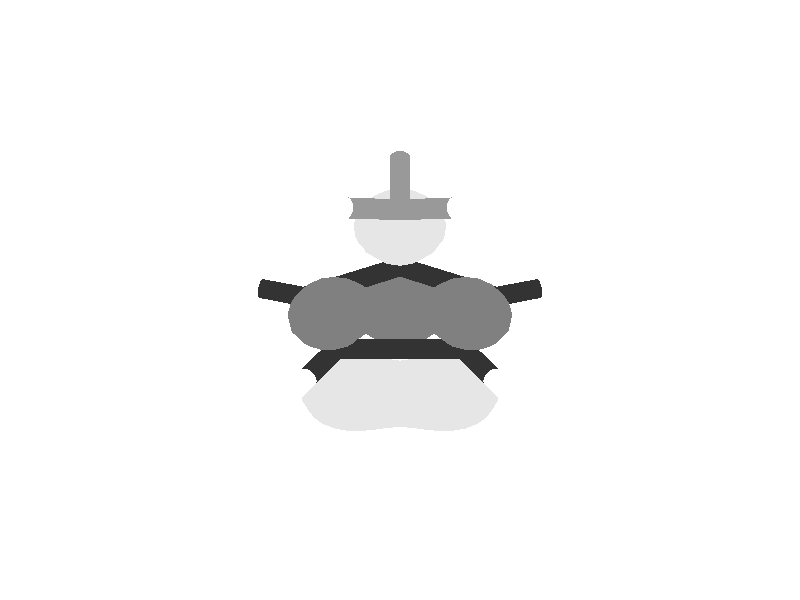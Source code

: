 camera {
 location <0.0, -3.6, 1.8>
 look_at <0.0, -0.01, 0.0>
 sky <0.0, 0.1, 0.0>
 angle 15
}
 light_source { <0, -9, 0> color rgb<0.7, 0.7, 0.7> shadowless}
 light_source { <0, 0, 9> color rgb<0.7, 0.7, 0.7> shadowless}
 background {<1, 1, 1>}
 #declare MeshRed = texture {
 pigment { color rgb<0.9, 0.9, 0.9> }
 finish { ambient 0.2 diffuse 0.6 specular 0.9}
 }
 #declare MeshBlue = texture {
 pigment { color rgb<0.5, 0.5, 0.5> }
 finish { ambient 0.2 diffuse 0.6 specular 0.9}
 }
 #declare BSAMBI = 0.2;
 #declare BSDIFF = 0.8;
 #declare BSSPEC = 0.8;
#declare colorA = 
 texture { 
 pigment { rgb<  1.0000  0.0000  0.0000 >}
 finish {ambient BSAMBI diffuse BSDIFF specular BSSPEC}
 }
#declare colorK = 
 texture { 
 pigment { rgb<  0.6  0.6  0.6 >}
 finish {ambient BSAMBI diffuse BSDIFF specular BSSPEC}
 }
#declare colorN = 
 texture { 
 pigment { rgb<  0.2  0.2  0.2 >}
 finish {ambient BSAMBI diffuse BSDIFF specular BSSPEC}
 }
#declare colorO = 
 texture { 
 pigment { rgb<  1.0  1.0  1.0 >}
 finish {ambient BSAMBI diffuse BSDIFF specular BSSPEC}
 }
 # declare molecule = union { 
 mesh {
 smooth_triangle {
< -0.016667,  0.066667, -0.105004>, < -0.375418, -0.328323, -0.866756>,
< -0.016667,  0.057977, -0.100000>, < -0.361376, -0.470768, -0.804851>,
< -0.030868,  0.066667, -0.100000>, < -0.527936, -0.297666, -0.795411>
 }
 smooth_triangle {
< -0.016667,  0.066667, -0.105004>, < -0.375418, -0.328323, -0.866756>,
<  0.000000,  0.066667, -0.106863>, < -0.191526, -0.349668, -0.917088>,
<  0.000000,  0.054866, -0.100000>, < -0.181185, -0.545789, -0.818099>
 }
 smooth_triangle {
< -0.016667,  0.057977, -0.100000>, < -0.361376, -0.470768, -0.804851>,
< -0.016667,  0.066667, -0.105004>, < -0.375418, -0.328323, -0.866756>,
<  0.000000,  0.054866, -0.100000>, < -0.181185, -0.545789, -0.818099>
 }
 smooth_triangle {
<  0.000000,  0.066667, -0.106863>, < -0.191526, -0.349668, -0.917088>,
<  0.016667,  0.066667, -0.104978>, <  0.000691, -0.365141, -0.930952>,
<  0.016667,  0.058022, -0.100000>, <  0.000665, -0.509440, -0.860506>
 }
 smooth_triangle {
<  0.000000,  0.054866, -0.100000>, < -0.181185, -0.545789, -0.818099>,
<  0.000000,  0.066667, -0.106863>, < -0.191526, -0.349668, -0.917088>,
<  0.016667,  0.058022, -0.100000>, <  0.000665, -0.509440, -0.860506>
 }
 smooth_triangle {
<  0.016667,  0.058022, -0.100000>, <  0.000665, -0.509440, -0.860506>,
<  0.016667,  0.066667, -0.104978>, <  0.000691, -0.365141, -0.930952>,
<  0.030725,  0.066667, -0.100000>, <  0.177503, -0.375715, -0.909577>
 }
 smooth_triangle {
< -0.033333,  0.083333, -0.103109>, < -0.590870, -0.029967, -0.806210>,
< -0.033333,  0.070461, -0.100000>, < -0.569833, -0.228490, -0.789356>,
< -0.038576,  0.083333, -0.100000>, < -0.645029, -0.012831, -0.764050>
 }
 smooth_triangle {
< -0.030868,  0.066667, -0.100000>, < -0.527936, -0.297666, -0.795411>,
< -0.033333,  0.070461, -0.100000>, < -0.569833, -0.228490, -0.789356>,
< -0.033333,  0.083333, -0.103109>, < -0.590870, -0.029967, -0.806210>
 }
 smooth_triangle {
< -0.030868,  0.066667, -0.100000>, < -0.527936, -0.297666, -0.795411>,
< -0.033333,  0.083333, -0.103109>, < -0.590870, -0.029967, -0.806210>,
< -0.016667,  0.066667, -0.105004>, < -0.375418, -0.328323, -0.866756>
 }
 smooth_triangle {
< -0.016667,  0.066667, -0.105004>, < -0.375418, -0.328323, -0.866756>,
< -0.033333,  0.083333, -0.103109>, < -0.590870, -0.029967, -0.806210>,
< -0.016667,  0.083333, -0.108989>, < -0.395567, -0.064491, -0.916170>
 }
 smooth_triangle {
<  0.000000,  0.066667, -0.106863>, < -0.191526, -0.349668, -0.917088>,
< -0.016667,  0.066667, -0.105004>, < -0.375418, -0.328323, -0.866756>,
<  0.000000,  0.083333, -0.110777>, < -0.201116, -0.081780, -0.976148>
 }
 smooth_triangle {
<  0.000000,  0.083333, -0.110777>, < -0.201116, -0.081780, -0.976148>,
< -0.016667,  0.066667, -0.105004>, < -0.375418, -0.328323, -0.866756>,
< -0.016667,  0.083333, -0.108989>, < -0.395567, -0.064491, -0.916170>
 }
 smooth_triangle {
<  0.016667,  0.066667, -0.104978>, <  0.000691, -0.365141, -0.930952>,
<  0.000000,  0.066667, -0.106863>, < -0.191526, -0.349668, -0.917088>,
<  0.016667,  0.083333, -0.108963>, <  0.000730, -0.089447, -0.995991>
 }
 smooth_triangle {
<  0.016667,  0.083333, -0.108963>, <  0.000730, -0.089447, -0.995991>,
<  0.000000,  0.066667, -0.106863>, < -0.191526, -0.349668, -0.917088>,
<  0.000000,  0.083333, -0.110777>, < -0.201116, -0.081780, -0.976148>
 }
 smooth_triangle {
<  0.033333,  0.070708, -0.100000>, <  0.218693, -0.305531, -0.926728>,
<  0.030725,  0.066667, -0.100000>, <  0.177503, -0.375715, -0.909577>,
<  0.016667,  0.066667, -0.104978>, <  0.000691, -0.365141, -0.930952>
 }
 smooth_triangle {
<  0.033333,  0.070708, -0.100000>, <  0.218693, -0.305531, -0.926728>,
<  0.016667,  0.066667, -0.104978>, <  0.000691, -0.365141, -0.930952>,
<  0.033333,  0.083333, -0.103046>, <  0.226967, -0.088869, -0.969839>
 }
 smooth_triangle {
<  0.033333,  0.083333, -0.103046>, <  0.226967, -0.088869, -0.969839>,
<  0.016667,  0.066667, -0.104978>, <  0.000691, -0.365141, -0.930952>,
<  0.016667,  0.083333, -0.108963>, <  0.000730, -0.089447, -0.995991>
 }
 smooth_triangle {
<  0.033333,  0.070708, -0.100000>, <  0.218693, -0.305531, -0.926728>,
<  0.033333,  0.083333, -0.103046>, <  0.226967, -0.088869, -0.969839>,
<  0.038452,  0.083333, -0.100000>, <  0.298296, -0.085676, -0.950620>
 }
 smooth_triangle {
< -0.033333,  0.100000, -0.101808>, < -0.613177,  0.211807, -0.761020>,
< -0.033333,  0.083333, -0.103109>, < -0.590870, -0.029967, -0.806210>,
< -0.038576,  0.083333, -0.100000>, < -0.645029, -0.012831, -0.764050>
 }
 smooth_triangle {
< -0.036220,  0.100000, -0.100000>, < -0.642547,  0.219453, -0.734148>,
< -0.033333,  0.100000, -0.101808>, < -0.613177,  0.211807, -0.761020>,
< -0.038576,  0.083333, -0.100000>, < -0.645029, -0.012831, -0.764050>
 }
 smooth_triangle {
< -0.016667,  0.083333, -0.108989>, < -0.395567, -0.064491, -0.916170>,
< -0.033333,  0.083333, -0.103109>, < -0.590870, -0.029967, -0.806210>,
< -0.016667,  0.100000, -0.108125>, < -0.413149,  0.185022, -0.891670>
 }
 smooth_triangle {
< -0.016667,  0.100000, -0.108125>, < -0.413149,  0.185022, -0.891670>,
< -0.033333,  0.083333, -0.103109>, < -0.590870, -0.029967, -0.806210>,
< -0.033333,  0.100000, -0.101808>, < -0.613177,  0.211807, -0.761020>
 }
 smooth_triangle {
<  0.000000,  0.083333, -0.110777>, < -0.201116, -0.081780, -0.976148>,
< -0.016667,  0.083333, -0.108989>, < -0.395567, -0.064491, -0.916170>,
<  0.000000,  0.100000, -0.110032>, < -0.210456,  0.173733, -0.962042>
 }
 smooth_triangle {
<  0.000000,  0.100000, -0.110032>, < -0.210456,  0.173733, -0.962042>,
< -0.016667,  0.083333, -0.108989>, < -0.395567, -0.064491, -0.916170>,
< -0.016667,  0.100000, -0.108125>, < -0.413149,  0.185022, -0.891670>
 }
 smooth_triangle {
<  0.016667,  0.083333, -0.108963>, <  0.000730, -0.089447, -0.995991>,
<  0.000000,  0.083333, -0.110777>, < -0.201116, -0.081780, -0.976148>,
<  0.016667,  0.100000, -0.108097>, <  0.000782,  0.175918, -0.984404>
 }
 smooth_triangle {
<  0.016667,  0.100000, -0.108097>, <  0.000782,  0.175918, -0.984404>,
<  0.000000,  0.083333, -0.110777>, < -0.201116, -0.081780, -0.976148>,
<  0.000000,  0.100000, -0.110032>, < -0.210456,  0.173733, -0.962042>
 }
 smooth_triangle {
<  0.033333,  0.083333, -0.103046>, <  0.226967, -0.088869, -0.969839>,
<  0.016667,  0.083333, -0.108963>, <  0.000730, -0.089447, -0.995991>,
<  0.033333,  0.100000, -0.101739>, <  0.237711,  0.190975, -0.952377>
 }
 smooth_triangle {
<  0.033333,  0.100000, -0.101739>, <  0.237711,  0.190975, -0.952377>,
<  0.016667,  0.083333, -0.108963>, <  0.000730, -0.089447, -0.995991>,
<  0.016667,  0.100000, -0.108097>, <  0.000782,  0.175918, -0.984404>
 }
 smooth_triangle {
<  0.036100,  0.100000, -0.100000>, <  0.277139,  0.195969, -0.940633>,
<  0.038452,  0.083333, -0.100000>, <  0.298296, -0.085676, -0.950620>,
<  0.033333,  0.083333, -0.103046>, <  0.226967, -0.088869, -0.969839>
 }
 smooth_triangle {
<  0.033333,  0.100000, -0.101739>, <  0.237711,  0.190975, -0.952377>,
<  0.036100,  0.100000, -0.100000>, <  0.277139,  0.195969, -0.940633>,
<  0.033333,  0.083333, -0.103046>, <  0.226967, -0.088869, -0.969839>
 }
 smooth_triangle {
< -0.033333,  0.100000, -0.101808>, < -0.613177,  0.211807, -0.761020>,
< -0.036220,  0.100000, -0.100000>, < -0.642547,  0.219453, -0.734148>,
< -0.033333,  0.104630, -0.100000>, < -0.621374,  0.274922, -0.733697>
 }
 smooth_triangle {
< -0.033333,  0.104630, -0.100000>, < -0.621374,  0.274922, -0.733697>,
< -0.022035,  0.116667, -0.100000>, < -0.490295,  0.439770, -0.752472>,
< -0.016667,  0.116667, -0.102188>, < -0.430260,  0.433583, -0.791759>
 }
 smooth_triangle {
< -0.033333,  0.104630, -0.100000>, < -0.621374,  0.274922, -0.733697>,
< -0.016667,  0.116667, -0.102188>, < -0.430260,  0.433583, -0.791759>,
< -0.033333,  0.100000, -0.101808>, < -0.613177,  0.211807, -0.761020>
 }
 smooth_triangle {
< -0.033333,  0.100000, -0.101808>, < -0.613177,  0.211807, -0.761020>,
< -0.016667,  0.116667, -0.102188>, < -0.430260,  0.433583, -0.791759>,
< -0.016667,  0.100000, -0.108125>, < -0.413149,  0.185022, -0.891670>
 }
 smooth_triangle {
<  0.000000,  0.100000, -0.110032>, < -0.210456,  0.173733, -0.962042>,
< -0.016667,  0.100000, -0.108125>, < -0.413149,  0.185022, -0.891670>,
<  0.000000,  0.116667, -0.104444>, < -0.220902,  0.432964, -0.873925>
 }
 smooth_triangle {
<  0.000000,  0.116667, -0.104444>, < -0.220902,  0.432964, -0.873925>,
< -0.016667,  0.100000, -0.108125>, < -0.413149,  0.185022, -0.891670>,
< -0.016667,  0.116667, -0.102188>, < -0.430260,  0.433583, -0.791759>
 }
 smooth_triangle {
<  0.016667,  0.100000, -0.108097>, <  0.000782,  0.175918, -0.984404>,
<  0.000000,  0.100000, -0.110032>, < -0.210456,  0.173733, -0.962042>,
<  0.016667,  0.116667, -0.102154>, <  0.000860,  0.446228, -0.894919>
 }
 smooth_triangle {
<  0.016667,  0.116667, -0.102154>, <  0.000860,  0.446228, -0.894919>,
<  0.000000,  0.100000, -0.110032>, < -0.210456,  0.173733, -0.962042>,
<  0.000000,  0.116667, -0.104444>, < -0.220902,  0.432964, -0.873925>
 }
 smooth_triangle {
<  0.021923,  0.116667, -0.100000>, <  0.073555,  0.457002, -0.886419>,
<  0.033333,  0.104450, -0.100000>, <  0.242146,  0.262642, -0.934015>,
<  0.033333,  0.100000, -0.101739>, <  0.237711,  0.190975, -0.952377>
 }
 smooth_triangle {
<  0.021923,  0.116667, -0.100000>, <  0.073555,  0.457002, -0.886419>,
<  0.033333,  0.100000, -0.101739>, <  0.237711,  0.190975, -0.952377>,
<  0.016667,  0.116667, -0.102154>, <  0.000860,  0.446228, -0.894919>
 }
 smooth_triangle {
<  0.016667,  0.116667, -0.102154>, <  0.000860,  0.446228, -0.894919>,
<  0.033333,  0.100000, -0.101739>, <  0.237711,  0.190975, -0.952377>,
<  0.016667,  0.100000, -0.108097>, <  0.000782,  0.175918, -0.984404>
 }
 smooth_triangle {
<  0.036100,  0.100000, -0.100000>, <  0.277139,  0.195969, -0.940633>,
<  0.033333,  0.100000, -0.101739>, <  0.237711,  0.190975, -0.952377>,
<  0.033333,  0.104450, -0.100000>, <  0.242146,  0.262642, -0.934015>
 }
 smooth_triangle {
< -0.016667,  0.116667, -0.102188>, < -0.430260,  0.433583, -0.791759>,
< -0.022035,  0.116667, -0.100000>, < -0.490295,  0.439770, -0.752472>,
< -0.016667,  0.119961, -0.100000>, < -0.434760,  0.479080, -0.762540>
 }
 smooth_triangle {
<  0.000000,  0.116667, -0.104444>, < -0.220902,  0.432964, -0.873925>,
< -0.016667,  0.116667, -0.102188>, < -0.430260,  0.433583, -0.791759>,
< -0.016667,  0.119961, -0.100000>, < -0.434760,  0.479080, -0.762540>
 }
 smooth_triangle {
<  0.000000,  0.123432, -0.100000>, < -0.226070,  0.534155, -0.814598>,
<  0.000000,  0.116667, -0.104444>, < -0.220902,  0.432964, -0.873925>,
< -0.016667,  0.119961, -0.100000>, < -0.434760,  0.479080, -0.762540>
 }
 smooth_triangle {
<  0.016667,  0.116667, -0.102154>, <  0.000860,  0.446228, -0.894919>,
<  0.000000,  0.116667, -0.104444>, < -0.220902,  0.432964, -0.873925>,
<  0.000000,  0.123432, -0.100000>, < -0.226070,  0.534155, -0.814598>
 }
 smooth_triangle {
<  0.016667,  0.119907, -0.100000>, <  0.000883,  0.495528, -0.868591>,
<  0.016667,  0.116667, -0.102154>, <  0.000860,  0.446228, -0.894919>,
<  0.000000,  0.123432, -0.100000>, < -0.226070,  0.534155, -0.814598>
 }
 smooth_triangle {
<  0.021923,  0.116667, -0.100000>, <  0.073555,  0.457002, -0.886419>,
<  0.016667,  0.116667, -0.102154>, <  0.000860,  0.446228, -0.894919>,
<  0.016667,  0.119907, -0.100000>, <  0.000883,  0.495528, -0.868591>
 }
 smooth_triangle {
< -0.033333,  0.050000, -0.087557>, < -0.537628, -0.610544, -0.581544>,
< -0.033333,  0.046437, -0.083333>, < -0.525062, -0.679897, -0.511908>,
< -0.039399,  0.050000, -0.083333>, < -0.603150, -0.599904, -0.525666>
 }
 smooth_triangle {
< -0.033333,  0.050000, -0.087557>, < -0.537628, -0.610544, -0.581544>,
< -0.016667,  0.050000, -0.094587>, < -0.351459, -0.627029, -0.695206>,
< -0.016667,  0.040581, -0.083333>, < -0.330043, -0.801429, -0.498782>
 }
 smooth_triangle {
< -0.033333,  0.046437, -0.083333>, < -0.525062, -0.679897, -0.511908>,
< -0.033333,  0.050000, -0.087557>, < -0.537628, -0.610544, -0.581544>,
< -0.016667,  0.040581, -0.083333>, < -0.330043, -0.801429, -0.498782>
 }
 smooth_triangle {
< -0.016667,  0.050000, -0.094587>, < -0.351459, -0.627029, -0.695206>,
<  0.000000,  0.050000, -0.096709>, < -0.178088, -0.642104, -0.745645>,
<  0.000000,  0.038794, -0.083333>, < -0.166449, -0.844327, -0.509319>
 }
 smooth_triangle {
< -0.016667,  0.040581, -0.083333>, < -0.330043, -0.801429, -0.498782>,
< -0.016667,  0.050000, -0.094587>, < -0.351459, -0.627029, -0.695206>,
<  0.000000,  0.038794, -0.083333>, < -0.166449, -0.844327, -0.509319>
 }
 smooth_triangle {
<  0.000000,  0.050000, -0.096709>, < -0.178088, -0.642104, -0.745645>,
<  0.016667,  0.050000, -0.094556>, <  0.000667, -0.669469, -0.742840>,
<  0.016667,  0.040608, -0.083333>, <  0.000645, -0.836702, -0.547658>
 }
 smooth_triangle {
<  0.000000,  0.038794, -0.083333>, < -0.166449, -0.844327, -0.509319>,
<  0.000000,  0.050000, -0.096709>, < -0.178088, -0.642104, -0.745645>,
<  0.016667,  0.040608, -0.083333>, <  0.000645, -0.836702, -0.547658>
 }
 smooth_triangle {
<  0.016667,  0.050000, -0.094556>, <  0.000667, -0.669469, -0.742840>,
<  0.033333,  0.050000, -0.087478>, <  0.207023, -0.709274, -0.673849>,
<  0.033333,  0.046504, -0.083333>, <  0.203203, -0.770399, -0.604312>
 }
 smooth_triangle {
<  0.016667,  0.040608, -0.083333>, <  0.000645, -0.836702, -0.547658>,
<  0.016667,  0.050000, -0.094556>, <  0.000667, -0.669469, -0.742840>,
<  0.033333,  0.046504, -0.083333>, <  0.203203, -0.770399, -0.604312>
 }
 smooth_triangle {
<  0.033333,  0.046504, -0.083333>, <  0.203203, -0.770399, -0.604312>,
<  0.033333,  0.050000, -0.087478>, <  0.207023, -0.709274, -0.673849>,
<  0.039260,  0.050000, -0.083333>, <  0.282346, -0.725600, -0.627523>
 }
 smooth_triangle {
< -0.050000,  0.066667, -0.086999>, < -0.804233, -0.223653, -0.550626>,
< -0.050000,  0.061336, -0.083333>, < -0.800690, -0.318252, -0.507555>,
< -0.053607,  0.066667, -0.083333>, < -0.850584, -0.197190, -0.487465>
 }
 smooth_triangle {
< -0.039399,  0.050000, -0.083333>, < -0.603150, -0.599904, -0.525666>,
< -0.050000,  0.061336, -0.083333>, < -0.800690, -0.318252, -0.507555>,
< -0.050000,  0.066667, -0.086999>, < -0.804233, -0.223653, -0.550626>
 }
 smooth_triangle {
< -0.039399,  0.050000, -0.083333>, < -0.603150, -0.599904, -0.525666>,
< -0.050000,  0.066667, -0.086999>, < -0.804233, -0.223653, -0.550626>,
< -0.033333,  0.050000, -0.087557>, < -0.537628, -0.610544, -0.581544>
 }
 smooth_triangle {
< -0.033333,  0.050000, -0.087557>, < -0.537628, -0.610544, -0.581544>,
< -0.050000,  0.066667, -0.086999>, < -0.804233, -0.223653, -0.550626>,
< -0.033333,  0.066667, -0.099033>, < -0.563286, -0.291947, -0.772966>
 }
 smooth_triangle {
< -0.016667,  0.057977, -0.100000>, < -0.361376, -0.470768, -0.804851>,
< -0.033333,  0.066667, -0.099033>, < -0.563286, -0.291947, -0.772966>,
< -0.030868,  0.066667, -0.100000>, < -0.527936, -0.297666, -0.795411>
 }
 smooth_triangle {
< -0.016667,  0.057977, -0.100000>, < -0.361376, -0.470768, -0.804851>,
< -0.016667,  0.050000, -0.094587>, < -0.351459, -0.627029, -0.695206>,
< -0.033333,  0.066667, -0.099033>, < -0.563286, -0.291947, -0.772966>
 }
 smooth_triangle {
< -0.016667,  0.050000, -0.094587>, < -0.351459, -0.627029, -0.695206>,
< -0.033333,  0.050000, -0.087557>, < -0.537628, -0.610544, -0.581544>,
< -0.033333,  0.066667, -0.099033>, < -0.563286, -0.291947, -0.772966>
 }
 smooth_triangle {
<  0.000000,  0.054866, -0.100000>, < -0.181185, -0.545789, -0.818099>,
< -0.016667,  0.050000, -0.094587>, < -0.351459, -0.627029, -0.695206>,
< -0.016667,  0.057977, -0.100000>, < -0.361376, -0.470768, -0.804851>
 }
 smooth_triangle {
<  0.000000,  0.050000, -0.096709>, < -0.178088, -0.642104, -0.745645>,
< -0.016667,  0.050000, -0.094587>, < -0.351459, -0.627029, -0.695206>,
<  0.000000,  0.054866, -0.100000>, < -0.181185, -0.545789, -0.818099>
 }
 smooth_triangle {
<  0.016667,  0.058022, -0.100000>, <  0.000665, -0.509440, -0.860506>,
<  0.000000,  0.050000, -0.096709>, < -0.178088, -0.642104, -0.745645>,
<  0.000000,  0.054866, -0.100000>, < -0.181185, -0.545789, -0.818099>
 }
 smooth_triangle {
<  0.016667,  0.050000, -0.094556>, <  0.000667, -0.669469, -0.742840>,
<  0.000000,  0.050000, -0.096709>, < -0.178088, -0.642104, -0.745645>,
<  0.016667,  0.058022, -0.100000>, <  0.000665, -0.509440, -0.860506>
 }
 smooth_triangle {
<  0.030725,  0.066667, -0.100000>, <  0.177503, -0.375715, -0.909577>,
<  0.016667,  0.050000, -0.094556>, <  0.000667, -0.669469, -0.742840>,
<  0.016667,  0.058022, -0.100000>, <  0.000665, -0.509440, -0.860506>
 }
 smooth_triangle {
<  0.030725,  0.066667, -0.100000>, <  0.177503, -0.375715, -0.909577>,
<  0.033333,  0.066667, -0.098970>, <  0.215952, -0.379859, -0.899484>,
<  0.016667,  0.050000, -0.094556>, <  0.000667, -0.669469, -0.742840>
 }
 smooth_triangle {
<  0.033333,  0.066667, -0.098970>, <  0.215952, -0.379859, -0.899484>,
<  0.033333,  0.050000, -0.087478>, <  0.207023, -0.709274, -0.673849>,
<  0.016667,  0.050000, -0.094556>, <  0.000667, -0.669469, -0.742840>
 }
 smooth_triangle {
<  0.050000,  0.061553, -0.083333>, <  0.501675, -0.509806, -0.698871>,
<  0.039260,  0.050000, -0.083333>, <  0.282346, -0.725600, -0.627523>,
<  0.033333,  0.050000, -0.087478>, <  0.207023, -0.709274, -0.673849>
 }
 smooth_triangle {
<  0.050000,  0.061553, -0.083333>, <  0.501675, -0.509806, -0.698871>,
<  0.033333,  0.050000, -0.087478>, <  0.207023, -0.709274, -0.673849>,
<  0.050000,  0.066667, -0.086849>, <  0.507186, -0.409083, -0.758560>
 }
 smooth_triangle {
<  0.050000,  0.066667, -0.086849>, <  0.507186, -0.409083, -0.758560>,
<  0.033333,  0.050000, -0.087478>, <  0.207023, -0.709274, -0.673849>,
<  0.033333,  0.066667, -0.098970>, <  0.215952, -0.379859, -0.899484>
 }
 smooth_triangle {
<  0.050000,  0.061553, -0.083333>, <  0.501675, -0.509806, -0.698871>,
<  0.050000,  0.066667, -0.086849>, <  0.507186, -0.409083, -0.758560>,
<  0.053444,  0.066667, -0.083333>, <  0.566854, -0.411335, -0.713778>
 }
 smooth_triangle {
< -0.050000,  0.083333, -0.091305>, < -0.819313,  0.037847, -0.572096>,
< -0.050000,  0.066667, -0.086999>, < -0.804233, -0.223653, -0.550626>,
< -0.053607,  0.066667, -0.083333>, < -0.850584, -0.197190, -0.487465>
 }
 smooth_triangle {
< -0.057134,  0.083333, -0.083333>, < -0.904350,  0.084785, -0.418285>,
< -0.050000,  0.083333, -0.091305>, < -0.819313,  0.037847, -0.572096>,
< -0.053607,  0.066667, -0.083333>, < -0.850584, -0.197190, -0.487465>
 }
 smooth_triangle {
< -0.033333,  0.070461, -0.100000>, < -0.569833, -0.228490, -0.789356>,
< -0.050000,  0.083333, -0.091305>, < -0.819313,  0.037847, -0.572096>,
< -0.038576,  0.083333, -0.100000>, < -0.645029, -0.012831, -0.764050>
 }
 smooth_triangle {
< -0.033333,  0.070461, -0.100000>, < -0.569833, -0.228490, -0.789356>,
< -0.033333,  0.066667, -0.099033>, < -0.563286, -0.291947, -0.772966>,
< -0.050000,  0.083333, -0.091305>, < -0.819313,  0.037847, -0.572096>
 }
 smooth_triangle {
< -0.033333,  0.066667, -0.099033>, < -0.563286, -0.291947, -0.772966>,
< -0.050000,  0.066667, -0.086999>, < -0.804233, -0.223653, -0.550626>,
< -0.050000,  0.083333, -0.091305>, < -0.819313,  0.037847, -0.572096>
 }
 smooth_triangle {
< -0.030868,  0.066667, -0.100000>, < -0.527936, -0.297666, -0.795411>,
< -0.033333,  0.066667, -0.099033>, < -0.563286, -0.291947, -0.772966>,
< -0.033333,  0.070461, -0.100000>, < -0.569833, -0.228490, -0.789356>
 }
 smooth_triangle {
<  0.030725,  0.066667, -0.100000>, <  0.177503, -0.375715, -0.909577>,
<  0.033333,  0.070708, -0.100000>, <  0.218693, -0.305531, -0.926728>,
<  0.033333,  0.066667, -0.098970>, <  0.215952, -0.379859, -0.899484>
 }
 smooth_triangle {
<  0.038452,  0.083333, -0.100000>, <  0.298296, -0.085676, -0.950620>,
<  0.033333,  0.066667, -0.098970>, <  0.215952, -0.379859, -0.899484>,
<  0.033333,  0.070708, -0.100000>, <  0.218693, -0.305531, -0.926728>
 }
 smooth_triangle {
<  0.038452,  0.083333, -0.100000>, <  0.298296, -0.085676, -0.950620>,
<  0.050000,  0.083333, -0.091159>, <  0.530810, -0.081049, -0.843607>,
<  0.033333,  0.066667, -0.098970>, <  0.215952, -0.379859, -0.899484>
 }
 smooth_triangle {
<  0.050000,  0.083333, -0.091159>, <  0.530810, -0.081049, -0.843607>,
<  0.050000,  0.066667, -0.086849>, <  0.507186, -0.409083, -0.758560>,
<  0.033333,  0.066667, -0.098970>, <  0.215952, -0.379859, -0.899484>
 }
 smooth_triangle {
<  0.056971,  0.083333, -0.083333>, <  0.671304, -0.069848, -0.737883>,
<  0.053444,  0.066667, -0.083333>, <  0.566854, -0.411335, -0.713778>,
<  0.050000,  0.066667, -0.086849>, <  0.507186, -0.409083, -0.758560>
 }
 smooth_triangle {
<  0.050000,  0.083333, -0.091159>, <  0.530810, -0.081049, -0.843607>,
<  0.056971,  0.083333, -0.083333>, <  0.671304, -0.069848, -0.737883>,
<  0.050000,  0.066667, -0.086849>, <  0.507186, -0.409083, -0.758560>
 }
 smooth_triangle {
< -0.050000,  0.100000, -0.088735>, < -0.836720,  0.267104, -0.478075>,
< -0.050000,  0.083333, -0.091305>, < -0.819313,  0.037847, -0.572096>,
< -0.057134,  0.083333, -0.083333>, < -0.904350,  0.084785, -0.418285>
 }
 smooth_triangle {
< -0.054492,  0.100000, -0.083333>, < -0.881189,  0.286521, -0.376047>,
< -0.050000,  0.100000, -0.088735>, < -0.836720,  0.267104, -0.478075>,
< -0.057134,  0.083333, -0.083333>, < -0.904350,  0.084785, -0.418285>
 }
 smooth_triangle {
< -0.038576,  0.083333, -0.100000>, < -0.645029, -0.012831, -0.764050>,
< -0.050000,  0.100000, -0.088735>, < -0.836720,  0.267104, -0.478075>,
< -0.036220,  0.100000, -0.100000>, < -0.642547,  0.219453, -0.734148>
 }
 smooth_triangle {
< -0.050000,  0.083333, -0.091305>, < -0.819313,  0.037847, -0.572096>,
< -0.050000,  0.100000, -0.088735>, < -0.836720,  0.267104, -0.478075>,
< -0.038576,  0.083333, -0.100000>, < -0.645029, -0.012831, -0.764050>
 }
 smooth_triangle {
<  0.050000,  0.083333, -0.091159>, <  0.530810, -0.081049, -0.843607>,
<  0.036100,  0.100000, -0.100000>, <  0.277139,  0.195969, -0.940633>,
<  0.050000,  0.100000, -0.088569>, <  0.558901,  0.233598, -0.795652>
 }
 smooth_triangle {
<  0.038452,  0.083333, -0.100000>, <  0.298296, -0.085676, -0.950620>,
<  0.036100,  0.100000, -0.100000>, <  0.277139,  0.195969, -0.940633>,
<  0.050000,  0.083333, -0.091159>, <  0.530810, -0.081049, -0.843607>
 }
 smooth_triangle {
<  0.054334,  0.100000, -0.083333>, <  0.643749,  0.248821, -0.723654>,
<  0.056971,  0.083333, -0.083333>, <  0.671304, -0.069848, -0.737883>,
<  0.050000,  0.083333, -0.091159>, <  0.530810, -0.081049, -0.843607>
 }
 smooth_triangle {
<  0.050000,  0.100000, -0.088569>, <  0.558901,  0.233598, -0.795652>,
<  0.054334,  0.100000, -0.083333>, <  0.643749,  0.248821, -0.723654>,
<  0.050000,  0.083333, -0.091159>, <  0.530810, -0.081049, -0.843607>
 }
 smooth_triangle {
< -0.050000,  0.100000, -0.088735>, < -0.836720,  0.267104, -0.478075>,
< -0.054492,  0.100000, -0.083333>, < -0.881189,  0.286521, -0.376047>,
< -0.050000,  0.109029, -0.083333>, < -0.847404,  0.382267, -0.368480>
 }
 smooth_triangle {
< -0.033333,  0.116667, -0.094703>, < -0.647786,  0.455168, -0.610897>,
< -0.050000,  0.109029, -0.083333>, < -0.847404,  0.382267, -0.368480>,
< -0.045707,  0.116667, -0.083333>, < -0.793616,  0.478290, -0.376049>
 }
 smooth_triangle {
< -0.033333,  0.104630, -0.100000>, < -0.621374,  0.274922, -0.733697>,
< -0.050000,  0.109029, -0.083333>, < -0.847404,  0.382267, -0.368480>,
< -0.033333,  0.116667, -0.094703>, < -0.647786,  0.455168, -0.610897>
 }
 smooth_triangle {
< -0.033333,  0.104630, -0.100000>, < -0.621374,  0.274922, -0.733697>,
< -0.050000,  0.100000, -0.088735>, < -0.836720,  0.267104, -0.478075>,
< -0.050000,  0.109029, -0.083333>, < -0.847404,  0.382267, -0.368480>
 }
 smooth_triangle {
< -0.033333,  0.104630, -0.100000>, < -0.621374,  0.274922, -0.733697>,
< -0.036220,  0.100000, -0.100000>, < -0.642547,  0.219453, -0.734148>,
< -0.050000,  0.100000, -0.088735>, < -0.836720,  0.267104, -0.478075>
 }
 smooth_triangle {
< -0.033333,  0.104630, -0.100000>, < -0.621374,  0.274922, -0.733697>,
< -0.033333,  0.116667, -0.094703>, < -0.647786,  0.455168, -0.610897>,
< -0.022035,  0.116667, -0.100000>, < -0.490295,  0.439770, -0.752472>
 }
 smooth_triangle {
<  0.033333,  0.104450, -0.100000>, <  0.242146,  0.262642, -0.934015>,
<  0.021923,  0.116667, -0.100000>, <  0.073555,  0.457002, -0.886419>,
<  0.033333,  0.116667, -0.094614>, <  0.258579,  0.491889, -0.831373>
 }
 smooth_triangle {
<  0.033333,  0.104450, -0.100000>, <  0.242146,  0.262642, -0.934015>,
<  0.033333,  0.116667, -0.094614>, <  0.258579,  0.491889, -0.831373>,
<  0.045554,  0.116667, -0.083333>, <  0.486257,  0.544412, -0.683498>
 }
 smooth_triangle {
<  0.036100,  0.100000, -0.100000>, <  0.277139,  0.195969, -0.940633>,
<  0.033333,  0.104450, -0.100000>, <  0.242146,  0.262642, -0.934015>,
<  0.045554,  0.116667, -0.083333>, <  0.486257,  0.544412, -0.683498>
 }
 smooth_triangle {
<  0.036100,  0.100000, -0.100000>, <  0.277139,  0.195969, -0.940633>,
<  0.045554,  0.116667, -0.083333>, <  0.486257,  0.544412, -0.683498>,
<  0.050000,  0.108731, -0.083333>, <  0.581856,  0.397853, -0.709336>
 }
 smooth_triangle {
<  0.036100,  0.100000, -0.100000>, <  0.277139,  0.195969, -0.940633>,
<  0.050000,  0.108731, -0.083333>, <  0.581856,  0.397853, -0.709336>,
<  0.050000,  0.100000, -0.088569>, <  0.558901,  0.233598, -0.795652>
 }
 smooth_triangle {
<  0.054334,  0.100000, -0.083333>, <  0.643749,  0.248821, -0.723654>,
<  0.050000,  0.100000, -0.088569>, <  0.558901,  0.233598, -0.795652>,
<  0.050000,  0.108731, -0.083333>, <  0.581856,  0.397853, -0.709336>
 }
 smooth_triangle {
< -0.033333,  0.116667, -0.094703>, < -0.647786,  0.455168, -0.610897>,
< -0.045707,  0.116667, -0.083333>, < -0.793616,  0.478290, -0.376049>,
< -0.033333,  0.128829, -0.083333>, < -0.668662,  0.628339, -0.397593>
 }
 smooth_triangle {
< -0.016667,  0.133333, -0.088766>, < -0.459876,  0.708262, -0.535611>,
< -0.033333,  0.128829, -0.083333>, < -0.668662,  0.628339, -0.397593>,
< -0.025666,  0.133333, -0.083333>, < -0.566460,  0.708663, -0.420618>
 }
 smooth_triangle {
< -0.016667,  0.119961, -0.100000>, < -0.434760,  0.479080, -0.762540>,
< -0.033333,  0.128829, -0.083333>, < -0.668662,  0.628339, -0.397593>,
< -0.016667,  0.133333, -0.088766>, < -0.459876,  0.708262, -0.535611>
 }
 smooth_triangle {
< -0.016667,  0.119961, -0.100000>, < -0.434760,  0.479080, -0.762540>,
< -0.033333,  0.116667, -0.094703>, < -0.647786,  0.455168, -0.610897>,
< -0.033333,  0.128829, -0.083333>, < -0.668662,  0.628339, -0.397593>
 }
 smooth_triangle {
< -0.016667,  0.119961, -0.100000>, < -0.434760,  0.479080, -0.762540>,
< -0.022035,  0.116667, -0.100000>, < -0.490295,  0.439770, -0.752472>,
< -0.033333,  0.116667, -0.094703>, < -0.647786,  0.455168, -0.610897>
 }
 smooth_triangle {
< -0.016667,  0.119961, -0.100000>, < -0.434760,  0.479080, -0.762540>,
<  0.000000,  0.133333, -0.091914>, < -0.237257,  0.723882, -0.647845>,
<  0.000000,  0.123432, -0.100000>, < -0.226070,  0.534155, -0.814598>
 }
 smooth_triangle {
< -0.016667,  0.133333, -0.088766>, < -0.459876,  0.708262, -0.535611>,
<  0.000000,  0.133333, -0.091914>, < -0.237257,  0.723882, -0.647845>,
< -0.016667,  0.119961, -0.100000>, < -0.434760,  0.479080, -0.762540>
 }
 smooth_triangle {
<  0.000000,  0.123432, -0.100000>, < -0.226070,  0.534155, -0.814598>,
<  0.016667,  0.133333, -0.088712>, <  0.001031,  0.760883, -0.648888>,
<  0.016667,  0.119907, -0.100000>, <  0.000883,  0.495528, -0.868591>
 }
 smooth_triangle {
<  0.000000,  0.133333, -0.091914>, < -0.237257,  0.723882, -0.647845>,
<  0.016667,  0.133333, -0.088712>, <  0.001031,  0.760883, -0.648888>,
<  0.000000,  0.123432, -0.100000>, < -0.226070,  0.534155, -0.814598>
 }
 smooth_triangle {
<  0.016667,  0.119907, -0.100000>, <  0.000883,  0.495528, -0.868591>,
<  0.016667,  0.133333, -0.088712>, <  0.001031,  0.760883, -0.648888>,
<  0.025523,  0.133333, -0.083333>, <  0.138300,  0.795217, -0.590341>
 }
 smooth_triangle {
<  0.021923,  0.116667, -0.100000>, <  0.073555,  0.457002, -0.886419>,
<  0.016667,  0.119907, -0.100000>, <  0.000883,  0.495528, -0.868591>,
<  0.025523,  0.133333, -0.083333>, <  0.138300,  0.795217, -0.590341>
 }
 smooth_triangle {
<  0.021923,  0.116667, -0.100000>, <  0.073555,  0.457002, -0.886419>,
<  0.025523,  0.133333, -0.083333>, <  0.138300,  0.795217, -0.590341>,
<  0.033333,  0.128717, -0.083333>, <  0.274946,  0.722710, -0.634109>
 }
 smooth_triangle {
<  0.021923,  0.116667, -0.100000>, <  0.073555,  0.457002, -0.886419>,
<  0.033333,  0.128717, -0.083333>, <  0.274946,  0.722710, -0.634109>,
<  0.033333,  0.116667, -0.094614>, <  0.258579,  0.491889, -0.831373>
 }
 smooth_triangle {
<  0.045554,  0.116667, -0.083333>, <  0.486257,  0.544412, -0.683498>,
<  0.033333,  0.116667, -0.094614>, <  0.258579,  0.491889, -0.831373>,
<  0.033333,  0.128717, -0.083333>, <  0.274946,  0.722710, -0.634109>
 }
 smooth_triangle {
< -0.016667,  0.133333, -0.088766>, < -0.459876,  0.708262, -0.535611>,
< -0.025666,  0.133333, -0.083333>, < -0.566460,  0.708663, -0.420618>,
< -0.016667,  0.137458, -0.083333>, < -0.465045,  0.765957, -0.443895>
 }
 smooth_triangle {
<  0.000000,  0.133333, -0.091914>, < -0.237257,  0.723882, -0.647845>,
< -0.016667,  0.133333, -0.088766>, < -0.459876,  0.708262, -0.535611>,
< -0.016667,  0.137458, -0.083333>, < -0.465045,  0.765957, -0.443895>
 }
 smooth_triangle {
<  0.000000,  0.139973, -0.083333>, < -0.243192,  0.830703, -0.500790>,
<  0.000000,  0.133333, -0.091914>, < -0.237257,  0.723882, -0.647845>,
< -0.016667,  0.137458, -0.083333>, < -0.465045,  0.765957, -0.443895>
 }
 smooth_triangle {
<  0.016667,  0.133333, -0.088712>, <  0.001031,  0.760883, -0.648888>,
<  0.000000,  0.133333, -0.091914>, < -0.237257,  0.723882, -0.647845>,
<  0.000000,  0.139973, -0.083333>, < -0.243192,  0.830703, -0.500790>
 }
 smooth_triangle {
<  0.016667,  0.137415, -0.083333>, <  0.001083,  0.828311, -0.560267>,
<  0.016667,  0.133333, -0.088712>, <  0.001031,  0.760883, -0.648888>,
<  0.000000,  0.139973, -0.083333>, < -0.243192,  0.830703, -0.500790>
 }
 smooth_triangle {
<  0.025523,  0.133333, -0.083333>, <  0.138300,  0.795217, -0.590341>,
<  0.016667,  0.133333, -0.088712>, <  0.001031,  0.760883, -0.648888>,
<  0.016667,  0.137415, -0.083333>, <  0.001083,  0.828311, -0.560267>
 }
 smooth_triangle {
<  0.000000,  0.033333, -0.070471>, < -0.161576, -0.962161, -0.219407>,
<  0.000000,  0.032074, -0.066667>, < -0.159820, -0.975309, -0.152412>,
< -0.013593,  0.033333, -0.066667>, < -0.277539, -0.953017, -0.121371>
 }
 smooth_triangle {
<  0.000000,  0.032074, -0.066667>, < -0.159820, -0.975309, -0.152412>,
<  0.000000,  0.033333, -0.070471>, < -0.161576, -0.962161, -0.219407>,
<  0.013379,  0.033333, -0.066667>, < -0.030887, -0.983313, -0.179279>
 }
 smooth_triangle {
< -0.050000,  0.050000, -0.068687>, < -0.810721, -0.575836, -0.105563>,
< -0.050000,  0.049052, -0.066667>, < -0.803146, -0.593857, -0.047858>,
< -0.051163,  0.050000, -0.066667>, < -0.824762, -0.563578, -0.046349>
 }
 smooth_triangle {
< -0.050000,  0.050000, -0.068687>, < -0.810721, -0.575836, -0.105563>,
< -0.039399,  0.050000, -0.083333>, < -0.603150, -0.599904, -0.525666>,
< -0.033333,  0.046437, -0.083333>, < -0.525062, -0.679897, -0.511908>
 }
 smooth_triangle {
< -0.050000,  0.050000, -0.068687>, < -0.810721, -0.575836, -0.105563>,
< -0.033333,  0.046437, -0.083333>, < -0.525062, -0.679897, -0.511908>,
< -0.050000,  0.049052, -0.066667>, < -0.803146, -0.593857, -0.047858>
 }
 smooth_triangle {
< -0.050000,  0.049052, -0.066667>, < -0.803146, -0.593857, -0.047858>,
< -0.033333,  0.046437, -0.083333>, < -0.525062, -0.679897, -0.511908>,
< -0.033333,  0.038648, -0.066667>, < -0.505158, -0.858472, -0.088553>
 }
 smooth_triangle {
< -0.016667,  0.040581, -0.083333>, < -0.330043, -0.801429, -0.498782>,
< -0.016667,  0.033624, -0.066667>, < -0.310393, -0.943789, -0.113662>,
< -0.033333,  0.046437, -0.083333>, < -0.525062, -0.679897, -0.511908>
 }
 smooth_triangle {
< -0.033333,  0.046437, -0.083333>, < -0.525062, -0.679897, -0.511908>,
< -0.016667,  0.033624, -0.066667>, < -0.310393, -0.943789, -0.113662>,
< -0.033333,  0.038648, -0.066667>, < -0.505158, -0.858472, -0.088553>
 }
 smooth_triangle {
< -0.013593,  0.033333, -0.066667>, < -0.277539, -0.953017, -0.121371>,
<  0.000000,  0.038794, -0.083333>, < -0.166449, -0.844327, -0.509319>,
<  0.000000,  0.033333, -0.070471>, < -0.161576, -0.962161, -0.219407>
 }
 smooth_triangle {
< -0.013593,  0.033333, -0.066667>, < -0.277539, -0.953017, -0.121371>,
< -0.016667,  0.033624, -0.066667>, < -0.310393, -0.943789, -0.113662>,
<  0.000000,  0.038794, -0.083333>, < -0.166449, -0.844327, -0.509319>
 }
 smooth_triangle {
< -0.016667,  0.033624, -0.066667>, < -0.310393, -0.943789, -0.113662>,
< -0.016667,  0.040581, -0.083333>, < -0.330043, -0.801429, -0.498782>,
<  0.000000,  0.038794, -0.083333>, < -0.166449, -0.844327, -0.509319>
 }
 smooth_triangle {
<  0.000000,  0.033333, -0.070471>, < -0.161576, -0.962161, -0.219407>,
<  0.016667,  0.033650, -0.066667>, <  0.000721, -0.982162, -0.188034>,
<  0.013379,  0.033333, -0.066667>, < -0.030887, -0.983313, -0.179279>
 }
 smooth_triangle {
<  0.000000,  0.033333, -0.070471>, < -0.161576, -0.962161, -0.219407>,
<  0.000000,  0.038794, -0.083333>, < -0.166449, -0.844327, -0.509319>,
<  0.016667,  0.033650, -0.066667>, <  0.000721, -0.982162, -0.188034>
 }
 smooth_triangle {
<  0.000000,  0.038794, -0.083333>, < -0.166449, -0.844327, -0.509319>,
<  0.016667,  0.040608, -0.083333>, <  0.000645, -0.836702, -0.547658>,
<  0.016667,  0.033650, -0.066667>, <  0.000721, -0.982162, -0.188034>
 }
 smooth_triangle {
<  0.033333,  0.046504, -0.083333>, <  0.203203, -0.770399, -0.604312>,
<  0.033333,  0.038715, -0.066667>, <  0.207329, -0.947633, -0.242913>,
<  0.016667,  0.040608, -0.083333>, <  0.000645, -0.836702, -0.547658>
 }
 smooth_triangle {
<  0.016667,  0.040608, -0.083333>, <  0.000645, -0.836702, -0.547658>,
<  0.033333,  0.038715, -0.066667>, <  0.207329, -0.947633, -0.242913>,
<  0.016667,  0.033650, -0.066667>, <  0.000721, -0.982162, -0.188034>
 }
 smooth_triangle {
<  0.039260,  0.050000, -0.083333>, <  0.282346, -0.725600, -0.627523>,
<  0.050000,  0.050000, -0.068349>, <  0.509062, -0.800792, -0.315576>,
<  0.050000,  0.049213, -0.066667>, <  0.507877, -0.814747, -0.279730>
 }
 smooth_triangle {
<  0.039260,  0.050000, -0.083333>, <  0.282346, -0.725600, -0.627523>,
<  0.050000,  0.049213, -0.066667>, <  0.507877, -0.814747, -0.279730>,
<  0.033333,  0.046504, -0.083333>, <  0.203203, -0.770399, -0.604312>
 }
 smooth_triangle {
<  0.033333,  0.046504, -0.083333>, <  0.203203, -0.770399, -0.604312>,
<  0.050000,  0.049213, -0.066667>, <  0.507877, -0.814747, -0.279730>,
<  0.033333,  0.038715, -0.066667>, <  0.207329, -0.947633, -0.242913>
 }
 smooth_triangle {
<  0.050000,  0.049213, -0.066667>, <  0.507877, -0.814747, -0.279730>,
<  0.050000,  0.050000, -0.068349>, <  0.509062, -0.800792, -0.315576>,
<  0.050961,  0.050000, -0.066667>, <  0.524647, -0.803484, -0.281353>
 }
 smooth_triangle {
< -0.050000,  0.061336, -0.083333>, < -0.800690, -0.318252, -0.507555>,
< -0.050000,  0.050000, -0.068687>, < -0.810721, -0.575836, -0.105563>,
< -0.051163,  0.050000, -0.066667>, < -0.824762, -0.563578, -0.046349>
 }
 smooth_triangle {
< -0.050000,  0.061336, -0.083333>, < -0.800690, -0.318252, -0.507555>,
< -0.051163,  0.050000, -0.066667>, < -0.824762, -0.563578, -0.046349>,
< -0.053607,  0.066667, -0.083333>, < -0.850584, -0.197190, -0.487465>
 }
 smooth_triangle {
< -0.053607,  0.066667, -0.083333>, < -0.850584, -0.197190, -0.487465>,
< -0.051163,  0.050000, -0.066667>, < -0.824762, -0.563578, -0.046349>,
< -0.061723,  0.066667, -0.066667>, < -0.995137, -0.098418,  0.004064>
 }
 smooth_triangle {
< -0.039399,  0.050000, -0.083333>, < -0.603150, -0.599904, -0.525666>,
< -0.050000,  0.050000, -0.068687>, < -0.810721, -0.575836, -0.105563>,
< -0.050000,  0.061336, -0.083333>, < -0.800690, -0.318252, -0.507555>
 }
 smooth_triangle {
<  0.039260,  0.050000, -0.083333>, <  0.282346, -0.725600, -0.627523>,
<  0.050000,  0.061553, -0.083333>, <  0.501675, -0.509806, -0.698871>,
<  0.050000,  0.050000, -0.068349>, <  0.509062, -0.800792, -0.315576>
 }
 smooth_triangle {
<  0.050000,  0.050000, -0.068349>, <  0.509062, -0.800792, -0.315576>,
<  0.050000,  0.061553, -0.083333>, <  0.501675, -0.509806, -0.698871>,
<  0.053444,  0.066667, -0.083333>, <  0.566854, -0.411335, -0.713778>
 }
 smooth_triangle {
<  0.050000,  0.050000, -0.068349>, <  0.509062, -0.800792, -0.315576>,
<  0.053444,  0.066667, -0.083333>, <  0.566854, -0.411335, -0.713778>,
<  0.050961,  0.050000, -0.066667>, <  0.524647, -0.803484, -0.281353>
 }
 smooth_triangle {
<  0.050961,  0.050000, -0.066667>, <  0.524647, -0.803484, -0.281353>,
<  0.053444,  0.066667, -0.083333>, <  0.566854, -0.411335, -0.713778>,
<  0.061525,  0.066667, -0.066667>, <  0.827226, -0.448441, -0.338522>
 }
 smooth_triangle {
< -0.053607,  0.066667, -0.083333>, < -0.850584, -0.197190, -0.487465>,
< -0.061723,  0.066667, -0.066667>, < -0.995137, -0.098418,  0.004064>,
< -0.057134,  0.083333, -0.083333>, < -0.904350,  0.084785, -0.418285>
 }
 smooth_triangle {
< -0.061723,  0.066667, -0.066667>, < -0.995137, -0.098418,  0.004064>,
< -0.063961,  0.083333, -0.066667>, < -0.988893,  0.144969,  0.032767>,
< -0.057134,  0.083333, -0.083333>, < -0.904350,  0.084785, -0.418285>
 }
 smooth_triangle {
<  0.053444,  0.066667, -0.083333>, <  0.566854, -0.411335, -0.713778>,
<  0.056971,  0.083333, -0.083333>, <  0.671304, -0.069848, -0.737883>,
<  0.061525,  0.066667, -0.066667>, <  0.827226, -0.448441, -0.338522>
 }
 smooth_triangle {
<  0.061525,  0.066667, -0.066667>, <  0.827226, -0.448441, -0.338522>,
<  0.056971,  0.083333, -0.083333>, <  0.671304, -0.069848, -0.737883>,
<  0.063773,  0.083333, -0.066667>, <  0.930850, -0.065130, -0.359551>
 }
 smooth_triangle {
< -0.057134,  0.083333, -0.083333>, < -0.904350,  0.084785, -0.418285>,
< -0.063961,  0.083333, -0.066667>, < -0.988893,  0.144969,  0.032767>,
< -0.054492,  0.100000, -0.083333>, < -0.881189,  0.286521, -0.376047>
 }
 smooth_triangle {
< -0.063961,  0.083333, -0.066667>, < -0.988893,  0.144969,  0.032767>,
< -0.061393,  0.100000, -0.066667>, < -0.950226,  0.310380,  0.027106>,
< -0.054492,  0.100000, -0.083333>, < -0.881189,  0.286521, -0.376047>
 }
 smooth_triangle {
<  0.056971,  0.083333, -0.083333>, <  0.671304, -0.069848, -0.737883>,
<  0.054334,  0.100000, -0.083333>, <  0.643749,  0.248821, -0.723654>,
<  0.063773,  0.083333, -0.066667>, <  0.930850, -0.065130, -0.359551>
 }
 smooth_triangle {
<  0.063773,  0.083333, -0.066667>, <  0.930850, -0.065130, -0.359551>,
<  0.054334,  0.100000, -0.083333>, <  0.643749,  0.248821, -0.723654>,
<  0.061212,  0.100000, -0.066667>, <  0.884036,  0.286358, -0.369433>
 }
 smooth_triangle {
< -0.050000,  0.116667, -0.075550>, < -0.859282,  0.481367, -0.172972>,
< -0.050000,  0.109029, -0.083333>, < -0.847404,  0.382267, -0.368480>,
< -0.054492,  0.100000, -0.083333>, < -0.881189,  0.286521, -0.376047>
 }
 smooth_triangle {
< -0.050000,  0.116667, -0.075550>, < -0.859282,  0.481367, -0.172972>,
< -0.054492,  0.100000, -0.083333>, < -0.881189,  0.286521, -0.376047>,
< -0.053674,  0.116667, -0.066667>, < -0.878626,  0.477360,  0.012023>
 }
 smooth_triangle {
< -0.053674,  0.116667, -0.066667>, < -0.878626,  0.477360,  0.012023>,
< -0.054492,  0.100000, -0.083333>, < -0.881189,  0.286521, -0.376047>,
< -0.061393,  0.100000, -0.066667>, < -0.950226,  0.310380,  0.027106>
 }
 smooth_triangle {
< -0.050000,  0.109029, -0.083333>, < -0.847404,  0.382267, -0.368480>,
< -0.050000,  0.116667, -0.075550>, < -0.859282,  0.481367, -0.172972>,
< -0.045707,  0.116667, -0.083333>, < -0.793616,  0.478290, -0.376049>
 }
 smooth_triangle {
<  0.050000,  0.108731, -0.083333>, <  0.581856,  0.397853, -0.709336>,
<  0.045554,  0.116667, -0.083333>, <  0.486257,  0.544412, -0.683498>,
<  0.050000,  0.116667, -0.075191>, <  0.627916,  0.587883, -0.510015>
 }
 smooth_triangle {
<  0.050000,  0.108731, -0.083333>, <  0.581856,  0.397853, -0.709336>,
<  0.050000,  0.116667, -0.075191>, <  0.627916,  0.587883, -0.510015>,
<  0.053495,  0.116667, -0.066667>, <  0.712123,  0.611711, -0.344516>
 }
 smooth_triangle {
<  0.050000,  0.108731, -0.083333>, <  0.581856,  0.397853, -0.709336>,
<  0.053495,  0.116667, -0.066667>, <  0.712123,  0.611711, -0.344516>,
<  0.054334,  0.100000, -0.083333>, <  0.643749,  0.248821, -0.723654>
 }
 smooth_triangle {
<  0.054334,  0.100000, -0.083333>, <  0.643749,  0.248821, -0.723654>,
<  0.053495,  0.116667, -0.066667>, <  0.712123,  0.611711, -0.344516>,
<  0.061212,  0.100000, -0.066667>, <  0.884036,  0.286358, -0.369433>
 }
 smooth_triangle {
< -0.050000,  0.116667, -0.075550>, < -0.859282,  0.481367, -0.172972>,
< -0.053674,  0.116667, -0.066667>, < -0.878626,  0.477360,  0.012023>,
< -0.050000,  0.121342, -0.066667>, < -0.852711,  0.522327,  0.007661>
 }
 smooth_triangle {
< -0.033333,  0.133333, -0.075501>, < -0.678271,  0.704075, -0.210304>,
< -0.050000,  0.121342, -0.066667>, < -0.852711,  0.522327,  0.007661>,
< -0.038190,  0.133333, -0.066667>, < -0.719050,  0.694394, -0.028006>
 }
 smooth_triangle {
< -0.033333,  0.128829, -0.083333>, < -0.668662,  0.628339, -0.397593>,
< -0.050000,  0.121342, -0.066667>, < -0.852711,  0.522327,  0.007661>,
< -0.033333,  0.133333, -0.075501>, < -0.678271,  0.704075, -0.210304>
 }
 smooth_triangle {
< -0.033333,  0.128829, -0.083333>, < -0.668662,  0.628339, -0.397593>,
< -0.050000,  0.116667, -0.075550>, < -0.859282,  0.481367, -0.172972>,
< -0.050000,  0.121342, -0.066667>, < -0.852711,  0.522327,  0.007661>
 }
 smooth_triangle {
< -0.033333,  0.128829, -0.083333>, < -0.668662,  0.628339, -0.397593>,
< -0.045707,  0.116667, -0.083333>, < -0.793616,  0.478290, -0.376049>,
< -0.050000,  0.116667, -0.075550>, < -0.859282,  0.481367, -0.172972>
 }
 smooth_triangle {
< -0.033333,  0.128829, -0.083333>, < -0.668662,  0.628339, -0.397593>,
< -0.033333,  0.133333, -0.075501>, < -0.678271,  0.704075, -0.210304>,
< -0.025666,  0.133333, -0.083333>, < -0.566460,  0.708663, -0.420618>
 }
 smooth_triangle {
<  0.033333,  0.128717, -0.083333>, <  0.274946,  0.722710, -0.634109>,
<  0.025523,  0.133333, -0.083333>, <  0.138300,  0.795217, -0.590341>,
<  0.033333,  0.133333, -0.075276>, <  0.287202,  0.854492, -0.432849>
 }
 smooth_triangle {
<  0.033333,  0.128717, -0.083333>, <  0.274946,  0.722710, -0.634109>,
<  0.033333,  0.133333, -0.075276>, <  0.287202,  0.854492, -0.432849>,
<  0.038032,  0.133333, -0.066667>, <  0.372369,  0.886784, -0.273780>
 }
 smooth_triangle {
<  0.045554,  0.116667, -0.083333>, <  0.486257,  0.544412, -0.683498>,
<  0.033333,  0.128717, -0.083333>, <  0.274946,  0.722710, -0.634109>,
<  0.038032,  0.133333, -0.066667>, <  0.372369,  0.886784, -0.273780>
 }
 smooth_triangle {
<  0.045554,  0.116667, -0.083333>, <  0.486257,  0.544412, -0.683498>,
<  0.038032,  0.133333, -0.066667>, <  0.372369,  0.886784, -0.273780>,
<  0.050000,  0.121127, -0.066667>, <  0.652217,  0.679421, -0.336155>
 }
 smooth_triangle {
<  0.045554,  0.116667, -0.083333>, <  0.486257,  0.544412, -0.683498>,
<  0.050000,  0.121127, -0.066667>, <  0.652217,  0.679421, -0.336155>,
<  0.050000,  0.116667, -0.075191>, <  0.627916,  0.587883, -0.510015>
 }
 smooth_triangle {
<  0.053495,  0.116667, -0.066667>, <  0.712123,  0.611711, -0.344516>,
<  0.050000,  0.116667, -0.075191>, <  0.627916,  0.587883, -0.510015>,
<  0.050000,  0.121127, -0.066667>, <  0.652217,  0.679421, -0.336155>
 }
 smooth_triangle {
< -0.033333,  0.133333, -0.075501>, < -0.678271,  0.704075, -0.210304>,
< -0.038190,  0.133333, -0.066667>, < -0.719050,  0.694394, -0.028006>,
< -0.033333,  0.136899, -0.066667>, < -0.675495,  0.736447, -0.036771>
 }
 smooth_triangle {
< -0.025666,  0.133333, -0.083333>, < -0.566460,  0.708663, -0.420618>,
< -0.033333,  0.133333, -0.075501>, < -0.678271,  0.704075, -0.210304>,
< -0.033333,  0.136899, -0.066667>, < -0.675495,  0.736447, -0.036771>
 }
 smooth_triangle {
< -0.025666,  0.133333, -0.083333>, < -0.566460,  0.708663, -0.420618>,
< -0.033333,  0.136899, -0.066667>, < -0.675495,  0.736447, -0.036771>,
< -0.016667,  0.137458, -0.083333>, < -0.465045,  0.765957, -0.443895>
 }
 smooth_triangle {
< -0.016667,  0.137458, -0.083333>, < -0.465045,  0.765957, -0.443895>,
< -0.033333,  0.136899, -0.066667>, < -0.675495,  0.736447, -0.036771>,
< -0.016667,  0.144351, -0.066667>, < -0.473859,  0.876341, -0.086507>
 }
 smooth_triangle {
<  0.000000,  0.139973, -0.083333>, < -0.243192,  0.830703, -0.500790>,
< -0.016667,  0.137458, -0.083333>, < -0.465045,  0.765957, -0.443895>,
<  0.000000,  0.146574, -0.066667>, < -0.247330,  0.959332, -0.136048>
 }
 smooth_triangle {
< -0.016667,  0.137458, -0.083333>, < -0.465045,  0.765957, -0.443895>,
< -0.016667,  0.144351, -0.066667>, < -0.473859,  0.876341, -0.086507>,
<  0.000000,  0.146574, -0.066667>, < -0.247330,  0.959332, -0.136048>
 }
 smooth_triangle {
<  0.016667,  0.137415, -0.083333>, <  0.001083,  0.828311, -0.560267>,
<  0.000000,  0.139973, -0.083333>, < -0.243192,  0.830703, -0.500790>,
<  0.016667,  0.144308, -0.066667>, <  0.001259,  0.979962, -0.199181>
 }
 smooth_triangle {
<  0.000000,  0.139973, -0.083333>, < -0.243192,  0.830703, -0.500790>,
<  0.000000,  0.146574, -0.066667>, < -0.247330,  0.959332, -0.136048>,
<  0.016667,  0.144308, -0.066667>, <  0.001259,  0.979962, -0.199181>
 }
 smooth_triangle {
<  0.033333,  0.133333, -0.075276>, <  0.287202,  0.854492, -0.432849>,
<  0.025523,  0.133333, -0.083333>, <  0.138300,  0.795217, -0.590341>,
<  0.016667,  0.137415, -0.083333>, <  0.001083,  0.828311, -0.560267>
 }
 smooth_triangle {
<  0.033333,  0.133333, -0.075276>, <  0.287202,  0.854492, -0.432849>,
<  0.016667,  0.137415, -0.083333>, <  0.001083,  0.828311, -0.560267>,
<  0.033333,  0.136796, -0.066667>, <  0.292758,  0.919448, -0.262502>
 }
 smooth_triangle {
<  0.033333,  0.136796, -0.066667>, <  0.292758,  0.919448, -0.262502>,
<  0.016667,  0.137415, -0.083333>, <  0.001083,  0.828311, -0.560267>,
<  0.016667,  0.144308, -0.066667>, <  0.001259,  0.979962, -0.199181>
 }
 smooth_triangle {
<  0.038032,  0.133333, -0.066667>, <  0.372369,  0.886784, -0.273780>,
<  0.033333,  0.133333, -0.075276>, <  0.287202,  0.854492, -0.432849>,
<  0.033333,  0.136796, -0.066667>, <  0.292758,  0.919448, -0.262502>
 }
 smooth_triangle {
< -0.016667,  0.033333, -0.050558>, < -0.317869, -0.907847,  0.273447>,
< -0.016667,  0.033324, -0.050000>, < -0.317412, -0.904791,  0.283905>,
< -0.016699,  0.033333, -0.050000>, < -0.317605, -0.904671,  0.284073>
 }
 smooth_triangle {
< -0.016667,  0.033333, -0.050558>, < -0.317869, -0.907847,  0.273447>,
< -0.013593,  0.033333, -0.066667>, < -0.277539, -0.953017, -0.121371>,
<  0.000000,  0.032074, -0.066667>, < -0.159820, -0.975309, -0.152412>
 }
 smooth_triangle {
< -0.016667,  0.033333, -0.050558>, < -0.317869, -0.907847,  0.273447>,
<  0.000000,  0.032074, -0.066667>, < -0.159820, -0.975309, -0.152412>,
< -0.016667,  0.033324, -0.050000>, < -0.317412, -0.904791,  0.283905>
 }
 smooth_triangle {
< -0.016667,  0.033324, -0.050000>, < -0.317412, -0.904791,  0.283905>,
<  0.000000,  0.032074, -0.066667>, < -0.159820, -0.975309, -0.152412>,
<  0.000000,  0.031518, -0.050000>, < -0.169429, -0.963486,  0.207335>
 }
 smooth_triangle {
<  0.000000,  0.031518, -0.050000>, < -0.169429, -0.963486,  0.207335>,
<  0.000000,  0.032074, -0.066667>, < -0.159820, -0.975309, -0.152412>,
<  0.013379,  0.033333, -0.066667>, < -0.030887, -0.983313, -0.179279>
 }
 smooth_triangle {
<  0.016430,  0.033333, -0.050000>, < -0.001473, -0.985522,  0.169542>,
<  0.000000,  0.031518, -0.050000>, < -0.169429, -0.963486,  0.207335>,
<  0.013379,  0.033333, -0.066667>, < -0.030887, -0.983313, -0.179279>
 }
 smooth_triangle {
< -0.050000,  0.049052, -0.066667>, < -0.803146, -0.593857, -0.047858>,
< -0.050000,  0.050000, -0.054464>, < -0.759361, -0.504685,  0.410687>,
< -0.051163,  0.050000, -0.066667>, < -0.824762, -0.563578, -0.046349>
 }
 smooth_triangle {
< -0.049705,  0.050000, -0.050000>, < -0.711935, -0.469162,  0.522528>,
< -0.050000,  0.050000, -0.054464>, < -0.759361, -0.504685,  0.410687>,
< -0.050000,  0.049052, -0.066667>, < -0.803146, -0.593857, -0.047858>
 }
 smooth_triangle {
< -0.049705,  0.050000, -0.050000>, < -0.711935, -0.469162,  0.522528>,
< -0.050000,  0.049052, -0.066667>, < -0.803146, -0.593857, -0.047858>,
< -0.033333,  0.038642, -0.050000>, < -0.492222, -0.777528,  0.391367>
 }
 smooth_triangle {
< -0.033333,  0.038642, -0.050000>, < -0.492222, -0.777528,  0.391367>,
< -0.050000,  0.049052, -0.066667>, < -0.803146, -0.593857, -0.047858>,
< -0.033333,  0.038648, -0.066667>, < -0.505158, -0.858472, -0.088553>
 }
 smooth_triangle {
< -0.016699,  0.033333, -0.050000>, < -0.317605, -0.904671,  0.284073>,
< -0.016667,  0.033624, -0.066667>, < -0.310393, -0.943789, -0.113662>,
< -0.016667,  0.033333, -0.050558>, < -0.317869, -0.907847,  0.273447>
 }
 smooth_triangle {
< -0.016699,  0.033333, -0.050000>, < -0.317605, -0.904671,  0.284073>,
< -0.033333,  0.038642, -0.050000>, < -0.492222, -0.777528,  0.391367>,
< -0.016667,  0.033624, -0.066667>, < -0.310393, -0.943789, -0.113662>
 }
 smooth_triangle {
< -0.033333,  0.038642, -0.050000>, < -0.492222, -0.777528,  0.391367>,
< -0.033333,  0.038648, -0.066667>, < -0.505158, -0.858472, -0.088553>,
< -0.016667,  0.033624, -0.066667>, < -0.310393, -0.943789, -0.113662>
 }
 smooth_triangle {
< -0.013593,  0.033333, -0.066667>, < -0.277539, -0.953017, -0.121371>,
< -0.016667,  0.033333, -0.050558>, < -0.317869, -0.907847,  0.273447>,
< -0.016667,  0.033624, -0.066667>, < -0.310393, -0.943789, -0.113662>
 }
 smooth_triangle {
<  0.013379,  0.033333, -0.066667>, < -0.030887, -0.983313, -0.179279>,
<  0.016667,  0.033357, -0.050000>, <  0.000937, -0.985646,  0.168825>,
<  0.016430,  0.033333, -0.050000>, < -0.001473, -0.985522,  0.169542>
 }
 smooth_triangle {
<  0.016667,  0.033650, -0.066667>, <  0.000721, -0.982162, -0.188034>,
<  0.016667,  0.033357, -0.050000>, <  0.000937, -0.985646,  0.168825>,
<  0.013379,  0.033333, -0.066667>, < -0.030887, -0.983313, -0.179279>
 }
 smooth_triangle {
<  0.033333,  0.038715, -0.066667>, <  0.207329, -0.947633, -0.242913>,
<  0.033333,  0.038729, -0.050000>, <  0.230783, -0.962201,  0.144598>,
<  0.016667,  0.033650, -0.066667>, <  0.000721, -0.982162, -0.188034>
 }
 smooth_triangle {
<  0.016667,  0.033650, -0.066667>, <  0.000721, -0.982162, -0.188034>,
<  0.033333,  0.038729, -0.050000>, <  0.230783, -0.962201,  0.144598>,
<  0.016667,  0.033357, -0.050000>, <  0.000937, -0.985646,  0.168825>
 }
 smooth_triangle {
<  0.050000,  0.050000, -0.057199>, <  0.555686, -0.831375, -0.005282>,
<  0.049494,  0.050000, -0.050000>, <  0.550416, -0.819314,  0.160520>,
<  0.033333,  0.038729, -0.050000>, <  0.230783, -0.962201,  0.144598>
 }
 smooth_triangle {
<  0.050000,  0.050000, -0.057199>, <  0.555686, -0.831375, -0.005282>,
<  0.033333,  0.038729, -0.050000>, <  0.230783, -0.962201,  0.144598>,
<  0.050000,  0.049213, -0.066667>, <  0.507877, -0.814747, -0.279730>
 }
 smooth_triangle {
<  0.050000,  0.049213, -0.066667>, <  0.507877, -0.814747, -0.279730>,
<  0.033333,  0.038729, -0.050000>, <  0.230783, -0.962201,  0.144598>,
<  0.033333,  0.038715, -0.066667>, <  0.207329, -0.947633, -0.242913>
 }
 smooth_triangle {
<  0.050000,  0.049213, -0.066667>, <  0.507877, -0.814747, -0.279730>,
<  0.050961,  0.050000, -0.066667>, <  0.524647, -0.803484, -0.281353>,
<  0.050000,  0.050000, -0.057199>, <  0.555686, -0.831375, -0.005282>
 }
 smooth_triangle {
< -0.050000,  0.050000, -0.054464>, < -0.759361, -0.504685,  0.410687>,
< -0.050000,  0.050367, -0.050000>, < -0.717876, -0.457666,  0.524592>,
< -0.060537,  0.066667, -0.050000>, < -0.858123, -0.080719,  0.507059>
 }
 smooth_triangle {
< -0.050000,  0.050000, -0.054464>, < -0.759361, -0.504685,  0.410687>,
< -0.060537,  0.066667, -0.050000>, < -0.858123, -0.080719,  0.507059>,
< -0.051163,  0.050000, -0.066667>, < -0.824762, -0.563578, -0.046349>
 }
 smooth_triangle {
< -0.051163,  0.050000, -0.066667>, < -0.824762, -0.563578, -0.046349>,
< -0.060537,  0.066667, -0.050000>, < -0.858123, -0.080719,  0.507059>,
< -0.061723,  0.066667, -0.066667>, < -0.995137, -0.098418,  0.004064>
 }
 smooth_triangle {
< -0.049705,  0.050000, -0.050000>, < -0.711935, -0.469162,  0.522528>,
< -0.050000,  0.050367, -0.050000>, < -0.717876, -0.457666,  0.524592>,
< -0.050000,  0.050000, -0.054464>, < -0.759361, -0.504685,  0.410687>
 }
 smooth_triangle {
<  0.050000,  0.050000, -0.057199>, <  0.555686, -0.831375, -0.005282>,
<  0.050000,  0.050634, -0.050000>, <  0.569613, -0.806361,  0.159132>,
<  0.049494,  0.050000, -0.050000>, <  0.550416, -0.819314,  0.160520>
 }
 smooth_triangle {
<  0.050000,  0.050634, -0.050000>, <  0.569613, -0.806361,  0.159132>,
<  0.050000,  0.050000, -0.057199>, <  0.555686, -0.831375, -0.005282>,
<  0.050961,  0.050000, -0.066667>, <  0.524647, -0.803484, -0.281353>
 }
 smooth_triangle {
<  0.050000,  0.050634, -0.050000>, <  0.569613, -0.806361,  0.159132>,
<  0.050961,  0.050000, -0.066667>, <  0.524647, -0.803484, -0.281353>,
<  0.060306,  0.066667, -0.050000>, <  0.869531, -0.473185,  0.141464>
 }
 smooth_triangle {
<  0.060306,  0.066667, -0.050000>, <  0.869531, -0.473185,  0.141464>,
<  0.050961,  0.050000, -0.066667>, <  0.524647, -0.803484, -0.281353>,
<  0.061525,  0.066667, -0.066667>, <  0.827226, -0.448441, -0.338522>
 }
 smooth_triangle {
< -0.061723,  0.066667, -0.066667>, < -0.995137, -0.098418,  0.004064>,
< -0.060537,  0.066667, -0.050000>, < -0.858123, -0.080719,  0.507059>,
< -0.063961,  0.083333, -0.066667>, < -0.988893,  0.144969,  0.032767>
 }
 smooth_triangle {
< -0.060537,  0.066667, -0.050000>, < -0.858123, -0.080719,  0.507059>,
< -0.063048,  0.083333, -0.050000>, < -0.885027,  0.117253,  0.450532>,
< -0.063961,  0.083333, -0.066667>, < -0.988893,  0.144969,  0.032767>
 }
 smooth_triangle {
<  0.061525,  0.066667, -0.066667>, <  0.827226, -0.448441, -0.338522>,
<  0.063773,  0.083333, -0.066667>, <  0.930850, -0.065130, -0.359551>,
<  0.060306,  0.066667, -0.050000>, <  0.869531, -0.473185,  0.141464>
 }
 smooth_triangle {
<  0.060306,  0.066667, -0.050000>, <  0.869531, -0.473185,  0.141464>,
<  0.063773,  0.083333, -0.066667>, <  0.930850, -0.065130, -0.359551>,
<  0.062838,  0.083333, -0.050000>, <  0.991266, -0.083893,  0.101756>
 }
 smooth_triangle {
< -0.063961,  0.083333, -0.066667>, < -0.988893,  0.144969,  0.032767>,
< -0.063048,  0.083333, -0.050000>, < -0.885027,  0.117253,  0.450532>,
< -0.061393,  0.100000, -0.066667>, < -0.950226,  0.310380,  0.027106>
 }
 smooth_triangle {
< -0.063048,  0.083333, -0.050000>, < -0.885027,  0.117253,  0.450532>,
< -0.060854,  0.100000, -0.050000>, < -0.876183,  0.266373,  0.401683>,
< -0.061393,  0.100000, -0.066667>, < -0.950226,  0.310380,  0.027106>
 }
 smooth_triangle {
<  0.063773,  0.083333, -0.066667>, <  0.930850, -0.065130, -0.359551>,
<  0.061212,  0.100000, -0.066667>, <  0.884036,  0.286358, -0.369433>,
<  0.062838,  0.083333, -0.050000>, <  0.991266, -0.083893,  0.101756>
 }
 smooth_triangle {
<  0.062838,  0.083333, -0.050000>, <  0.991266, -0.083893,  0.101756>,
<  0.061212,  0.100000, -0.066667>, <  0.884036,  0.286358, -0.369433>,
<  0.060652,  0.100000, -0.050000>, <  0.954027,  0.289287,  0.078395>
 }
 smooth_triangle {
< -0.061393,  0.100000, -0.066667>, < -0.950226,  0.310380,  0.027106>,
< -0.060854,  0.100000, -0.050000>, < -0.876183,  0.266373,  0.401683>,
< -0.053674,  0.116667, -0.066667>, < -0.878626,  0.477360,  0.012023>
 }
 smooth_triangle {
< -0.060854,  0.100000, -0.050000>, < -0.876183,  0.266373,  0.401683>,
< -0.053348,  0.116667, -0.050000>, < -0.825909,  0.427120,  0.368027>,
< -0.053674,  0.116667, -0.066667>, < -0.878626,  0.477360,  0.012023>
 }
 smooth_triangle {
<  0.061212,  0.100000, -0.066667>, <  0.884036,  0.286358, -0.369433>,
<  0.053495,  0.116667, -0.066667>, <  0.712123,  0.611711, -0.344516>,
<  0.060652,  0.100000, -0.050000>, <  0.954027,  0.289287,  0.078395>
 }
 smooth_triangle {
<  0.060652,  0.100000, -0.050000>, <  0.954027,  0.289287,  0.078395>,
<  0.053495,  0.116667, -0.066667>, <  0.712123,  0.611711, -0.344516>,
<  0.053140,  0.116667, -0.050000>, <  0.763670,  0.639427,  0.089115>
 }
 smooth_triangle {
< -0.053674,  0.116667, -0.066667>, < -0.878626,  0.477360,  0.012023>,
< -0.053348,  0.116667, -0.050000>, < -0.825909,  0.427120,  0.368027>,
< -0.050000,  0.120977, -0.050000>, < -0.806738,  0.466082,  0.363238>
 }
 smooth_triangle {
< -0.050000,  0.121342, -0.066667>, < -0.852711,  0.522327,  0.007661>,
< -0.053674,  0.116667, -0.066667>, < -0.878626,  0.477360,  0.012023>,
< -0.050000,  0.120977, -0.050000>, < -0.806738,  0.466082,  0.363238>
 }
 smooth_triangle {
< -0.050000,  0.120977, -0.050000>, < -0.806738,  0.466082,  0.363238>,
< -0.038190,  0.133333, -0.066667>, < -0.719050,  0.694394, -0.028006>,
< -0.050000,  0.121342, -0.066667>, < -0.852711,  0.522327,  0.007661>
 }
 smooth_triangle {
< -0.038216,  0.133333, -0.050000>, < -0.686850,  0.649102,  0.326961>,
< -0.038190,  0.133333, -0.066667>, < -0.719050,  0.694394, -0.028006>,
< -0.050000,  0.120977, -0.050000>, < -0.806738,  0.466082,  0.363238>
 }
 smooth_triangle {
<  0.050000,  0.121127, -0.066667>, <  0.652217,  0.679421, -0.336155>,
<  0.038036,  0.133333, -0.050000>, <  0.383221,  0.913917,  0.133783>,
<  0.050000,  0.120722, -0.050000>, <  0.706625,  0.701383,  0.093507>
 }
 smooth_triangle {
<  0.038032,  0.133333, -0.066667>, <  0.372369,  0.886784, -0.273780>,
<  0.038036,  0.133333, -0.050000>, <  0.383221,  0.913917,  0.133783>,
<  0.050000,  0.121127, -0.066667>, <  0.652217,  0.679421, -0.336155>
 }
 smooth_triangle {
<  0.053140,  0.116667, -0.050000>, <  0.763670,  0.639427,  0.089115>,
<  0.053495,  0.116667, -0.066667>, <  0.712123,  0.611711, -0.344516>,
<  0.050000,  0.121127, -0.066667>, <  0.652217,  0.679421, -0.336155>
 }
 smooth_triangle {
<  0.050000,  0.120722, -0.050000>, <  0.706625,  0.701383,  0.093507>,
<  0.053140,  0.116667, -0.050000>, <  0.763670,  0.639427,  0.089115>,
<  0.050000,  0.121127, -0.066667>, <  0.652217,  0.679421, -0.336155>
 }
 smooth_triangle {
< -0.038190,  0.133333, -0.066667>, < -0.719050,  0.694394, -0.028006>,
< -0.038216,  0.133333, -0.050000>, < -0.686850,  0.649102,  0.326961>,
< -0.033333,  0.137012, -0.050000>, < -0.648143,  0.691499,  0.318968>
 }
 smooth_triangle {
< -0.033333,  0.136899, -0.066667>, < -0.675495,  0.736447, -0.036771>,
< -0.038190,  0.133333, -0.066667>, < -0.719050,  0.694394, -0.028006>,
< -0.033333,  0.137012, -0.050000>, < -0.648143,  0.691499,  0.318968>
 }
 smooth_triangle {
< -0.016667,  0.144351, -0.066667>, < -0.473859,  0.876341, -0.086507>,
< -0.033333,  0.136899, -0.066667>, < -0.675495,  0.736447, -0.036771>,
< -0.016667,  0.144644, -0.050000>, < -0.458299,  0.845235,  0.274845>
 }
 smooth_triangle {
< -0.033333,  0.136899, -0.066667>, < -0.675495,  0.736447, -0.036771>,
< -0.033333,  0.137012, -0.050000>, < -0.648143,  0.691499,  0.318968>,
< -0.016667,  0.144644, -0.050000>, < -0.458299,  0.845235,  0.274845>
 }
 smooth_triangle {
<  0.000000,  0.146574, -0.066667>, < -0.247330,  0.959332, -0.136048>,
< -0.016667,  0.144351, -0.066667>, < -0.473859,  0.876341, -0.086507>,
<  0.000000,  0.146834, -0.050000>, < -0.240761,  0.942869,  0.230287>
 }
 smooth_triangle {
< -0.016667,  0.144351, -0.066667>, < -0.473859,  0.876341, -0.086507>,
< -0.016667,  0.144644, -0.050000>, < -0.458299,  0.845235,  0.274845>,
<  0.000000,  0.146834, -0.050000>, < -0.240761,  0.942869,  0.230287>
 }
 smooth_triangle {
<  0.016667,  0.144308, -0.066667>, <  0.001259,  0.979962, -0.199181>,
<  0.000000,  0.146574, -0.066667>, < -0.247330,  0.959332, -0.136048>,
<  0.016667,  0.144596, -0.050000>, <  0.001401,  0.983371,  0.181601>
 }
 smooth_triangle {
<  0.000000,  0.146574, -0.066667>, < -0.247330,  0.959332, -0.136048>,
<  0.000000,  0.146834, -0.050000>, < -0.240761,  0.942869,  0.230287>,
<  0.016667,  0.144596, -0.050000>, <  0.001401,  0.983371,  0.181601>
 }
 smooth_triangle {
<  0.033333,  0.136796, -0.066667>, <  0.292758,  0.919448, -0.262502>,
<  0.016667,  0.144308, -0.066667>, <  0.001259,  0.979962, -0.199181>,
<  0.033333,  0.136891, -0.050000>, <  0.301689,  0.943342,  0.138167>
 }
 smooth_triangle {
<  0.016667,  0.144308, -0.066667>, <  0.001259,  0.979962, -0.199181>,
<  0.016667,  0.144596, -0.050000>, <  0.001401,  0.983371,  0.181601>,
<  0.033333,  0.136891, -0.050000>, <  0.301689,  0.943342,  0.138167>
 }
 smooth_triangle {
<  0.038036,  0.133333, -0.050000>, <  0.383221,  0.913917,  0.133783>,
<  0.038032,  0.133333, -0.066667>, <  0.372369,  0.886784, -0.273780>,
<  0.033333,  0.136796, -0.066667>, <  0.292758,  0.919448, -0.262502>
 }
 smooth_triangle {
<  0.033333,  0.136891, -0.050000>, <  0.301689,  0.943342,  0.138167>,
<  0.038036,  0.133333, -0.050000>, <  0.383221,  0.913917,  0.133783>,
<  0.033333,  0.136796, -0.066667>, <  0.292758,  0.919448, -0.262502>
 }
 smooth_triangle {
< -0.016667,  0.033324, -0.050000>, < -0.317412, -0.904791,  0.283905>,
< -0.016667,  0.033333, -0.049980>, < -0.317466, -0.904602,  0.284448>,
< -0.016699,  0.033333, -0.050000>, < -0.317605, -0.904671,  0.284073>
 }
 smooth_triangle {
< -0.016667,  0.033324, -0.050000>, < -0.317412, -0.904791,  0.283905>,
<  0.000000,  0.031518, -0.050000>, < -0.169429, -0.963486,  0.207335>,
<  0.000000,  0.033333, -0.045669>, < -0.175411, -0.931832,  0.317678>
 }
 smooth_triangle {
< -0.016667,  0.033333, -0.049980>, < -0.317466, -0.904602,  0.284448>,
< -0.016667,  0.033324, -0.050000>, < -0.317412, -0.904791,  0.283905>,
<  0.000000,  0.033333, -0.045669>, < -0.175411, -0.931832,  0.317678>
 }
 smooth_triangle {
<  0.000000,  0.031518, -0.050000>, < -0.169429, -0.963486,  0.207335>,
<  0.016430,  0.033333, -0.050000>, < -0.001473, -0.985522,  0.169542>,
<  0.000000,  0.033333, -0.045669>, < -0.175411, -0.931832,  0.317678>
 }
 smooth_triangle {
< -0.033333,  0.038642, -0.050000>, < -0.492222, -0.777528,  0.391367>,
< -0.033333,  0.047161, -0.033333>, < -0.484487, -0.495423,  0.720991>,
< -0.037213,  0.050000, -0.033333>, < -0.508074, -0.442675,  0.738851>
 }
 smooth_triangle {
< -0.049705,  0.050000, -0.050000>, < -0.711935, -0.469162,  0.522528>,
< -0.033333,  0.038642, -0.050000>, < -0.492222, -0.777528,  0.391367>,
< -0.037213,  0.050000, -0.033333>, < -0.508074, -0.442675,  0.738851>
 }
 smooth_triangle {
< -0.016667,  0.033333, -0.049980>, < -0.317466, -0.904602,  0.284448>,
< -0.033333,  0.038642, -0.050000>, < -0.492222, -0.777528,  0.391367>,
< -0.016699,  0.033333, -0.050000>, < -0.317605, -0.904671,  0.284073>
 }
 smooth_triangle {
< -0.016667,  0.033333, -0.049980>, < -0.317466, -0.904602,  0.284448>,
< -0.016667,  0.039402, -0.033333>, < -0.347311, -0.692358,  0.632468>,
< -0.033333,  0.038642, -0.050000>, < -0.492222, -0.777528,  0.391367>
 }
 smooth_triangle {
< -0.016667,  0.039402, -0.033333>, < -0.347311, -0.692358,  0.632468>,
< -0.033333,  0.047161, -0.033333>, < -0.484487, -0.495423,  0.720991>,
< -0.033333,  0.038642, -0.050000>, < -0.492222, -0.777528,  0.391367>
 }
 smooth_triangle {
<  0.000000,  0.033333, -0.045669>, < -0.175411, -0.931832,  0.317678>,
< -0.016667,  0.039402, -0.033333>, < -0.347311, -0.692358,  0.632468>,
< -0.016667,  0.033333, -0.049980>, < -0.317466, -0.904602,  0.284448>
 }
 smooth_triangle {
<  0.000000,  0.037245, -0.033333>, < -0.189476, -0.803979,  0.563664>,
< -0.016667,  0.039402, -0.033333>, < -0.347311, -0.692358,  0.632468>,
<  0.000000,  0.033333, -0.045669>, < -0.175411, -0.931832,  0.317678>
 }
 smooth_triangle {
<  0.016430,  0.033333, -0.050000>, < -0.001473, -0.985522,  0.169542>,
<  0.000000,  0.037245, -0.033333>, < -0.189476, -0.803979,  0.563664>,
<  0.000000,  0.033333, -0.045669>, < -0.175411, -0.931832,  0.317678>
 }
 smooth_triangle {
<  0.016430,  0.033333, -0.050000>, < -0.001473, -0.985522,  0.169542>,
<  0.016667,  0.033357, -0.050000>, <  0.000937, -0.985646,  0.168825>,
<  0.000000,  0.037245, -0.033333>, < -0.189476, -0.803979,  0.563664>
 }
 smooth_triangle {
<  0.016667,  0.033357, -0.050000>, <  0.000937, -0.985646,  0.168825>,
<  0.016667,  0.039457, -0.033333>, <  0.001314, -0.846552,  0.532305>,
<  0.000000,  0.037245, -0.033333>, < -0.189476, -0.803979,  0.563664>
 }
 smooth_triangle {
<  0.033333,  0.038729, -0.050000>, <  0.230783, -0.962201,  0.144598>,
<  0.033333,  0.047319, -0.033333>, <  0.261984, -0.795069,  0.547019>,
<  0.016667,  0.033357, -0.050000>, <  0.000937, -0.985646,  0.168825>
 }
 smooth_triangle {
<  0.016667,  0.033357, -0.050000>, <  0.000937, -0.985646,  0.168825>,
<  0.033333,  0.047319, -0.033333>, <  0.261984, -0.795069,  0.547019>,
<  0.016667,  0.039457, -0.033333>, <  0.001314, -0.846552,  0.532305>
 }
 smooth_triangle {
<  0.033333,  0.047319, -0.033333>, <  0.261984, -0.795069,  0.547019>,
<  0.033333,  0.038729, -0.050000>, <  0.230783, -0.962201,  0.144598>,
<  0.049494,  0.050000, -0.050000>, <  0.550416, -0.819314,  0.160520>
 }
 smooth_triangle {
<  0.036973,  0.050000, -0.033333>, <  0.315207, -0.767406,  0.558330>,
<  0.033333,  0.047319, -0.033333>, <  0.261984, -0.795069,  0.547019>,
<  0.049494,  0.050000, -0.050000>, <  0.550416, -0.819314,  0.160520>
 }
 smooth_triangle {
< -0.050000,  0.050367, -0.050000>, < -0.717876, -0.457666,  0.524592>,
< -0.050000,  0.066667, -0.033342>, < -0.640459, -0.146536,  0.753883>,
< -0.060537,  0.066667, -0.050000>, < -0.858123, -0.080719,  0.507059>
 }
 smooth_triangle {
< -0.050000,  0.050367, -0.050000>, < -0.717876, -0.457666,  0.524592>,
< -0.049996,  0.066667, -0.033333>, < -0.640366, -0.146554,  0.753958>,
< -0.050000,  0.066667, -0.033342>, < -0.640459, -0.146536,  0.753883>
 }
 smooth_triangle {
< -0.050000,  0.050367, -0.050000>, < -0.717876, -0.457666,  0.524592>,
< -0.049705,  0.050000, -0.050000>, < -0.711935, -0.469162,  0.522528>,
< -0.049996,  0.066667, -0.033333>, < -0.640366, -0.146554,  0.753958>
 }
 smooth_triangle {
< -0.049705,  0.050000, -0.050000>, < -0.711935, -0.469162,  0.522528>,
< -0.037213,  0.050000, -0.033333>, < -0.508074, -0.442675,  0.738851>,
< -0.049996,  0.066667, -0.033333>, < -0.640366, -0.146554,  0.753958>
 }
 smooth_triangle {
<  0.050000,  0.066667, -0.033835>, <  0.679869, -0.464075,  0.567813>,
<  0.049494,  0.050000, -0.050000>, <  0.550416, -0.819314,  0.160520>,
<  0.050000,  0.050634, -0.050000>, <  0.569613, -0.806361,  0.159132>
 }
 smooth_triangle {
<  0.050000,  0.066667, -0.033835>, <  0.679869, -0.464075,  0.567813>,
<  0.049775,  0.066667, -0.033333>, <  0.672366, -0.463673,  0.577003>,
<  0.049494,  0.050000, -0.050000>, <  0.550416, -0.819314,  0.160520>
 }
 smooth_triangle {
<  0.049775,  0.066667, -0.033333>, <  0.672366, -0.463673,  0.577003>,
<  0.036973,  0.050000, -0.033333>, <  0.315207, -0.767406,  0.558330>,
<  0.049494,  0.050000, -0.050000>, <  0.550416, -0.819314,  0.160520>
 }
 smooth_triangle {
<  0.050000,  0.050634, -0.050000>, <  0.569613, -0.806361,  0.159132>,
<  0.060306,  0.066667, -0.050000>, <  0.869531, -0.473185,  0.141464>,
<  0.050000,  0.066667, -0.033835>, <  0.679869, -0.464075,  0.567813>
 }
 smooth_triangle {
< -0.050000,  0.066667, -0.033342>, < -0.640459, -0.146536,  0.753883>,
< -0.050000,  0.066682, -0.033333>, < -0.640440, -0.146346,  0.753936>,
< -0.054652,  0.083333, -0.033333>, < -0.701462,  0.034605,  0.711866>
 }
 smooth_triangle {
< -0.050000,  0.066667, -0.033342>, < -0.640459, -0.146536,  0.753883>,
< -0.054652,  0.083333, -0.033333>, < -0.701462,  0.034605,  0.711866>,
< -0.060537,  0.066667, -0.050000>, < -0.858123, -0.080719,  0.507059>
 }
 smooth_triangle {
< -0.060537,  0.066667, -0.050000>, < -0.858123, -0.080719,  0.507059>,
< -0.054652,  0.083333, -0.033333>, < -0.701462,  0.034605,  0.711866>,
< -0.063048,  0.083333, -0.050000>, < -0.885027,  0.117253,  0.450532>
 }
 smooth_triangle {
< -0.049996,  0.066667, -0.033333>, < -0.640366, -0.146554,  0.753958>,
< -0.050000,  0.066682, -0.033333>, < -0.640440, -0.146346,  0.753936>,
< -0.050000,  0.066667, -0.033342>, < -0.640459, -0.146536,  0.753883>
 }
 smooth_triangle {
<  0.050000,  0.066667, -0.033835>, <  0.679869, -0.464075,  0.567813>,
<  0.050000,  0.067549, -0.033333>, <  0.686135, -0.442340,  0.577542>,
<  0.049775,  0.066667, -0.033333>, <  0.672366, -0.463673,  0.577003>
 }
 smooth_triangle {
<  0.050000,  0.067549, -0.033333>, <  0.686135, -0.442340,  0.577542>,
<  0.050000,  0.066667, -0.033835>, <  0.679869, -0.464075,  0.567813>,
<  0.060306,  0.066667, -0.050000>, <  0.869531, -0.473185,  0.141464>
 }
 smooth_triangle {
<  0.050000,  0.067549, -0.033333>, <  0.686135, -0.442340,  0.577542>,
<  0.060306,  0.066667, -0.050000>, <  0.869531, -0.473185,  0.141464>,
<  0.054384,  0.083333, -0.033333>, <  0.824732, -0.104341,  0.555815>
 }
 smooth_triangle {
<  0.054384,  0.083333, -0.033333>, <  0.824732, -0.104341,  0.555815>,
<  0.060306,  0.066667, -0.050000>, <  0.869531, -0.473185,  0.141464>,
<  0.062838,  0.083333, -0.050000>, <  0.991266, -0.083893,  0.101756>
 }
 smooth_triangle {
< -0.063048,  0.083333, -0.050000>, < -0.885027,  0.117253,  0.450532>,
< -0.054652,  0.083333, -0.033333>, < -0.701462,  0.034605,  0.711866>,
< -0.060854,  0.100000, -0.050000>, < -0.876183,  0.266373,  0.401683>
 }
 smooth_triangle {
< -0.054652,  0.083333, -0.033333>, < -0.701462,  0.034605,  0.711866>,
< -0.052667,  0.100000, -0.033333>, < -0.713738,  0.183875,  0.675846>,
< -0.060854,  0.100000, -0.050000>, < -0.876183,  0.266373,  0.401683>
 }
 smooth_triangle {
<  0.062838,  0.083333, -0.050000>, <  0.991266, -0.083893,  0.101756>,
<  0.060652,  0.100000, -0.050000>, <  0.954027,  0.289287,  0.078395>,
<  0.054384,  0.083333, -0.033333>, <  0.824732, -0.104341,  0.555815>
 }
 smooth_triangle {
<  0.054384,  0.083333, -0.033333>, <  0.824732, -0.104341,  0.555815>,
<  0.060652,  0.100000, -0.050000>, <  0.954027,  0.289287,  0.078395>,
<  0.052404,  0.100000, -0.033333>, <  0.795520,  0.257462,  0.548509>
 }
 smooth_triangle {
< -0.050000,  0.105545, -0.033333>, < -0.706100,  0.228724,  0.670156>,
< -0.050000,  0.116667, -0.044382>, < -0.779208,  0.399485,  0.482956>,
< -0.053348,  0.116667, -0.050000>, < -0.825909,  0.427120,  0.368027>
 }
 smooth_triangle {
< -0.050000,  0.105545, -0.033333>, < -0.706100,  0.228724,  0.670156>,
< -0.053348,  0.116667, -0.050000>, < -0.825909,  0.427120,  0.368027>,
< -0.052667,  0.100000, -0.033333>, < -0.713738,  0.183875,  0.675846>
 }
 smooth_triangle {
< -0.052667,  0.100000, -0.033333>, < -0.713738,  0.183875,  0.675846>,
< -0.053348,  0.116667, -0.050000>, < -0.825909,  0.427120,  0.368027>,
< -0.060854,  0.100000, -0.050000>, < -0.876183,  0.266373,  0.401683>
 }
 smooth_triangle {
< -0.050000,  0.105545, -0.033333>, < -0.706100,  0.228724,  0.670156>,
< -0.044870,  0.116667, -0.033333>, < -0.668536,  0.359069,  0.651252>,
< -0.050000,  0.116667, -0.044382>, < -0.779208,  0.399485,  0.482956>
 }
 smooth_triangle {
<  0.050000,  0.116667, -0.044768>, <  0.722371,  0.637069,  0.268929>,
<  0.044659,  0.116667, -0.033333>, <  0.554174,  0.612913,  0.563230>,
<  0.050000,  0.105019, -0.033333>, <  0.754447,  0.348306,  0.556320>
 }
 smooth_triangle {
<  0.050000,  0.116667, -0.044768>, <  0.722371,  0.637069,  0.268929>,
<  0.050000,  0.105019, -0.033333>, <  0.754447,  0.348306,  0.556320>,
<  0.052404,  0.100000, -0.033333>, <  0.795520,  0.257462,  0.548509>
 }
 smooth_triangle {
<  0.050000,  0.116667, -0.044768>, <  0.722371,  0.637069,  0.268929>,
<  0.052404,  0.100000, -0.033333>, <  0.795520,  0.257462,  0.548509>,
<  0.053140,  0.116667, -0.050000>, <  0.763670,  0.639427,  0.089115>
 }
 smooth_triangle {
<  0.053140,  0.116667, -0.050000>, <  0.763670,  0.639427,  0.089115>,
<  0.052404,  0.100000, -0.033333>, <  0.795520,  0.257462,  0.548509>,
<  0.060652,  0.100000, -0.050000>, <  0.954027,  0.289287,  0.078395>
 }
 smooth_triangle {
< -0.053348,  0.116667, -0.050000>, < -0.825909,  0.427120,  0.368027>,
< -0.050000,  0.116667, -0.044382>, < -0.779208,  0.399485,  0.482956>,
< -0.050000,  0.120977, -0.050000>, < -0.806738,  0.466082,  0.363238>
 }
 smooth_triangle {
< -0.038216,  0.133333, -0.050000>, < -0.686850,  0.649102,  0.326961>,
< -0.033333,  0.128652, -0.033333>, < -0.587630,  0.498632,  0.637226>,
< -0.033333,  0.133333, -0.043208>, < -0.625606,  0.623655,  0.468691>
 }
 smooth_triangle {
< -0.050000,  0.120977, -0.050000>, < -0.806738,  0.466082,  0.363238>,
< -0.033333,  0.128652, -0.033333>, < -0.587630,  0.498632,  0.637226>,
< -0.038216,  0.133333, -0.050000>, < -0.686850,  0.649102,  0.326961>
 }
 smooth_triangle {
< -0.050000,  0.120977, -0.050000>, < -0.806738,  0.466082,  0.363238>,
< -0.044870,  0.116667, -0.033333>, < -0.668536,  0.359069,  0.651252>,
< -0.033333,  0.128652, -0.033333>, < -0.587630,  0.498632,  0.637226>
 }
 smooth_triangle {
< -0.050000,  0.120977, -0.050000>, < -0.806738,  0.466082,  0.363238>,
< -0.050000,  0.116667, -0.044382>, < -0.779208,  0.399485,  0.482956>,
< -0.044870,  0.116667, -0.033333>, < -0.668536,  0.359069,  0.651252>
 }
 smooth_triangle {
< -0.033333,  0.128652, -0.033333>, < -0.587630,  0.498632,  0.637226>,
< -0.025483,  0.133333, -0.033333>, < -0.494271,  0.605957,  0.623308>,
< -0.033333,  0.133333, -0.043208>, < -0.625606,  0.623655,  0.468691>
 }
 smooth_triangle {
<  0.033333,  0.133333, -0.043477>, <  0.300721,  0.894695,  0.330286>,
<  0.025277,  0.133333, -0.033333>, <  0.132639,  0.817114,  0.561009>,
<  0.033333,  0.128485, -0.033333>, <  0.307547,  0.772325,  0.555814>
 }
 smooth_triangle {
<  0.044659,  0.116667, -0.033333>, <  0.554174,  0.612913,  0.563230>,
<  0.033333,  0.133333, -0.043477>, <  0.300721,  0.894695,  0.330286>,
<  0.033333,  0.128485, -0.033333>, <  0.307547,  0.772325,  0.555814>
 }
 smooth_triangle {
<  0.050000,  0.116667, -0.044768>, <  0.722371,  0.637069,  0.268929>,
<  0.033333,  0.133333, -0.043477>, <  0.300721,  0.894695,  0.330286>,
<  0.044659,  0.116667, -0.033333>, <  0.554174,  0.612913,  0.563230>
 }
 smooth_triangle {
<  0.050000,  0.116667, -0.044768>, <  0.722371,  0.637069,  0.268929>,
<  0.038036,  0.133333, -0.050000>, <  0.383221,  0.913917,  0.133783>,
<  0.033333,  0.133333, -0.043477>, <  0.300721,  0.894695,  0.330286>
 }
 smooth_triangle {
<  0.050000,  0.116667, -0.044768>, <  0.722371,  0.637069,  0.268929>,
<  0.050000,  0.120722, -0.050000>, <  0.706625,  0.701383,  0.093507>,
<  0.038036,  0.133333, -0.050000>, <  0.383221,  0.913917,  0.133783>
 }
 smooth_triangle {
<  0.053140,  0.116667, -0.050000>, <  0.763670,  0.639427,  0.089115>,
<  0.050000,  0.120722, -0.050000>, <  0.706625,  0.701383,  0.093507>,
<  0.050000,  0.116667, -0.044768>, <  0.722371,  0.637069,  0.268929>
 }
 smooth_triangle {
< -0.038216,  0.133333, -0.050000>, < -0.686850,  0.649102,  0.326961>,
< -0.033333,  0.133333, -0.043208>, < -0.625606,  0.623655,  0.468691>,
< -0.033333,  0.137012, -0.050000>, < -0.648143,  0.691499,  0.318968>
 }
 smooth_triangle {
< -0.033333,  0.133333, -0.043208>, < -0.625606,  0.623655,  0.468691>,
< -0.025483,  0.133333, -0.033333>, < -0.494271,  0.605957,  0.623308>,
< -0.016667,  0.137870, -0.033333>, < -0.419202,  0.672576,  0.609845>
 }
 smooth_triangle {
< -0.033333,  0.133333, -0.043208>, < -0.625606,  0.623655,  0.468691>,
< -0.016667,  0.137870, -0.033333>, < -0.419202,  0.672576,  0.609845>,
< -0.033333,  0.137012, -0.050000>, < -0.648143,  0.691499,  0.318968>
 }
 smooth_triangle {
< -0.033333,  0.137012, -0.050000>, < -0.648143,  0.691499,  0.318968>,
< -0.016667,  0.137870, -0.033333>, < -0.419202,  0.672576,  0.609845>,
< -0.016667,  0.144644, -0.050000>, < -0.458299,  0.845235,  0.274845>
 }
 smooth_triangle {
<  0.000000,  0.146834, -0.050000>, < -0.240761,  0.942869,  0.230287>,
< -0.016667,  0.144644, -0.050000>, < -0.458299,  0.845235,  0.274845>,
<  0.000000,  0.140649, -0.033333>, < -0.226117,  0.781718,  0.581195>
 }
 smooth_triangle {
< -0.016667,  0.144644, -0.050000>, < -0.458299,  0.845235,  0.274845>,
< -0.016667,  0.137870, -0.033333>, < -0.419202,  0.672576,  0.609845>,
<  0.000000,  0.140649, -0.033333>, < -0.226117,  0.781718,  0.581195>
 }
 smooth_triangle {
<  0.016667,  0.144596, -0.050000>, <  0.001401,  0.983371,  0.181601>,
<  0.000000,  0.146834, -0.050000>, < -0.240761,  0.942869,  0.230287>,
<  0.016667,  0.137798, -0.033333>, <  0.001543,  0.829904,  0.557904>
 }
 smooth_triangle {
<  0.000000,  0.146834, -0.050000>, < -0.240761,  0.942869,  0.230287>,
<  0.000000,  0.140649, -0.033333>, < -0.226117,  0.781718,  0.581195>,
<  0.016667,  0.137798, -0.033333>, <  0.001543,  0.829904,  0.557904>
 }
 smooth_triangle {
<  0.025277,  0.133333, -0.033333>, <  0.132639,  0.817114,  0.561009>,
<  0.033333,  0.133333, -0.043477>, <  0.300721,  0.894695,  0.330286>,
<  0.033333,  0.136891, -0.050000>, <  0.301689,  0.943342,  0.138167>
 }
 smooth_triangle {
<  0.025277,  0.133333, -0.033333>, <  0.132639,  0.817114,  0.561009>,
<  0.033333,  0.136891, -0.050000>, <  0.301689,  0.943342,  0.138167>,
<  0.016667,  0.137798, -0.033333>, <  0.001543,  0.829904,  0.557904>
 }
 smooth_triangle {
<  0.016667,  0.137798, -0.033333>, <  0.001543,  0.829904,  0.557904>,
<  0.033333,  0.136891, -0.050000>, <  0.301689,  0.943342,  0.138167>,
<  0.016667,  0.144596, -0.050000>, <  0.001401,  0.983371,  0.181601>
 }
 smooth_triangle {
<  0.038036,  0.133333, -0.050000>, <  0.383221,  0.913917,  0.133783>,
<  0.033333,  0.136891, -0.050000>, <  0.301689,  0.943342,  0.138167>,
<  0.033333,  0.133333, -0.043477>, <  0.300721,  0.894695,  0.330286>
 }
 smooth_triangle {
< -0.033333,  0.047161, -0.033333>, < -0.484487, -0.495423,  0.720991>,
< -0.033333,  0.050000, -0.031313>, < -0.486307, -0.448732,  0.749763>,
< -0.037213,  0.050000, -0.033333>, < -0.508074, -0.442675,  0.738851>
 }
 smooth_triangle {
< -0.033333,  0.047161, -0.033333>, < -0.484487, -0.495423,  0.720991>,
< -0.016667,  0.039402, -0.033333>, < -0.347311, -0.692358,  0.632468>,
< -0.016667,  0.050000, -0.024131>, < -0.346563, -0.484191,  0.803401>
 }
 smooth_triangle {
< -0.033333,  0.050000, -0.031313>, < -0.486307, -0.448732,  0.749763>,
< -0.033333,  0.047161, -0.033333>, < -0.484487, -0.495423,  0.720991>,
< -0.016667,  0.050000, -0.024131>, < -0.346563, -0.484191,  0.803401>
 }
 smooth_triangle {
< -0.016667,  0.039402, -0.033333>, < -0.347311, -0.692358,  0.632468>,
<  0.000000,  0.037245, -0.033333>, < -0.189476, -0.803979,  0.563664>,
<  0.000000,  0.050000, -0.021414>, < -0.187134, -0.555610,  0.810110>
 }
 smooth_triangle {
< -0.016667,  0.050000, -0.024131>, < -0.346563, -0.484191,  0.803401>,
< -0.016667,  0.039402, -0.033333>, < -0.347311, -0.692358,  0.632468>,
<  0.000000,  0.050000, -0.021414>, < -0.187134, -0.555610,  0.810110>
 }
 smooth_triangle {
<  0.000000,  0.037245, -0.033333>, < -0.189476, -0.803979,  0.563664>,
<  0.016667,  0.039457, -0.033333>, <  0.001314, -0.846552,  0.532305>,
<  0.016667,  0.050000, -0.024208>, <  0.001591, -0.668778,  0.743461>
 }
 smooth_triangle {
<  0.000000,  0.050000, -0.021414>, < -0.187134, -0.555610,  0.810110>,
<  0.000000,  0.037245, -0.033333>, < -0.189476, -0.803979,  0.563664>,
<  0.016667,  0.050000, -0.024208>, <  0.001591, -0.668778,  0.743461>
 }
 smooth_triangle {
<  0.016667,  0.039457, -0.033333>, <  0.001314, -0.846552,  0.532305>,
<  0.033333,  0.047319, -0.033333>, <  0.261984, -0.795069,  0.547019>,
<  0.033333,  0.050000, -0.031437>, <  0.264120, -0.755354,  0.599734>
 }
 smooth_triangle {
<  0.016667,  0.050000, -0.024208>, <  0.001591, -0.668778,  0.743461>,
<  0.016667,  0.039457, -0.033333>, <  0.001314, -0.846552,  0.532305>,
<  0.033333,  0.050000, -0.031437>, <  0.264120, -0.755354,  0.599734>
 }
 smooth_triangle {
<  0.033333,  0.047319, -0.033333>, <  0.261984, -0.795069,  0.547019>,
<  0.036973,  0.050000, -0.033333>, <  0.315207, -0.767406,  0.558330>,
<  0.033333,  0.050000, -0.031437>, <  0.264120, -0.755354,  0.599734>
 }
 smooth_triangle {
< -0.033333,  0.050000, -0.031313>, < -0.486307, -0.448732,  0.749763>,
< -0.033333,  0.066667, -0.021486>, < -0.474403, -0.194878,  0.858466>,
< -0.049996,  0.066667, -0.033333>, < -0.640366, -0.146554,  0.753958>
 }
 smooth_triangle {
< -0.037213,  0.050000, -0.033333>, < -0.508074, -0.442675,  0.738851>,
< -0.033333,  0.050000, -0.031313>, < -0.486307, -0.448732,  0.749763>,
< -0.049996,  0.066667, -0.033333>, < -0.640366, -0.146554,  0.753958>
 }
 smooth_triangle {
< -0.026018,  0.066667, -0.016667>, < -0.389287, -0.203515,  0.898353>,
< -0.016667,  0.050000, -0.024131>, < -0.346563, -0.484191,  0.803401>,
< -0.016667,  0.058910, -0.016667>, < -0.336131, -0.294616,  0.894549>
 }
 smooth_triangle {
< -0.026018,  0.066667, -0.016667>, < -0.389287, -0.203515,  0.898353>,
< -0.033333,  0.066667, -0.021486>, < -0.474403, -0.194878,  0.858466>,
< -0.016667,  0.050000, -0.024131>, < -0.346563, -0.484191,  0.803401>
 }
 smooth_triangle {
< -0.033333,  0.066667, -0.021486>, < -0.474403, -0.194878,  0.858466>,
< -0.033333,  0.050000, -0.031313>, < -0.486307, -0.448732,  0.749763>,
< -0.016667,  0.050000, -0.024131>, < -0.346563, -0.484191,  0.803401>
 }
 smooth_triangle {
<  0.000000,  0.050000, -0.021414>, < -0.187134, -0.555610,  0.810110>,
< -0.016667,  0.058910, -0.016667>, < -0.336131, -0.294616,  0.894549>,
< -0.016667,  0.050000, -0.024131>, < -0.346563, -0.484191,  0.803401>
 }
 smooth_triangle {
<  0.000000,  0.054539, -0.016667>, < -0.192075, -0.446546,  0.873901>,
< -0.016667,  0.058910, -0.016667>, < -0.336131, -0.294616,  0.894549>,
<  0.000000,  0.050000, -0.021414>, < -0.187134, -0.555610,  0.810110>
 }
 smooth_triangle {
<  0.016667,  0.050000, -0.024208>, <  0.001591, -0.668778,  0.743461>,
<  0.000000,  0.054539, -0.016667>, < -0.192075, -0.446546,  0.873901>,
<  0.000000,  0.050000, -0.021414>, < -0.187134, -0.555610,  0.810110>
 }
 smooth_triangle {
<  0.016667,  0.059044, -0.016667>, <  0.001647, -0.508014,  0.861347>,
<  0.000000,  0.054539, -0.016667>, < -0.192075, -0.446546,  0.873901>,
<  0.016667,  0.050000, -0.024208>, <  0.001591, -0.668778,  0.743461>
 }
 smooth_triangle {
<  0.016667,  0.059044, -0.016667>, <  0.001647, -0.508014,  0.861347>,
<  0.033333,  0.066667, -0.021658>, <  0.313679, -0.461935,  0.829591>,
<  0.025777,  0.066667, -0.016667>, <  0.139857, -0.445069,  0.884508>
 }
 smooth_triangle {
<  0.016667,  0.059044, -0.016667>, <  0.001647, -0.508014,  0.861347>,
<  0.016667,  0.050000, -0.024208>, <  0.001591, -0.668778,  0.743461>,
<  0.033333,  0.066667, -0.021658>, <  0.313679, -0.461935,  0.829591>
 }
 smooth_triangle {
<  0.016667,  0.050000, -0.024208>, <  0.001591, -0.668778,  0.743461>,
<  0.033333,  0.050000, -0.031437>, <  0.264120, -0.755354,  0.599734>,
<  0.033333,  0.066667, -0.021658>, <  0.313679, -0.461935,  0.829591>
 }
 smooth_triangle {
<  0.036973,  0.050000, -0.033333>, <  0.315207, -0.767406,  0.558330>,
<  0.049775,  0.066667, -0.033333>, <  0.672366, -0.463673,  0.577003>,
<  0.033333,  0.066667, -0.021658>, <  0.313679, -0.461935,  0.829591>
 }
 smooth_triangle {
<  0.033333,  0.050000, -0.031437>, <  0.264120, -0.755354,  0.599734>,
<  0.036973,  0.050000, -0.033333>, <  0.315207, -0.767406,  0.558330>,
<  0.033333,  0.066667, -0.021658>, <  0.313679, -0.461935,  0.829591>
 }
 smooth_triangle {
< -0.050000,  0.066682, -0.033333>, < -0.640440, -0.146346,  0.753936>,
< -0.050000,  0.083333, -0.029890>, < -0.656315,  0.012956,  0.754376>,
< -0.054652,  0.083333, -0.033333>, < -0.701462,  0.034605,  0.711866>
 }
 smooth_triangle {
< -0.050000,  0.066682, -0.033333>, < -0.640440, -0.146346,  0.753936>,
< -0.033711,  0.083333, -0.016667>, < -0.457725, -0.024554,  0.888755>,
< -0.050000,  0.083333, -0.029890>, < -0.656315,  0.012956,  0.754376>
 }
 smooth_triangle {
< -0.049996,  0.066667, -0.033333>, < -0.640366, -0.146554,  0.753958>,
< -0.033711,  0.083333, -0.016667>, < -0.457725, -0.024554,  0.888755>,
< -0.050000,  0.066682, -0.033333>, < -0.640440, -0.146346,  0.753936>
 }
 smooth_triangle {
< -0.049996,  0.066667, -0.033333>, < -0.640366, -0.146554,  0.753958>,
< -0.033333,  0.082447, -0.016667>, < -0.455626, -0.031557,  0.889612>,
< -0.033711,  0.083333, -0.016667>, < -0.457725, -0.024554,  0.888755>
 }
 smooth_triangle {
< -0.049996,  0.066667, -0.033333>, < -0.640366, -0.146554,  0.753958>,
< -0.033333,  0.066667, -0.021486>, < -0.474403, -0.194878,  0.858466>,
< -0.033333,  0.082447, -0.016667>, < -0.455626, -0.031557,  0.889612>
 }
 smooth_triangle {
< -0.026018,  0.066667, -0.016667>, < -0.389287, -0.203515,  0.898353>,
< -0.033333,  0.082447, -0.016667>, < -0.455626, -0.031557,  0.889612>,
< -0.033333,  0.066667, -0.021486>, < -0.474403, -0.194878,  0.858466>
 }
 smooth_triangle {
<  0.033333,  0.066667, -0.021658>, <  0.313679, -0.461935,  0.829591>,
<  0.033333,  0.083177, -0.016667>, <  0.402105, -0.121584,  0.907485>,
<  0.025777,  0.066667, -0.016667>, <  0.139857, -0.445069,  0.884508>
 }
 smooth_triangle {
<  0.050000,  0.083333, -0.030101>, <  0.756494, -0.104372,  0.645618>,
<  0.033399,  0.083333, -0.016667>, <  0.403351, -0.119204,  0.907248>,
<  0.033333,  0.083177, -0.016667>, <  0.402105, -0.121584,  0.907485>
 }
 smooth_triangle {
<  0.050000,  0.067549, -0.033333>, <  0.686135, -0.442340,  0.577542>,
<  0.050000,  0.083333, -0.030101>, <  0.756494, -0.104372,  0.645618>,
<  0.033333,  0.083177, -0.016667>, <  0.402105, -0.121584,  0.907485>
 }
 smooth_triangle {
<  0.050000,  0.067549, -0.033333>, <  0.686135, -0.442340,  0.577542>,
<  0.033333,  0.083177, -0.016667>, <  0.402105, -0.121584,  0.907485>,
<  0.033333,  0.066667, -0.021658>, <  0.313679, -0.461935,  0.829591>
 }
 smooth_triangle {
<  0.050000,  0.067549, -0.033333>, <  0.686135, -0.442340,  0.577542>,
<  0.033333,  0.066667, -0.021658>, <  0.313679, -0.461935,  0.829591>,
<  0.049775,  0.066667, -0.033333>, <  0.672366, -0.463673,  0.577003>
 }
 smooth_triangle {
<  0.050000,  0.067549, -0.033333>, <  0.686135, -0.442340,  0.577542>,
<  0.054384,  0.083333, -0.033333>, <  0.824732, -0.104341,  0.555815>,
<  0.050000,  0.083333, -0.030101>, <  0.756494, -0.104372,  0.645618>
 }
 smooth_triangle {
< -0.050000,  0.083333, -0.029890>, < -0.656315,  0.012956,  0.754376>,
< -0.050000,  0.100000, -0.031333>, < -0.687214,  0.172280,  0.705731>,
< -0.052667,  0.100000, -0.033333>, < -0.713738,  0.183875,  0.675846>
 }
 smooth_triangle {
< -0.054652,  0.083333, -0.033333>, < -0.701462,  0.034605,  0.711866>,
< -0.050000,  0.083333, -0.029890>, < -0.656315,  0.012956,  0.754376>,
< -0.052667,  0.100000, -0.033333>, < -0.713738,  0.183875,  0.675846>
 }
 smooth_triangle {
< -0.033333,  0.086071, -0.016667>, < -0.457600, -0.002466,  0.889155>,
< -0.050000,  0.083333, -0.029890>, < -0.656315,  0.012956,  0.754376>,
< -0.033711,  0.083333, -0.016667>, < -0.457725, -0.024554,  0.888755>
 }
 smooth_triangle {
< -0.033333,  0.086071, -0.016667>, < -0.457600, -0.002466,  0.889155>,
< -0.033333,  0.100000, -0.017956>, < -0.472199,  0.120818,  0.873173>,
< -0.050000,  0.083333, -0.029890>, < -0.656315,  0.012956,  0.754376>
 }
 smooth_triangle {
< -0.033333,  0.100000, -0.017956>, < -0.472199,  0.120818,  0.873173>,
< -0.050000,  0.100000, -0.031333>, < -0.687214,  0.172280,  0.705731>,
< -0.050000,  0.083333, -0.029890>, < -0.656315,  0.012956,  0.754376>
 }
 smooth_triangle {
< -0.033333,  0.086071, -0.016667>, < -0.457600, -0.002466,  0.889155>,
< -0.031978,  0.100000, -0.016667>, < -0.451587,  0.118462,  0.884328>,
< -0.033333,  0.100000, -0.017956>, < -0.472199,  0.120818,  0.873173>
 }
 smooth_triangle {
<  0.033333,  0.100000, -0.018154>, <  0.383500,  0.245258,  0.890380>,
<  0.031769,  0.100000, -0.016667>, <  0.331239,  0.242774,  0.911779>,
<  0.033333,  0.083813, -0.016667>, <  0.402693, -0.109457,  0.908767>
 }
 smooth_triangle {
<  0.033399,  0.083333, -0.016667>, <  0.403351, -0.119204,  0.907248>,
<  0.033333,  0.100000, -0.018154>, <  0.383500,  0.245258,  0.890380>,
<  0.033333,  0.083813, -0.016667>, <  0.402693, -0.109457,  0.908767>
 }
 smooth_triangle {
<  0.033399,  0.083333, -0.016667>, <  0.403351, -0.119204,  0.907248>,
<  0.050000,  0.083333, -0.030101>, <  0.756494, -0.104372,  0.645618>,
<  0.033333,  0.100000, -0.018154>, <  0.383500,  0.245258,  0.890380>
 }
 smooth_triangle {
<  0.050000,  0.083333, -0.030101>, <  0.756494, -0.104372,  0.645618>,
<  0.050000,  0.100000, -0.031537>, <  0.757314,  0.250566,  0.603069>,
<  0.033333,  0.100000, -0.018154>, <  0.383500,  0.245258,  0.890380>
 }
 smooth_triangle {
<  0.054384,  0.083333, -0.033333>, <  0.824732, -0.104341,  0.555815>,
<  0.052404,  0.100000, -0.033333>, <  0.795520,  0.257462,  0.548509>,
<  0.050000,  0.100000, -0.031537>, <  0.757314,  0.250566,  0.603069>
 }
 smooth_triangle {
<  0.050000,  0.083333, -0.030101>, <  0.756494, -0.104372,  0.645618>,
<  0.054384,  0.083333, -0.033333>, <  0.824732, -0.104341,  0.555815>,
<  0.050000,  0.100000, -0.031537>, <  0.757314,  0.250566,  0.603069>
 }
 smooth_triangle {
< -0.052667,  0.100000, -0.033333>, < -0.713738,  0.183875,  0.675846>,
< -0.050000,  0.100000, -0.031333>, < -0.687214,  0.172280,  0.705731>,
< -0.050000,  0.105545, -0.033333>, < -0.706100,  0.228724,  0.670156>
 }
 smooth_triangle {
< -0.044870,  0.116667, -0.033333>, < -0.668536,  0.359069,  0.651252>,
< -0.050000,  0.105545, -0.033333>, < -0.706100,  0.228724,  0.670156>,
< -0.050000,  0.100000, -0.031333>, < -0.687214,  0.172280,  0.705731>
 }
 smooth_triangle {
< -0.044870,  0.116667, -0.033333>, < -0.668536,  0.359069,  0.651252>,
< -0.050000,  0.100000, -0.031333>, < -0.687214,  0.172280,  0.705731>,
< -0.033333,  0.116667, -0.025347>, < -0.534957,  0.324024,  0.780275>
 }
 smooth_triangle {
< -0.033333,  0.116667, -0.025347>, < -0.534957,  0.324024,  0.780275>,
< -0.050000,  0.100000, -0.031333>, < -0.687214,  0.172280,  0.705731>,
< -0.033333,  0.100000, -0.017956>, < -0.472199,  0.120818,  0.873173>
 }
 smooth_triangle {
< -0.017567,  0.116667, -0.016667>, < -0.343718,  0.300625,  0.889653>,
< -0.033333,  0.100000, -0.017956>, < -0.472199,  0.120818,  0.873173>,
< -0.031978,  0.100000, -0.016667>, < -0.451587,  0.118462,  0.884328>
 }
 smooth_triangle {
< -0.033333,  0.116667, -0.025347>, < -0.534957,  0.324024,  0.780275>,
< -0.033333,  0.100000, -0.017956>, < -0.472199,  0.120818,  0.873173>,
< -0.017567,  0.116667, -0.016667>, < -0.343718,  0.300625,  0.889653>
 }
 smooth_triangle {
<  0.033333,  0.116667, -0.025503>, <  0.306278,  0.573422,  0.759856>,
<  0.031769,  0.100000, -0.016667>, <  0.331239,  0.242774,  0.911779>,
<  0.033333,  0.100000, -0.018154>, <  0.383500,  0.245258,  0.890380>
 }
 smooth_triangle {
<  0.017346,  0.116667, -0.016667>, <  0.009496,  0.511221,  0.859397>,
<  0.031769,  0.100000, -0.016667>, <  0.331239,  0.242774,  0.911779>,
<  0.033333,  0.116667, -0.025503>, <  0.306278,  0.573422,  0.759856>
 }
 smooth_triangle {
<  0.050000,  0.105019, -0.033333>, <  0.754447,  0.348306,  0.556320>,
<  0.044659,  0.116667, -0.033333>, <  0.554174,  0.612913,  0.563230>,
<  0.033333,  0.116667, -0.025503>, <  0.306278,  0.573422,  0.759856>
 }
 smooth_triangle {
<  0.050000,  0.105019, -0.033333>, <  0.754447,  0.348306,  0.556320>,
<  0.033333,  0.116667, -0.025503>, <  0.306278,  0.573422,  0.759856>,
<  0.050000,  0.100000, -0.031537>, <  0.757314,  0.250566,  0.603069>
 }
 smooth_triangle {
<  0.050000,  0.100000, -0.031537>, <  0.757314,  0.250566,  0.603069>,
<  0.033333,  0.116667, -0.025503>, <  0.306278,  0.573422,  0.759856>,
<  0.033333,  0.100000, -0.018154>, <  0.383500,  0.245258,  0.890380>
 }
 smooth_triangle {
<  0.052404,  0.100000, -0.033333>, <  0.795520,  0.257462,  0.548509>,
<  0.050000,  0.105019, -0.033333>, <  0.754447,  0.348306,  0.556320>,
<  0.050000,  0.100000, -0.031537>, <  0.757314,  0.250566,  0.603069>
 }
 smooth_triangle {
< -0.044870,  0.116667, -0.033333>, < -0.668536,  0.359069,  0.651252>,
< -0.033333,  0.116667, -0.025347>, < -0.534957,  0.324024,  0.780275>,
< -0.033333,  0.128652, -0.033333>, < -0.587630,  0.498632,  0.637226>
 }
 smooth_triangle {
< -0.025483,  0.133333, -0.033333>, < -0.494271,  0.605957,  0.623308>,
< -0.016667,  0.117315, -0.016667>, < -0.339229,  0.305797,  0.889614>,
< -0.016667,  0.133333, -0.029628>, < -0.402829,  0.603175,  0.688410>
 }
 smooth_triangle {
< -0.033333,  0.128652, -0.033333>, < -0.587630,  0.498632,  0.637226>,
< -0.016667,  0.117315, -0.016667>, < -0.339229,  0.305797,  0.889614>,
< -0.025483,  0.133333, -0.033333>, < -0.494271,  0.605957,  0.623308>
 }
 smooth_triangle {
< -0.033333,  0.128652, -0.033333>, < -0.587630,  0.498632,  0.637226>,
< -0.017567,  0.116667, -0.016667>, < -0.343718,  0.300625,  0.889653>,
< -0.016667,  0.117315, -0.016667>, < -0.339229,  0.305797,  0.889614>
 }
 smooth_triangle {
< -0.033333,  0.128652, -0.033333>, < -0.587630,  0.498632,  0.637226>,
< -0.033333,  0.116667, -0.025347>, < -0.534957,  0.324024,  0.780275>,
< -0.017567,  0.116667, -0.016667>, < -0.343718,  0.300625,  0.889653>
 }
 smooth_triangle {
< -0.016667,  0.133333, -0.029628>, < -0.402829,  0.603175,  0.688410>,
<  0.000000,  0.122409, -0.016667>, < -0.194107,  0.438785,  0.877377>,
<  0.000000,  0.133333, -0.027065>, < -0.209905,  0.660361,  0.721016>
 }
 smooth_triangle {
< -0.016667,  0.117315, -0.016667>, < -0.339229,  0.305797,  0.889614>,
<  0.000000,  0.122409, -0.016667>, < -0.194107,  0.438785,  0.877377>,
< -0.016667,  0.133333, -0.029628>, < -0.402829,  0.603175,  0.688410>
 }
 smooth_triangle {
<  0.000000,  0.133333, -0.027065>, < -0.209905,  0.660361,  0.721016>,
<  0.016667,  0.117160, -0.016667>, <  0.001617,  0.513596,  0.858030>,
<  0.016667,  0.133333, -0.029696>, <  0.001606,  0.762328,  0.647188>
 }
 smooth_triangle {
<  0.000000,  0.122409, -0.016667>, < -0.194107,  0.438785,  0.877377>,
<  0.016667,  0.117160, -0.016667>, <  0.001617,  0.513596,  0.858030>,
<  0.000000,  0.133333, -0.027065>, < -0.209905,  0.660361,  0.721016>
 }
 smooth_triangle {
<  0.017346,  0.116667, -0.016667>, <  0.009496,  0.511221,  0.859397>,
<  0.016667,  0.133333, -0.029696>, <  0.001606,  0.762328,  0.647188>,
<  0.016667,  0.117160, -0.016667>, <  0.001617,  0.513596,  0.858030>
 }
 smooth_triangle {
<  0.033333,  0.116667, -0.025503>, <  0.306278,  0.573422,  0.759856>,
<  0.016667,  0.133333, -0.029696>, <  0.001606,  0.762328,  0.647188>,
<  0.017346,  0.116667, -0.016667>, <  0.009496,  0.511221,  0.859397>
 }
 smooth_triangle {
<  0.033333,  0.116667, -0.025503>, <  0.306278,  0.573422,  0.759856>,
<  0.025277,  0.133333, -0.033333>, <  0.132639,  0.817114,  0.561009>,
<  0.016667,  0.133333, -0.029696>, <  0.001606,  0.762328,  0.647188>
 }
 smooth_triangle {
<  0.033333,  0.116667, -0.025503>, <  0.306278,  0.573422,  0.759856>,
<  0.033333,  0.128485, -0.033333>, <  0.307547,  0.772325,  0.555814>,
<  0.025277,  0.133333, -0.033333>, <  0.132639,  0.817114,  0.561009>
 }
 smooth_triangle {
<  0.044659,  0.116667, -0.033333>, <  0.554174,  0.612913,  0.563230>,
<  0.033333,  0.128485, -0.033333>, <  0.307547,  0.772325,  0.555814>,
<  0.033333,  0.116667, -0.025503>, <  0.306278,  0.573422,  0.759856>
 }
 smooth_triangle {
< -0.025483,  0.133333, -0.033333>, < -0.494271,  0.605957,  0.623308>,
< -0.016667,  0.133333, -0.029628>, < -0.402829,  0.603175,  0.688410>,
< -0.016667,  0.137870, -0.033333>, < -0.419202,  0.672576,  0.609845>
 }
 smooth_triangle {
<  0.000000,  0.140649, -0.033333>, < -0.226117,  0.781718,  0.581195>,
< -0.016667,  0.137870, -0.033333>, < -0.419202,  0.672576,  0.609845>,
< -0.016667,  0.133333, -0.029628>, < -0.402829,  0.603175,  0.688410>
 }
 smooth_triangle {
<  0.000000,  0.133333, -0.027065>, < -0.209905,  0.660361,  0.721016>,
<  0.000000,  0.140649, -0.033333>, < -0.226117,  0.781718,  0.581195>,
< -0.016667,  0.133333, -0.029628>, < -0.402829,  0.603175,  0.688410>
 }
 smooth_triangle {
<  0.016667,  0.137798, -0.033333>, <  0.001543,  0.829904,  0.557904>,
<  0.000000,  0.140649, -0.033333>, < -0.226117,  0.781718,  0.581195>,
<  0.000000,  0.133333, -0.027065>, < -0.209905,  0.660361,  0.721016>
 }
 smooth_triangle {
<  0.016667,  0.133333, -0.029696>, <  0.001606,  0.762328,  0.647188>,
<  0.016667,  0.137798, -0.033333>, <  0.001543,  0.829904,  0.557904>,
<  0.000000,  0.133333, -0.027065>, < -0.209905,  0.660361,  0.721016>
 }
 smooth_triangle {
<  0.025277,  0.133333, -0.033333>, <  0.132639,  0.817114,  0.561009>,
<  0.016667,  0.137798, -0.033333>, <  0.001543,  0.829904,  0.557904>,
<  0.016667,  0.133333, -0.029696>, <  0.001606,  0.762328,  0.647188>
 }
 smooth_triangle {
< -0.016667,  0.058910, -0.016667>, < -0.336131, -0.294616,  0.894549>,
< -0.016667,  0.066667, -0.014127>, < -0.325257, -0.205723,  0.922977>,
< -0.026018,  0.066667, -0.016667>, < -0.389287, -0.203515,  0.898353>
 }
 smooth_triangle {
< -0.016667,  0.058910, -0.016667>, < -0.336131, -0.294616,  0.894549>,
<  0.000000,  0.054539, -0.016667>, < -0.192075, -0.446546,  0.873901>,
<  0.000000,  0.066667, -0.012241>, < -0.186183, -0.271772,  0.944180>
 }
 smooth_triangle {
< -0.016667,  0.066667, -0.014127>, < -0.325257, -0.205723,  0.922977>,
< -0.016667,  0.058910, -0.016667>, < -0.336131, -0.294616,  0.894549>,
<  0.000000,  0.066667, -0.012241>, < -0.186183, -0.271772,  0.944180>
 }
 smooth_triangle {
<  0.000000,  0.054539, -0.016667>, < -0.192075, -0.446546,  0.873901>,
<  0.016667,  0.059044, -0.016667>, <  0.001647, -0.508014,  0.861347>,
<  0.016667,  0.066667, -0.014180>, <  0.001748, -0.404481,  0.914545>
 }
 smooth_triangle {
<  0.000000,  0.066667, -0.012241>, < -0.186183, -0.271772,  0.944180>,
<  0.000000,  0.054539, -0.016667>, < -0.192075, -0.446546,  0.873901>,
<  0.016667,  0.066667, -0.014180>, <  0.001748, -0.404481,  0.914545>
 }
 smooth_triangle {
<  0.016667,  0.059044, -0.016667>, <  0.001647, -0.508014,  0.861347>,
<  0.025777,  0.066667, -0.016667>, <  0.139857, -0.445069,  0.884508>,
<  0.016667,  0.066667, -0.014180>, <  0.001748, -0.404481,  0.914545>
 }
 smooth_triangle {
< -0.033333,  0.082447, -0.016667>, < -0.455626, -0.031557,  0.889612>,
< -0.033333,  0.083333, -0.016538>, < -0.455131, -0.024794,  0.890079>,
< -0.033711,  0.083333, -0.016667>, < -0.457725, -0.024554,  0.888755>
 }
 smooth_triangle {
< -0.033333,  0.082447, -0.016667>, < -0.455626, -0.031557,  0.889612>,
< -0.026018,  0.066667, -0.016667>, < -0.389287, -0.203515,  0.898353>,
< -0.016667,  0.066667, -0.014127>, < -0.325257, -0.205723,  0.922977>
 }
 smooth_triangle {
< -0.033333,  0.082447, -0.016667>, < -0.455626, -0.031557,  0.889612>,
< -0.016667,  0.066667, -0.014127>, < -0.325257, -0.205723,  0.922977>,
< -0.033333,  0.083333, -0.016538>, < -0.455131, -0.024794,  0.890079>
 }
 smooth_triangle {
< -0.033333,  0.083333, -0.016538>, < -0.455131, -0.024794,  0.890079>,
< -0.016667,  0.066667, -0.014127>, < -0.325257, -0.205723,  0.922977>,
< -0.016667,  0.083333, -0.010986>, < -0.315265, -0.028386,  0.948579>
 }
 smooth_triangle {
<  0.000000,  0.066667, -0.012241>, < -0.186183, -0.271772,  0.944180>,
<  0.000000,  0.083333, -0.009172>, < -0.173721, -0.038786,  0.984031>,
< -0.016667,  0.066667, -0.014127>, < -0.325257, -0.205723,  0.922977>
 }
 smooth_triangle {
<  0.000000,  0.083333, -0.009172>, < -0.173721, -0.038786,  0.984031>,
< -0.016667,  0.083333, -0.010986>, < -0.315265, -0.028386,  0.948579>,
< -0.016667,  0.066667, -0.014127>, < -0.325257, -0.205723,  0.922977>
 }
 smooth_triangle {
<  0.016667,  0.066667, -0.014180>, <  0.001748, -0.404481,  0.914545>,
<  0.016667,  0.083333, -0.011043>, <  0.001875, -0.075128,  0.997172>,
<  0.000000,  0.066667, -0.012241>, < -0.186183, -0.271772,  0.944180>
 }
 smooth_triangle {
<  0.016667,  0.083333, -0.011043>, <  0.001875, -0.075128,  0.997172>,
<  0.000000,  0.083333, -0.009172>, < -0.173721, -0.038786,  0.984031>,
<  0.000000,  0.066667, -0.012241>, < -0.186183, -0.271772,  0.944180>
 }
 smooth_triangle {
<  0.025777,  0.066667, -0.016667>, <  0.139857, -0.445069,  0.884508>,
<  0.033333,  0.083177, -0.016667>, <  0.402105, -0.121584,  0.907485>,
<  0.033333,  0.083333, -0.016644>, <  0.402319, -0.119135,  0.907715>
 }
 smooth_triangle {
<  0.025777,  0.066667, -0.016667>, <  0.139857, -0.445069,  0.884508>,
<  0.033333,  0.083333, -0.016644>, <  0.402319, -0.119135,  0.907715>,
<  0.016667,  0.066667, -0.014180>, <  0.001748, -0.404481,  0.914545>
 }
 smooth_triangle {
<  0.016667,  0.066667, -0.014180>, <  0.001748, -0.404481,  0.914545>,
<  0.033333,  0.083333, -0.016644>, <  0.402319, -0.119135,  0.907715>,
<  0.016667,  0.083333, -0.011043>, <  0.001875, -0.075128,  0.997172>
 }
 smooth_triangle {
<  0.033333,  0.083177, -0.016667>, <  0.402105, -0.121584,  0.907485>,
<  0.033399,  0.083333, -0.016667>, <  0.403351, -0.119204,  0.907248>,
<  0.033333,  0.083333, -0.016644>, <  0.402319, -0.119135,  0.907715>
 }
 smooth_triangle {
< -0.033711,  0.083333, -0.016667>, < -0.457725, -0.024554,  0.888755>,
< -0.033333,  0.083333, -0.016538>, < -0.455131, -0.024794,  0.890079>,
< -0.033333,  0.086071, -0.016667>, < -0.457600, -0.002466,  0.889155>
 }
 smooth_triangle {
< -0.031978,  0.100000, -0.016667>, < -0.451587,  0.118462,  0.884328>,
< -0.033333,  0.086071, -0.016667>, < -0.457600, -0.002466,  0.889155>,
< -0.033333,  0.083333, -0.016538>, < -0.455131, -0.024794,  0.890079>
 }
 smooth_triangle {
< -0.031978,  0.100000, -0.016667>, < -0.451587,  0.118462,  0.884328>,
< -0.033333,  0.083333, -0.016538>, < -0.455131, -0.024794,  0.890079>,
< -0.016667,  0.100000, -0.011828>, < -0.318689,  0.109444,  0.941520>
 }
 smooth_triangle {
< -0.016667,  0.100000, -0.011828>, < -0.318689,  0.109444,  0.941520>,
< -0.033333,  0.083333, -0.016538>, < -0.455131, -0.024794,  0.890079>,
< -0.016667,  0.083333, -0.010986>, < -0.315265, -0.028386,  0.948579>
 }
 smooth_triangle {
<  0.000000,  0.083333, -0.009172>, < -0.173721, -0.038786,  0.984031>,
<  0.000000,  0.100000, -0.010011>, < -0.175264,  0.132230,  0.975601>,
< -0.016667,  0.083333, -0.010986>, < -0.315265, -0.028386,  0.948579>
 }
 smooth_triangle {
<  0.000000,  0.100000, -0.010011>, < -0.175264,  0.132230,  0.975601>,
< -0.016667,  0.100000, -0.011828>, < -0.318689,  0.109444,  0.941520>,
< -0.016667,  0.083333, -0.010986>, < -0.315265, -0.028386,  0.948579>
 }
 smooth_triangle {
<  0.016667,  0.083333, -0.011043>, <  0.001875, -0.075128,  0.997172>,
<  0.016667,  0.100000, -0.011884>, <  0.001840,  0.192100,  0.981374>,
<  0.000000,  0.083333, -0.009172>, < -0.173721, -0.038786,  0.984031>
 }
 smooth_triangle {
<  0.016667,  0.100000, -0.011884>, <  0.001840,  0.192100,  0.981374>,
<  0.000000,  0.100000, -0.010011>, < -0.175264,  0.132230,  0.975601>,
<  0.000000,  0.083333, -0.009172>, < -0.173721, -0.038786,  0.984031>
 }
 smooth_triangle {
<  0.033333,  0.083813, -0.016667>, <  0.402693, -0.109457,  0.908767>,
<  0.031769,  0.100000, -0.016667>, <  0.331239,  0.242774,  0.911779>,
<  0.016667,  0.100000, -0.011884>, <  0.001840,  0.192100,  0.981374>
 }
 smooth_triangle {
<  0.033333,  0.083813, -0.016667>, <  0.402693, -0.109457,  0.908767>,
<  0.016667,  0.100000, -0.011884>, <  0.001840,  0.192100,  0.981374>,
<  0.033333,  0.083333, -0.016644>, <  0.402319, -0.119135,  0.907715>
 }
 smooth_triangle {
<  0.033333,  0.083333, -0.016644>, <  0.402319, -0.119135,  0.907715>,
<  0.016667,  0.100000, -0.011884>, <  0.001840,  0.192100,  0.981374>,
<  0.016667,  0.083333, -0.011043>, <  0.001875, -0.075128,  0.997172>
 }
 smooth_triangle {
<  0.033399,  0.083333, -0.016667>, <  0.403351, -0.119204,  0.907248>,
<  0.033333,  0.083813, -0.016667>, <  0.402693, -0.109457,  0.908767>,
<  0.033333,  0.083333, -0.016644>, <  0.402319, -0.119135,  0.907715>
 }
 smooth_triangle {
< -0.016667,  0.100000, -0.011828>, < -0.318689,  0.109444,  0.941520>,
< -0.016667,  0.116667, -0.016453>, < -0.337314,  0.299688,  0.892416>,
< -0.017567,  0.116667, -0.016667>, < -0.343718,  0.300625,  0.889653>
 }
 smooth_triangle {
< -0.031978,  0.100000, -0.016667>, < -0.451587,  0.118462,  0.884328>,
< -0.016667,  0.100000, -0.011828>, < -0.318689,  0.109444,  0.941520>,
< -0.017567,  0.116667, -0.016667>, < -0.343718,  0.300625,  0.889653>
 }
 smooth_triangle {
<  0.000000,  0.100000, -0.010011>, < -0.175264,  0.132230,  0.975601>,
<  0.000000,  0.116667, -0.014636>, < -0.184844,  0.374419,  0.908649>,
< -0.016667,  0.100000, -0.011828>, < -0.318689,  0.109444,  0.941520>
 }
 smooth_triangle {
<  0.000000,  0.116667, -0.014636>, < -0.184844,  0.374419,  0.908649>,
< -0.016667,  0.116667, -0.016453>, < -0.337314,  0.299688,  0.892416>,
< -0.016667,  0.100000, -0.011828>, < -0.318689,  0.109444,  0.941520>
 }
 smooth_triangle {
<  0.016667,  0.100000, -0.011884>, <  0.001840,  0.192100,  0.981374>,
<  0.016667,  0.116667, -0.016505>, <  0.001622,  0.508414,  0.861111>,
<  0.000000,  0.100000, -0.010011>, < -0.175264,  0.132230,  0.975601>
 }
 smooth_triangle {
<  0.016667,  0.116667, -0.016505>, <  0.001622,  0.508414,  0.861111>,
<  0.000000,  0.116667, -0.014636>, < -0.184844,  0.374419,  0.908649>,
<  0.000000,  0.100000, -0.010011>, < -0.175264,  0.132230,  0.975601>
 }
 smooth_triangle {
<  0.031769,  0.100000, -0.016667>, <  0.331239,  0.242774,  0.911779>,
<  0.017346,  0.116667, -0.016667>, <  0.009496,  0.511221,  0.859397>,
<  0.016667,  0.116667, -0.016505>, <  0.001622,  0.508414,  0.861111>
 }
 smooth_triangle {
<  0.016667,  0.100000, -0.011884>, <  0.001840,  0.192100,  0.981374>,
<  0.031769,  0.100000, -0.016667>, <  0.331239,  0.242774,  0.911779>,
<  0.016667,  0.116667, -0.016505>, <  0.001622,  0.508414,  0.861111>
 }
 smooth_triangle {
< -0.017567,  0.116667, -0.016667>, < -0.343718,  0.300625,  0.889653>,
< -0.016667,  0.116667, -0.016453>, < -0.337314,  0.299688,  0.892416>,
< -0.016667,  0.117315, -0.016667>, < -0.339229,  0.305797,  0.889614>
 }
 smooth_triangle {
<  0.000000,  0.122409, -0.016667>, < -0.194107,  0.438785,  0.877377>,
< -0.016667,  0.117315, -0.016667>, < -0.339229,  0.305797,  0.889614>,
< -0.016667,  0.116667, -0.016453>, < -0.337314,  0.299688,  0.892416>
 }
 smooth_triangle {
<  0.000000,  0.116667, -0.014636>, < -0.184844,  0.374419,  0.908649>,
<  0.000000,  0.122409, -0.016667>, < -0.194107,  0.438785,  0.877377>,
< -0.016667,  0.116667, -0.016453>, < -0.337314,  0.299688,  0.892416>
 }
 smooth_triangle {
<  0.016667,  0.117160, -0.016667>, <  0.001617,  0.513596,  0.858030>,
<  0.000000,  0.122409, -0.016667>, < -0.194107,  0.438785,  0.877377>,
<  0.000000,  0.116667, -0.014636>, < -0.184844,  0.374419,  0.908649>
 }
 smooth_triangle {
<  0.016667,  0.116667, -0.016505>, <  0.001622,  0.508414,  0.861111>,
<  0.016667,  0.117160, -0.016667>, <  0.001617,  0.513596,  0.858030>,
<  0.000000,  0.116667, -0.014636>, < -0.184844,  0.374419,  0.908649>
 }
 smooth_triangle {
<  0.017346,  0.116667, -0.016667>, <  0.009496,  0.511221,  0.859397>,
<  0.016667,  0.117160, -0.016667>, <  0.001617,  0.513596,  0.858030>,
<  0.016667,  0.116667, -0.016505>, <  0.001622,  0.508414,  0.861111>
 }
 smooth_triangle {
< -0.100000, -0.183333,  0.016156>, < -0.320433, -0.445441, -0.836006>,
< -0.100000, -0.184508,  0.016667>, < -0.325228, -0.458961, -0.826790>,
< -0.102424, -0.183333,  0.016667>, < -0.344108, -0.447309, -0.825533>
 }
 smooth_triangle {
< -0.100000, -0.183333,  0.016156>, < -0.320433, -0.445441, -0.836006>,
< -0.083333, -0.183333,  0.015959>, < -0.117465, -0.535428, -0.836372>,
< -0.083333, -0.185098,  0.016667>, < -0.122515, -0.554422, -0.823169>
 }
 smooth_triangle {
< -0.100000, -0.184508,  0.016667>, < -0.325228, -0.458961, -0.826790>,
< -0.100000, -0.183333,  0.016156>, < -0.320433, -0.445441, -0.836006>,
< -0.083333, -0.185098,  0.016667>, < -0.122515, -0.554422, -0.823169>
 }
 smooth_triangle {
< -0.083333, -0.185098,  0.016667>, < -0.122515, -0.554422, -0.823169>,
< -0.083333, -0.183333,  0.015959>, < -0.117465, -0.535428, -0.836372>,
< -0.080163, -0.183333,  0.016667>, < -0.075705, -0.560927, -0.824397>
 }
 smooth_triangle {
<  0.083333, -0.183333,  0.016024>, < -0.302277, -0.396755, -0.866726>,
<  0.083333, -0.184941,  0.016667>, < -0.303168, -0.415600, -0.857535>,
<  0.080451, -0.183333,  0.016667>, < -0.318743, -0.389237, -0.864233>
 }
 smooth_triangle {
<  0.083333, -0.183333,  0.016024>, < -0.302277, -0.396755, -0.866726>,
<  0.100000, -0.183333,  0.016195>, < -0.117270, -0.559426, -0.820543>,
<  0.100000, -0.184419,  0.016667>, < -0.115435, -0.571935, -0.812136>
 }
 smooth_triangle {
<  0.083333, -0.184941,  0.016667>, < -0.303168, -0.415600, -0.857535>,
<  0.083333, -0.183333,  0.016024>, < -0.302277, -0.396755, -0.866726>,
<  0.100000, -0.184419,  0.016667>, < -0.115435, -0.571935, -0.812136>
 }
 smooth_triangle {
<  0.100000, -0.184419,  0.016667>, < -0.115435, -0.571935, -0.812136>,
<  0.100000, -0.183333,  0.016195>, < -0.117270, -0.559426, -0.820543>,
<  0.102268, -0.183333,  0.016667>, < -0.087511, -0.572840, -0.814982>
 }
 smooth_triangle {
< -0.116667, -0.166667,  0.014407>, < -0.494911, -0.196562, -0.846420>,
< -0.116667, -0.173589,  0.016667>, < -0.515911, -0.279991, -0.809593>,
< -0.122346, -0.166667,  0.016667>, < -0.562495, -0.204007, -0.801237>
 }
 smooth_triangle {
< -0.102424, -0.183333,  0.016667>, < -0.344108, -0.447309, -0.825533>,
< -0.116667, -0.173589,  0.016667>, < -0.515911, -0.279991, -0.809593>,
< -0.116667, -0.166667,  0.014407>, < -0.494911, -0.196562, -0.846420>
 }
 smooth_triangle {
< -0.102424, -0.183333,  0.016667>, < -0.344108, -0.447309, -0.825533>,
< -0.116667, -0.166667,  0.014407>, < -0.494911, -0.196562, -0.846420>,
< -0.100000, -0.183333,  0.016156>, < -0.320433, -0.445441, -0.836006>
 }
 smooth_triangle {
< -0.100000, -0.183333,  0.016156>, < -0.320433, -0.445441, -0.836006>,
< -0.116667, -0.166667,  0.014407>, < -0.494911, -0.196562, -0.846420>,
< -0.100000, -0.166667,  0.009740>, < -0.289748, -0.181457, -0.939744>
 }
 smooth_triangle {
< -0.083333, -0.183333,  0.015959>, < -0.117465, -0.535428, -0.836372>,
< -0.100000, -0.183333,  0.016156>, < -0.320433, -0.445441, -0.836006>,
< -0.083333, -0.166667,  0.009452>, < -0.115762, -0.237399, -0.964490>
 }
 smooth_triangle {
< -0.083333, -0.166667,  0.009452>, < -0.115762, -0.237399, -0.964490>,
< -0.100000, -0.183333,  0.016156>, < -0.320433, -0.445441, -0.836006>,
< -0.100000, -0.166667,  0.009740>, < -0.289748, -0.181457, -0.939744>
 }
 smooth_triangle {
< -0.066667, -0.175834,  0.016667>, <  0.123695, -0.525369, -0.841836>,
< -0.080163, -0.183333,  0.016667>, < -0.075705, -0.560927, -0.824397>,
< -0.083333, -0.183333,  0.015959>, < -0.117465, -0.535428, -0.836372>
 }
 smooth_triangle {
< -0.066667, -0.175834,  0.016667>, <  0.123695, -0.525369, -0.841836>,
< -0.083333, -0.183333,  0.015959>, < -0.117465, -0.535428, -0.836372>,
< -0.066667, -0.166667,  0.014036>, <  0.136081, -0.394808, -0.908630>
 }
 smooth_triangle {
< -0.066667, -0.166667,  0.014036>, <  0.136081, -0.394808, -0.908630>,
< -0.083333, -0.183333,  0.015959>, < -0.117465, -0.535428, -0.836372>,
< -0.083333, -0.166667,  0.009452>, < -0.115762, -0.237399, -0.964490>
 }
 smooth_triangle {
< -0.066667, -0.175834,  0.016667>, <  0.123695, -0.525369, -0.841836>,
< -0.066667, -0.166667,  0.014036>, <  0.136081, -0.394808, -0.908630>,
< -0.059830, -0.166667,  0.016667>, <  0.268162, -0.398170, -0.877240>
 }
 smooth_triangle {
<  0.066667, -0.166667,  0.014099>, < -0.424022, -0.091236, -0.901045>,
<  0.066667, -0.175658,  0.016667>, < -0.435328, -0.175088, -0.883082>,
<  0.059940, -0.166667,  0.016667>, < -0.453063, -0.098784, -0.885989>
 }
 smooth_triangle {
<  0.080451, -0.183333,  0.016667>, < -0.318743, -0.389237, -0.864233>,
<  0.066667, -0.175658,  0.016667>, < -0.435328, -0.175088, -0.883082>,
<  0.066667, -0.166667,  0.014099>, < -0.424022, -0.091236, -0.901045>
 }
 smooth_triangle {
<  0.080451, -0.183333,  0.016667>, < -0.318743, -0.389237, -0.864233>,
<  0.066667, -0.166667,  0.014099>, < -0.424022, -0.091236, -0.901045>,
<  0.083333, -0.183333,  0.016024>, < -0.302277, -0.396755, -0.866726>
 }
 smooth_triangle {
<  0.083333, -0.183333,  0.016024>, < -0.302277, -0.396755, -0.866726>,
<  0.066667, -0.166667,  0.014099>, < -0.424022, -0.091236, -0.901045>,
<  0.083333, -0.166667,  0.009542>, < -0.308091, -0.126869, -0.942860>
 }
 smooth_triangle {
<  0.100000, -0.183333,  0.016195>, < -0.117270, -0.559426, -0.820543>,
<  0.083333, -0.183333,  0.016024>, < -0.302277, -0.396755, -0.866726>,
<  0.100000, -0.166667,  0.009774>, < -0.141140, -0.279516, -0.949711>
 }
 smooth_triangle {
<  0.100000, -0.166667,  0.009774>, < -0.141140, -0.279516, -0.949711>,
<  0.083333, -0.183333,  0.016024>, < -0.302277, -0.396755, -0.866726>,
<  0.083333, -0.166667,  0.009542>, < -0.308091, -0.126869, -0.942860>
 }
 smooth_triangle {
<  0.116667, -0.173658,  0.016667>, <  0.238344, -0.462006, -0.854250>,
<  0.102268, -0.183333,  0.016667>, < -0.087511, -0.572840, -0.814982>,
<  0.100000, -0.183333,  0.016195>, < -0.117270, -0.559426, -0.820543>
 }
 smooth_triangle {
<  0.116667, -0.173658,  0.016667>, <  0.238344, -0.462006, -0.854250>,
<  0.100000, -0.183333,  0.016195>, < -0.117270, -0.559426, -0.820543>,
<  0.116667, -0.166667,  0.014370>, <  0.239718, -0.348294, -0.906215>
 }
 smooth_triangle {
<  0.116667, -0.166667,  0.014370>, <  0.239718, -0.348294, -0.906215>,
<  0.100000, -0.183333,  0.016195>, < -0.117270, -0.559426, -0.820543>,
<  0.100000, -0.166667,  0.009774>, < -0.141140, -0.279516, -0.949711>
 }
 smooth_triangle {
<  0.116667, -0.173658,  0.016667>, <  0.238344, -0.462006, -0.854250>,
<  0.116667, -0.166667,  0.014370>, <  0.239718, -0.348294, -0.906215>,
<  0.122461, -0.166667,  0.016667>, <  0.364041, -0.362403, -0.857985>
 }
 smooth_triangle {
< -0.116667, -0.150000,  0.012610>, < -0.480846,  0.010959, -0.876737>,
< -0.116667, -0.166667,  0.014407>, < -0.494911, -0.196562, -0.846420>,
< -0.122346, -0.166667,  0.016667>, < -0.562495, -0.204007, -0.801237>
 }
 smooth_triangle {
< -0.126269, -0.150000,  0.016667>, < -0.610132,  0.010949, -0.792224>,
< -0.116667, -0.150000,  0.012610>, < -0.480846,  0.010959, -0.876737>,
< -0.122346, -0.166667,  0.016667>, < -0.562495, -0.204007, -0.801237>
 }
 smooth_triangle {
< -0.100000, -0.166667,  0.009740>, < -0.289748, -0.181457, -0.939744>,
< -0.116667, -0.166667,  0.014407>, < -0.494911, -0.196562, -0.846420>,
< -0.100000, -0.150000,  0.007709>, < -0.276891,  0.017685, -0.960739>
 }
 smooth_triangle {
< -0.100000, -0.150000,  0.007709>, < -0.276891,  0.017685, -0.960739>,
< -0.116667, -0.166667,  0.014407>, < -0.494911, -0.196562, -0.846420>,
< -0.116667, -0.150000,  0.012610>, < -0.480846,  0.010959, -0.876737>
 }
 smooth_triangle {
< -0.083333, -0.166667,  0.009452>, < -0.115762, -0.237399, -0.964490>,
< -0.100000, -0.166667,  0.009740>, < -0.289748, -0.181457, -0.939744>,
< -0.083333, -0.150000,  0.006260>, < -0.131868,  0.027967, -0.990873>
 }
 smooth_triangle {
< -0.083333, -0.150000,  0.006260>, < -0.131868,  0.027967, -0.990873>,
< -0.100000, -0.166667,  0.009740>, < -0.289748, -0.181457, -0.939744>,
< -0.100000, -0.150000,  0.007709>, < -0.276891,  0.017685, -0.960739>
 }
 smooth_triangle {
< -0.066667, -0.166667,  0.014036>, <  0.136081, -0.394808, -0.908630>,
< -0.083333, -0.166667,  0.009452>, < -0.115762, -0.237399, -0.964490>,
< -0.066667, -0.150000,  0.012314>, <  0.159462,  0.054020, -0.985725>
 }
 smooth_triangle {
< -0.066667, -0.150000,  0.012314>, <  0.159462,  0.054020, -0.985725>,
< -0.083333, -0.166667,  0.009452>, < -0.115762, -0.237399, -0.964490>,
< -0.083333, -0.150000,  0.006260>, < -0.131868,  0.027967, -0.990873>
 }
 smooth_triangle {
< -0.056316, -0.150000,  0.016667>, <  0.428226,  0.057978, -0.901810>,
< -0.059830, -0.166667,  0.016667>, <  0.268162, -0.398170, -0.877240>,
< -0.066667, -0.166667,  0.014036>, <  0.136081, -0.394808, -0.908630>
 }
 smooth_triangle {
< -0.066667, -0.150000,  0.012314>, <  0.159462,  0.054020, -0.985725>,
< -0.056316, -0.150000,  0.016667>, <  0.428226,  0.057978, -0.901810>,
< -0.066667, -0.166667,  0.014036>, <  0.136081, -0.394808, -0.908630>
 }
 smooth_triangle {
<  0.066667, -0.150000,  0.012352>, < -0.421414,  0.027533, -0.906450>,
<  0.066667, -0.166667,  0.014099>, < -0.424022, -0.091236, -0.901045>,
<  0.059940, -0.166667,  0.016667>, < -0.453063, -0.098784, -0.885989>
 }
 smooth_triangle {
<  0.056330, -0.150000,  0.016667>, < -0.471577,  0.033539, -0.881187>,
<  0.066667, -0.150000,  0.012352>, < -0.421414,  0.027533, -0.906450>,
<  0.059940, -0.166667,  0.016667>, < -0.453063, -0.098784, -0.885989>
 }
 smooth_triangle {
<  0.083333, -0.166667,  0.009542>, < -0.308091, -0.126869, -0.942860>,
<  0.066667, -0.166667,  0.014099>, < -0.424022, -0.091236, -0.901045>,
<  0.083333, -0.150000,  0.006456>, < -0.313003,  0.022105, -0.949495>
 }
 smooth_triangle {
<  0.083333, -0.150000,  0.006456>, < -0.313003,  0.022105, -0.949495>,
<  0.066667, -0.166667,  0.014099>, < -0.424022, -0.091236, -0.901045>,
<  0.066667, -0.150000,  0.012352>, < -0.421414,  0.027533, -0.906450>
 }
 smooth_triangle {
<  0.100000, -0.166667,  0.009774>, < -0.141140, -0.279516, -0.949711>,
<  0.083333, -0.166667,  0.009542>, < -0.308091, -0.126869, -0.942860>,
<  0.100000, -0.150000,  0.007709>, < -0.152021,  0.032517, -0.987842>
 }
 smooth_triangle {
<  0.100000, -0.150000,  0.007709>, < -0.152021,  0.032517, -0.987842>,
<  0.083333, -0.166667,  0.009542>, < -0.308091, -0.126869, -0.942860>,
<  0.083333, -0.150000,  0.006456>, < -0.313003,  0.022105, -0.949495>
 }
 smooth_triangle {
<  0.116667, -0.166667,  0.014370>, <  0.239718, -0.348294, -0.906215>,
<  0.100000, -0.166667,  0.009774>, < -0.141140, -0.279516, -0.949711>,
<  0.116667, -0.150000,  0.012518>, <  0.297801,  0.038811, -0.953839>
 }
 smooth_triangle {
<  0.116667, -0.150000,  0.012518>, <  0.297801,  0.038811, -0.953839>,
<  0.100000, -0.166667,  0.009774>, < -0.141140, -0.279516, -0.949711>,
<  0.100000, -0.150000,  0.007709>, < -0.152021,  0.032517, -0.987842>
 }
 smooth_triangle {
<  0.126496, -0.150000,  0.016667>, <  0.525941,  0.038891, -0.849631>,
<  0.122461, -0.166667,  0.016667>, <  0.364041, -0.362403, -0.857985>,
<  0.116667, -0.166667,  0.014370>, <  0.239718, -0.348294, -0.906215>
 }
 smooth_triangle {
<  0.116667, -0.150000,  0.012518>, <  0.297801,  0.038811, -0.953839>,
<  0.126496, -0.150000,  0.016667>, <  0.525941,  0.038891, -0.849631>,
<  0.116667, -0.166667,  0.014370>, <  0.239718, -0.348294, -0.906215>
 }
 smooth_triangle {
< -0.116667, -0.133333,  0.015377>, < -0.508619,  0.235959, -0.828028>,
< -0.116667, -0.150000,  0.012610>, < -0.480846,  0.010959, -0.876737>,
< -0.126269, -0.150000,  0.016667>, < -0.610132,  0.010949, -0.792224>
 }
 smooth_triangle {
< -0.120073, -0.133333,  0.016667>, < -0.551049,  0.241435, -0.798783>,
< -0.116667, -0.133333,  0.015377>, < -0.508619,  0.235959, -0.828028>,
< -0.126269, -0.150000,  0.016667>, < -0.610132,  0.010949, -0.792224>
 }
 smooth_triangle {
< -0.100000, -0.150000,  0.007709>, < -0.276891,  0.017685, -0.960739>,
< -0.116667, -0.150000,  0.012610>, < -0.480846,  0.010959, -0.876737>,
< -0.100000, -0.133333,  0.010920>, < -0.288488,  0.233669, -0.928533>
 }
 smooth_triangle {
< -0.100000, -0.133333,  0.010920>, < -0.288488,  0.233669, -0.928533>,
< -0.116667, -0.150000,  0.012610>, < -0.480846,  0.010959, -0.876737>,
< -0.116667, -0.133333,  0.015377>, < -0.508619,  0.235959, -0.828028>
 }
 smooth_triangle {
< -0.083333, -0.150000,  0.006260>, < -0.131868,  0.027967, -0.990873>,
< -0.100000, -0.150000,  0.007709>, < -0.276891,  0.017685, -0.960739>,
< -0.083333, -0.133333,  0.010794>, < -0.108050,  0.317565, -0.942060>
 }
 smooth_triangle {
< -0.083333, -0.133333,  0.010794>, < -0.108050,  0.317565, -0.942060>,
< -0.100000, -0.150000,  0.007709>, < -0.276891,  0.017685, -0.960739>,
< -0.100000, -0.133333,  0.010920>, < -0.288488,  0.233669, -0.928533>
 }
 smooth_triangle {
< -0.066667, -0.150000,  0.012314>, <  0.159462,  0.054020, -0.985725>,
< -0.083333, -0.150000,  0.006260>, < -0.131868,  0.027967, -0.990873>,
< -0.066667, -0.133333,  0.015348>, <  0.137033,  0.489677, -0.861068>
 }
 smooth_triangle {
< -0.066667, -0.133333,  0.015348>, <  0.137033,  0.489677, -0.861068>,
< -0.083333, -0.150000,  0.006260>, < -0.131868,  0.027967, -0.990873>,
< -0.083333, -0.133333,  0.010794>, < -0.108050,  0.317565, -0.942060>
 }
 smooth_triangle {
< -0.063091, -0.133333,  0.016667>, <  0.196380,  0.494487, -0.846710>,
< -0.056316, -0.150000,  0.016667>, <  0.428226,  0.057978, -0.901810>,
< -0.066667, -0.150000,  0.012314>, <  0.159462,  0.054020, -0.985725>
 }
 smooth_triangle {
< -0.066667, -0.133333,  0.015348>, <  0.137033,  0.489677, -0.861068>,
< -0.063091, -0.133333,  0.016667>, <  0.196380,  0.494487, -0.846710>,
< -0.066667, -0.150000,  0.012314>, <  0.159462,  0.054020, -0.985725>
 }
 smooth_triangle {
<  0.066667, -0.133333,  0.015294>, < -0.436240,  0.162695, -0.885000>,
<  0.066667, -0.150000,  0.012352>, < -0.421414,  0.027533, -0.906450>,
<  0.056330, -0.150000,  0.016667>, < -0.471577,  0.033539, -0.881187>
 }
 smooth_triangle {
<  0.062945, -0.133333,  0.016667>, < -0.452407,  0.171262, -0.875213>,
<  0.066667, -0.133333,  0.015294>, < -0.436240,  0.162695, -0.885000>,
<  0.056330, -0.150000,  0.016667>, < -0.471577,  0.033539, -0.881187>
 }
 smooth_triangle {
<  0.083333, -0.150000,  0.006456>, < -0.313003,  0.022105, -0.949495>,
<  0.066667, -0.150000,  0.012352>, < -0.421414,  0.027533, -0.906450>,
<  0.083333, -0.133333,  0.010744>, < -0.316187,  0.197708, -0.927867>
 }
 smooth_triangle {
<  0.083333, -0.133333,  0.010744>, < -0.316187,  0.197708, -0.927867>,
<  0.066667, -0.150000,  0.012352>, < -0.421414,  0.027533, -0.906450>,
<  0.066667, -0.133333,  0.015294>, < -0.436240,  0.162695, -0.885000>
 }
 smooth_triangle {
<  0.100000, -0.150000,  0.007709>, < -0.152021,  0.032517, -0.987842>,
<  0.083333, -0.150000,  0.006456>, < -0.313003,  0.022105, -0.949495>,
<  0.100000, -0.133333,  0.010814>, < -0.146519,  0.352827, -0.924146>
 }
 smooth_triangle {
<  0.100000, -0.133333,  0.010814>, < -0.146519,  0.352827, -0.924146>,
<  0.083333, -0.150000,  0.006456>, < -0.313003,  0.022105, -0.949495>,
<  0.083333, -0.133333,  0.010744>, < -0.316187,  0.197708, -0.927867>
 }
 smooth_triangle {
<  0.116667, -0.150000,  0.012518>, <  0.297801,  0.038811, -0.953839>,
<  0.100000, -0.150000,  0.007709>, < -0.152021,  0.032517, -0.987842>,
<  0.116667, -0.133333,  0.015199>, <  0.217965,  0.425866, -0.878140>
 }
 smooth_triangle {
<  0.116667, -0.133333,  0.015199>, <  0.217965,  0.425866, -0.878140>,
<  0.100000, -0.150000,  0.007709>, < -0.152021,  0.032517, -0.987842>,
<  0.100000, -0.133333,  0.010814>, < -0.146519,  0.352827, -0.924146>
 }
 smooth_triangle {
<  0.120528, -0.133333,  0.016667>, <  0.296750,  0.437910, -0.848631>,
<  0.126496, -0.150000,  0.016667>, <  0.525941,  0.038891, -0.849631>,
<  0.116667, -0.150000,  0.012518>, <  0.297801,  0.038811, -0.953839>
 }
 smooth_triangle {
<  0.116667, -0.133333,  0.015199>, <  0.217965,  0.425866, -0.878140>,
<  0.120528, -0.133333,  0.016667>, <  0.296750,  0.437910, -0.848631>,
<  0.116667, -0.150000,  0.012518>, <  0.297801,  0.038811, -0.953839>
 }
 smooth_triangle {
< -0.116667, -0.133333,  0.015377>, < -0.508619,  0.235959, -0.828028>,
< -0.120073, -0.133333,  0.016667>, < -0.551049,  0.241435, -0.798783>,
< -0.116667, -0.129761,  0.016667>, < -0.525192,  0.284693, -0.801949>
 }
 smooth_triangle {
< -0.100000, -0.133333,  0.010920>, < -0.288488,  0.233669, -0.928533>,
< -0.116667, -0.133333,  0.015377>, < -0.508619,  0.235959, -0.828028>,
< -0.116667, -0.129761,  0.016667>, < -0.525192,  0.284693, -0.801949>
 }
 smooth_triangle {
< -0.100000, -0.119596,  0.016667>, < -0.326629,  0.470884, -0.819501>,
< -0.100000, -0.133333,  0.010920>, < -0.288488,  0.233669, -0.928533>,
< -0.116667, -0.129761,  0.016667>, < -0.525192,  0.284693, -0.801949>
 }
 smooth_triangle {
< -0.083333, -0.133333,  0.010794>, < -0.108050,  0.317565, -0.942060>,
< -0.100000, -0.133333,  0.010920>, < -0.288488,  0.233669, -0.928533>,
< -0.100000, -0.119596,  0.016667>, < -0.326629,  0.470884, -0.819501>
 }
 smooth_triangle {
< -0.083333, -0.119359,  0.016667>, < -0.116294,  0.566307, -0.815949>,
< -0.083333, -0.133333,  0.010794>, < -0.108050,  0.317565, -0.942060>,
< -0.100000, -0.119596,  0.016667>, < -0.326629,  0.470884, -0.819501>
 }
 smooth_triangle {
< -0.066667, -0.133333,  0.015348>, <  0.137033,  0.489677, -0.861068>,
< -0.083333, -0.133333,  0.010794>, < -0.108050,  0.317565, -0.942060>,
< -0.083333, -0.119359,  0.016667>, < -0.116294,  0.566307, -0.815949>
 }
 smooth_triangle {
< -0.066667, -0.129126,  0.016667>, <  0.134044,  0.542654, -0.829191>,
< -0.066667, -0.133333,  0.015348>, <  0.137033,  0.489677, -0.861068>,
< -0.083333, -0.119359,  0.016667>, < -0.116294,  0.566307, -0.815949>
 }
 smooth_triangle {
< -0.063091, -0.133333,  0.016667>, <  0.196380,  0.494487, -0.846710>,
< -0.066667, -0.133333,  0.015348>, <  0.137033,  0.489677, -0.861068>,
< -0.066667, -0.129126,  0.016667>, <  0.134044,  0.542654, -0.829191>
 }
 smooth_triangle {
<  0.066667, -0.133333,  0.015294>, < -0.436240,  0.162695, -0.885000>,
<  0.062945, -0.133333,  0.016667>, < -0.452407,  0.171262, -0.875213>,
<  0.066667, -0.128909,  0.016667>, < -0.447969,  0.204156, -0.870428>
 }
 smooth_triangle {
<  0.083333, -0.133333,  0.010744>, < -0.316187,  0.197708, -0.927867>,
<  0.066667, -0.133333,  0.015294>, < -0.436240,  0.162695, -0.885000>,
<  0.066667, -0.128909,  0.016667>, < -0.447969,  0.204156, -0.870428>
 }
 smooth_triangle {
<  0.083333, -0.119114,  0.016667>, < -0.329061,  0.427221, -0.842141>,
<  0.083333, -0.133333,  0.010744>, < -0.316187,  0.197708, -0.927867>,
<  0.066667, -0.128909,  0.016667>, < -0.447969,  0.204156, -0.870428>
 }
 smooth_triangle {
<  0.100000, -0.133333,  0.010814>, < -0.146519,  0.352827, -0.924146>,
<  0.083333, -0.133333,  0.010744>, < -0.316187,  0.197708, -0.927867>,
<  0.083333, -0.119114,  0.016667>, < -0.329061,  0.427221, -0.842141>
 }
 smooth_triangle {
<  0.100000, -0.119249,  0.016667>, < -0.135905,  0.579338, -0.803677>,
<  0.100000, -0.133333,  0.010814>, < -0.146519,  0.352827, -0.924146>,
<  0.083333, -0.119114,  0.016667>, < -0.329061,  0.427221, -0.842141>
 }
 smooth_triangle {
<  0.116667, -0.133333,  0.015199>, <  0.217965,  0.425866, -0.878140>,
<  0.100000, -0.133333,  0.010814>, < -0.146519,  0.352827, -0.924146>,
<  0.100000, -0.119249,  0.016667>, < -0.135905,  0.579338, -0.803677>
 }
 smooth_triangle {
<  0.116667, -0.129242,  0.016667>, <  0.221584,  0.490554, -0.842767>,
<  0.116667, -0.133333,  0.015199>, <  0.217965,  0.425866, -0.878140>,
<  0.100000, -0.119249,  0.016667>, < -0.135905,  0.579338, -0.803677>
 }
 smooth_triangle {
<  0.120528, -0.133333,  0.016667>, <  0.296750,  0.437910, -0.848631>,
<  0.116667, -0.133333,  0.015199>, <  0.217965,  0.425866, -0.878140>,
<  0.116667, -0.129242,  0.016667>, <  0.221584,  0.490554, -0.842767>
 }
 smooth_triangle {
< -0.100000, -0.200000,  0.033245>, < -0.401028, -0.767072, -0.500777>,
< -0.100000, -0.200090,  0.033333>, < -0.401427, -0.768111, -0.498860>,
< -0.100222, -0.200000,  0.033333>, < -0.403442, -0.766986, -0.498966>
 }
 smooth_triangle {
< -0.100000, -0.200000,  0.033245>, < -0.401028, -0.767072, -0.500777>,
< -0.083333, -0.200000,  0.032135>, < -0.171405, -0.836214, -0.520928>,
< -0.083333, -0.201298,  0.033333>, < -0.176571, -0.852481, -0.492035>
 }
 smooth_triangle {
< -0.100000, -0.200090,  0.033333>, < -0.401427, -0.768111, -0.498860>,
< -0.100000, -0.200000,  0.033245>, < -0.401028, -0.767072, -0.500777>,
< -0.083333, -0.201298,  0.033333>, < -0.176571, -0.852481, -0.492035>
 }
 smooth_triangle {
< -0.083333, -0.201298,  0.033333>, < -0.176571, -0.852481, -0.492035>,
< -0.083333, -0.200000,  0.032135>, < -0.171405, -0.836214, -0.520928>,
< -0.079056, -0.200000,  0.033333>, < -0.109775, -0.860807, -0.496951>
 }
 smooth_triangle {
<  0.083333, -0.200000,  0.032216>, < -0.311276, -0.733336, -0.604422>,
<  0.083333, -0.201214,  0.033333>, < -0.310222, -0.754144, -0.578818>,
<  0.079340, -0.200000,  0.033333>, < -0.344072, -0.723875, -0.598013>
 }
 smooth_triangle {
<  0.083333, -0.200000,  0.032216>, < -0.311276, -0.733336, -0.604422>,
<  0.100000, -0.200000,  0.033302>, < -0.085649, -0.854572, -0.512222>,
<  0.100000, -0.200032,  0.033333>, < -0.085546, -0.855057, -0.511428>
 }
 smooth_triangle {
<  0.083333, -0.201214,  0.033333>, < -0.310222, -0.754144, -0.578818>,
<  0.083333, -0.200000,  0.032216>, < -0.311276, -0.733336, -0.604422>,
<  0.100000, -0.200032,  0.033333>, < -0.085546, -0.855057, -0.511428>
 }
 smooth_triangle {
<  0.100000, -0.200032,  0.033333>, < -0.085546, -0.855057, -0.511428>,
<  0.100000, -0.200000,  0.033302>, < -0.085649, -0.854572, -0.512222>,
<  0.100079, -0.200000,  0.033333>, < -0.084411, -0.855244, -0.511304>
 }
 smooth_triangle {
< -0.116667, -0.183333,  0.024037>, < -0.565900, -0.456894, -0.686297>,
< -0.116667, -0.193123,  0.033333>, < -0.618144, -0.601916, -0.505564>,
< -0.127823, -0.183333,  0.033333>, < -0.731895, -0.468469, -0.494840>
 }
 smooth_triangle {
< -0.100222, -0.200000,  0.033333>, < -0.403442, -0.766986, -0.498966>,
< -0.116667, -0.193123,  0.033333>, < -0.618144, -0.601916, -0.505564>,
< -0.116667, -0.183333,  0.024037>, < -0.565900, -0.456894, -0.686297>
 }
 smooth_triangle {
< -0.100000, -0.200000,  0.033245>, < -0.401028, -0.767072, -0.500777>,
< -0.100222, -0.200000,  0.033333>, < -0.403442, -0.766986, -0.498966>,
< -0.116667, -0.183333,  0.024037>, < -0.565900, -0.456894, -0.686297>
 }
 smooth_triangle {
< -0.100000, -0.200000,  0.033245>, < -0.401028, -0.767072, -0.500777>,
< -0.116667, -0.183333,  0.024037>, < -0.565900, -0.456894, -0.686297>,
< -0.102424, -0.183333,  0.016667>, < -0.344108, -0.447309, -0.825533>
 }
 smooth_triangle {
< -0.100000, -0.200000,  0.033245>, < -0.401028, -0.767072, -0.500777>,
< -0.102424, -0.183333,  0.016667>, < -0.344108, -0.447309, -0.825533>,
< -0.100000, -0.184508,  0.016667>, < -0.325228, -0.458961, -0.826790>
 }
 smooth_triangle {
< -0.083333, -0.185098,  0.016667>, < -0.122515, -0.554422, -0.823169>,
< -0.100000, -0.200000,  0.033245>, < -0.401028, -0.767072, -0.500777>,
< -0.100000, -0.184508,  0.016667>, < -0.325228, -0.458961, -0.826790>
 }
 smooth_triangle {
< -0.083333, -0.200000,  0.032135>, < -0.171405, -0.836214, -0.520928>,
< -0.100000, -0.200000,  0.033245>, < -0.401028, -0.767072, -0.500777>,
< -0.083333, -0.185098,  0.016667>, < -0.122515, -0.554422, -0.823169>
 }
 smooth_triangle {
< -0.080163, -0.183333,  0.016667>, < -0.075705, -0.560927, -0.824397>,
< -0.066667, -0.183333,  0.022762>, <  0.117756, -0.672860, -0.730337>,
< -0.066667, -0.196597,  0.033333>, <  0.091820, -0.864280, -0.494560>
 }
 smooth_triangle {
< -0.083333, -0.185098,  0.016667>, < -0.122515, -0.554422, -0.823169>,
< -0.080163, -0.183333,  0.016667>, < -0.075705, -0.560927, -0.824397>,
< -0.066667, -0.196597,  0.033333>, <  0.091820, -0.864280, -0.494560>
 }
 smooth_triangle {
< -0.083333, -0.185098,  0.016667>, < -0.122515, -0.554422, -0.823169>,
< -0.066667, -0.196597,  0.033333>, <  0.091820, -0.864280, -0.494560>,
< -0.079056, -0.200000,  0.033333>, < -0.109775, -0.860807, -0.496951>
 }
 smooth_triangle {
< -0.083333, -0.185098,  0.016667>, < -0.122515, -0.554422, -0.823169>,
< -0.079056, -0.200000,  0.033333>, < -0.109775, -0.860807, -0.496951>,
< -0.083333, -0.200000,  0.032135>, < -0.171405, -0.836214, -0.520928>
 }
 smooth_triangle {
< -0.066667, -0.196597,  0.033333>, <  0.091820, -0.864280, -0.494560>,
< -0.066667, -0.183333,  0.022762>, <  0.117756, -0.672860, -0.730337>,
< -0.050052, -0.183333,  0.033333>, <  0.455802, -0.717179, -0.527161>
 }
 smooth_triangle {
<  0.066667, -0.183333,  0.022865>, < -0.452582, -0.319448, -0.832540>,
<  0.066667, -0.196516,  0.033333>, < -0.481780, -0.574562, -0.661639>,
<  0.050124, -0.183333,  0.033333>, < -0.561269, -0.341350, -0.753961>
 }
 smooth_triangle {
<  0.079340, -0.200000,  0.033333>, < -0.344072, -0.723875, -0.598013>,
<  0.066667, -0.196516,  0.033333>, < -0.481780, -0.574562, -0.661639>,
<  0.066667, -0.183333,  0.022865>, < -0.452582, -0.319448, -0.832540>
 }
 smooth_triangle {
<  0.083333, -0.200000,  0.032216>, < -0.311276, -0.733336, -0.604422>,
<  0.079340, -0.200000,  0.033333>, < -0.344072, -0.723875, -0.598013>,
<  0.066667, -0.183333,  0.022865>, < -0.452582, -0.319448, -0.832540>
 }
 smooth_triangle {
<  0.083333, -0.200000,  0.032216>, < -0.311276, -0.733336, -0.604422>,
<  0.066667, -0.183333,  0.022865>, < -0.452582, -0.319448, -0.832540>,
<  0.080451, -0.183333,  0.016667>, < -0.318743, -0.389237, -0.864233>
 }
 smooth_triangle {
<  0.083333, -0.200000,  0.032216>, < -0.311276, -0.733336, -0.604422>,
<  0.080451, -0.183333,  0.016667>, < -0.318743, -0.389237, -0.864233>,
<  0.083333, -0.184941,  0.016667>, < -0.303168, -0.415600, -0.857535>
 }
 smooth_triangle {
<  0.100000, -0.184419,  0.016667>, < -0.115435, -0.571935, -0.812136>,
<  0.083333, -0.200000,  0.032216>, < -0.311276, -0.733336, -0.604422>,
<  0.083333, -0.184941,  0.016667>, < -0.303168, -0.415600, -0.857535>
 }
 smooth_triangle {
<  0.100000, -0.200000,  0.033302>, < -0.085649, -0.854572, -0.512222>,
<  0.083333, -0.200000,  0.032216>, < -0.311276, -0.733336, -0.604422>,
<  0.100000, -0.184419,  0.016667>, < -0.115435, -0.571935, -0.812136>
 }
 smooth_triangle {
<  0.102268, -0.183333,  0.016667>, < -0.087511, -0.572840, -0.814982>,
<  0.116667, -0.183333,  0.024024>, <  0.189974, -0.676833, -0.711201>,
<  0.116667, -0.193122,  0.033333>, <  0.231129, -0.855111, -0.464074>
 }
 smooth_triangle {
<  0.100000, -0.184419,  0.016667>, < -0.115435, -0.571935, -0.812136>,
<  0.102268, -0.183333,  0.016667>, < -0.087511, -0.572840, -0.814982>,
<  0.116667, -0.193122,  0.033333>, <  0.231129, -0.855111, -0.464074>
 }
 smooth_triangle {
<  0.100000, -0.184419,  0.016667>, < -0.115435, -0.571935, -0.812136>,
<  0.116667, -0.193122,  0.033333>, <  0.231129, -0.855111, -0.464074>,
<  0.100079, -0.200000,  0.033333>, < -0.084411, -0.855244, -0.511304>
 }
 smooth_triangle {
<  0.100000, -0.184419,  0.016667>, < -0.115435, -0.571935, -0.812136>,
<  0.100079, -0.200000,  0.033333>, < -0.084411, -0.855244, -0.511304>,
<  0.100000, -0.200000,  0.033302>, < -0.085649, -0.854572, -0.512222>
 }
 smooth_triangle {
<  0.116667, -0.193122,  0.033333>, <  0.231129, -0.855111, -0.464074>,
<  0.116667, -0.183333,  0.024024>, <  0.189974, -0.676833, -0.711201>,
<  0.127878, -0.183333,  0.033333>, <  0.488986, -0.750753, -0.444143>
 }
 smooth_triangle {
< -0.133333, -0.166667,  0.028686>, < -0.792271, -0.213252, -0.571691>,
< -0.133333, -0.174339,  0.033333>, < -0.815124, -0.312543, -0.487738>,
< -0.137613, -0.166667,  0.033333>, < -0.856178, -0.211481, -0.471419>
 }
 smooth_triangle {
< -0.127823, -0.183333,  0.033333>, < -0.731895, -0.468469, -0.494840>,
< -0.133333, -0.174339,  0.033333>, < -0.815124, -0.312543, -0.487738>,
< -0.133333, -0.166667,  0.028686>, < -0.792271, -0.213252, -0.571691>
 }
 smooth_triangle {
< -0.116667, -0.183333,  0.024037>, < -0.565900, -0.456894, -0.686297>,
< -0.127823, -0.183333,  0.033333>, < -0.731895, -0.468469, -0.494840>,
< -0.133333, -0.166667,  0.028686>, < -0.792271, -0.213252, -0.571691>
 }
 smooth_triangle {
< -0.116667, -0.183333,  0.024037>, < -0.565900, -0.456894, -0.686297>,
< -0.133333, -0.166667,  0.028686>, < -0.792271, -0.213252, -0.571691>,
< -0.122346, -0.166667,  0.016667>, < -0.562495, -0.204007, -0.801237>
 }
 smooth_triangle {
< -0.116667, -0.183333,  0.024037>, < -0.565900, -0.456894, -0.686297>,
< -0.122346, -0.166667,  0.016667>, < -0.562495, -0.204007, -0.801237>,
< -0.116667, -0.173589,  0.016667>, < -0.515911, -0.279991, -0.809593>
 }
 smooth_triangle {
< -0.102424, -0.183333,  0.016667>, < -0.344108, -0.447309, -0.825533>,
< -0.116667, -0.183333,  0.024037>, < -0.565900, -0.456894, -0.686297>,
< -0.116667, -0.173589,  0.016667>, < -0.515911, -0.279991, -0.809593>
 }
 smooth_triangle {
< -0.080163, -0.183333,  0.016667>, < -0.075705, -0.560927, -0.824397>,
< -0.066667, -0.175834,  0.016667>, <  0.123695, -0.525369, -0.841836>,
< -0.066667, -0.183333,  0.022762>, <  0.117756, -0.672860, -0.730337>
 }
 smooth_triangle {
< -0.059830, -0.166667,  0.016667>, <  0.268162, -0.398170, -0.877240>,
< -0.050000, -0.166667,  0.026345>, <  0.583344, -0.387118, -0.714037>,
< -0.050000, -0.183262,  0.033333>, <  0.458023, -0.715817, -0.527087>
 }
 smooth_triangle {
< -0.066667, -0.175834,  0.016667>, <  0.123695, -0.525369, -0.841836>,
< -0.059830, -0.166667,  0.016667>, <  0.268162, -0.398170, -0.877240>,
< -0.050000, -0.183262,  0.033333>, <  0.458023, -0.715817, -0.527087>
 }
 smooth_triangle {
< -0.066667, -0.175834,  0.016667>, <  0.123695, -0.525369, -0.841836>,
< -0.050000, -0.183262,  0.033333>, <  0.458023, -0.715817, -0.527087>,
< -0.050052, -0.183333,  0.033333>, <  0.455802, -0.717179, -0.527161>
 }
 smooth_triangle {
< -0.066667, -0.175834,  0.016667>, <  0.123695, -0.525369, -0.841836>,
< -0.050052, -0.183333,  0.033333>, <  0.455802, -0.717179, -0.527161>,
< -0.066667, -0.183333,  0.022762>, <  0.117756, -0.672860, -0.730337>
 }
 smooth_triangle {
< -0.050000, -0.183262,  0.033333>, <  0.458023, -0.715817, -0.527087>,
< -0.050000, -0.166667,  0.026345>, <  0.583344, -0.387118, -0.714037>,
< -0.040276, -0.166667,  0.033333>, <  0.758630, -0.368622, -0.537214>
 }
 smooth_triangle {
<  0.050000, -0.166667,  0.026374>, < -0.536926, -0.109210, -0.836531>,
<  0.050000, -0.183166,  0.033333>, < -0.562220, -0.337889, -0.754811>,
<  0.040282, -0.166667,  0.033333>, < -0.550744, -0.129654, -0.824543>
 }
 smooth_triangle {
<  0.050124, -0.183333,  0.033333>, < -0.561269, -0.341350, -0.753961>,
<  0.050000, -0.183166,  0.033333>, < -0.562220, -0.337889, -0.754811>,
<  0.050000, -0.166667,  0.026374>, < -0.536926, -0.109210, -0.836531>
 }
 smooth_triangle {
<  0.066667, -0.183333,  0.022865>, < -0.452582, -0.319448, -0.832540>,
<  0.050124, -0.183333,  0.033333>, < -0.561269, -0.341350, -0.753961>,
<  0.050000, -0.166667,  0.026374>, < -0.536926, -0.109210, -0.836531>
 }
 smooth_triangle {
<  0.066667, -0.183333,  0.022865>, < -0.452582, -0.319448, -0.832540>,
<  0.050000, -0.166667,  0.026374>, < -0.536926, -0.109210, -0.836531>,
<  0.059940, -0.166667,  0.016667>, < -0.453063, -0.098784, -0.885989>
 }
 smooth_triangle {
<  0.066667, -0.183333,  0.022865>, < -0.452582, -0.319448, -0.832540>,
<  0.059940, -0.166667,  0.016667>, < -0.453063, -0.098784, -0.885989>,
<  0.066667, -0.175658,  0.016667>, < -0.435328, -0.175088, -0.883082>
 }
 smooth_triangle {
<  0.080451, -0.183333,  0.016667>, < -0.318743, -0.389237, -0.864233>,
<  0.066667, -0.183333,  0.022865>, < -0.452582, -0.319448, -0.832540>,
<  0.066667, -0.175658,  0.016667>, < -0.435328, -0.175088, -0.883082>
 }
 smooth_triangle {
<  0.102268, -0.183333,  0.016667>, < -0.087511, -0.572840, -0.814982>,
<  0.116667, -0.173658,  0.016667>, <  0.238344, -0.462006, -0.854250>,
<  0.116667, -0.183333,  0.024024>, <  0.189974, -0.676833, -0.711201>
 }
 smooth_triangle {
<  0.122461, -0.166667,  0.016667>, <  0.364041, -0.362403, -0.857985>,
<  0.133333, -0.166667,  0.028528>, <  0.728812, -0.368377, -0.577176>,
<  0.133333, -0.174525,  0.033333>, <  0.724802, -0.545055, -0.421399>
 }
 smooth_triangle {
<  0.116667, -0.173658,  0.016667>, <  0.238344, -0.462006, -0.854250>,
<  0.122461, -0.166667,  0.016667>, <  0.364041, -0.362403, -0.857985>,
<  0.133333, -0.174525,  0.033333>, <  0.724802, -0.545055, -0.421399>
 }
 smooth_triangle {
<  0.116667, -0.173658,  0.016667>, <  0.238344, -0.462006, -0.854250>,
<  0.133333, -0.174525,  0.033333>, <  0.724802, -0.545055, -0.421399>,
<  0.127878, -0.183333,  0.033333>, <  0.488986, -0.750753, -0.444143>
 }
 smooth_triangle {
<  0.116667, -0.173658,  0.016667>, <  0.238344, -0.462006, -0.854250>,
<  0.127878, -0.183333,  0.033333>, <  0.488986, -0.750753, -0.444143>,
<  0.116667, -0.183333,  0.024024>, <  0.189974, -0.676833, -0.711201>
 }
 smooth_triangle {
<  0.133333, -0.174525,  0.033333>, <  0.724802, -0.545055, -0.421399>,
<  0.133333, -0.166667,  0.028528>, <  0.728812, -0.368377, -0.577176>,
<  0.137752, -0.166667,  0.033333>, <  0.834458, -0.381774, -0.397403>
 }
 smooth_triangle {
< -0.133333, -0.150000,  0.025524>, < -0.783786,  0.022160, -0.620636>,
< -0.133333, -0.166667,  0.028686>, < -0.792271, -0.213252, -0.571691>,
< -0.137613, -0.166667,  0.033333>, < -0.856178, -0.211481, -0.471419>
 }
 smooth_triangle {
< -0.140034, -0.150000,  0.033333>, < -0.894447,  0.037806, -0.445573>,
< -0.133333, -0.150000,  0.025524>, < -0.783786,  0.022160, -0.620636>,
< -0.137613, -0.166667,  0.033333>, < -0.856178, -0.211481, -0.471419>
 }
 smooth_triangle {
< -0.122346, -0.166667,  0.016667>, < -0.562495, -0.204007, -0.801237>,
< -0.133333, -0.150000,  0.025524>, < -0.783786,  0.022160, -0.620636>,
< -0.126269, -0.150000,  0.016667>, < -0.610132,  0.010949, -0.792224>
 }
 smooth_triangle {
< -0.133333, -0.166667,  0.028686>, < -0.792271, -0.213252, -0.571691>,
< -0.133333, -0.150000,  0.025524>, < -0.783786,  0.022160, -0.620636>,
< -0.122346, -0.166667,  0.016667>, < -0.562495, -0.204007, -0.801237>
 }
 smooth_triangle {
< -0.050000, -0.166667,  0.026345>, <  0.583344, -0.387118, -0.714037>,
< -0.056316, -0.150000,  0.016667>, <  0.428226,  0.057978, -0.901810>,
< -0.050000, -0.150000,  0.024487>, <  0.666860,  0.064912, -0.742351>
 }
 smooth_triangle {
< -0.059830, -0.166667,  0.016667>, <  0.268162, -0.398170, -0.877240>,
< -0.056316, -0.150000,  0.016667>, <  0.428226,  0.057978, -0.901810>,
< -0.050000, -0.166667,  0.026345>, <  0.583344, -0.387118, -0.714037>
 }
 smooth_triangle {
< -0.038566, -0.150000,  0.033333>, <  0.860141,  0.079635, -0.503802>,
< -0.040276, -0.166667,  0.033333>, <  0.758630, -0.368622, -0.537214>,
< -0.050000, -0.166667,  0.026345>, <  0.583344, -0.387118, -0.714037>
 }
 smooth_triangle {
< -0.050000, -0.150000,  0.024487>, <  0.666860,  0.064912, -0.742351>,
< -0.038566, -0.150000,  0.033333>, <  0.860141,  0.079635, -0.503802>,
< -0.050000, -0.166667,  0.026345>, <  0.583344, -0.387118, -0.714037>
 }
 smooth_triangle {
<  0.050000, -0.150000,  0.024456>, < -0.530798,  0.046878, -0.846201>,
<  0.050000, -0.166667,  0.026374>, < -0.536926, -0.109210, -0.836531>,
<  0.040282, -0.166667,  0.033333>, < -0.550744, -0.129654, -0.824543>
 }
 smooth_triangle {
<  0.038514, -0.150000,  0.033333>, < -0.553603,  0.072044, -0.829658>,
<  0.050000, -0.150000,  0.024456>, < -0.530798,  0.046878, -0.846201>,
<  0.040282, -0.166667,  0.033333>, < -0.550744, -0.129654, -0.824543>
 }
 smooth_triangle {
<  0.059940, -0.166667,  0.016667>, < -0.453063, -0.098784, -0.885989>,
<  0.050000, -0.150000,  0.024456>, < -0.530798,  0.046878, -0.846201>,
<  0.056330, -0.150000,  0.016667>, < -0.471577,  0.033539, -0.881187>
 }
 smooth_triangle {
<  0.050000, -0.166667,  0.026374>, < -0.536926, -0.109210, -0.836531>,
<  0.050000, -0.150000,  0.024456>, < -0.530798,  0.046878, -0.846201>,
<  0.059940, -0.166667,  0.016667>, < -0.453063, -0.098784, -0.885989>
 }
 smooth_triangle {
<  0.133333, -0.166667,  0.028528>, <  0.728812, -0.368377, -0.577176>,
<  0.126496, -0.150000,  0.016667>, <  0.525941,  0.038891, -0.849631>,
<  0.133333, -0.150000,  0.025249>, <  0.758711,  0.044904, -0.649878>
 }
 smooth_triangle {
<  0.122461, -0.166667,  0.016667>, <  0.364041, -0.362403, -0.857985>,
<  0.126496, -0.150000,  0.016667>, <  0.525941,  0.038891, -0.849631>,
<  0.133333, -0.166667,  0.028528>, <  0.728812, -0.368377, -0.577176>
 }
 smooth_triangle {
<  0.140243, -0.150000,  0.033333>, <  0.929504,  0.057848, -0.364248>,
<  0.137752, -0.166667,  0.033333>, <  0.834458, -0.381774, -0.397403>,
<  0.133333, -0.166667,  0.028528>, <  0.728812, -0.368377, -0.577176>
 }
 smooth_triangle {
<  0.133333, -0.150000,  0.025249>, <  0.758711,  0.044904, -0.649878>,
<  0.140243, -0.150000,  0.033333>, <  0.929504,  0.057848, -0.364248>,
<  0.133333, -0.166667,  0.028528>, <  0.728812, -0.368377, -0.577176>
 }
 smooth_triangle {
< -0.133333, -0.133333,  0.030929>, < -0.826792,  0.293698, -0.479746>,
< -0.133333, -0.150000,  0.025524>, < -0.783786,  0.022160, -0.620636>,
< -0.140034, -0.150000,  0.033333>, < -0.894447,  0.037806, -0.445573>
 }
 smooth_triangle {
< -0.135487, -0.133333,  0.033333>, < -0.855167,  0.301917, -0.421350>,
< -0.133333, -0.133333,  0.030929>, < -0.826792,  0.293698, -0.479746>,
< -0.140034, -0.150000,  0.033333>, < -0.894447,  0.037806, -0.445573>
 }
 smooth_triangle {
< -0.126269, -0.150000,  0.016667>, < -0.610132,  0.010949, -0.792224>,
< -0.133333, -0.133333,  0.030929>, < -0.826792,  0.293698, -0.479746>,
< -0.120073, -0.133333,  0.016667>, < -0.551049,  0.241435, -0.798783>
 }
 smooth_triangle {
< -0.133333, -0.150000,  0.025524>, < -0.783786,  0.022160, -0.620636>,
< -0.133333, -0.133333,  0.030929>, < -0.826792,  0.293698, -0.479746>,
< -0.126269, -0.150000,  0.016667>, < -0.610132,  0.010949, -0.792224>
 }
 smooth_triangle {
< -0.050000, -0.150000,  0.024487>, <  0.666860,  0.064912, -0.742351>,
< -0.063091, -0.133333,  0.016667>, <  0.196380,  0.494487, -0.846710>,
< -0.050000, -0.133333,  0.028756>, <  0.575342,  0.526168, -0.626201>
 }
 smooth_triangle {
< -0.056316, -0.150000,  0.016667>, <  0.428226,  0.057978, -0.901810>,
< -0.063091, -0.133333,  0.016667>, <  0.196380,  0.494487, -0.846710>,
< -0.050000, -0.150000,  0.024487>, <  0.666860,  0.064912, -0.742351>
 }
 smooth_triangle {
< -0.043508, -0.133333,  0.033333>, <  0.686283,  0.535967, -0.491685>,
< -0.038566, -0.150000,  0.033333>, <  0.860141,  0.079635, -0.503802>,
< -0.050000, -0.150000,  0.024487>, <  0.666860,  0.064912, -0.742351>
 }
 smooth_triangle {
< -0.050000, -0.133333,  0.028756>, <  0.575342,  0.526168, -0.626201>,
< -0.043508, -0.133333,  0.033333>, <  0.686283,  0.535967, -0.491685>,
< -0.050000, -0.150000,  0.024487>, <  0.666860,  0.064912, -0.742351>
 }
 smooth_triangle {
<  0.050000, -0.133333,  0.028634>, < -0.565325,  0.233083, -0.791252>,
<  0.050000, -0.150000,  0.024456>, < -0.530798,  0.046878, -0.846201>,
<  0.038514, -0.150000,  0.033333>, < -0.553603,  0.072044, -0.829658>
 }
 smooth_triangle {
<  0.043358, -0.133333,  0.033333>, < -0.577493,  0.275693, -0.768437>,
<  0.050000, -0.133333,  0.028634>, < -0.565325,  0.233083, -0.791252>,
<  0.038514, -0.150000,  0.033333>, < -0.553603,  0.072044, -0.829658>
 }
 smooth_triangle {
<  0.056330, -0.150000,  0.016667>, < -0.471577,  0.033539, -0.881187>,
<  0.050000, -0.133333,  0.028634>, < -0.565325,  0.233083, -0.791252>,
<  0.062945, -0.133333,  0.016667>, < -0.452407,  0.171262, -0.875213>
 }
 smooth_triangle {
<  0.050000, -0.150000,  0.024456>, < -0.530798,  0.046878, -0.846201>,
<  0.050000, -0.133333,  0.028634>, < -0.565325,  0.233083, -0.791252>,
<  0.056330, -0.150000,  0.016667>, < -0.471577,  0.033539, -0.881187>
 }
 smooth_triangle {
<  0.133333, -0.150000,  0.025249>, <  0.758711,  0.044904, -0.649878>,
<  0.120528, -0.133333,  0.016667>, <  0.296750,  0.437910, -0.848631>,
<  0.133333, -0.133333,  0.030527>, <  0.725465,  0.489954, -0.483368>
 }
 smooth_triangle {
<  0.126496, -0.150000,  0.016667>, <  0.525941,  0.038891, -0.849631>,
<  0.120528, -0.133333,  0.016667>, <  0.296750,  0.437910, -0.848631>,
<  0.133333, -0.150000,  0.025249>, <  0.758711,  0.044904, -0.649878>
 }
 smooth_triangle {
<  0.135829, -0.133333,  0.033333>, <  0.781933,  0.503492, -0.367528>,
<  0.140243, -0.150000,  0.033333>, <  0.929504,  0.057848, -0.364248>,
<  0.133333, -0.150000,  0.025249>, <  0.758711,  0.044904, -0.649878>
 }
 smooth_triangle {
<  0.133333, -0.133333,  0.030527>, <  0.725465,  0.489954, -0.483368>,
<  0.135829, -0.133333,  0.033333>, <  0.781933,  0.503492, -0.367528>,
<  0.133333, -0.150000,  0.025249>, <  0.758711,  0.044904, -0.649878>
 }
 smooth_triangle {
< -0.133333, -0.133333,  0.030929>, < -0.826792,  0.293698, -0.479746>,
< -0.135487, -0.133333,  0.033333>, < -0.855167,  0.301917, -0.421350>,
< -0.133333, -0.130227,  0.033333>, < -0.839399,  0.347665, -0.417777>
 }
 smooth_triangle {
< -0.116667, -0.116667,  0.028693>, < -0.614912,  0.597542, -0.514613>,
< -0.133333, -0.130227,  0.033333>, < -0.839399,  0.347665, -0.417777>,
< -0.122174, -0.116667,  0.033333>, < -0.686580,  0.614853, -0.388026>
 }
 smooth_triangle {
< -0.116667, -0.129761,  0.016667>, < -0.525192,  0.284693, -0.801949>,
< -0.133333, -0.130227,  0.033333>, < -0.839399,  0.347665, -0.417777>,
< -0.116667, -0.116667,  0.028693>, < -0.614912,  0.597542, -0.514613>
 }
 smooth_triangle {
< -0.116667, -0.129761,  0.016667>, < -0.525192,  0.284693, -0.801949>,
< -0.133333, -0.133333,  0.030929>, < -0.826792,  0.293698, -0.479746>,
< -0.133333, -0.130227,  0.033333>, < -0.839399,  0.347665, -0.417777>
 }
 smooth_triangle {
< -0.116667, -0.129761,  0.016667>, < -0.525192,  0.284693, -0.801949>,
< -0.120073, -0.133333,  0.016667>, < -0.551049,  0.241435, -0.798783>,
< -0.133333, -0.133333,  0.030929>, < -0.826792,  0.293698, -0.479746>
 }
 smooth_triangle {
< -0.116667, -0.129761,  0.016667>, < -0.525192,  0.284693, -0.801949>,
< -0.100000, -0.116667,  0.020443>, < -0.340630,  0.574720, -0.744089>,
< -0.100000, -0.119596,  0.016667>, < -0.326629,  0.470884, -0.819501>
 }
 smooth_triangle {
< -0.116667, -0.116667,  0.028693>, < -0.614912,  0.597542, -0.514613>,
< -0.100000, -0.116667,  0.020443>, < -0.340630,  0.574720, -0.744089>,
< -0.116667, -0.129761,  0.016667>, < -0.525192,  0.284693, -0.801949>
 }
 smooth_triangle {
< -0.100000, -0.119596,  0.016667>, < -0.326629,  0.470884, -0.819501>,
< -0.083333, -0.116667,  0.020568>, < -0.112294,  0.659262, -0.743480>,
< -0.083333, -0.119359,  0.016667>, < -0.116294,  0.566307, -0.815949>
 }
 smooth_triangle {
< -0.100000, -0.116667,  0.020443>, < -0.340630,  0.574720, -0.744089>,
< -0.083333, -0.116667,  0.020568>, < -0.112294,  0.659262, -0.743480>,
< -0.100000, -0.119596,  0.016667>, < -0.326629,  0.470884, -0.819501>
 }
 smooth_triangle {
< -0.083333, -0.119359,  0.016667>, < -0.116294,  0.566307, -0.815949>,
< -0.066667, -0.116667,  0.027897>, <  0.131568,  0.803564, -0.580495>,
< -0.066667, -0.129126,  0.016667>, <  0.134044,  0.542654, -0.829191>
 }
 smooth_triangle {
< -0.083333, -0.116667,  0.020568>, < -0.112294,  0.659262, -0.743480>,
< -0.066667, -0.116667,  0.027897>, <  0.131568,  0.803564, -0.580495>,
< -0.083333, -0.119359,  0.016667>, < -0.116294,  0.566307, -0.815949>
 }
 smooth_triangle {
< -0.066667, -0.129126,  0.016667>, <  0.134044,  0.542654, -0.829191>,
< -0.066667, -0.116667,  0.027897>, <  0.131568,  0.803564, -0.580495>,
< -0.058034, -0.116667,  0.033333>, <  0.278754,  0.849896, -0.447184>
 }
 smooth_triangle {
< -0.063091, -0.133333,  0.016667>, <  0.196380,  0.494487, -0.846710>,
< -0.066667, -0.129126,  0.016667>, <  0.134044,  0.542654, -0.829191>,
< -0.058034, -0.116667,  0.033333>, <  0.278754,  0.849896, -0.447184>
 }
 smooth_triangle {
< -0.063091, -0.133333,  0.016667>, <  0.196380,  0.494487, -0.846710>,
< -0.058034, -0.116667,  0.033333>, <  0.278754,  0.849896, -0.447184>,
< -0.050000, -0.124840,  0.033333>, <  0.538487,  0.705367, -0.460965>
 }
 smooth_triangle {
< -0.063091, -0.133333,  0.016667>, <  0.196380,  0.494487, -0.846710>,
< -0.050000, -0.124840,  0.033333>, <  0.538487,  0.705367, -0.460965>,
< -0.050000, -0.133333,  0.028756>, <  0.575342,  0.526168, -0.626201>
 }
 smooth_triangle {
< -0.043508, -0.133333,  0.033333>, <  0.686283,  0.535967, -0.491685>,
< -0.050000, -0.133333,  0.028756>, <  0.575342,  0.526168, -0.626201>,
< -0.050000, -0.124840,  0.033333>, <  0.538487,  0.705367, -0.460965>
 }
 smooth_triangle {
<  0.050000, -0.133333,  0.028634>, < -0.565325,  0.233083, -0.791252>,
<  0.043358, -0.133333,  0.033333>, < -0.577493,  0.275693, -0.768437>,
<  0.050000, -0.124569,  0.033333>, < -0.598109,  0.374199, -0.708690>
 }
 smooth_triangle {
<  0.066667, -0.116667,  0.027626>, < -0.499061,  0.479481, -0.721829>,
<  0.050000, -0.124569,  0.033333>, < -0.598109,  0.374199, -0.708690>,
<  0.057679, -0.116667,  0.033333>, < -0.552492,  0.529334, -0.643862>
 }
 smooth_triangle {
<  0.066667, -0.128909,  0.016667>, < -0.447969,  0.204156, -0.870428>,
<  0.050000, -0.124569,  0.033333>, < -0.598109,  0.374199, -0.708690>,
<  0.066667, -0.116667,  0.027626>, < -0.499061,  0.479481, -0.721829>
 }
 smooth_triangle {
<  0.066667, -0.128909,  0.016667>, < -0.447969,  0.204156, -0.870428>,
<  0.050000, -0.133333,  0.028634>, < -0.565325,  0.233083, -0.791252>,
<  0.050000, -0.124569,  0.033333>, < -0.598109,  0.374199, -0.708690>
 }
 smooth_triangle {
<  0.066667, -0.128909,  0.016667>, < -0.447969,  0.204156, -0.870428>,
<  0.062945, -0.133333,  0.016667>, < -0.452407,  0.171262, -0.875213>,
<  0.050000, -0.133333,  0.028634>, < -0.565325,  0.233083, -0.791252>
 }
 smooth_triangle {
<  0.066667, -0.128909,  0.016667>, < -0.447969,  0.204156, -0.870428>,
<  0.083333, -0.116667,  0.020198>, < -0.330804,  0.507615, -0.795548>,
<  0.083333, -0.119114,  0.016667>, < -0.329061,  0.427221, -0.842141>
 }
 smooth_triangle {
<  0.066667, -0.116667,  0.027626>, < -0.499061,  0.479481, -0.721829>,
<  0.083333, -0.116667,  0.020198>, < -0.330804,  0.507615, -0.795548>,
<  0.066667, -0.128909,  0.016667>, < -0.447969,  0.204156, -0.870428>
 }
 smooth_triangle {
<  0.083333, -0.119114,  0.016667>, < -0.329061,  0.427221, -0.842141>,
<  0.100000, -0.116667,  0.019989>, < -0.136471,  0.648648, -0.748753>,
<  0.100000, -0.119249,  0.016667>, < -0.135905,  0.579338, -0.803677>
 }
 smooth_triangle {
<  0.083333, -0.116667,  0.020198>, < -0.330804,  0.507615, -0.795548>,
<  0.100000, -0.116667,  0.019989>, < -0.136471,  0.648648, -0.748753>,
<  0.083333, -0.119114,  0.016667>, < -0.329061,  0.427221, -0.842141>
 }
 smooth_triangle {
<  0.100000, -0.119249,  0.016667>, < -0.135905,  0.579338, -0.803677>,
<  0.116667, -0.116667,  0.028190>, <  0.185177,  0.809276, -0.557478>,
<  0.116667, -0.129242,  0.016667>, <  0.221584,  0.490554, -0.842767>
 }
 smooth_triangle {
<  0.100000, -0.116667,  0.019989>, < -0.136471,  0.648648, -0.748753>,
<  0.116667, -0.116667,  0.028190>, <  0.185177,  0.809276, -0.557478>,
<  0.100000, -0.119249,  0.016667>, < -0.135905,  0.579338, -0.803677>
 }
 smooth_triangle {
<  0.116667, -0.129242,  0.016667>, <  0.221584,  0.490554, -0.842767>,
<  0.116667, -0.116667,  0.028190>, <  0.185177,  0.809276, -0.557478>,
<  0.122716, -0.116667,  0.033333>, <  0.334111,  0.864149, -0.376321>
 }
 smooth_triangle {
<  0.120528, -0.133333,  0.016667>, <  0.296750,  0.437910, -0.848631>,
<  0.116667, -0.129242,  0.016667>, <  0.221584,  0.490554, -0.842767>,
<  0.122716, -0.116667,  0.033333>, <  0.334111,  0.864149, -0.376321>
 }
 smooth_triangle {
<  0.120528, -0.133333,  0.016667>, <  0.296750,  0.437910, -0.848631>,
<  0.122716, -0.116667,  0.033333>, <  0.334111,  0.864149, -0.376321>,
<  0.133333, -0.129700,  0.033333>, <  0.727019,  0.578535, -0.369785>
 }
 smooth_triangle {
<  0.120528, -0.133333,  0.016667>, <  0.296750,  0.437910, -0.848631>,
<  0.133333, -0.129700,  0.033333>, <  0.727019,  0.578535, -0.369785>,
<  0.133333, -0.133333,  0.030527>, <  0.725465,  0.489954, -0.483368>
 }
 smooth_triangle {
<  0.135829, -0.133333,  0.033333>, <  0.781933,  0.503492, -0.367528>,
<  0.133333, -0.133333,  0.030527>, <  0.725465,  0.489954, -0.483368>,
<  0.133333, -0.129700,  0.033333>, <  0.727019,  0.578535, -0.369785>
 }
 smooth_triangle {
< -0.116667, -0.116667,  0.028693>, < -0.614912,  0.597542, -0.514613>,
< -0.122174, -0.116667,  0.033333>, < -0.686580,  0.614853, -0.388026>,
< -0.116667, -0.112709,  0.033333>, < -0.632077,  0.676485, -0.377952>
 }
 smooth_triangle {
< -0.100000, -0.116667,  0.020443>, < -0.340630,  0.574720, -0.744089>,
< -0.116667, -0.116667,  0.028693>, < -0.614912,  0.597542, -0.514613>,
< -0.116667, -0.112709,  0.033333>, < -0.632077,  0.676485, -0.377952>
 }
 smooth_triangle {
< -0.100000, -0.106038,  0.033333>, < -0.407895,  0.837011, -0.364737>,
< -0.100000, -0.116667,  0.020443>, < -0.340630,  0.574720, -0.744089>,
< -0.116667, -0.112709,  0.033333>, < -0.632077,  0.676485, -0.377952>
 }
 smooth_triangle {
< -0.083333, -0.116667,  0.020568>, < -0.112294,  0.659262, -0.743480>,
< -0.100000, -0.116667,  0.020443>, < -0.340630,  0.574720, -0.744089>,
< -0.100000, -0.106038,  0.033333>, < -0.407895,  0.837011, -0.364737>
 }
 smooth_triangle {
< -0.083333, -0.105431,  0.033333>, < -0.164472,  0.912814, -0.373790>,
< -0.083333, -0.116667,  0.020568>, < -0.112294,  0.659262, -0.743480>,
< -0.100000, -0.106038,  0.033333>, < -0.407895,  0.837011, -0.364737>
 }
 smooth_triangle {
< -0.066667, -0.116667,  0.027897>, <  0.131568,  0.803564, -0.580495>,
< -0.083333, -0.116667,  0.020568>, < -0.112294,  0.659262, -0.743480>,
< -0.083333, -0.105431,  0.033333>, < -0.164472,  0.912814, -0.373790>
 }
 smooth_triangle {
< -0.066667, -0.110658,  0.033333>, <  0.117710,  0.907947, -0.402214>,
< -0.066667, -0.116667,  0.027897>, <  0.131568,  0.803564, -0.580495>,
< -0.083333, -0.105431,  0.033333>, < -0.164472,  0.912814, -0.373790>
 }
 smooth_triangle {
< -0.058034, -0.116667,  0.033333>, <  0.278754,  0.849896, -0.447184>,
< -0.066667, -0.116667,  0.027897>, <  0.131568,  0.803564, -0.580495>,
< -0.066667, -0.110658,  0.033333>, <  0.117710,  0.907947, -0.402214>
 }
 smooth_triangle {
<  0.066667, -0.116667,  0.027626>, < -0.499061,  0.479481, -0.721829>,
<  0.057679, -0.116667,  0.033333>, < -0.552492,  0.529334, -0.643862>,
<  0.066667, -0.110366,  0.033333>, < -0.519906,  0.625508, -0.581754>
 }
 smooth_triangle {
<  0.083333, -0.116667,  0.020198>, < -0.330804,  0.507615, -0.795548>,
<  0.066667, -0.116667,  0.027626>, < -0.499061,  0.479481, -0.721829>,
<  0.066667, -0.110366,  0.033333>, < -0.519906,  0.625508, -0.581754>
 }
 smooth_triangle {
<  0.083333, -0.105129,  0.033333>, < -0.350964,  0.803334, -0.481123>,
<  0.083333, -0.116667,  0.020198>, < -0.330804,  0.507615, -0.795548>,
<  0.066667, -0.110366,  0.033333>, < -0.519906,  0.625508, -0.581754>
 }
 smooth_triangle {
<  0.100000, -0.116667,  0.019989>, < -0.136471,  0.648648, -0.748753>,
<  0.083333, -0.116667,  0.020198>, < -0.330804,  0.507615, -0.795548>,
<  0.083333, -0.105129,  0.033333>, < -0.350964,  0.803334, -0.481123>
 }
 smooth_triangle {
<  0.100000, -0.105695,  0.033333>, < -0.115275,  0.907275, -0.404431>,
<  0.100000, -0.116667,  0.019989>, < -0.136471,  0.648648, -0.748753>,
<  0.083333, -0.105129,  0.033333>, < -0.350964,  0.803334, -0.481123>
 }
 smooth_triangle {
<  0.116667, -0.116667,  0.028190>, <  0.185177,  0.809276, -0.557478>,
<  0.100000, -0.116667,  0.019989>, < -0.136471,  0.648648, -0.748753>,
<  0.100000, -0.105695,  0.033333>, < -0.115275,  0.907275, -0.404431>
 }
 smooth_triangle {
<  0.116667, -0.112294,  0.033333>, <  0.211190,  0.903891, -0.371995>,
<  0.116667, -0.116667,  0.028190>, <  0.185177,  0.809276, -0.557478>,
<  0.100000, -0.105695,  0.033333>, < -0.115275,  0.907275, -0.404431>
 }
 smooth_triangle {
<  0.122716, -0.116667,  0.033333>, <  0.334111,  0.864149, -0.376321>,
<  0.116667, -0.116667,  0.028190>, <  0.185177,  0.809276, -0.557478>,
<  0.116667, -0.112294,  0.033333>, <  0.211190,  0.903891, -0.371995>
 }
 smooth_triangle {
< -0.100000, -0.200090,  0.033333>, < -0.401427, -0.768111, -0.498860>,
< -0.100000, -0.205235,  0.050000>, < -0.459544, -0.874765, -0.153642>,
< -0.112275, -0.200000,  0.050000>, < -0.606763, -0.776770, -0.168723>
 }
 smooth_triangle {
< -0.100222, -0.200000,  0.033333>, < -0.403442, -0.766986, -0.498966>,
< -0.100000, -0.200090,  0.033333>, < -0.401427, -0.768111, -0.498860>,
< -0.112275, -0.200000,  0.050000>, < -0.606763, -0.776770, -0.168723>
 }
 smooth_triangle {
< -0.083333, -0.201298,  0.033333>, < -0.176571, -0.852481, -0.492035>,
< -0.083333, -0.206831,  0.050000>, < -0.219515, -0.967899, -0.122412>,
< -0.100000, -0.200090,  0.033333>, < -0.401427, -0.768111, -0.498860>
 }
 smooth_triangle {
< -0.100000, -0.200090,  0.033333>, < -0.401427, -0.768111, -0.498860>,
< -0.083333, -0.206831,  0.050000>, < -0.219515, -0.967899, -0.122412>,
< -0.100000, -0.205235,  0.050000>, < -0.459544, -0.874765, -0.153642>
 }
 smooth_triangle {
< -0.079056, -0.200000,  0.033333>, < -0.109775, -0.860807, -0.496951>,
< -0.066667, -0.200000,  0.043167>, <  0.073840, -0.954630, -0.288495>,
< -0.066667, -0.203151,  0.050000>, <  0.056472, -0.993738, -0.096418>
 }
 smooth_triangle {
< -0.079056, -0.200000,  0.033333>, < -0.109775, -0.860807, -0.496951>,
< -0.066667, -0.203151,  0.050000>, <  0.056472, -0.993738, -0.096418>,
< -0.083333, -0.201298,  0.033333>, < -0.176571, -0.852481, -0.492035>
 }
 smooth_triangle {
< -0.083333, -0.201298,  0.033333>, < -0.176571, -0.852481, -0.492035>,
< -0.066667, -0.203151,  0.050000>, <  0.056472, -0.993738, -0.096418>,
< -0.083333, -0.206831,  0.050000>, < -0.219515, -0.967899, -0.122412>
 }
 smooth_triangle {
< -0.066667, -0.203151,  0.050000>, <  0.056472, -0.993738, -0.096418>,
< -0.066667, -0.200000,  0.043167>, <  0.073840, -0.954630, -0.288495>,
< -0.060567, -0.200000,  0.050000>, <  0.159826, -0.982081, -0.099861>
 }
 smooth_triangle {
<  0.066667, -0.200000,  0.043334>, < -0.489264, -0.721331, -0.490206>,
<  0.066667, -0.203094,  0.050000>, < -0.488406, -0.808872, -0.327392>,
<  0.060670, -0.200000,  0.050000>, < -0.520400, -0.768921, -0.371410>
 }
 smooth_triangle {
<  0.066667, -0.200000,  0.043334>, < -0.489264, -0.721331, -0.490206>,
<  0.079340, -0.200000,  0.033333>, < -0.344072, -0.723875, -0.598013>,
<  0.083333, -0.201214,  0.033333>, < -0.310222, -0.754144, -0.578818>
 }
 smooth_triangle {
<  0.066667, -0.200000,  0.043334>, < -0.489264, -0.721331, -0.490206>,
<  0.083333, -0.201214,  0.033333>, < -0.310222, -0.754144, -0.578818>,
<  0.066667, -0.203094,  0.050000>, < -0.488406, -0.808872, -0.327392>
 }
 smooth_triangle {
<  0.066667, -0.203094,  0.050000>, < -0.488406, -0.808872, -0.327392>,
<  0.083333, -0.201214,  0.033333>, < -0.310222, -0.754144, -0.578818>,
<  0.083333, -0.206783,  0.050000>, < -0.301399, -0.929207, -0.213854>
 }
 smooth_triangle {
<  0.100000, -0.200032,  0.033333>, < -0.085546, -0.855057, -0.511428>,
<  0.100000, -0.205203,  0.050000>, < -0.054812, -0.991467, -0.118274>,
<  0.083333, -0.201214,  0.033333>, < -0.310222, -0.754144, -0.578818>
 }
 smooth_triangle {
<  0.083333, -0.201214,  0.033333>, < -0.310222, -0.754144, -0.578818>,
<  0.100000, -0.205203,  0.050000>, < -0.054812, -0.991467, -0.118274>,
<  0.083333, -0.206783,  0.050000>, < -0.301399, -0.929207, -0.213854>
 }
 smooth_triangle {
<  0.100000, -0.205203,  0.050000>, < -0.054812, -0.991467, -0.118274>,
<  0.100000, -0.200032,  0.033333>, < -0.085546, -0.855057, -0.511428>,
<  0.100079, -0.200000,  0.033333>, < -0.084411, -0.855244, -0.511304>
 }
 smooth_triangle {
<  0.112254, -0.200000,  0.050000>, <  0.161560, -0.984861, -0.062821>,
<  0.100000, -0.205203,  0.050000>, < -0.054812, -0.991467, -0.118274>,
<  0.100079, -0.200000,  0.033333>, < -0.084411, -0.855244, -0.511304>
 }
 smooth_triangle {
< -0.116667, -0.193123,  0.033333>, < -0.618144, -0.601916, -0.505564>,
< -0.116667, -0.197935,  0.050000>, < -0.676699, -0.715309, -0.174389>,
< -0.132513, -0.183333,  0.050000>, < -0.869692, -0.465219, -0.164947>
 }
 smooth_triangle {
< -0.127823, -0.183333,  0.033333>, < -0.731895, -0.468469, -0.494840>,
< -0.116667, -0.193123,  0.033333>, < -0.618144, -0.601916, -0.505564>,
< -0.132513, -0.183333,  0.050000>, < -0.869692, -0.465219, -0.164947>
 }
 smooth_triangle {
< -0.112275, -0.200000,  0.050000>, < -0.606763, -0.776770, -0.168723>,
< -0.116667, -0.193123,  0.033333>, < -0.618144, -0.601916, -0.505564>,
< -0.100222, -0.200000,  0.033333>, < -0.403442, -0.766986, -0.498966>
 }
 smooth_triangle {
< -0.116667, -0.197935,  0.050000>, < -0.676699, -0.715309, -0.174389>,
< -0.116667, -0.193123,  0.033333>, < -0.618144, -0.601916, -0.505564>,
< -0.112275, -0.200000,  0.050000>, < -0.606763, -0.776770, -0.168723>
 }
 smooth_triangle {
< -0.079056, -0.200000,  0.033333>, < -0.109775, -0.860807, -0.496951>,
< -0.066667, -0.196597,  0.033333>, <  0.091820, -0.864280, -0.494560>,
< -0.066667, -0.200000,  0.043167>, <  0.073840, -0.954630, -0.288495>
 }
 smooth_triangle {
< -0.050052, -0.183333,  0.033333>, <  0.455802, -0.717179, -0.527161>,
< -0.050000, -0.183333,  0.033439>, <  0.457321, -0.717627, -0.525233>,
< -0.050000, -0.193594,  0.050000>, <  0.408556, -0.909895, -0.071929>
 }
 smooth_triangle {
< -0.066667, -0.196597,  0.033333>, <  0.091820, -0.864280, -0.494560>,
< -0.050052, -0.183333,  0.033333>, <  0.455802, -0.717179, -0.527161>,
< -0.050000, -0.193594,  0.050000>, <  0.408556, -0.909895, -0.071929>
 }
 smooth_triangle {
< -0.066667, -0.196597,  0.033333>, <  0.091820, -0.864280, -0.494560>,
< -0.050000, -0.193594,  0.050000>, <  0.408556, -0.909895, -0.071929>,
< -0.060567, -0.200000,  0.050000>, <  0.159826, -0.982081, -0.099861>
 }
 smooth_triangle {
< -0.066667, -0.196597,  0.033333>, <  0.091820, -0.864280, -0.494560>,
< -0.060567, -0.200000,  0.050000>, <  0.159826, -0.982081, -0.099861>,
< -0.066667, -0.200000,  0.043167>, <  0.073840, -0.954630, -0.288495>
 }
 smooth_triangle {
< -0.050000, -0.193594,  0.050000>, <  0.408556, -0.909895, -0.071929>,
< -0.050000, -0.183333,  0.033439>, <  0.457321, -0.717627, -0.525233>,
< -0.039204, -0.183333,  0.050000>, <  0.648576, -0.755808, -0.090015>
 }
 smooth_triangle {
<  0.050000, -0.183333,  0.033580>, < -0.562961, -0.342101, -0.752358>,
<  0.050000, -0.193548,  0.050000>, < -0.616717, -0.627204, -0.475683>,
<  0.039225, -0.183333,  0.050000>, < -0.611940, -0.506324, -0.607590>
 }
 smooth_triangle {
<  0.060670, -0.200000,  0.050000>, < -0.520400, -0.768921, -0.371410>,
<  0.050000, -0.193548,  0.050000>, < -0.616717, -0.627204, -0.475683>,
<  0.050000, -0.183333,  0.033580>, < -0.562961, -0.342101, -0.752358>
 }
 smooth_triangle {
<  0.066667, -0.200000,  0.043334>, < -0.489264, -0.721331, -0.490206>,
<  0.060670, -0.200000,  0.050000>, < -0.520400, -0.768921, -0.371410>,
<  0.050000, -0.183333,  0.033580>, < -0.562961, -0.342101, -0.752358>
 }
 smooth_triangle {
<  0.066667, -0.200000,  0.043334>, < -0.489264, -0.721331, -0.490206>,
<  0.050000, -0.183333,  0.033580>, < -0.562961, -0.342101, -0.752358>,
<  0.050124, -0.183333,  0.033333>, < -0.561269, -0.341350, -0.753961>
 }
 smooth_triangle {
<  0.066667, -0.200000,  0.043334>, < -0.489264, -0.721331, -0.490206>,
<  0.050124, -0.183333,  0.033333>, < -0.561269, -0.341350, -0.753961>,
<  0.066667, -0.196516,  0.033333>, < -0.481780, -0.574562, -0.661639>
 }
 smooth_triangle {
<  0.079340, -0.200000,  0.033333>, < -0.344072, -0.723875, -0.598013>,
<  0.066667, -0.200000,  0.043334>, < -0.489264, -0.721331, -0.490206>,
<  0.066667, -0.196516,  0.033333>, < -0.481780, -0.574562, -0.661639>
 }
 smooth_triangle {
<  0.100079, -0.200000,  0.033333>, < -0.084411, -0.855244, -0.511304>,
<  0.116667, -0.197938,  0.050000>, <  0.259583, -0.965331, -0.027417>,
<  0.112254, -0.200000,  0.050000>, <  0.161560, -0.984861, -0.062821>
 }
 smooth_triangle {
<  0.116667, -0.193122,  0.033333>, <  0.231129, -0.855111, -0.464074>,
<  0.116667, -0.197938,  0.050000>, <  0.259583, -0.965331, -0.027417>,
<  0.100079, -0.200000,  0.033333>, < -0.084411, -0.855244, -0.511304>
 }
 smooth_triangle {
<  0.116667, -0.197938,  0.050000>, <  0.259583, -0.965331, -0.027417>,
<  0.116667, -0.193122,  0.033333>, <  0.231129, -0.855111, -0.464074>,
<  0.127878, -0.183333,  0.033333>, <  0.488986, -0.750753, -0.444143>
 }
 smooth_triangle {
<  0.132586, -0.183333,  0.050000>, <  0.661625, -0.746012,  0.075618>,
<  0.116667, -0.197938,  0.050000>, <  0.259583, -0.965331, -0.027417>,
<  0.127878, -0.183333,  0.033333>, <  0.488986, -0.750753, -0.444143>
 }
 smooth_triangle {
< -0.133333, -0.174339,  0.033333>, < -0.815124, -0.312543, -0.487738>,
< -0.133333, -0.181901,  0.050000>, < -0.884278, -0.436861, -0.164938>,
< -0.141063, -0.166667,  0.050000>, < -0.971646, -0.197118, -0.130567>
 }
 smooth_triangle {
< -0.137613, -0.166667,  0.033333>, < -0.856178, -0.211481, -0.471419>,
< -0.133333, -0.174339,  0.033333>, < -0.815124, -0.312543, -0.487738>,
< -0.141063, -0.166667,  0.050000>, < -0.971646, -0.197118, -0.130567>
 }
 smooth_triangle {
< -0.132513, -0.183333,  0.050000>, < -0.869692, -0.465219, -0.164947>,
< -0.133333, -0.174339,  0.033333>, < -0.815124, -0.312543, -0.487738>,
< -0.127823, -0.183333,  0.033333>, < -0.731895, -0.468469, -0.494840>
 }
 smooth_triangle {
< -0.133333, -0.181901,  0.050000>, < -0.884278, -0.436861, -0.164938>,
< -0.133333, -0.174339,  0.033333>, < -0.815124, -0.312543, -0.487738>,
< -0.132513, -0.183333,  0.050000>, < -0.869692, -0.465219, -0.164947>
 }
 smooth_triangle {
< -0.050052, -0.183333,  0.033333>, <  0.455802, -0.717179, -0.527161>,
< -0.050000, -0.183262,  0.033333>, <  0.458023, -0.715817, -0.527087>,
< -0.050000, -0.183333,  0.033439>, <  0.457321, -0.717627, -0.525233>
 }
 smooth_triangle {
< -0.040276, -0.166667,  0.033333>, <  0.758630, -0.368622, -0.537214>,
< -0.033333, -0.166667,  0.046836>, <  0.915601, -0.349001, -0.199682>,
< -0.033333, -0.171879,  0.050000>, <  0.880415, -0.466946, -0.082647>
 }
 smooth_triangle {
< -0.050000, -0.183262,  0.033333>, <  0.458023, -0.715817, -0.527087>,
< -0.040276, -0.166667,  0.033333>, <  0.758630, -0.368622, -0.537214>,
< -0.033333, -0.171879,  0.050000>, <  0.880415, -0.466946, -0.082647>
 }
 smooth_triangle {
< -0.050000, -0.183262,  0.033333>, <  0.458023, -0.715817, -0.527087>,
< -0.033333, -0.171879,  0.050000>, <  0.880415, -0.466946, -0.082647>,
< -0.039204, -0.183333,  0.050000>, <  0.648576, -0.755808, -0.090015>
 }
 smooth_triangle {
< -0.050000, -0.183262,  0.033333>, <  0.458023, -0.715817, -0.527087>,
< -0.039204, -0.183333,  0.050000>, <  0.648576, -0.755808, -0.090015>,
< -0.050000, -0.183333,  0.033439>, <  0.457321, -0.717627, -0.525233>
 }
 smooth_triangle {
< -0.033333, -0.171879,  0.050000>, <  0.880415, -0.466946, -0.082647>,
< -0.033333, -0.166667,  0.046836>, <  0.915601, -0.349001, -0.199682>,
< -0.030200, -0.166667,  0.050000>, <  0.932307, -0.349282, -0.093836>
 }
 smooth_triangle {
<  0.033333, -0.166667,  0.046808>, < -0.595212, -0.174754, -0.784337>,
<  0.033333, -0.171907,  0.050000>, < -0.616587, -0.290451, -0.731750>,
<  0.030169, -0.166667,  0.050000>, < -0.570844, -0.208925, -0.794033>
 }
 smooth_triangle {
<  0.039225, -0.183333,  0.050000>, < -0.611940, -0.506324, -0.607590>,
<  0.033333, -0.171907,  0.050000>, < -0.616587, -0.290451, -0.731750>,
<  0.033333, -0.166667,  0.046808>, < -0.595212, -0.174754, -0.784337>
 }
 smooth_triangle {
<  0.050000, -0.183333,  0.033580>, < -0.562961, -0.342101, -0.752358>,
<  0.039225, -0.183333,  0.050000>, < -0.611940, -0.506324, -0.607590>,
<  0.033333, -0.166667,  0.046808>, < -0.595212, -0.174754, -0.784337>
 }
 smooth_triangle {
<  0.050000, -0.183333,  0.033580>, < -0.562961, -0.342101, -0.752358>,
<  0.033333, -0.166667,  0.046808>, < -0.595212, -0.174754, -0.784337>,
<  0.040282, -0.166667,  0.033333>, < -0.550744, -0.129654, -0.824543>
 }
 smooth_triangle {
<  0.050000, -0.183333,  0.033580>, < -0.562961, -0.342101, -0.752358>,
<  0.040282, -0.166667,  0.033333>, < -0.550744, -0.129654, -0.824543>,
<  0.050000, -0.183166,  0.033333>, < -0.562220, -0.337889, -0.754811>
 }
 smooth_triangle {
<  0.050124, -0.183333,  0.033333>, < -0.561269, -0.341350, -0.753961>,
<  0.050000, -0.183333,  0.033580>, < -0.562961, -0.342101, -0.752358>,
<  0.050000, -0.183166,  0.033333>, < -0.562220, -0.337889, -0.754811>
 }
 smooth_triangle {
<  0.127878, -0.183333,  0.033333>, <  0.488986, -0.750753, -0.444143>,
<  0.133333, -0.182040,  0.050000>, <  0.694273, -0.714662,  0.085100>,
<  0.132586, -0.183333,  0.050000>, <  0.661625, -0.746012,  0.075618>
 }
 smooth_triangle {
<  0.133333, -0.174525,  0.033333>, <  0.724802, -0.545055, -0.421399>,
<  0.133333, -0.182040,  0.050000>, <  0.694273, -0.714662,  0.085100>,
<  0.127878, -0.183333,  0.033333>, <  0.488986, -0.750753, -0.444143>
 }
 smooth_triangle {
<  0.133333, -0.182040,  0.050000>, <  0.694273, -0.714662,  0.085100>,
<  0.133333, -0.174525,  0.033333>, <  0.724802, -0.545055, -0.421399>,
<  0.137752, -0.166667,  0.033333>, <  0.834458, -0.381774, -0.397403>
 }
 smooth_triangle {
<  0.141191, -0.166667,  0.050000>, <  0.918124, -0.361873,  0.161545>,
<  0.133333, -0.182040,  0.050000>, <  0.694273, -0.714662,  0.085100>,
<  0.137752, -0.166667,  0.033333>, <  0.834458, -0.381774, -0.397403>
 }
 smooth_triangle {
< -0.137613, -0.166667,  0.033333>, < -0.856178, -0.211481, -0.471419>,
< -0.141063, -0.166667,  0.050000>, < -0.971646, -0.197118, -0.130567>,
< -0.140034, -0.150000,  0.033333>, < -0.894447,  0.037806, -0.445573>
 }
 smooth_triangle {
< -0.141063, -0.166667,  0.050000>, < -0.971646, -0.197118, -0.130567>,
< -0.142730, -0.150000,  0.050000>, < -0.992266,  0.075635, -0.098422>,
< -0.140034, -0.150000,  0.033333>, < -0.894447,  0.037806, -0.445573>
 }
 smooth_triangle {
< -0.033333, -0.166667,  0.046836>, <  0.915601, -0.349001, -0.199682>,
< -0.038566, -0.150000,  0.033333>, <  0.860141,  0.079635, -0.503802>,
< -0.033333, -0.150000,  0.044808>, <  0.965270,  0.100581, -0.241116>
 }
 smooth_triangle {
< -0.040276, -0.166667,  0.033333>, <  0.758630, -0.368622, -0.537214>,
< -0.038566, -0.150000,  0.033333>, <  0.860141,  0.079635, -0.503802>,
< -0.033333, -0.166667,  0.046836>, <  0.915601, -0.349001, -0.199682>
 }
 smooth_triangle {
< -0.028644, -0.150000,  0.050000>, <  0.990591,  0.119145, -0.067328>,
< -0.030200, -0.166667,  0.050000>, <  0.932307, -0.349282, -0.093836>,
< -0.033333, -0.166667,  0.046836>, <  0.915601, -0.349001, -0.199682>
 }
 smooth_triangle {
< -0.033333, -0.150000,  0.044808>, <  0.965270,  0.100581, -0.241116>,
< -0.028644, -0.150000,  0.050000>, <  0.990591,  0.119145, -0.067328>,
< -0.033333, -0.166667,  0.046836>, <  0.915601, -0.349001, -0.199682>
 }
 smooth_triangle {
<  0.033333, -0.150000,  0.044698>, < -0.593607,  0.120547, -0.795675>,
<  0.033333, -0.166667,  0.046808>, < -0.595212, -0.174754, -0.784337>,
<  0.030169, -0.166667,  0.050000>, < -0.570844, -0.208925, -0.794033>
 }
 smooth_triangle {
<  0.028558, -0.150000,  0.050000>, < -0.557667,  0.172609, -0.811920>,
<  0.033333, -0.150000,  0.044698>, < -0.593607,  0.120547, -0.795675>,
<  0.030169, -0.166667,  0.050000>, < -0.570844, -0.208925, -0.794033>
 }
 smooth_triangle {
<  0.040282, -0.166667,  0.033333>, < -0.550744, -0.129654, -0.824543>,
<  0.033333, -0.150000,  0.044698>, < -0.593607,  0.120547, -0.795675>,
<  0.038514, -0.150000,  0.033333>, < -0.553603,  0.072044, -0.829658>
 }
 smooth_triangle {
<  0.033333, -0.166667,  0.046808>, < -0.595212, -0.174754, -0.784337>,
<  0.033333, -0.150000,  0.044698>, < -0.593607,  0.120547, -0.795675>,
<  0.040282, -0.166667,  0.033333>, < -0.550744, -0.129654, -0.824543>
 }
 smooth_triangle {
<  0.137752, -0.166667,  0.033333>, <  0.834458, -0.381774, -0.397403>,
<  0.140243, -0.150000,  0.033333>, <  0.929504,  0.057848, -0.364248>,
<  0.141191, -0.166667,  0.050000>, <  0.918124, -0.361873,  0.161545>
 }
 smooth_triangle {
<  0.141191, -0.166667,  0.050000>, <  0.918124, -0.361873,  0.161545>,
<  0.140243, -0.150000,  0.033333>, <  0.929504,  0.057848, -0.364248>,
<  0.142915, -0.150000,  0.050000>, <  0.975298,  0.085494,  0.203676>
 }
 smooth_triangle {
< -0.140034, -0.150000,  0.033333>, < -0.894447,  0.037806, -0.445573>,
< -0.142730, -0.150000,  0.050000>, < -0.992266,  0.075635, -0.098422>,
< -0.135487, -0.133333,  0.033333>, < -0.855167,  0.301917, -0.421350>
 }
 smooth_triangle {
< -0.142730, -0.150000,  0.050000>, < -0.992266,  0.075635, -0.098422>,
< -0.138140, -0.133333,  0.050000>, < -0.931265,  0.358334, -0.065895>,
< -0.135487, -0.133333,  0.033333>, < -0.855167,  0.301917, -0.421350>
 }
 smooth_triangle {
< -0.033333, -0.150000,  0.044808>, <  0.965270,  0.100581, -0.241116>,
< -0.035225, -0.133333,  0.050000>, <  0.822598,  0.568622, -0.001219>,
< -0.033333, -0.139327,  0.050000>, <  0.914426,  0.404276, -0.019631>
 }
 smooth_triangle {
< -0.033333, -0.150000,  0.044808>, <  0.965270,  0.100581, -0.241116>,
< -0.038566, -0.150000,  0.033333>, <  0.860141,  0.079635, -0.503802>,
< -0.035225, -0.133333,  0.050000>, <  0.822598,  0.568622, -0.001219>
 }
 smooth_triangle {
< -0.038566, -0.150000,  0.033333>, <  0.860141,  0.079635, -0.503802>,
< -0.043508, -0.133333,  0.033333>, <  0.686283,  0.535967, -0.491685>,
< -0.035225, -0.133333,  0.050000>, <  0.822598,  0.568622, -0.001219>
 }
 smooth_triangle {
< -0.028644, -0.150000,  0.050000>, <  0.990591,  0.119145, -0.067328>,
< -0.033333, -0.150000,  0.044808>, <  0.965270,  0.100581, -0.241116>,
< -0.033333, -0.139327,  0.050000>, <  0.914426,  0.404276, -0.019631>
 }
 smooth_triangle {
<  0.033333, -0.150000,  0.044698>, < -0.593607,  0.120547, -0.795675>,
<  0.028558, -0.150000,  0.050000>, < -0.557667,  0.172609, -0.811920>,
<  0.033333, -0.138993,  0.050000>, < -0.636487,  0.374986, -0.673996>
 }
 smooth_triangle {
<  0.033333, -0.138993,  0.050000>, < -0.636487,  0.374986, -0.673996>,
<  0.038514, -0.150000,  0.033333>, < -0.553603,  0.072044, -0.829658>,
<  0.033333, -0.150000,  0.044698>, < -0.593607,  0.120547, -0.795675>
 }
 smooth_triangle {
<  0.033333, -0.138993,  0.050000>, < -0.636487,  0.374986, -0.673996>,
<  0.035097, -0.133333,  0.050000>, < -0.634025,  0.478454, -0.607531>,
<  0.038514, -0.150000,  0.033333>, < -0.553603,  0.072044, -0.829658>
 }
 smooth_triangle {
<  0.035097, -0.133333,  0.050000>, < -0.634025,  0.478454, -0.607531>,
<  0.043358, -0.133333,  0.033333>, < -0.577493,  0.275693, -0.768437>,
<  0.038514, -0.150000,  0.033333>, < -0.553603,  0.072044, -0.829658>
 }
 smooth_triangle {
<  0.140243, -0.150000,  0.033333>, <  0.929504,  0.057848, -0.364248>,
<  0.135829, -0.133333,  0.033333>, <  0.781933,  0.503492, -0.367528>,
<  0.142915, -0.150000,  0.050000>, <  0.975298,  0.085494,  0.203676>
 }
 smooth_triangle {
<  0.142915, -0.150000,  0.050000>, <  0.975298,  0.085494,  0.203676>,
<  0.135829, -0.133333,  0.033333>, <  0.781933,  0.503492, -0.367528>,
<  0.138428, -0.133333,  0.050000>, <  0.823455,  0.529436,  0.204008>
 }
 smooth_triangle {
< -0.135487, -0.133333,  0.033333>, < -0.855167,  0.301917, -0.421350>,
< -0.138140, -0.133333,  0.050000>, < -0.931265,  0.358334, -0.065895>,
< -0.133333, -0.126556,  0.050000>, < -0.881374,  0.469312, -0.054085>
 }
 smooth_triangle {
< -0.133333, -0.130227,  0.033333>, < -0.839399,  0.347665, -0.417777>,
< -0.135487, -0.133333,  0.033333>, < -0.855167,  0.301917, -0.421350>,
< -0.133333, -0.126556,  0.050000>, < -0.881374,  0.469312, -0.054085>
 }
 smooth_triangle {
< -0.133333, -0.126556,  0.050000>, < -0.881374,  0.469312, -0.054085>,
< -0.122174, -0.116667,  0.033333>, < -0.686580,  0.614853, -0.388026>,
< -0.133333, -0.130227,  0.033333>, < -0.839399,  0.347665, -0.417777>
 }
 smooth_triangle {
< -0.124925, -0.116667,  0.050000>, < -0.744465,  0.667405, -0.018511>,
< -0.122174, -0.116667,  0.033333>, < -0.686580,  0.614853, -0.388026>,
< -0.133333, -0.126556,  0.050000>, < -0.881374,  0.469312, -0.054085>
 }
 smooth_triangle {
< -0.050000, -0.124840,  0.033333>, <  0.538487,  0.705367, -0.460965>,
< -0.058034, -0.116667,  0.033333>, <  0.278754,  0.849896, -0.447184>,
< -0.050000, -0.116667,  0.049771>, <  0.423715,  0.904909,  0.040063>
 }
 smooth_triangle {
< -0.050000, -0.124840,  0.033333>, <  0.538487,  0.705367, -0.460965>,
< -0.050000, -0.116667,  0.049771>, <  0.423715,  0.904909,  0.040063>,
< -0.049854, -0.116667,  0.050000>, <  0.424240,  0.904259,  0.048326>
 }
 smooth_triangle {
< -0.050000, -0.124840,  0.033333>, <  0.538487,  0.705367, -0.460965>,
< -0.049854, -0.116667,  0.050000>, <  0.424240,  0.904259,  0.048326>,
< -0.043508, -0.133333,  0.033333>, <  0.686283,  0.535967, -0.491685>
 }
 smooth_triangle {
< -0.043508, -0.133333,  0.033333>, <  0.686283,  0.535967, -0.491685>,
< -0.049854, -0.116667,  0.050000>, <  0.424240,  0.904259,  0.048326>,
< -0.035225, -0.133333,  0.050000>, <  0.822598,  0.568622, -0.001219>
 }
 smooth_triangle {
<  0.050000, -0.116667,  0.049259>, < -0.629330,  0.681557, -0.373396>,
<  0.050000, -0.124569,  0.033333>, < -0.598109,  0.374199, -0.708690>,
<  0.043358, -0.133333,  0.033333>, < -0.577493,  0.275693, -0.768437>
 }
 smooth_triangle {
<  0.050000, -0.116667,  0.049259>, < -0.629330,  0.681557, -0.373396>,
<  0.043358, -0.133333,  0.033333>, < -0.577493,  0.275693, -0.768437>,
<  0.049534, -0.116667,  0.050000>, < -0.628060,  0.692003, -0.355910>
 }
 smooth_triangle {
<  0.049534, -0.116667,  0.050000>, < -0.628060,  0.692003, -0.355910>,
<  0.043358, -0.133333,  0.033333>, < -0.577493,  0.275693, -0.768437>,
<  0.035097, -0.133333,  0.050000>, < -0.634025,  0.478454, -0.607531>
 }
 smooth_triangle {
<  0.050000, -0.124569,  0.033333>, < -0.598109,  0.374199, -0.708690>,
<  0.050000, -0.116667,  0.049259>, < -0.629330,  0.681557, -0.373396>,
<  0.057679, -0.116667,  0.033333>, < -0.552492,  0.529334, -0.643862>
 }
 smooth_triangle {
<  0.133333, -0.129700,  0.033333>, <  0.727019,  0.578535, -0.369785>,
<  0.125381, -0.116667,  0.050000>, <  0.426580,  0.892076,  0.149099>,
<  0.133333, -0.126095,  0.050000>, <  0.700922,  0.686214,  0.194472>
 }
 smooth_triangle {
<  0.122716, -0.116667,  0.033333>, <  0.334111,  0.864149, -0.376321>,
<  0.125381, -0.116667,  0.050000>, <  0.426580,  0.892076,  0.149099>,
<  0.133333, -0.129700,  0.033333>, <  0.727019,  0.578535, -0.369785>
 }
 smooth_triangle {
<  0.138428, -0.133333,  0.050000>, <  0.823455,  0.529436,  0.204008>,
<  0.135829, -0.133333,  0.033333>, <  0.781933,  0.503492, -0.367528>,
<  0.133333, -0.129700,  0.033333>, <  0.727019,  0.578535, -0.369785>
 }
 smooth_triangle {
<  0.133333, -0.126095,  0.050000>, <  0.700922,  0.686214,  0.194472>,
<  0.138428, -0.133333,  0.050000>, <  0.823455,  0.529436,  0.204008>,
<  0.133333, -0.129700,  0.033333>, <  0.727019,  0.578535, -0.369785>
 }
 smooth_triangle {
< -0.122174, -0.116667,  0.033333>, < -0.686580,  0.614853, -0.388026>,
< -0.124925, -0.116667,  0.050000>, < -0.744465,  0.667405, -0.018511>,
< -0.116667, -0.110842,  0.050000>, < -0.649649,  0.760233, -0.001553>
 }
 smooth_triangle {
< -0.116667, -0.112709,  0.033333>, < -0.632077,  0.676485, -0.377952>,
< -0.122174, -0.116667,  0.033333>, < -0.686580,  0.614853, -0.388026>,
< -0.116667, -0.110842,  0.050000>, < -0.649649,  0.760233, -0.001553>
 }
 smooth_triangle {
< -0.100000, -0.106038,  0.033333>, < -0.407895,  0.837011, -0.364737>,
< -0.116667, -0.112709,  0.033333>, < -0.632077,  0.676485, -0.377952>,
< -0.100000, -0.104363,  0.050000>, < -0.423832,  0.905237,  0.030198>
 }
 smooth_triangle {
< -0.116667, -0.112709,  0.033333>, < -0.632077,  0.676485, -0.377952>,
< -0.116667, -0.110842,  0.050000>, < -0.649649,  0.760233, -0.001553>,
< -0.100000, -0.104363,  0.050000>, < -0.423832,  0.905237,  0.030198>
 }
 smooth_triangle {
< -0.083333, -0.105431,  0.033333>, < -0.164472,  0.912814, -0.373790>,
< -0.100000, -0.106038,  0.033333>, < -0.407895,  0.837011, -0.364737>,
< -0.083333, -0.103217,  0.050000>, < -0.192335,  0.980039,  0.050301>
 }
 smooth_triangle {
< -0.100000, -0.106038,  0.033333>, < -0.407895,  0.837011, -0.364737>,
< -0.100000, -0.104363,  0.050000>, < -0.423832,  0.905237,  0.030198>,
< -0.083333, -0.103217,  0.050000>, < -0.192335,  0.980039,  0.050301>
 }
 smooth_triangle {
< -0.066667, -0.110658,  0.033333>, <  0.117710,  0.907947, -0.402214>,
< -0.083333, -0.105431,  0.033333>, < -0.164472,  0.912814, -0.373790>,
< -0.066667, -0.106891,  0.050000>, <  0.075211,  0.994772,  0.069077>
 }
 smooth_triangle {
< -0.083333, -0.105431,  0.033333>, < -0.164472,  0.912814, -0.373790>,
< -0.083333, -0.103217,  0.050000>, < -0.192335,  0.980039,  0.050301>,
< -0.066667, -0.106891,  0.050000>, <  0.075211,  0.994772,  0.069077>
 }
 smooth_triangle {
< -0.050000, -0.116667,  0.049771>, <  0.423715,  0.904909,  0.040063>,
< -0.058034, -0.116667,  0.033333>, <  0.278754,  0.849896, -0.447184>,
< -0.066667, -0.110658,  0.033333>, <  0.117710,  0.907947, -0.402214>
 }
 smooth_triangle {
< -0.050000, -0.116667,  0.049771>, <  0.423715,  0.904909,  0.040063>,
< -0.066667, -0.110658,  0.033333>, <  0.117710,  0.907947, -0.402214>,
< -0.050000, -0.116560,  0.050000>, <  0.421855,  0.905340,  0.048970>
 }
 smooth_triangle {
< -0.050000, -0.116560,  0.050000>, <  0.421855,  0.905340,  0.048970>,
< -0.066667, -0.110658,  0.033333>, <  0.117710,  0.907947, -0.402214>,
< -0.066667, -0.106891,  0.050000>, <  0.075211,  0.994772,  0.069077>
 }
 smooth_triangle {
< -0.049854, -0.116667,  0.050000>, <  0.424240,  0.904259,  0.048326>,
< -0.050000, -0.116667,  0.049771>, <  0.423715,  0.904909,  0.040063>,
< -0.050000, -0.116560,  0.050000>, <  0.421855,  0.905340,  0.048970>
 }
 smooth_triangle {
<  0.050000, -0.116667,  0.049259>, < -0.629330,  0.681557, -0.373396>,
<  0.049534, -0.116667,  0.050000>, < -0.628060,  0.692003, -0.355910>,
<  0.050000, -0.116323,  0.050000>, < -0.628406,  0.694215, -0.350959>
 }
 smooth_triangle {
<  0.057679, -0.116667,  0.033333>, < -0.552492,  0.529334, -0.643862>,
<  0.050000, -0.116667,  0.049259>, < -0.629330,  0.681557, -0.373396>,
<  0.050000, -0.116323,  0.050000>, < -0.628406,  0.694215, -0.350959>
 }
 smooth_triangle {
<  0.057679, -0.116667,  0.033333>, < -0.552492,  0.529334, -0.643862>,
<  0.050000, -0.116323,  0.050000>, < -0.628406,  0.694215, -0.350959>,
<  0.066667, -0.110366,  0.033333>, < -0.519906,  0.625508, -0.581754>
 }
 smooth_triangle {
<  0.066667, -0.110366,  0.033333>, < -0.519906,  0.625508, -0.581754>,
<  0.050000, -0.116323,  0.050000>, < -0.628406,  0.694215, -0.350959>,
<  0.066667, -0.106640,  0.050000>, < -0.511757,  0.840641, -0.177276>
 }
 smooth_triangle {
<  0.083333, -0.105129,  0.033333>, < -0.350964,  0.803334, -0.481123>,
<  0.066667, -0.110366,  0.033333>, < -0.519906,  0.625508, -0.581754>,
<  0.083333, -0.102950,  0.050000>, < -0.314420,  0.947567, -0.057072>
 }
 smooth_triangle {
<  0.066667, -0.110366,  0.033333>, < -0.519906,  0.625508, -0.581754>,
<  0.066667, -0.106640,  0.050000>, < -0.511757,  0.840641, -0.177276>,
<  0.083333, -0.102950,  0.050000>, < -0.314420,  0.947567, -0.057072>
 }
 smooth_triangle {
<  0.100000, -0.105695,  0.033333>, < -0.115275,  0.907275, -0.404431>,
<  0.083333, -0.105129,  0.033333>, < -0.350964,  0.803334, -0.481123>,
<  0.100000, -0.104063,  0.050000>, < -0.073548,  0.996391,  0.042379>
 }
 smooth_triangle {
<  0.083333, -0.105129,  0.033333>, < -0.350964,  0.803334, -0.481123>,
<  0.083333, -0.102950,  0.050000>, < -0.314420,  0.947567, -0.057072>,
<  0.100000, -0.104063,  0.050000>, < -0.073548,  0.996391,  0.042379>
 }
 smooth_triangle {
<  0.116667, -0.112294,  0.033333>, <  0.211190,  0.903891, -0.371995>,
<  0.100000, -0.105695,  0.033333>, < -0.115275,  0.907275, -0.404431>,
<  0.116667, -0.110492,  0.050000>, <  0.243593,  0.961510,  0.127128>
 }
 smooth_triangle {
<  0.100000, -0.105695,  0.033333>, < -0.115275,  0.907275, -0.404431>,
<  0.100000, -0.104063,  0.050000>, < -0.073548,  0.996391,  0.042379>,
<  0.116667, -0.110492,  0.050000>, <  0.243593,  0.961510,  0.127128>
 }
 smooth_triangle {
<  0.125381, -0.116667,  0.050000>, <  0.426580,  0.892076,  0.149099>,
<  0.122716, -0.116667,  0.033333>, <  0.334111,  0.864149, -0.376321>,
<  0.116667, -0.112294,  0.033333>, <  0.211190,  0.903891, -0.371995>
 }
 smooth_triangle {
<  0.116667, -0.110492,  0.050000>, <  0.243593,  0.961510,  0.127128>,
<  0.125381, -0.116667,  0.050000>, <  0.426580,  0.892076,  0.149099>,
<  0.116667, -0.112294,  0.033333>, <  0.211190,  0.903891, -0.371995>
 }
 smooth_triangle {
< -0.100000, -0.205235,  0.050000>, < -0.459544, -0.874765, -0.153642>,
< -0.100000, -0.202863,  0.066667>, < -0.488507, -0.843496,  0.223327>,
< -0.106577, -0.200000,  0.066667>, < -0.568307, -0.794234,  0.214987>
 }
 smooth_triangle {
< -0.112275, -0.200000,  0.050000>, < -0.606763, -0.776770, -0.168723>,
< -0.100000, -0.205235,  0.050000>, < -0.459544, -0.874765, -0.153642>,
< -0.106577, -0.200000,  0.066667>, < -0.568307, -0.794234,  0.214987>
 }
 smooth_triangle {
< -0.083333, -0.206831,  0.050000>, < -0.219515, -0.967899, -0.122412>,
< -0.083333, -0.204935,  0.066667>, < -0.244297, -0.932112,  0.267369>,
< -0.100000, -0.205235,  0.050000>, < -0.459544, -0.874765, -0.153642>
 }
 smooth_triangle {
< -0.100000, -0.205235,  0.050000>, < -0.459544, -0.874765, -0.153642>,
< -0.083333, -0.204935,  0.066667>, < -0.244297, -0.932112,  0.267369>,
< -0.100000, -0.202863,  0.066667>, < -0.488507, -0.843496,  0.223327>
 }
 smooth_triangle {
< -0.066667, -0.203151,  0.050000>, <  0.056472, -0.993738, -0.096418>,
< -0.066667, -0.201880,  0.066667>, <  0.026619, -0.950485,  0.309628>,
< -0.083333, -0.206831,  0.050000>, < -0.219515, -0.967899, -0.122412>
 }
 smooth_triangle {
< -0.083333, -0.206831,  0.050000>, < -0.219515, -0.967899, -0.122412>,
< -0.066667, -0.201880,  0.066667>, <  0.026619, -0.950485,  0.309628>,
< -0.083333, -0.204935,  0.066667>, < -0.244297, -0.932112,  0.267369>
 }
 smooth_triangle {
< -0.066667, -0.201880,  0.066667>, <  0.026619, -0.950485,  0.309628>,
< -0.066667, -0.203151,  0.050000>, <  0.056472, -0.993738, -0.096418>,
< -0.060567, -0.200000,  0.050000>, <  0.159826, -0.982081, -0.099861>
 }
 smooth_triangle {
< -0.062435, -0.200000,  0.066667>, <  0.093511, -0.944356,  0.315354>,
< -0.066667, -0.201880,  0.066667>, <  0.026619, -0.950485,  0.309628>,
< -0.060567, -0.200000,  0.050000>, <  0.159826, -0.982081, -0.099861>
 }
 smooth_triangle {
<  0.066667, -0.203094,  0.050000>, < -0.488406, -0.808872, -0.327392>,
<  0.066667, -0.201849,  0.066667>, < -0.473165, -0.876321,  0.090422>,
<  0.062499, -0.200000,  0.066667>, < -0.499456, -0.863664,  0.068027>
 }
 smooth_triangle {
<  0.060670, -0.200000,  0.050000>, < -0.520400, -0.768921, -0.371410>,
<  0.066667, -0.203094,  0.050000>, < -0.488406, -0.808872, -0.327392>,
<  0.062499, -0.200000,  0.066667>, < -0.499456, -0.863664,  0.068027>
 }
 smooth_triangle {
<  0.083333, -0.206783,  0.050000>, < -0.301399, -0.929207, -0.213854>,
<  0.083333, -0.204909,  0.066667>, < -0.275227, -0.940797,  0.197864>,
<  0.066667, -0.203094,  0.050000>, < -0.488406, -0.808872, -0.327392>
 }
 smooth_triangle {
<  0.066667, -0.203094,  0.050000>, < -0.488406, -0.808872, -0.327392>,
<  0.083333, -0.204909,  0.066667>, < -0.275227, -0.940797,  0.197864>,
<  0.066667, -0.201849,  0.066667>, < -0.473165, -0.876321,  0.090422>
 }
 smooth_triangle {
<  0.100000, -0.205203,  0.050000>, < -0.054812, -0.991467, -0.118274>,
<  0.100000, -0.202853,  0.066667>, < -0.026383, -0.954844,  0.295933>,
<  0.083333, -0.206783,  0.050000>, < -0.301399, -0.929207, -0.213854>
 }
 smooth_triangle {
<  0.083333, -0.206783,  0.050000>, < -0.301399, -0.929207, -0.213854>,
<  0.100000, -0.202853,  0.066667>, < -0.026383, -0.954844,  0.295933>,
<  0.083333, -0.204909,  0.066667>, < -0.275227, -0.940797,  0.197864>
 }
 smooth_triangle {
<  0.100000, -0.202853,  0.066667>, < -0.026383, -0.954844,  0.295933>,
<  0.100000, -0.205203,  0.050000>, < -0.054812, -0.991467, -0.118274>,
<  0.112254, -0.200000,  0.050000>, <  0.161560, -0.984861, -0.062821>
 }
 smooth_triangle {
<  0.106577, -0.200000,  0.066667>, <  0.083410, -0.940206,  0.330235>,
<  0.100000, -0.202853,  0.066667>, < -0.026383, -0.954844,  0.295933>,
<  0.112254, -0.200000,  0.050000>, <  0.161560, -0.984861, -0.062821>
 }
 smooth_triangle {
< -0.116667, -0.197935,  0.050000>, < -0.676699, -0.715309, -0.174389>,
< -0.116667, -0.194819,  0.066667>, < -0.721080, -0.662893,  0.201537>,
< -0.128680, -0.183333,  0.066667>, < -0.860543, -0.466053,  0.205572>
 }
 smooth_triangle {
< -0.132513, -0.183333,  0.050000>, < -0.869692, -0.465219, -0.164947>,
< -0.116667, -0.197935,  0.050000>, < -0.676699, -0.715309, -0.174389>,
< -0.128680, -0.183333,  0.066667>, < -0.860543, -0.466053,  0.205572>
 }
 smooth_triangle {
< -0.106577, -0.200000,  0.066667>, < -0.568307, -0.794234,  0.214987>,
< -0.116667, -0.197935,  0.050000>, < -0.676699, -0.715309, -0.174389>,
< -0.112275, -0.200000,  0.050000>, < -0.606763, -0.776770, -0.168723>
 }
 smooth_triangle {
< -0.116667, -0.194819,  0.066667>, < -0.721080, -0.662893,  0.201537>,
< -0.116667, -0.197935,  0.050000>, < -0.676699, -0.715309, -0.174389>,
< -0.106577, -0.200000,  0.066667>, < -0.568307, -0.794234,  0.214987>
 }
 smooth_triangle {
< -0.060567, -0.200000,  0.050000>, <  0.159826, -0.982081, -0.099861>,
< -0.050000, -0.193256,  0.066667>, <  0.344731, -0.858260,  0.380198>,
< -0.062435, -0.200000,  0.066667>, <  0.093511, -0.944356,  0.315354>
 }
 smooth_triangle {
< -0.050000, -0.193594,  0.050000>, <  0.408556, -0.909895, -0.071929>,
< -0.050000, -0.193256,  0.066667>, <  0.344731, -0.858260,  0.380198>,
< -0.060567, -0.200000,  0.050000>, <  0.159826, -0.982081, -0.099861>
 }
 smooth_triangle {
< -0.050000, -0.193256,  0.066667>, <  0.344731, -0.858260,  0.380198>,
< -0.050000, -0.193594,  0.050000>, <  0.408556, -0.909895, -0.071929>,
< -0.039204, -0.183333,  0.050000>, <  0.648576, -0.755808, -0.090015>
 }
 smooth_triangle {
< -0.038213, -0.183333,  0.066667>, <  0.576092, -0.713985,  0.397924>,
< -0.050000, -0.193256,  0.066667>, <  0.344731, -0.858260,  0.380198>,
< -0.039204, -0.183333,  0.050000>, <  0.648576, -0.755808, -0.090015>
 }
 smooth_triangle {
<  0.050000, -0.193548,  0.050000>, < -0.616717, -0.627204, -0.475683>,
<  0.050000, -0.193238,  0.066667>, < -0.636883, -0.770728, -0.018930>,
<  0.038209, -0.183333,  0.066667>, < -0.685841, -0.718877, -0.113306>
 }
 smooth_triangle {
<  0.039225, -0.183333,  0.050000>, < -0.611940, -0.506324, -0.607590>,
<  0.050000, -0.193548,  0.050000>, < -0.616717, -0.627204, -0.475683>,
<  0.038209, -0.183333,  0.066667>, < -0.685841, -0.718877, -0.113306>
 }
 smooth_triangle {
<  0.062499, -0.200000,  0.066667>, < -0.499456, -0.863664,  0.068027>,
<  0.050000, -0.193548,  0.050000>, < -0.616717, -0.627204, -0.475683>,
<  0.060670, -0.200000,  0.050000>, < -0.520400, -0.768921, -0.371410>
 }
 smooth_triangle {
<  0.050000, -0.193238,  0.066667>, < -0.636883, -0.770728, -0.018930>,
<  0.050000, -0.193548,  0.050000>, < -0.616717, -0.627204, -0.475683>,
<  0.062499, -0.200000,  0.066667>, < -0.499456, -0.863664,  0.068027>
 }
 smooth_triangle {
<  0.112254, -0.200000,  0.050000>, <  0.161560, -0.984861, -0.062821>,
<  0.116667, -0.194849,  0.066667>, <  0.282312, -0.861976,  0.421066>,
<  0.106577, -0.200000,  0.066667>, <  0.083410, -0.940206,  0.330235>
 }
 smooth_triangle {
<  0.116667, -0.197938,  0.050000>, <  0.259583, -0.965331, -0.027417>,
<  0.116667, -0.194849,  0.066667>, <  0.282312, -0.861976,  0.421066>,
<  0.112254, -0.200000,  0.050000>, <  0.161560, -0.984861, -0.062821>
 }
 smooth_triangle {
<  0.116667, -0.194849,  0.066667>, <  0.282312, -0.861976,  0.421066>,
<  0.116667, -0.197938,  0.050000>, <  0.259583, -0.965331, -0.027417>,
<  0.132586, -0.183333,  0.050000>, <  0.661625, -0.746012,  0.075618>
 }
 smooth_triangle {
<  0.128762, -0.183333,  0.066667>, <  0.537680, -0.672003,  0.509226>,
<  0.116667, -0.194849,  0.066667>, <  0.282312, -0.861976,  0.421066>,
<  0.132586, -0.183333,  0.050000>, <  0.661625, -0.746012,  0.075618>
 }
 smooth_triangle {
< -0.133333, -0.181901,  0.050000>, < -0.884278, -0.436861, -0.164938>,
< -0.133333, -0.174748,  0.066667>, < -0.930641, -0.302906,  0.205318>,
< -0.137048, -0.166667,  0.066667>, < -0.960094, -0.174311,  0.218712>
 }
 smooth_triangle {
< -0.141063, -0.166667,  0.050000>, < -0.971646, -0.197118, -0.130567>,
< -0.133333, -0.181901,  0.050000>, < -0.884278, -0.436861, -0.164938>,
< -0.137048, -0.166667,  0.066667>, < -0.960094, -0.174311,  0.218712>
 }
 smooth_triangle {
< -0.128680, -0.183333,  0.066667>, < -0.860543, -0.466053,  0.205572>,
< -0.133333, -0.181901,  0.050000>, < -0.884278, -0.436861, -0.164938>,
< -0.132513, -0.183333,  0.050000>, < -0.869692, -0.465219, -0.164947>
 }
 smooth_triangle {
< -0.133333, -0.174748,  0.066667>, < -0.930641, -0.302906,  0.205318>,
< -0.133333, -0.181901,  0.050000>, < -0.884278, -0.436861, -0.164938>,
< -0.128680, -0.183333,  0.066667>, < -0.860543, -0.466053,  0.205572>
 }
 smooth_triangle {
< -0.039204, -0.183333,  0.050000>, <  0.648576, -0.755808, -0.090015>,
< -0.033333, -0.175109,  0.066667>, <  0.739458, -0.515724,  0.432701>,
< -0.038213, -0.183333,  0.066667>, <  0.576092, -0.713985,  0.397924>
 }
 smooth_triangle {
< -0.033333, -0.171879,  0.050000>, <  0.880415, -0.466946, -0.082647>,
< -0.033333, -0.175109,  0.066667>, <  0.739458, -0.515724,  0.432701>,
< -0.039204, -0.183333,  0.050000>, <  0.648576, -0.755808, -0.090015>
 }
 smooth_triangle {
< -0.033333, -0.175109,  0.066667>, <  0.739458, -0.515724,  0.432701>,
< -0.033333, -0.171879,  0.050000>, <  0.880415, -0.466946, -0.082647>,
< -0.030200, -0.166667,  0.050000>, <  0.932307, -0.349282, -0.093836>
 }
 smooth_triangle {
< -0.027590, -0.166667,  0.066667>, <  0.840217, -0.321319,  0.436794>,
< -0.033333, -0.175109,  0.066667>, <  0.739458, -0.515724,  0.432701>,
< -0.030200, -0.166667,  0.050000>, <  0.932307, -0.349282, -0.093836>
 }
 smooth_triangle {
<  0.033333, -0.171907,  0.050000>, < -0.616587, -0.290451, -0.731750>,
<  0.033333, -0.175157,  0.066667>, < -0.785402, -0.584954, -0.202417>,
<  0.027537, -0.166667,  0.066667>, < -0.834761, -0.457063, -0.307032>
 }
 smooth_triangle {
<  0.030169, -0.166667,  0.050000>, < -0.570844, -0.208925, -0.794033>,
<  0.033333, -0.171907,  0.050000>, < -0.616587, -0.290451, -0.731750>,
<  0.027537, -0.166667,  0.066667>, < -0.834761, -0.457063, -0.307032>
 }
 smooth_triangle {
<  0.038209, -0.183333,  0.066667>, < -0.685841, -0.718877, -0.113306>,
<  0.033333, -0.171907,  0.050000>, < -0.616587, -0.290451, -0.731750>,
<  0.039225, -0.183333,  0.050000>, < -0.611940, -0.506324, -0.607590>
 }
 smooth_triangle {
<  0.033333, -0.175157,  0.066667>, < -0.785402, -0.584954, -0.202417>,
<  0.033333, -0.171907,  0.050000>, < -0.616587, -0.290451, -0.731750>,
<  0.038209, -0.183333,  0.066667>, < -0.685841, -0.718877, -0.113306>
 }
 smooth_triangle {
<  0.132586, -0.183333,  0.050000>, <  0.661625, -0.746012,  0.075618>,
<  0.133333, -0.174975,  0.066667>, <  0.674101, -0.473797,  0.566661>,
<  0.128762, -0.183333,  0.066667>, <  0.537680, -0.672003,  0.509226>
 }
 smooth_triangle {
<  0.133333, -0.182040,  0.050000>, <  0.694273, -0.714662,  0.085100>,
<  0.133333, -0.174975,  0.066667>, <  0.674101, -0.473797,  0.566661>,
<  0.132586, -0.183333,  0.050000>, <  0.661625, -0.746012,  0.075618>
 }
 smooth_triangle {
<  0.133333, -0.174975,  0.066667>, <  0.674101, -0.473797,  0.566661>,
<  0.133333, -0.182040,  0.050000>, <  0.694273, -0.714662,  0.085100>,
<  0.141191, -0.166667,  0.050000>, <  0.918124, -0.361873,  0.161545>
 }
 smooth_triangle {
<  0.137182, -0.166667,  0.066667>, <  0.745346, -0.295385,  0.597668>,
<  0.133333, -0.174975,  0.066667>, <  0.674101, -0.473797,  0.566661>,
<  0.141191, -0.166667,  0.050000>, <  0.918124, -0.361873,  0.161545>
 }
 smooth_triangle {
< -0.141063, -0.166667,  0.050000>, < -0.971646, -0.197118, -0.130567>,
< -0.137048, -0.166667,  0.066667>, < -0.960094, -0.174311,  0.218712>,
< -0.142730, -0.150000,  0.050000>, < -0.992266,  0.075635, -0.098422>
 }
 smooth_triangle {
< -0.137048, -0.166667,  0.066667>, < -0.960094, -0.174311,  0.218712>,
< -0.138308, -0.150000,  0.066667>, < -0.963617,  0.108257,  0.244383>,
< -0.142730, -0.150000,  0.050000>, < -0.992266,  0.075635, -0.098422>
 }
 smooth_triangle {
< -0.030200, -0.166667,  0.050000>, <  0.932307, -0.349282, -0.093836>,
< -0.028644, -0.150000,  0.050000>, <  0.990591,  0.119145, -0.067328>,
< -0.027590, -0.166667,  0.066667>, <  0.840217, -0.321319,  0.436794>
 }
 smooth_triangle {
< -0.027590, -0.166667,  0.066667>, <  0.840217, -0.321319,  0.436794>,
< -0.028644, -0.150000,  0.050000>, <  0.990591,  0.119145, -0.067328>,
< -0.026612, -0.150000,  0.066667>, <  0.866608,  0.163588,  0.471413>
 }
 smooth_triangle {
<  0.030169, -0.166667,  0.050000>, < -0.570844, -0.208925, -0.794033>,
<  0.027537, -0.166667,  0.066667>, < -0.834761, -0.457063, -0.307032>,
<  0.028558, -0.150000,  0.050000>, < -0.557667,  0.172609, -0.811920>
 }
 smooth_triangle {
<  0.027537, -0.166667,  0.066667>, < -0.834761, -0.457063, -0.307032>,
<  0.026510, -0.150000,  0.066667>, < -0.835163,  0.478131, -0.271833>,
<  0.028558, -0.150000,  0.050000>, < -0.557667,  0.172609, -0.811920>
 }
 smooth_triangle {
<  0.141191, -0.166667,  0.050000>, <  0.918124, -0.361873,  0.161545>,
<  0.142915, -0.150000,  0.050000>, <  0.975298,  0.085494,  0.203676>,
<  0.137182, -0.166667,  0.066667>, <  0.745346, -0.295385,  0.597668>
 }
 smooth_triangle {
<  0.137182, -0.166667,  0.066667>, <  0.745346, -0.295385,  0.597668>,
<  0.142915, -0.150000,  0.050000>, <  0.975298,  0.085494,  0.203676>,
<  0.138499, -0.150000,  0.066667>, <  0.767580,  0.107604,  0.631856>
 }
 smooth_triangle {
< -0.133333, -0.135169,  0.066667>, < -0.894617,  0.362604,  0.261110>,
< -0.133333, -0.133333,  0.064987>, < -0.892297,  0.391580,  0.224659>,
< -0.138140, -0.133333,  0.050000>, < -0.931265,  0.358334, -0.065895>
 }
 smooth_triangle {
< -0.133333, -0.135169,  0.066667>, < -0.894617,  0.362604,  0.261110>,
< -0.138140, -0.133333,  0.050000>, < -0.931265,  0.358334, -0.065895>,
< -0.138308, -0.150000,  0.066667>, < -0.963617,  0.108257,  0.244383>
 }
 smooth_triangle {
< -0.138308, -0.150000,  0.066667>, < -0.963617,  0.108257,  0.244383>,
< -0.138140, -0.133333,  0.050000>, < -0.931265,  0.358334, -0.065895>,
< -0.142730, -0.150000,  0.050000>, < -0.992266,  0.075635, -0.098422>
 }
 smooth_triangle {
< -0.133333, -0.135169,  0.066667>, < -0.894617,  0.362604,  0.261110>,
< -0.132684, -0.133333,  0.066667>, < -0.879491,  0.394965,  0.265516>,
< -0.133333, -0.133333,  0.064987>, < -0.892297,  0.391580,  0.224659>
 }
 smooth_triangle {
< -0.033333, -0.139327,  0.050000>, <  0.914426,  0.404276, -0.019631>,
< -0.035448, -0.133333,  0.066667>, <  0.658093,  0.569347,  0.492704>,
< -0.033333, -0.138227,  0.066667>, <  0.739292,  0.454158,  0.497181>
 }
 smooth_triangle {
< -0.035225, -0.133333,  0.050000>, <  0.822598,  0.568622, -0.001219>,
< -0.035448, -0.133333,  0.066667>, <  0.658093,  0.569347,  0.492704>,
< -0.033333, -0.139327,  0.050000>, <  0.914426,  0.404276, -0.019631>
 }
 smooth_triangle {
< -0.026612, -0.150000,  0.066667>, <  0.866608,  0.163588,  0.471413>,
< -0.028644, -0.150000,  0.050000>, <  0.990591,  0.119145, -0.067328>,
< -0.033333, -0.139327,  0.050000>, <  0.914426,  0.404276, -0.019631>
 }
 smooth_triangle {
< -0.033333, -0.138227,  0.066667>, <  0.739292,  0.454158,  0.497181>,
< -0.026612, -0.150000,  0.066667>, <  0.866608,  0.163588,  0.471413>,
< -0.033333, -0.139327,  0.050000>, <  0.914426,  0.404276, -0.019631>
 }
 smooth_triangle {
<  0.028558, -0.150000,  0.050000>, < -0.557667,  0.172609, -0.811920>,
<  0.026510, -0.150000,  0.066667>, < -0.835163,  0.478131, -0.271833>,
<  0.033333, -0.137918,  0.066667>, < -0.742316,  0.661597, -0.106096>
 }
 smooth_triangle {
<  0.033333, -0.138993,  0.050000>, < -0.636487,  0.374986, -0.673996>,
<  0.028558, -0.150000,  0.050000>, < -0.557667,  0.172609, -0.811920>,
<  0.033333, -0.137918,  0.066667>, < -0.742316,  0.661597, -0.106096>
 }
 smooth_triangle {
<  0.033333, -0.137918,  0.066667>, < -0.742316,  0.661597, -0.106096>,
<  0.035097, -0.133333,  0.050000>, < -0.634025,  0.478454, -0.607531>,
<  0.033333, -0.138993,  0.050000>, < -0.636487,  0.374986, -0.673996>
 }
 smooth_triangle {
<  0.035292, -0.133333,  0.066667>, < -0.689997,  0.721757, -0.054502>,
<  0.035097, -0.133333,  0.050000>, < -0.634025,  0.478454, -0.607531>,
<  0.033333, -0.137918,  0.066667>, < -0.742316,  0.661597, -0.106096>
 }
 smooth_triangle {
<  0.133333, -0.133333,  0.065718>, <  0.643066,  0.500378,  0.579731>,
<  0.132962, -0.133333,  0.066667>, <  0.623697,  0.495712,  0.604377>,
<  0.133333, -0.134396,  0.066667>, <  0.638274,  0.471618,  0.608426>
 }
 smooth_triangle {
<  0.133333, -0.133333,  0.065718>, <  0.643066,  0.500378,  0.579731>,
<  0.133333, -0.134396,  0.066667>, <  0.638274,  0.471618,  0.608426>,
<  0.138499, -0.150000,  0.066667>, <  0.767580,  0.107604,  0.631856>
 }
 smooth_triangle {
<  0.133333, -0.133333,  0.065718>, <  0.643066,  0.500378,  0.579731>,
<  0.138499, -0.150000,  0.066667>, <  0.767580,  0.107604,  0.631856>,
<  0.138428, -0.133333,  0.050000>, <  0.823455,  0.529436,  0.204008>
 }
 smooth_triangle {
<  0.138428, -0.133333,  0.050000>, <  0.823455,  0.529436,  0.204008>,
<  0.138499, -0.150000,  0.066667>, <  0.767580,  0.107604,  0.631856>,
<  0.142915, -0.150000,  0.050000>, <  0.975298,  0.085494,  0.203676>
 }
 smooth_triangle {
< -0.138140, -0.133333,  0.050000>, < -0.931265,  0.358334, -0.065895>,
< -0.133333, -0.133333,  0.064987>, < -0.892297,  0.391580,  0.224659>,
< -0.133333, -0.126556,  0.050000>, < -0.881374,  0.469312, -0.054085>
 }
 smooth_triangle {
< -0.133333, -0.133333,  0.064987>, < -0.892297,  0.391580,  0.224659>,
< -0.124925, -0.116667,  0.050000>, < -0.744465,  0.667405, -0.018511>,
< -0.133333, -0.126556,  0.050000>, < -0.881374,  0.469312, -0.054085>
 }
 smooth_triangle {
< -0.133333, -0.133333,  0.064987>, < -0.892297,  0.391580,  0.224659>,
< -0.132684, -0.133333,  0.066667>, < -0.879491,  0.394965,  0.265516>,
< -0.124925, -0.116667,  0.050000>, < -0.744465,  0.667405, -0.018511>
 }
 smooth_triangle {
< -0.132684, -0.133333,  0.066667>, < -0.879491,  0.394965,  0.265516>,
< -0.117031, -0.116667,  0.066667>, < -0.654578,  0.692526,  0.303209>,
< -0.124925, -0.116667,  0.050000>, < -0.744465,  0.667405, -0.018511>
 }
 smooth_triangle {
< -0.050000, -0.116667,  0.050813>, <  0.419955,  0.905180,  0.065474>,
< -0.054303, -0.116667,  0.066667>, <  0.249818,  0.850833,  0.462250>,
< -0.050000, -0.119635,  0.066667>, <  0.346135,  0.802809,  0.485477>
 }
 smooth_triangle {
< -0.050000, -0.116667,  0.050813>, <  0.419955,  0.905180,  0.065474>,
< -0.050000, -0.119635,  0.066667>, <  0.346135,  0.802809,  0.485477>,
< -0.035448, -0.133333,  0.066667>, <  0.658093,  0.569347,  0.492704>
 }
 smooth_triangle {
< -0.050000, -0.116667,  0.050813>, <  0.419955,  0.905180,  0.065474>,
< -0.035448, -0.133333,  0.066667>, <  0.658093,  0.569347,  0.492704>,
< -0.049854, -0.116667,  0.050000>, <  0.424240,  0.904259,  0.048326>
 }
 smooth_triangle {
< -0.049854, -0.116667,  0.050000>, <  0.424240,  0.904259,  0.048326>,
< -0.035448, -0.133333,  0.066667>, <  0.658093,  0.569347,  0.492704>,
< -0.035225, -0.133333,  0.050000>, <  0.822598,  0.568622, -0.001219>
 }
 smooth_triangle {
<  0.050000, -0.119388,  0.066667>, < -0.612150,  0.785751,  0.088697>,
<  0.050000, -0.116667,  0.052548>, < -0.631282,  0.714484, -0.301656>,
<  0.049534, -0.116667,  0.050000>, < -0.628060,  0.692003, -0.355910>
 }
 smooth_triangle {
<  0.050000, -0.119388,  0.066667>, < -0.612150,  0.785751,  0.088697>,
<  0.049534, -0.116667,  0.050000>, < -0.628060,  0.692003, -0.355910>,
<  0.035292, -0.133333,  0.066667>, < -0.689997,  0.721757, -0.054502>
 }
 smooth_triangle {
<  0.035292, -0.133333,  0.066667>, < -0.689997,  0.721757, -0.054502>,
<  0.049534, -0.116667,  0.050000>, < -0.628060,  0.692003, -0.355910>,
<  0.035097, -0.133333,  0.050000>, < -0.634025,  0.478454, -0.607531>
 }
 smooth_triangle {
<  0.050000, -0.119388,  0.066667>, < -0.612150,  0.785751,  0.088697>,
<  0.053909, -0.116667,  0.066667>, < -0.561926,  0.817338,  0.127271>,
<  0.050000, -0.116667,  0.052548>, < -0.631282,  0.714484, -0.301656>
 }
 smooth_triangle {
<  0.133333, -0.126095,  0.050000>, <  0.700922,  0.686214,  0.194472>,
<  0.132962, -0.133333,  0.066667>, <  0.623697,  0.495712,  0.604377>,
<  0.133333, -0.133333,  0.065718>, <  0.643066,  0.500378,  0.579731>
 }
 smooth_triangle {
<  0.133333, -0.126095,  0.050000>, <  0.700922,  0.686214,  0.194472>,
<  0.125381, -0.116667,  0.050000>, <  0.426580,  0.892076,  0.149099>,
<  0.132962, -0.133333,  0.066667>, <  0.623697,  0.495712,  0.604377>
 }
 smooth_triangle {
<  0.125381, -0.116667,  0.050000>, <  0.426580,  0.892076,  0.149099>,
<  0.117496, -0.116667,  0.066667>, <  0.260789,  0.819689,  0.509998>,
<  0.132962, -0.133333,  0.066667>, <  0.623697,  0.495712,  0.604377>
 }
 smooth_triangle {
<  0.138428, -0.133333,  0.050000>, <  0.823455,  0.529436,  0.204008>,
<  0.133333, -0.126095,  0.050000>, <  0.700922,  0.686214,  0.194472>,
<  0.133333, -0.133333,  0.065718>, <  0.643066,  0.500378,  0.579731>
 }
 smooth_triangle {
< -0.124925, -0.116667,  0.050000>, < -0.744465,  0.667405, -0.018511>,
< -0.117031, -0.116667,  0.066667>, < -0.654578,  0.692526,  0.303209>,
< -0.116667, -0.116425,  0.066667>, < -0.650749,  0.695988,  0.303523>
 }
 smooth_triangle {
< -0.116667, -0.110842,  0.050000>, < -0.649649,  0.760233, -0.001553>,
< -0.124925, -0.116667,  0.050000>, < -0.744465,  0.667405, -0.018511>,
< -0.116667, -0.116425,  0.066667>, < -0.650749,  0.695988,  0.303523>
 }
 smooth_triangle {
< -0.100000, -0.104363,  0.050000>, < -0.423832,  0.905237,  0.030198>,
< -0.116667, -0.110842,  0.050000>, < -0.649649,  0.760233, -0.001553>,
< -0.100000, -0.109319,  0.066667>, < -0.435441,  0.829594,  0.349522>
 }
 smooth_triangle {
< -0.116667, -0.110842,  0.050000>, < -0.649649,  0.760233, -0.001553>,
< -0.116667, -0.116425,  0.066667>, < -0.650749,  0.695988,  0.303523>,
< -0.100000, -0.109319,  0.066667>, < -0.435441,  0.829594,  0.349522>
 }
 smooth_triangle {
< -0.083333, -0.103217,  0.050000>, < -0.192335,  0.980039,  0.050301>,
< -0.100000, -0.104363,  0.050000>, < -0.423832,  0.905237,  0.030198>,
< -0.083333, -0.107611,  0.066667>, < -0.211092,  0.894386,  0.394353>
 }
 smooth_triangle {
< -0.100000, -0.104363,  0.050000>, < -0.423832,  0.905237,  0.030198>,
< -0.100000, -0.109319,  0.066667>, < -0.435441,  0.829594,  0.349522>,
< -0.083333, -0.107611,  0.066667>, < -0.211092,  0.894386,  0.394353>
 }
 smooth_triangle {
< -0.066667, -0.106891,  0.050000>, <  0.075211,  0.994772,  0.069077>,
< -0.083333, -0.103217,  0.050000>, < -0.192335,  0.980039,  0.050301>,
< -0.066667, -0.110790,  0.066667>, <  0.039953,  0.895342,  0.443583>
 }
 smooth_triangle {
< -0.083333, -0.103217,  0.050000>, < -0.192335,  0.980039,  0.050301>,
< -0.083333, -0.107611,  0.066667>, < -0.211092,  0.894386,  0.394353>,
< -0.066667, -0.110790,  0.066667>, <  0.039953,  0.895342,  0.443583>
 }
 smooth_triangle {
< -0.054303, -0.116667,  0.066667>, <  0.249818,  0.850833,  0.462250>,
< -0.050000, -0.116667,  0.050813>, <  0.419955,  0.905180,  0.065474>,
< -0.050000, -0.116560,  0.050000>, <  0.421855,  0.905340,  0.048970>
 }
 smooth_triangle {
< -0.054303, -0.116667,  0.066667>, <  0.249818,  0.850833,  0.462250>,
< -0.050000, -0.116560,  0.050000>, <  0.421855,  0.905340,  0.048970>,
< -0.066667, -0.110790,  0.066667>, <  0.039953,  0.895342,  0.443583>
 }
 smooth_triangle {
< -0.066667, -0.110790,  0.066667>, <  0.039953,  0.895342,  0.443583>,
< -0.050000, -0.116560,  0.050000>, <  0.421855,  0.905340,  0.048970>,
< -0.066667, -0.106891,  0.050000>, <  0.075211,  0.994772,  0.069077>
 }
 smooth_triangle {
< -0.049854, -0.116667,  0.050000>, <  0.424240,  0.904259,  0.048326>,
< -0.050000, -0.116560,  0.050000>, <  0.421855,  0.905340,  0.048970>,
< -0.050000, -0.116667,  0.050813>, <  0.419955,  0.905180,  0.065474>
 }
 smooth_triangle {
<  0.049534, -0.116667,  0.050000>, < -0.628060,  0.692003, -0.355910>,
<  0.050000, -0.116667,  0.052548>, < -0.631282,  0.714484, -0.301656>,
<  0.050000, -0.116323,  0.050000>, < -0.628406,  0.694215, -0.350959>
 }
 smooth_triangle {
<  0.050000, -0.116667,  0.052548>, < -0.631282,  0.714484, -0.301656>,
<  0.053909, -0.116667,  0.066667>, < -0.561926,  0.817338,  0.127271>,
<  0.066667, -0.110558,  0.066667>, < -0.467644,  0.857151,  0.215871>
 }
 smooth_triangle {
<  0.050000, -0.116667,  0.052548>, < -0.631282,  0.714484, -0.301656>,
<  0.066667, -0.110558,  0.066667>, < -0.467644,  0.857151,  0.215871>,
<  0.050000, -0.116323,  0.050000>, < -0.628406,  0.694215, -0.350959>
 }
 smooth_triangle {
<  0.050000, -0.116323,  0.050000>, < -0.628406,  0.694215, -0.350959>,
<  0.066667, -0.110558,  0.066667>, < -0.467644,  0.857151,  0.215871>,
<  0.066667, -0.106640,  0.050000>, < -0.511757,  0.840641, -0.177276>
 }
 smooth_triangle {
<  0.083333, -0.102950,  0.050000>, < -0.314420,  0.947567, -0.057072>,
<  0.066667, -0.106640,  0.050000>, < -0.511757,  0.840641, -0.177276>,
<  0.083333, -0.107358,  0.066667>, < -0.274886,  0.905592,  0.323017>
 }
 smooth_triangle {
<  0.066667, -0.106640,  0.050000>, < -0.511757,  0.840641, -0.177276>,
<  0.066667, -0.110558,  0.066667>, < -0.467644,  0.857151,  0.215871>,
<  0.083333, -0.107358,  0.066667>, < -0.274886,  0.905592,  0.323017>
 }
 smooth_triangle {
<  0.100000, -0.104063,  0.050000>, < -0.073548,  0.996391,  0.042379>,
<  0.083333, -0.102950,  0.050000>, < -0.314420,  0.947567, -0.057072>,
<  0.100000, -0.109038,  0.066667>, < -0.040231,  0.905379,  0.422694>
 }
 smooth_triangle {
<  0.083333, -0.102950,  0.050000>, < -0.314420,  0.947567, -0.057072>,
<  0.083333, -0.107358,  0.066667>, < -0.274886,  0.905592,  0.323017>,
<  0.100000, -0.109038,  0.066667>, < -0.040231,  0.905379,  0.422694>
 }
 smooth_triangle {
<  0.116667, -0.110492,  0.050000>, <  0.243593,  0.961510,  0.127128>,
<  0.100000, -0.104063,  0.050000>, < -0.073548,  0.996391,  0.042379>,
<  0.116667, -0.116114,  0.066667>, <  0.247217,  0.825814,  0.506867>
 }
 smooth_triangle {
<  0.100000, -0.104063,  0.050000>, < -0.073548,  0.996391,  0.042379>,
<  0.100000, -0.109038,  0.066667>, < -0.040231,  0.905379,  0.422694>,
<  0.116667, -0.116114,  0.066667>, <  0.247217,  0.825814,  0.506867>
 }
 smooth_triangle {
<  0.117496, -0.116667,  0.066667>, <  0.260789,  0.819689,  0.509998>,
<  0.125381, -0.116667,  0.050000>, <  0.426580,  0.892076,  0.149099>,
<  0.116667, -0.110492,  0.050000>, <  0.243593,  0.961510,  0.127128>
 }
 smooth_triangle {
<  0.116667, -0.116114,  0.066667>, <  0.247217,  0.825814,  0.506867>,
<  0.117496, -0.116667,  0.066667>, <  0.260789,  0.819689,  0.509998>,
<  0.116667, -0.110492,  0.050000>, <  0.243593,  0.961510,  0.127128>
 }
 smooth_triangle {
< -0.100000, -0.202863,  0.066667>, < -0.488507, -0.843496,  0.223327>,
< -0.100000, -0.200000,  0.072447>, < -0.494415, -0.801328,  0.336789>,
< -0.106577, -0.200000,  0.066667>, < -0.568307, -0.794234,  0.214987>
 }
 smooth_triangle {
< -0.100000, -0.202863,  0.066667>, < -0.488507, -0.843496,  0.223327>,
< -0.083333, -0.204935,  0.066667>, < -0.244297, -0.932112,  0.267369>,
< -0.083333, -0.200000,  0.076701>, < -0.252994, -0.842930,  0.474830>
 }
 smooth_triangle {
< -0.100000, -0.200000,  0.072447>, < -0.494415, -0.801328,  0.336789>,
< -0.100000, -0.202863,  0.066667>, < -0.488507, -0.843496,  0.223327>,
< -0.083333, -0.200000,  0.076701>, < -0.252994, -0.842930,  0.474830>
 }
 smooth_triangle {
< -0.083333, -0.204935,  0.066667>, < -0.244297, -0.932112,  0.267369>,
< -0.066667, -0.201880,  0.066667>, <  0.026619, -0.950485,  0.309628>,
< -0.066667, -0.200000,  0.070939>, <  0.020939, -0.918811,  0.394142>
 }
 smooth_triangle {
< -0.083333, -0.200000,  0.076701>, < -0.252994, -0.842930,  0.474830>,
< -0.083333, -0.204935,  0.066667>, < -0.244297, -0.932112,  0.267369>,
< -0.066667, -0.200000,  0.070939>, <  0.020939, -0.918811,  0.394142>
 }
 smooth_triangle {
< -0.066667, -0.201880,  0.066667>, <  0.026619, -0.950485,  0.309628>,
< -0.062435, -0.200000,  0.066667>, <  0.093511, -0.944356,  0.315354>,
< -0.066667, -0.200000,  0.070939>, <  0.020939, -0.918811,  0.394142>
 }
 smooth_triangle {
<  0.066667, -0.201849,  0.066667>, < -0.473165, -0.876321,  0.090422>,
<  0.066667, -0.200000,  0.070885>, < -0.469729, -0.862741,  0.187173>,
<  0.062499, -0.200000,  0.066667>, < -0.499456, -0.863664,  0.068027>
 }
 smooth_triangle {
<  0.066667, -0.201849,  0.066667>, < -0.473165, -0.876321,  0.090422>,
<  0.083333, -0.204909,  0.066667>, < -0.275227, -0.940797,  0.197864>,
<  0.083333, -0.200000,  0.076683>, < -0.257576, -0.867778,  0.424990>
 }
 smooth_triangle {
<  0.066667, -0.200000,  0.070885>, < -0.469729, -0.862741,  0.187173>,
<  0.066667, -0.201849,  0.066667>, < -0.473165, -0.876321,  0.090422>,
<  0.083333, -0.200000,  0.076683>, < -0.257576, -0.867778,  0.424990>
 }
 smooth_triangle {
<  0.083333, -0.204909,  0.066667>, < -0.275227, -0.940797,  0.197864>,
<  0.100000, -0.202853,  0.066667>, < -0.026383, -0.954844,  0.295933>,
<  0.100000, -0.200000,  0.072444>, < -0.018757, -0.909376,  0.415551>
 }
 smooth_triangle {
<  0.083333, -0.200000,  0.076683>, < -0.257576, -0.867778,  0.424990>,
<  0.083333, -0.204909,  0.066667>, < -0.275227, -0.940797,  0.197864>,
<  0.100000, -0.200000,  0.072444>, < -0.018757, -0.909376,  0.415551>
 }
 smooth_triangle {
<  0.100000, -0.202853,  0.066667>, < -0.026383, -0.954844,  0.295933>,
<  0.106577, -0.200000,  0.066667>, <  0.083410, -0.940206,  0.330235>,
<  0.100000, -0.200000,  0.072444>, < -0.018757, -0.909376,  0.415551>
 }
 smooth_triangle {
< -0.116667, -0.194819,  0.066667>, < -0.721080, -0.662893,  0.201537>,
< -0.116667, -0.183333,  0.081687>, < -0.719167, -0.452777,  0.527060>,
< -0.128680, -0.183333,  0.066667>, < -0.860543, -0.466053,  0.205572>
 }
 smooth_triangle {
< -0.116667, -0.194819,  0.066667>, < -0.721080, -0.662893,  0.201537>,
< -0.114175, -0.183333,  0.083333>, < -0.678690, -0.453162,  0.577948>,
< -0.116667, -0.183333,  0.081687>, < -0.719167, -0.452777,  0.527060>
 }
 smooth_triangle {
< -0.106577, -0.200000,  0.066667>, < -0.568307, -0.794234,  0.214987>,
< -0.114175, -0.183333,  0.083333>, < -0.678690, -0.453162,  0.577948>,
< -0.116667, -0.194819,  0.066667>, < -0.721080, -0.662893,  0.201537>
 }
 smooth_triangle {
< -0.106577, -0.200000,  0.066667>, < -0.568307, -0.794234,  0.214987>,
< -0.100000, -0.192163,  0.083333>, < -0.498127, -0.617384,  0.608857>,
< -0.114175, -0.183333,  0.083333>, < -0.678690, -0.453162,  0.577948>
 }
 smooth_triangle {
< -0.106577, -0.200000,  0.066667>, < -0.568307, -0.794234,  0.214987>,
< -0.100000, -0.200000,  0.072447>, < -0.494415, -0.801328,  0.336789>,
< -0.100000, -0.192163,  0.083333>, < -0.498127, -0.617384,  0.608857>
 }
 smooth_triangle {
< -0.083333, -0.200000,  0.076701>, < -0.252994, -0.842930,  0.474830>,
< -0.100000, -0.192163,  0.083333>, < -0.498127, -0.617384,  0.608857>,
< -0.100000, -0.200000,  0.072447>, < -0.494415, -0.801328,  0.336789>
 }
 smooth_triangle {
< -0.083333, -0.195269,  0.083333>, < -0.257200, -0.711189,  0.654261>,
< -0.100000, -0.192163,  0.083333>, < -0.498127, -0.617384,  0.608857>,
< -0.083333, -0.200000,  0.076701>, < -0.252994, -0.842930,  0.474830>
 }
 smooth_triangle {
< -0.066667, -0.200000,  0.070939>, <  0.020939, -0.918811,  0.394142>,
< -0.083333, -0.195269,  0.083333>, < -0.257200, -0.711189,  0.654261>,
< -0.083333, -0.200000,  0.076701>, < -0.252994, -0.842930,  0.474830>
 }
 smooth_triangle {
< -0.066667, -0.192185,  0.083333>, < -0.000476, -0.695843,  0.718194>,
< -0.083333, -0.195269,  0.083333>, < -0.257200, -0.711189,  0.654261>,
< -0.066667, -0.200000,  0.070939>, <  0.020939, -0.918811,  0.394142>
 }
 smooth_triangle {
< -0.050000, -0.183333,  0.082777>, <  0.278033, -0.584625,  0.762176>,
< -0.050725, -0.183333,  0.083333>, <  0.260340, -0.577629,  0.773672>,
< -0.066667, -0.192185,  0.083333>, < -0.000476, -0.695843,  0.718194>
 }
 smooth_triangle {
< -0.050000, -0.193256,  0.066667>, <  0.344731, -0.858260,  0.380198>,
< -0.050000, -0.183333,  0.082777>, <  0.278033, -0.584625,  0.762176>,
< -0.066667, -0.192185,  0.083333>, < -0.000476, -0.695843,  0.718194>
 }
 smooth_triangle {
< -0.050000, -0.193256,  0.066667>, <  0.344731, -0.858260,  0.380198>,
< -0.066667, -0.192185,  0.083333>, < -0.000476, -0.695843,  0.718194>,
< -0.066667, -0.200000,  0.070939>, <  0.020939, -0.918811,  0.394142>
 }
 smooth_triangle {
< -0.050000, -0.193256,  0.066667>, <  0.344731, -0.858260,  0.380198>,
< -0.066667, -0.200000,  0.070939>, <  0.020939, -0.918811,  0.394142>,
< -0.062435, -0.200000,  0.066667>, <  0.093511, -0.944356,  0.315354>
 }
 smooth_triangle {
< -0.050000, -0.193256,  0.066667>, <  0.344731, -0.858260,  0.380198>,
< -0.038213, -0.183333,  0.066667>, <  0.576092, -0.713985,  0.397924>,
< -0.050000, -0.183333,  0.082777>, <  0.278033, -0.584625,  0.762176>
 }
 smooth_triangle {
<  0.050000, -0.193238,  0.066667>, < -0.636883, -0.770728, -0.018930>,
<  0.050000, -0.183333,  0.082808>, < -0.595517, -0.604372,  0.529239>,
<  0.038209, -0.183333,  0.066667>, < -0.685841, -0.718877, -0.113306>
 }
 smooth_triangle {
<  0.050000, -0.193238,  0.066667>, < -0.636883, -0.770728, -0.018930>,
<  0.050682, -0.183333,  0.083333>, < -0.581437, -0.598478,  0.551141>,
<  0.050000, -0.183333,  0.082808>, < -0.595517, -0.604372,  0.529239>
 }
 smooth_triangle {
<  0.062499, -0.200000,  0.066667>, < -0.499456, -0.863664,  0.068027>,
<  0.050682, -0.183333,  0.083333>, < -0.581437, -0.598478,  0.551141>,
<  0.050000, -0.193238,  0.066667>, < -0.636883, -0.770728, -0.018930>
 }
 smooth_triangle {
<  0.062499, -0.200000,  0.066667>, < -0.499456, -0.863664,  0.068027>,
<  0.066667, -0.192196,  0.083333>, < -0.439680, -0.697173,  0.566243>,
<  0.050682, -0.183333,  0.083333>, < -0.581437, -0.598478,  0.551141>
 }
 smooth_triangle {
<  0.062499, -0.200000,  0.066667>, < -0.499456, -0.863664,  0.068027>,
<  0.066667, -0.200000,  0.070885>, < -0.469729, -0.862741,  0.187173>,
<  0.066667, -0.192196,  0.083333>, < -0.439680, -0.697173,  0.566243>
 }
 smooth_triangle {
<  0.083333, -0.200000,  0.076683>, < -0.257576, -0.867778,  0.424990>,
<  0.066667, -0.192196,  0.083333>, < -0.439680, -0.697173,  0.566243>,
<  0.066667, -0.200000,  0.070885>, < -0.469729, -0.862741,  0.187173>
 }
 smooth_triangle {
<  0.083333, -0.195281,  0.083333>, < -0.238955, -0.742461,  0.625821>,
<  0.066667, -0.192196,  0.083333>, < -0.439680, -0.697173,  0.566243>,
<  0.083333, -0.200000,  0.076683>, < -0.257576, -0.867778,  0.424990>
 }
 smooth_triangle {
<  0.100000, -0.200000,  0.072444>, < -0.018757, -0.909376,  0.415551>,
<  0.083333, -0.195281,  0.083333>, < -0.238955, -0.742461,  0.625821>,
<  0.083333, -0.200000,  0.076683>, < -0.257576, -0.867778,  0.424990>
 }
 smooth_triangle {
<  0.100000, -0.192199,  0.083333>, < -0.000067, -0.697461,  0.716623>,
<  0.083333, -0.195281,  0.083333>, < -0.238955, -0.742461,  0.625821>,
<  0.100000, -0.200000,  0.072444>, < -0.018757, -0.909376,  0.415551>
 }
 smooth_triangle {
<  0.116667, -0.183333,  0.081771>, <  0.281388, -0.574104,  0.768912>,
<  0.114298, -0.183333,  0.083333>, <  0.236233, -0.558802,  0.794943>,
<  0.100000, -0.192199,  0.083333>, < -0.000067, -0.697461,  0.716623>
 }
 smooth_triangle {
<  0.116667, -0.194849,  0.066667>, <  0.282312, -0.861976,  0.421066>,
<  0.116667, -0.183333,  0.081771>, <  0.281388, -0.574104,  0.768912>,
<  0.100000, -0.192199,  0.083333>, < -0.000067, -0.697461,  0.716623>
 }
 smooth_triangle {
<  0.116667, -0.194849,  0.066667>, <  0.282312, -0.861976,  0.421066>,
<  0.100000, -0.192199,  0.083333>, < -0.000067, -0.697461,  0.716623>,
<  0.100000, -0.200000,  0.072444>, < -0.018757, -0.909376,  0.415551>
 }
 smooth_triangle {
<  0.116667, -0.194849,  0.066667>, <  0.282312, -0.861976,  0.421066>,
<  0.100000, -0.200000,  0.072444>, < -0.018757, -0.909376,  0.415551>,
<  0.106577, -0.200000,  0.066667>, <  0.083410, -0.940206,  0.330235>
 }
 smooth_triangle {
<  0.116667, -0.194849,  0.066667>, <  0.282312, -0.861976,  0.421066>,
<  0.128762, -0.183333,  0.066667>, <  0.537680, -0.672003,  0.509226>,
<  0.116667, -0.183333,  0.081771>, <  0.281388, -0.574104,  0.768912>
 }
 smooth_triangle {
< -0.133333, -0.174748,  0.066667>, < -0.930641, -0.302906,  0.205318>,
< -0.133333, -0.166667,  0.072857>, < -0.929726, -0.167505,  0.327951>,
< -0.137048, -0.166667,  0.066667>, < -0.960094, -0.174311,  0.218712>
 }
 smooth_triangle {
< -0.133333, -0.174748,  0.066667>, < -0.930641, -0.302906,  0.205318>,
< -0.124595, -0.166667,  0.083333>, < -0.800413, -0.157187,  0.578473>,
< -0.133333, -0.166667,  0.072857>, < -0.929726, -0.167505,  0.327951>
 }
 smooth_triangle {
< -0.128680, -0.183333,  0.066667>, < -0.860543, -0.466053,  0.205572>,
< -0.124595, -0.166667,  0.083333>, < -0.800413, -0.157187,  0.578473>,
< -0.133333, -0.174748,  0.066667>, < -0.930641, -0.302906,  0.205318>
 }
 smooth_triangle {
< -0.128680, -0.183333,  0.066667>, < -0.860543, -0.466053,  0.205572>,
< -0.116667, -0.180603,  0.083333>, < -0.717533, -0.396587,  0.572594>,
< -0.124595, -0.166667,  0.083333>, < -0.800413, -0.157187,  0.578473>
 }
 smooth_triangle {
< -0.128680, -0.183333,  0.066667>, < -0.860543, -0.466053,  0.205572>,
< -0.116667, -0.183333,  0.081687>, < -0.719167, -0.452777,  0.527060>,
< -0.116667, -0.180603,  0.083333>, < -0.717533, -0.396587,  0.572594>
 }
 smooth_triangle {
< -0.114175, -0.183333,  0.083333>, < -0.678690, -0.453162,  0.577948>,
< -0.116667, -0.180603,  0.083333>, < -0.717533, -0.396587,  0.572594>,
< -0.116667, -0.183333,  0.081687>, < -0.719167, -0.452777,  0.527060>
 }
 smooth_triangle {
< -0.050000, -0.183333,  0.082777>, <  0.278033, -0.584625,  0.762176>,
< -0.050000, -0.182602,  0.083333>, <  0.274905, -0.562447,  0.779795>,
< -0.050725, -0.183333,  0.083333>, <  0.260340, -0.577629,  0.773672>
 }
 smooth_triangle {
< -0.033333, -0.166667,  0.076093>, <  0.675067, -0.282056,  0.681710>,
< -0.038371, -0.166667,  0.083333>, <  0.466287, -0.236640,  0.852395>,
< -0.050000, -0.182602,  0.083333>, <  0.274905, -0.562447,  0.779795>
 }
 smooth_triangle {
< -0.033333, -0.175109,  0.066667>, <  0.739458, -0.515724,  0.432701>,
< -0.033333, -0.166667,  0.076093>, <  0.675067, -0.282056,  0.681710>,
< -0.050000, -0.182602,  0.083333>, <  0.274905, -0.562447,  0.779795>
 }
 smooth_triangle {
< -0.033333, -0.175109,  0.066667>, <  0.739458, -0.515724,  0.432701>,
< -0.050000, -0.182602,  0.083333>, <  0.274905, -0.562447,  0.779795>,
< -0.050000, -0.183333,  0.082777>, <  0.278033, -0.584625,  0.762176>
 }
 smooth_triangle {
< -0.033333, -0.175109,  0.066667>, <  0.739458, -0.515724,  0.432701>,
< -0.050000, -0.183333,  0.082777>, <  0.278033, -0.584625,  0.762176>,
< -0.038213, -0.183333,  0.066667>, <  0.576092, -0.713985,  0.397924>
 }
 smooth_triangle {
< -0.033333, -0.175109,  0.066667>, <  0.739458, -0.515724,  0.432701>,
< -0.027590, -0.166667,  0.066667>, <  0.840217, -0.321319,  0.436794>,
< -0.033333, -0.166667,  0.076093>, <  0.675067, -0.282056,  0.681710>
 }
 smooth_triangle {
<  0.033333, -0.175157,  0.066667>, < -0.785402, -0.584954, -0.202417>,
<  0.033333, -0.166667,  0.076193>, < -0.870229, -0.348360,  0.348348>,
<  0.027537, -0.166667,  0.066667>, < -0.834761, -0.457063, -0.307032>
 }
 smooth_triangle {
<  0.033333, -0.175157,  0.066667>, < -0.785402, -0.584954, -0.202417>,
<  0.038293, -0.166667,  0.083333>, < -0.670383, -0.259102,  0.695308>,
<  0.033333, -0.166667,  0.076193>, < -0.870229, -0.348360,  0.348348>
 }
 smooth_triangle {
<  0.038209, -0.183333,  0.066667>, < -0.685841, -0.718877, -0.113306>,
<  0.038293, -0.166667,  0.083333>, < -0.670383, -0.259102,  0.695308>,
<  0.033333, -0.175157,  0.066667>, < -0.785402, -0.584954, -0.202417>
 }
 smooth_triangle {
<  0.038209, -0.183333,  0.066667>, < -0.685841, -0.718877, -0.113306>,
<  0.050000, -0.182649,  0.083333>, < -0.592725, -0.585946,  0.552580>,
<  0.038293, -0.166667,  0.083333>, < -0.670383, -0.259102,  0.695308>
 }
 smooth_triangle {
<  0.038209, -0.183333,  0.066667>, < -0.685841, -0.718877, -0.113306>,
<  0.050000, -0.183333,  0.082808>, < -0.595517, -0.604372,  0.529239>,
<  0.050000, -0.182649,  0.083333>, < -0.592725, -0.585946,  0.552580>
 }
 smooth_triangle {
<  0.050682, -0.183333,  0.083333>, < -0.581437, -0.598478,  0.551141>,
<  0.050000, -0.182649,  0.083333>, < -0.592725, -0.585946,  0.552580>,
<  0.050000, -0.183333,  0.082808>, < -0.595517, -0.604372,  0.529239>
 }
 smooth_triangle {
<  0.116667, -0.183333,  0.081771>, <  0.281388, -0.574104,  0.768912>,
<  0.116667, -0.180761,  0.083333>, <  0.280090, -0.503775,  0.817166>,
<  0.114298, -0.183333,  0.083333>, <  0.236233, -0.558802,  0.794943>
 }
 smooth_triangle {
<  0.133333, -0.166667,  0.073065>, <  0.656797, -0.275738,  0.701845>,
<  0.124743, -0.166667,  0.083333>, <  0.418733, -0.226898,  0.879306>,
<  0.116667, -0.180761,  0.083333>, <  0.280090, -0.503775,  0.817166>
 }
 smooth_triangle {
<  0.133333, -0.174975,  0.066667>, <  0.674101, -0.473797,  0.566661>,
<  0.133333, -0.166667,  0.073065>, <  0.656797, -0.275738,  0.701845>,
<  0.116667, -0.180761,  0.083333>, <  0.280090, -0.503775,  0.817166>
 }
 smooth_triangle {
<  0.133333, -0.174975,  0.066667>, <  0.674101, -0.473797,  0.566661>,
<  0.116667, -0.180761,  0.083333>, <  0.280090, -0.503775,  0.817166>,
<  0.116667, -0.183333,  0.081771>, <  0.281388, -0.574104,  0.768912>
 }
 smooth_triangle {
<  0.133333, -0.174975,  0.066667>, <  0.674101, -0.473797,  0.566661>,
<  0.116667, -0.183333,  0.081771>, <  0.281388, -0.574104,  0.768912>,
<  0.128762, -0.183333,  0.066667>, <  0.537680, -0.672003,  0.509226>
 }
 smooth_triangle {
<  0.133333, -0.174975,  0.066667>, <  0.674101, -0.473797,  0.566661>,
<  0.137182, -0.166667,  0.066667>, <  0.745346, -0.295385,  0.597668>,
<  0.133333, -0.166667,  0.073065>, <  0.656797, -0.275738,  0.701845>
 }
 smooth_triangle {
< -0.133333, -0.166667,  0.072857>, < -0.929726, -0.167505,  0.327951>,
< -0.133333, -0.150000,  0.074544>, < -0.917369,  0.118793,  0.379898>,
< -0.138308, -0.150000,  0.066667>, < -0.963617,  0.108257,  0.244383>
 }
 smooth_triangle {
< -0.137048, -0.166667,  0.066667>, < -0.960094, -0.174311,  0.218712>,
< -0.133333, -0.166667,  0.072857>, < -0.929726, -0.167505,  0.327951>,
< -0.138308, -0.150000,  0.066667>, < -0.963617,  0.108257,  0.244383>
 }
 smooth_triangle {
< -0.125566, -0.150000,  0.083333>, < -0.797849,  0.130136,  0.588643>,
< -0.133333, -0.166667,  0.072857>, < -0.929726, -0.167505,  0.327951>,
< -0.124595, -0.166667,  0.083333>, < -0.800413, -0.157187,  0.578473>
 }
 smooth_triangle {
< -0.133333, -0.150000,  0.074544>, < -0.917369,  0.118793,  0.379898>,
< -0.133333, -0.166667,  0.072857>, < -0.929726, -0.167505,  0.327951>,
< -0.125566, -0.150000,  0.083333>, < -0.797849,  0.130136,  0.588643>
 }
 smooth_triangle {
< -0.033333, -0.150000,  0.077186>, <  0.662667,  0.160503,  0.731513>,
< -0.038371, -0.166667,  0.083333>, <  0.466287, -0.236640,  0.852395>,
< -0.033333, -0.166667,  0.076093>, <  0.675067, -0.282056,  0.681710>
 }
 smooth_triangle {
< -0.037857, -0.150000,  0.083333>, <  0.473867,  0.158207,  0.866268>,
< -0.038371, -0.166667,  0.083333>, <  0.466287, -0.236640,  0.852395>,
< -0.033333, -0.150000,  0.077186>, <  0.662667,  0.160503,  0.731513>
 }
 smooth_triangle {
< -0.027590, -0.166667,  0.066667>, <  0.840217, -0.321319,  0.436794>,
< -0.026612, -0.150000,  0.066667>, <  0.866608,  0.163588,  0.471413>,
< -0.033333, -0.150000,  0.077186>, <  0.662667,  0.160503,  0.731513>
 }
 smooth_triangle {
< -0.033333, -0.166667,  0.076093>, <  0.675067, -0.282056,  0.681710>,
< -0.027590, -0.166667,  0.066667>, <  0.840217, -0.321319,  0.436794>,
< -0.033333, -0.150000,  0.077186>, <  0.662667,  0.160503,  0.731513>
 }
 smooth_triangle {
<  0.033333, -0.166667,  0.076193>, < -0.870229, -0.348360,  0.348348>,
<  0.033333, -0.150000,  0.077360>, < -0.822945,  0.365217,  0.435175>,
<  0.026510, -0.150000,  0.066667>, < -0.835163,  0.478131, -0.271833>
 }
 smooth_triangle {
<  0.027537, -0.166667,  0.066667>, < -0.834761, -0.457063, -0.307032>,
<  0.033333, -0.166667,  0.076193>, < -0.870229, -0.348360,  0.348348>,
<  0.026510, -0.150000,  0.066667>, < -0.835163,  0.478131, -0.271833>
 }
 smooth_triangle {
<  0.037725, -0.150000,  0.083333>, < -0.654453,  0.294350,  0.696455>,
<  0.033333, -0.166667,  0.076193>, < -0.870229, -0.348360,  0.348348>,
<  0.038293, -0.166667,  0.083333>, < -0.670383, -0.259102,  0.695308>
 }
 smooth_triangle {
<  0.033333, -0.150000,  0.077360>, < -0.822945,  0.365217,  0.435175>,
<  0.033333, -0.166667,  0.076193>, < -0.870229, -0.348360,  0.348348>,
<  0.037725, -0.150000,  0.083333>, < -0.654453,  0.294350,  0.696455>
 }
 smooth_triangle {
<  0.133333, -0.150000,  0.074820>, <  0.642770,  0.115109,  0.757361>,
<  0.124743, -0.166667,  0.083333>, <  0.418733, -0.226898,  0.879306>,
<  0.133333, -0.166667,  0.073065>, <  0.656797, -0.275738,  0.701845>
 }
 smooth_triangle {
<  0.125781, -0.150000,  0.083333>, <  0.428837,  0.123560,  0.894892>,
<  0.124743, -0.166667,  0.083333>, <  0.418733, -0.226898,  0.879306>,
<  0.133333, -0.150000,  0.074820>, <  0.642770,  0.115109,  0.757361>
 }
 smooth_triangle {
<  0.137182, -0.166667,  0.066667>, <  0.745346, -0.295385,  0.597668>,
<  0.138499, -0.150000,  0.066667>, <  0.767580,  0.107604,  0.631856>,
<  0.133333, -0.150000,  0.074820>, <  0.642770,  0.115109,  0.757361>
 }
 smooth_triangle {
<  0.133333, -0.166667,  0.073065>, <  0.656797, -0.275738,  0.701845>,
<  0.137182, -0.166667,  0.066667>, <  0.745346, -0.295385,  0.597668>,
<  0.133333, -0.150000,  0.074820>, <  0.642770,  0.115109,  0.757361>
 }
 smooth_triangle {
< -0.138308, -0.150000,  0.066667>, < -0.963617,  0.108257,  0.244383>,
< -0.133333, -0.150000,  0.074544>, < -0.917369,  0.118793,  0.379898>,
< -0.133333, -0.135169,  0.066667>, < -0.894617,  0.362604,  0.261110>
 }
 smooth_triangle {
< -0.133333, -0.150000,  0.074544>, < -0.917369,  0.118793,  0.379898>,
< -0.132684, -0.133333,  0.066667>, < -0.879491,  0.394965,  0.265516>,
< -0.133333, -0.135169,  0.066667>, < -0.894617,  0.362604,  0.261110>
 }
 smooth_triangle {
< -0.133333, -0.150000,  0.074544>, < -0.917369,  0.118793,  0.379898>,
< -0.125566, -0.150000,  0.083333>, < -0.797849,  0.130136,  0.588643>,
< -0.132684, -0.133333,  0.066667>, < -0.879491,  0.394965,  0.265516>
 }
 smooth_triangle {
< -0.125566, -0.150000,  0.083333>, < -0.797849,  0.130136,  0.588643>,
< -0.117764, -0.133333,  0.083333>, < -0.684187,  0.417147,  0.598227>,
< -0.132684, -0.133333,  0.066667>, < -0.879491,  0.394965,  0.265516>
 }
 smooth_triangle {
< -0.033333, -0.138227,  0.066667>, <  0.739292,  0.454158,  0.497181>,
< -0.037857, -0.150000,  0.083333>, <  0.473867,  0.158207,  0.866268>,
< -0.033333, -0.150000,  0.077186>, <  0.662667,  0.160503,  0.731513>
 }
 smooth_triangle {
< -0.033333, -0.138227,  0.066667>, <  0.739292,  0.454158,  0.497181>,
< -0.035448, -0.133333,  0.066667>, <  0.658093,  0.569347,  0.492704>,
< -0.037857, -0.150000,  0.083333>, <  0.473867,  0.158207,  0.866268>
 }
 smooth_triangle {
< -0.035448, -0.133333,  0.066667>, <  0.658093,  0.569347,  0.492704>,
< -0.048515, -0.133333,  0.083333>, <  0.292903,  0.493949,  0.818671>,
< -0.037857, -0.150000,  0.083333>, <  0.473867,  0.158207,  0.866268>
 }
 smooth_triangle {
< -0.026612, -0.150000,  0.066667>, <  0.866608,  0.163588,  0.471413>,
< -0.033333, -0.138227,  0.066667>, <  0.739292,  0.454158,  0.497181>,
< -0.033333, -0.150000,  0.077186>, <  0.662667,  0.160503,  0.731513>
 }
 smooth_triangle {
<  0.026510, -0.150000,  0.066667>, < -0.835163,  0.478131, -0.271833>,
<  0.033333, -0.150000,  0.077360>, < -0.822945,  0.365217,  0.435175>,
<  0.033333, -0.137918,  0.066667>, < -0.742316,  0.661597, -0.106096>
 }
 smooth_triangle {
<  0.033333, -0.150000,  0.077360>, < -0.822945,  0.365217,  0.435175>,
<  0.035292, -0.133333,  0.066667>, < -0.689997,  0.721757, -0.054502>,
<  0.033333, -0.137918,  0.066667>, < -0.742316,  0.661597, -0.106096>
 }
 smooth_triangle {
<  0.033333, -0.150000,  0.077360>, < -0.822945,  0.365217,  0.435175>,
<  0.037725, -0.150000,  0.083333>, < -0.654453,  0.294350,  0.696455>,
<  0.035292, -0.133333,  0.066667>, < -0.689997,  0.721757, -0.054502>
 }
 smooth_triangle {
<  0.037725, -0.150000,  0.083333>, < -0.654453,  0.294350,  0.696455>,
<  0.048257, -0.133333,  0.083333>, < -0.566737,  0.594121,  0.570814>,
<  0.035292, -0.133333,  0.066667>, < -0.689997,  0.721757, -0.054502>
 }
 smooth_triangle {
<  0.133333, -0.134396,  0.066667>, <  0.638274,  0.471618,  0.608426>,
<  0.125781, -0.150000,  0.083333>, <  0.428837,  0.123560,  0.894892>,
<  0.133333, -0.150000,  0.074820>, <  0.642770,  0.115109,  0.757361>
 }
 smooth_triangle {
<  0.133333, -0.134396,  0.066667>, <  0.638274,  0.471618,  0.608426>,
<  0.132962, -0.133333,  0.066667>, <  0.623697,  0.495712,  0.604377>,
<  0.125781, -0.150000,  0.083333>, <  0.428837,  0.123560,  0.894892>
 }
 smooth_triangle {
<  0.132962, -0.133333,  0.066667>, <  0.623697,  0.495712,  0.604377>,
<  0.118079, -0.133333,  0.083333>, <  0.278501,  0.458770,  0.843782>,
<  0.125781, -0.150000,  0.083333>, <  0.428837,  0.123560,  0.894892>
 }
 smooth_triangle {
<  0.138499, -0.150000,  0.066667>, <  0.767580,  0.107604,  0.631856>,
<  0.133333, -0.134396,  0.066667>, <  0.638274,  0.471618,  0.608426>,
<  0.133333, -0.150000,  0.074820>, <  0.642770,  0.115109,  0.757361>
 }
 smooth_triangle {
< -0.116667, -0.132256,  0.083333>, < -0.672366,  0.434466,  0.599302>,
< -0.116667, -0.116667,  0.067084>, < -0.651323,  0.692994,  0.309093>,
< -0.117031, -0.116667,  0.066667>, < -0.654578,  0.692526,  0.303209>
 }
 smooth_triangle {
< -0.116667, -0.132256,  0.083333>, < -0.672366,  0.434466,  0.599302>,
< -0.117031, -0.116667,  0.066667>, < -0.654578,  0.692526,  0.303209>,
< -0.117764, -0.133333,  0.083333>, < -0.684187,  0.417147,  0.598227>
 }
 smooth_triangle {
< -0.117764, -0.133333,  0.083333>, < -0.684187,  0.417147,  0.598227>,
< -0.117031, -0.116667,  0.066667>, < -0.654578,  0.692526,  0.303209>,
< -0.132684, -0.133333,  0.066667>, < -0.879491,  0.394965,  0.265516>
 }
 smooth_triangle {
< -0.116667, -0.116667,  0.067084>, < -0.651323,  0.692994,  0.309093>,
< -0.100000, -0.121874,  0.083333>, < -0.448452,  0.620679,  0.643155>,
< -0.100000, -0.116667,  0.078427>, < -0.443803,  0.719764,  0.533833>
 }
 smooth_triangle {
< -0.116667, -0.132256,  0.083333>, < -0.672366,  0.434466,  0.599302>,
< -0.100000, -0.121874,  0.083333>, < -0.448452,  0.620679,  0.643155>,
< -0.116667, -0.116667,  0.067084>, < -0.651323,  0.692994,  0.309093>
 }
 smooth_triangle {
< -0.100000, -0.116667,  0.078427>, < -0.443803,  0.719764,  0.533833>,
< -0.083333, -0.118938,  0.083333>, < -0.222849,  0.690457,  0.688192>,
< -0.083333, -0.116667,  0.081196>, < -0.220866,  0.739187,  0.636255>
 }
 smooth_triangle {
< -0.100000, -0.121874,  0.083333>, < -0.448452,  0.620679,  0.643155>,
< -0.083333, -0.118938,  0.083333>, < -0.222849,  0.690457,  0.688192>,
< -0.100000, -0.116667,  0.078427>, < -0.443803,  0.719764,  0.533833>
 }
 smooth_triangle {
< -0.083333, -0.116667,  0.081196>, < -0.220866,  0.739187,  0.636255>,
< -0.066667, -0.122523,  0.083333>, <  0.012193,  0.653611,  0.756732>,
< -0.066667, -0.116667,  0.077089>, <  0.024815,  0.790144,  0.612419>
 }
 smooth_triangle {
< -0.083333, -0.118938,  0.083333>, < -0.222849,  0.690457,  0.688192>,
< -0.066667, -0.122523,  0.083333>, <  0.012193,  0.653611,  0.756732>,
< -0.083333, -0.116667,  0.081196>, < -0.220866,  0.739187,  0.636255>
 }
 smooth_triangle {
< -0.066667, -0.116667,  0.077089>, <  0.024815,  0.790144,  0.612419>,
< -0.050000, -0.119635,  0.066667>, <  0.346135,  0.802809,  0.485477>,
< -0.054303, -0.116667,  0.066667>, <  0.249818,  0.850833,  0.462250>
 }
 smooth_triangle {
< -0.066667, -0.116667,  0.077089>, <  0.024815,  0.790144,  0.612419>,
< -0.066667, -0.122523,  0.083333>, <  0.012193,  0.653611,  0.756732>,
< -0.050000, -0.119635,  0.066667>, <  0.346135,  0.802809,  0.485477>
 }
 smooth_triangle {
< -0.066667, -0.122523,  0.083333>, <  0.012193,  0.653611,  0.756732>,
< -0.050000, -0.132231,  0.083333>, <  0.274309,  0.509465,  0.815598>,
< -0.050000, -0.119635,  0.066667>, <  0.346135,  0.802809,  0.485477>
 }
 smooth_triangle {
< -0.048515, -0.133333,  0.083333>, <  0.292903,  0.493949,  0.818671>,
< -0.035448, -0.133333,  0.066667>, <  0.658093,  0.569347,  0.492704>,
< -0.050000, -0.119635,  0.066667>, <  0.346135,  0.802809,  0.485477>
 }
 smooth_triangle {
< -0.050000, -0.132231,  0.083333>, <  0.274309,  0.509465,  0.815598>,
< -0.048515, -0.133333,  0.083333>, <  0.292903,  0.493949,  0.818671>,
< -0.050000, -0.119635,  0.066667>, <  0.346135,  0.802809,  0.485477>
 }
 smooth_triangle {
<  0.035292, -0.133333,  0.066667>, < -0.689997,  0.721757, -0.054502>,
<  0.048257, -0.133333,  0.083333>, < -0.566737,  0.594121,  0.570814>,
<  0.050000, -0.132031,  0.083333>, < -0.564409,  0.603034,  0.563730>
 }
 smooth_triangle {
<  0.050000, -0.119388,  0.066667>, < -0.612150,  0.785751,  0.088697>,
<  0.035292, -0.133333,  0.066667>, < -0.689997,  0.721757, -0.054502>,
<  0.050000, -0.132031,  0.083333>, < -0.564409,  0.603034,  0.563730>
 }
 smooth_triangle {
<  0.053909, -0.116667,  0.066667>, < -0.561926,  0.817338,  0.127271>,
<  0.066667, -0.122270,  0.083333>, < -0.421122,  0.688115,  0.590893>,
<  0.066667, -0.116667,  0.077416>, < -0.441962,  0.788809,  0.427142>
 }
 smooth_triangle {
<  0.053909, -0.116667,  0.066667>, < -0.561926,  0.817338,  0.127271>,
<  0.050000, -0.119388,  0.066667>, < -0.612150,  0.785751,  0.088697>,
<  0.066667, -0.122270,  0.083333>, < -0.421122,  0.688115,  0.590893>
 }
 smooth_triangle {
<  0.050000, -0.119388,  0.066667>, < -0.612150,  0.785751,  0.088697>,
<  0.050000, -0.132031,  0.083333>, < -0.564409,  0.603034,  0.563730>,
<  0.066667, -0.122270,  0.083333>, < -0.421122,  0.688115,  0.590893>
 }
 smooth_triangle {
<  0.066667, -0.116667,  0.077416>, < -0.441962,  0.788809,  0.427142>,
<  0.083333, -0.118649,  0.083333>, < -0.233950,  0.720074,  0.653269>,
<  0.083333, -0.116667,  0.081486>, < -0.240032,  0.761237,  0.602414>
 }
 smooth_triangle {
<  0.066667, -0.122270,  0.083333>, < -0.421122,  0.688115,  0.590893>,
<  0.083333, -0.118649,  0.083333>, < -0.233950,  0.720074,  0.653269>,
<  0.066667, -0.116667,  0.077416>, < -0.441962,  0.788809,  0.427142>
 }
 smooth_triangle {
<  0.083333, -0.116667,  0.081486>, < -0.240032,  0.761237,  0.602414>,
<  0.100000, -0.121562,  0.083333>, < -0.013118,  0.665589,  0.746203>,
<  0.100000, -0.116667,  0.078769>, < -0.022514,  0.775076,  0.631467>
 }
 smooth_triangle {
<  0.083333, -0.118649,  0.083333>, < -0.233950,  0.720074,  0.653269>,
<  0.100000, -0.121562,  0.083333>, < -0.013118,  0.665589,  0.746203>,
<  0.083333, -0.116667,  0.081486>, < -0.240032,  0.761237,  0.602414>
 }
 smooth_triangle {
<  0.100000, -0.116667,  0.078769>, < -0.022514,  0.775076,  0.631467>,
<  0.116667, -0.131940,  0.083333>, <  0.256319,  0.482195,  0.837728>,
<  0.116667, -0.116667,  0.067609>, <  0.247890,  0.816960,  0.520698>
 }
 smooth_triangle {
<  0.100000, -0.121562,  0.083333>, < -0.013118,  0.665589,  0.746203>,
<  0.116667, -0.131940,  0.083333>, <  0.256319,  0.482195,  0.837728>,
<  0.100000, -0.116667,  0.078769>, < -0.022514,  0.775076,  0.631467>
 }
 smooth_triangle {
<  0.116667, -0.116667,  0.067609>, <  0.247890,  0.816960,  0.520698>,
<  0.116667, -0.131940,  0.083333>, <  0.256319,  0.482195,  0.837728>,
<  0.118079, -0.133333,  0.083333>, <  0.278501,  0.458770,  0.843782>
 }
 smooth_triangle {
<  0.116667, -0.116667,  0.067609>, <  0.247890,  0.816960,  0.520698>,
<  0.118079, -0.133333,  0.083333>, <  0.278501,  0.458770,  0.843782>,
<  0.117496, -0.116667,  0.066667>, <  0.260789,  0.819689,  0.509998>
 }
 smooth_triangle {
<  0.117496, -0.116667,  0.066667>, <  0.260789,  0.819689,  0.509998>,
<  0.118079, -0.133333,  0.083333>, <  0.278501,  0.458770,  0.843782>,
<  0.132962, -0.133333,  0.066667>, <  0.623697,  0.495712,  0.604377>
 }
 smooth_triangle {
< -0.117031, -0.116667,  0.066667>, < -0.654578,  0.692526,  0.303209>,
< -0.116667, -0.116667,  0.067084>, < -0.651323,  0.692994,  0.309093>,
< -0.116667, -0.116425,  0.066667>, < -0.650749,  0.695988,  0.303523>
 }
 smooth_triangle {
< -0.100000, -0.109319,  0.066667>, < -0.435441,  0.829594,  0.349522>,
< -0.116667, -0.116425,  0.066667>, < -0.650749,  0.695988,  0.303523>,
< -0.116667, -0.116667,  0.067084>, < -0.651323,  0.692994,  0.309093>
 }
 smooth_triangle {
< -0.100000, -0.116667,  0.078427>, < -0.443803,  0.719764,  0.533833>,
< -0.100000, -0.109319,  0.066667>, < -0.435441,  0.829594,  0.349522>,
< -0.116667, -0.116667,  0.067084>, < -0.651323,  0.692994,  0.309093>
 }
 smooth_triangle {
< -0.083333, -0.107611,  0.066667>, < -0.211092,  0.894386,  0.394353>,
< -0.100000, -0.109319,  0.066667>, < -0.435441,  0.829594,  0.349522>,
< -0.100000, -0.116667,  0.078427>, < -0.443803,  0.719764,  0.533833>
 }
 smooth_triangle {
< -0.083333, -0.116667,  0.081196>, < -0.220866,  0.739187,  0.636255>,
< -0.083333, -0.107611,  0.066667>, < -0.211092,  0.894386,  0.394353>,
< -0.100000, -0.116667,  0.078427>, < -0.443803,  0.719764,  0.533833>
 }
 smooth_triangle {
< -0.066667, -0.110790,  0.066667>, <  0.039953,  0.895342,  0.443583>,
< -0.083333, -0.107611,  0.066667>, < -0.211092,  0.894386,  0.394353>,
< -0.083333, -0.116667,  0.081196>, < -0.220866,  0.739187,  0.636255>
 }
 smooth_triangle {
< -0.066667, -0.116667,  0.077089>, <  0.024815,  0.790144,  0.612419>,
< -0.066667, -0.110790,  0.066667>, <  0.039953,  0.895342,  0.443583>,
< -0.083333, -0.116667,  0.081196>, < -0.220866,  0.739187,  0.636255>
 }
 smooth_triangle {
< -0.054303, -0.116667,  0.066667>, <  0.249818,  0.850833,  0.462250>,
< -0.066667, -0.110790,  0.066667>, <  0.039953,  0.895342,  0.443583>,
< -0.066667, -0.116667,  0.077089>, <  0.024815,  0.790144,  0.612419>
 }
 smooth_triangle {
<  0.053909, -0.116667,  0.066667>, < -0.561926,  0.817338,  0.127271>,
<  0.066667, -0.116667,  0.077416>, < -0.441962,  0.788809,  0.427142>,
<  0.066667, -0.110558,  0.066667>, < -0.467644,  0.857151,  0.215871>
 }
 smooth_triangle {
<  0.083333, -0.107358,  0.066667>, < -0.274886,  0.905592,  0.323017>,
<  0.066667, -0.110558,  0.066667>, < -0.467644,  0.857151,  0.215871>,
<  0.066667, -0.116667,  0.077416>, < -0.441962,  0.788809,  0.427142>
 }
 smooth_triangle {
<  0.083333, -0.116667,  0.081486>, < -0.240032,  0.761237,  0.602414>,
<  0.083333, -0.107358,  0.066667>, < -0.274886,  0.905592,  0.323017>,
<  0.066667, -0.116667,  0.077416>, < -0.441962,  0.788809,  0.427142>
 }
 smooth_triangle {
<  0.100000, -0.109038,  0.066667>, < -0.040231,  0.905379,  0.422694>,
<  0.083333, -0.107358,  0.066667>, < -0.274886,  0.905592,  0.323017>,
<  0.083333, -0.116667,  0.081486>, < -0.240032,  0.761237,  0.602414>
 }
 smooth_triangle {
<  0.100000, -0.116667,  0.078769>, < -0.022514,  0.775076,  0.631467>,
<  0.100000, -0.109038,  0.066667>, < -0.040231,  0.905379,  0.422694>,
<  0.083333, -0.116667,  0.081486>, < -0.240032,  0.761237,  0.602414>
 }
 smooth_triangle {
<  0.116667, -0.116114,  0.066667>, <  0.247217,  0.825814,  0.506867>,
<  0.100000, -0.109038,  0.066667>, < -0.040231,  0.905379,  0.422694>,
<  0.100000, -0.116667,  0.078769>, < -0.022514,  0.775076,  0.631467>
 }
 smooth_triangle {
<  0.116667, -0.116667,  0.067609>, <  0.247890,  0.816960,  0.520698>,
<  0.116667, -0.116114,  0.066667>, <  0.247217,  0.825814,  0.506867>,
<  0.100000, -0.116667,  0.078769>, < -0.022514,  0.775076,  0.631467>
 }
 smooth_triangle {
<  0.117496, -0.116667,  0.066667>, <  0.260789,  0.819689,  0.509998>,
<  0.116667, -0.116114,  0.066667>, <  0.247217,  0.825814,  0.506867>,
<  0.116667, -0.116667,  0.067609>, <  0.247890,  0.816960,  0.520698>
 }
 smooth_triangle {
< -0.100000, -0.192163,  0.083333>, < -0.498127, -0.617384,  0.608857>,
< -0.100000, -0.183333,  0.090792>, < -0.492739, -0.459436,  0.739004>,
< -0.114175, -0.183333,  0.083333>, < -0.678690, -0.453162,  0.577948>
 }
 smooth_triangle {
< -0.100000, -0.192163,  0.083333>, < -0.498127, -0.617384,  0.608857>,
< -0.083333, -0.195269,  0.083333>, < -0.257200, -0.711189,  0.654261>,
< -0.083333, -0.183333,  0.093514>, < -0.257620, -0.477102,  0.840242>
 }
 smooth_triangle {
< -0.100000, -0.183333,  0.090792>, < -0.492739, -0.459436,  0.739004>,
< -0.100000, -0.192163,  0.083333>, < -0.498127, -0.617384,  0.608857>,
< -0.083333, -0.183333,  0.093514>, < -0.257620, -0.477102,  0.840242>
 }
 smooth_triangle {
< -0.083333, -0.195269,  0.083333>, < -0.257200, -0.711189,  0.654261>,
< -0.066667, -0.192185,  0.083333>, < -0.000476, -0.695843,  0.718194>,
< -0.066667, -0.183333,  0.091166>, < -0.009383, -0.515940,  0.856574>
 }
 smooth_triangle {
< -0.083333, -0.183333,  0.093514>, < -0.257620, -0.477102,  0.840242>,
< -0.083333, -0.195269,  0.083333>, < -0.257200, -0.711189,  0.654261>,
< -0.066667, -0.183333,  0.091166>, < -0.009383, -0.515940,  0.856574>
 }
 smooth_triangle {
< -0.066667, -0.192185,  0.083333>, < -0.000476, -0.695843,  0.718194>,
< -0.050725, -0.183333,  0.083333>, <  0.260340, -0.577629,  0.773672>,
< -0.066667, -0.183333,  0.091166>, < -0.009383, -0.515940,  0.856574>
 }
 smooth_triangle {
<  0.066667, -0.192196,  0.083333>, < -0.439680, -0.697173,  0.566243>,
<  0.066667, -0.183333,  0.091199>, < -0.418503, -0.521271,  0.743729>,
<  0.050682, -0.183333,  0.083333>, < -0.581437, -0.598478,  0.551141>
 }
 smooth_triangle {
<  0.066667, -0.192196,  0.083333>, < -0.439680, -0.697173,  0.566243>,
<  0.083333, -0.195281,  0.083333>, < -0.238955, -0.742461,  0.625821>,
<  0.083333, -0.183333,  0.093554>, < -0.217347, -0.501789,  0.837239>
 }
 smooth_triangle {
<  0.066667, -0.183333,  0.091199>, < -0.418503, -0.521271,  0.743729>,
<  0.066667, -0.192196,  0.083333>, < -0.439680, -0.697173,  0.566243>,
<  0.083333, -0.183333,  0.093554>, < -0.217347, -0.501789,  0.837239>
 }
 smooth_triangle {
<  0.083333, -0.195281,  0.083333>, < -0.238955, -0.742461,  0.625821>,
<  0.100000, -0.192199,  0.083333>, < -0.000067, -0.697461,  0.716623>,
<  0.100000, -0.183333,  0.090845>, <  0.008223, -0.520283,  0.853954>
 }
 smooth_triangle {
<  0.083333, -0.183333,  0.093554>, < -0.217347, -0.501789,  0.837239>,
<  0.083333, -0.195281,  0.083333>, < -0.238955, -0.742461,  0.625821>,
<  0.100000, -0.183333,  0.090845>, <  0.008223, -0.520283,  0.853954>
 }
 smooth_triangle {
<  0.100000, -0.192199,  0.083333>, < -0.000067, -0.697461,  0.716623>,
<  0.114298, -0.183333,  0.083333>, <  0.236233, -0.558802,  0.794943>,
<  0.100000, -0.183333,  0.090845>, <  0.008223, -0.520283,  0.853954>
 }
 smooth_triangle {
< -0.116667, -0.180603,  0.083333>, < -0.717533, -0.396587,  0.572594>,
< -0.116667, -0.166667,  0.089818>, < -0.708170, -0.152875,  0.689293>,
< -0.124595, -0.166667,  0.083333>, < -0.800413, -0.157187,  0.578473>
 }
 smooth_triangle {
< -0.116667, -0.180603,  0.083333>, < -0.717533, -0.396587,  0.572594>,
< -0.114175, -0.183333,  0.083333>, < -0.678690, -0.453162,  0.577948>,
< -0.100000, -0.183333,  0.090792>, < -0.492739, -0.459436,  0.739004>
 }
 smooth_triangle {
< -0.116667, -0.180603,  0.083333>, < -0.717533, -0.396587,  0.572594>,
< -0.100000, -0.183333,  0.090792>, < -0.492739, -0.459436,  0.739004>,
< -0.116667, -0.166667,  0.089818>, < -0.708170, -0.152875,  0.689293>
 }
 smooth_triangle {
< -0.116667, -0.166667,  0.089818>, < -0.708170, -0.152875,  0.689293>,
< -0.100000, -0.183333,  0.090792>, < -0.492739, -0.459436,  0.739004>,
< -0.100000, -0.166667,  0.097205>, < -0.477874, -0.151038,  0.865346>
 }
 smooth_triangle {
< -0.083333, -0.183333,  0.093514>, < -0.257620, -0.477102,  0.840242>,
< -0.083333, -0.166667,  0.099459>, < -0.249324, -0.155208,  0.955902>,
< -0.100000, -0.183333,  0.090792>, < -0.492739, -0.459436,  0.739004>
 }
 smooth_triangle {
< -0.083333, -0.166667,  0.099459>, < -0.249324, -0.155208,  0.955902>,
< -0.100000, -0.166667,  0.097205>, < -0.477874, -0.151038,  0.865346>,
< -0.100000, -0.183333,  0.090792>, < -0.492739, -0.459436,  0.739004>
 }
 smooth_triangle {
< -0.066667, -0.183333,  0.091166>, < -0.009383, -0.515940,  0.856574>,
< -0.066667, -0.166667,  0.097755>, < -0.016489, -0.171849,  0.984985>,
< -0.083333, -0.183333,  0.093514>, < -0.257620, -0.477102,  0.840242>
 }
 smooth_triangle {
< -0.066667, -0.166667,  0.097755>, < -0.016489, -0.171849,  0.984985>,
< -0.083333, -0.166667,  0.099459>, < -0.249324, -0.155208,  0.955902>,
< -0.083333, -0.183333,  0.093514>, < -0.257620, -0.477102,  0.840242>
 }
 smooth_triangle {
< -0.050725, -0.183333,  0.083333>, <  0.260340, -0.577629,  0.773672>,
< -0.050000, -0.182602,  0.083333>, <  0.274905, -0.562447,  0.779795>,
< -0.050000, -0.166667,  0.091354>, <  0.255615, -0.204677,  0.944864>
 }
 smooth_triangle {
< -0.050725, -0.183333,  0.083333>, <  0.260340, -0.577629,  0.773672>,
< -0.050000, -0.166667,  0.091354>, <  0.255615, -0.204677,  0.944864>,
< -0.066667, -0.183333,  0.091166>, < -0.009383, -0.515940,  0.856574>
 }
 smooth_triangle {
< -0.066667, -0.183333,  0.091166>, < -0.009383, -0.515940,  0.856574>,
< -0.050000, -0.166667,  0.091354>, <  0.255615, -0.204677,  0.944864>,
< -0.066667, -0.166667,  0.097755>, < -0.016489, -0.171849,  0.984985>
 }
 smooth_triangle {
< -0.050000, -0.182602,  0.083333>, <  0.274905, -0.562447,  0.779795>,
< -0.038371, -0.166667,  0.083333>, <  0.466287, -0.236640,  0.852395>,
< -0.050000, -0.166667,  0.091354>, <  0.255615, -0.204677,  0.944864>
 }
 smooth_triangle {
<  0.050000, -0.182649,  0.083333>, < -0.592725, -0.585946,  0.552580>,
<  0.050000, -0.166667,  0.091418>, < -0.574468, -0.190325,  0.796092>,
<  0.038293, -0.166667,  0.083333>, < -0.670383, -0.259102,  0.695308>
 }
 smooth_triangle {
<  0.050000, -0.182649,  0.083333>, < -0.592725, -0.585946,  0.552580>,
<  0.050682, -0.183333,  0.083333>, < -0.581437, -0.598478,  0.551141>,
<  0.066667, -0.183333,  0.091199>, < -0.418503, -0.521271,  0.743729>
 }
 smooth_triangle {
<  0.050000, -0.182649,  0.083333>, < -0.592725, -0.585946,  0.552580>,
<  0.066667, -0.183333,  0.091199>, < -0.418503, -0.521271,  0.743729>,
<  0.050000, -0.166667,  0.091418>, < -0.574468, -0.190325,  0.796092>
 }
 smooth_triangle {
<  0.050000, -0.166667,  0.091418>, < -0.574468, -0.190325,  0.796092>,
<  0.066667, -0.183333,  0.091199>, < -0.418503, -0.521271,  0.743729>,
<  0.066667, -0.166667,  0.097817>, < -0.387361, -0.162133,  0.907560>
 }
 smooth_triangle {
<  0.083333, -0.183333,  0.093554>, < -0.217347, -0.501789,  0.837239>,
<  0.083333, -0.166667,  0.099524>, < -0.196013, -0.160590,  0.967362>,
<  0.066667, -0.183333,  0.091199>, < -0.418503, -0.521271,  0.743729>
 }
 smooth_triangle {
<  0.083333, -0.166667,  0.099524>, < -0.196013, -0.160590,  0.967362>,
<  0.066667, -0.166667,  0.097817>, < -0.387361, -0.162133,  0.907560>,
<  0.066667, -0.183333,  0.091199>, < -0.418503, -0.521271,  0.743729>
 }
 smooth_triangle {
<  0.100000, -0.183333,  0.090845>, <  0.008223, -0.520283,  0.853954>,
<  0.100000, -0.166667,  0.097284>, <  0.014842, -0.176721,  0.984149>,
<  0.083333, -0.183333,  0.093554>, < -0.217347, -0.501789,  0.837239>
 }
 smooth_triangle {
<  0.100000, -0.166667,  0.097284>, <  0.014842, -0.176721,  0.984149>,
<  0.083333, -0.166667,  0.099524>, < -0.196013, -0.160590,  0.967362>,
<  0.083333, -0.183333,  0.093554>, < -0.217347, -0.501789,  0.837239>
 }
 smooth_triangle {
<  0.114298, -0.183333,  0.083333>, <  0.236233, -0.558802,  0.794943>,
<  0.116667, -0.180761,  0.083333>, <  0.280090, -0.503775,  0.817166>,
<  0.116667, -0.166667,  0.089930>, <  0.275922, -0.207511,  0.938513>
 }
 smooth_triangle {
<  0.114298, -0.183333,  0.083333>, <  0.236233, -0.558802,  0.794943>,
<  0.116667, -0.166667,  0.089930>, <  0.275922, -0.207511,  0.938513>,
<  0.100000, -0.183333,  0.090845>, <  0.008223, -0.520283,  0.853954>
 }
 smooth_triangle {
<  0.100000, -0.183333,  0.090845>, <  0.008223, -0.520283,  0.853954>,
<  0.116667, -0.166667,  0.089930>, <  0.275922, -0.207511,  0.938513>,
<  0.100000, -0.166667,  0.097284>, <  0.014842, -0.176721,  0.984149>
 }
 smooth_triangle {
<  0.116667, -0.180761,  0.083333>, <  0.280090, -0.503775,  0.817166>,
<  0.124743, -0.166667,  0.083333>, <  0.418733, -0.226898,  0.879306>,
<  0.116667, -0.166667,  0.089930>, <  0.275922, -0.207511,  0.938513>
 }
 smooth_triangle {
< -0.116667, -0.166667,  0.089818>, < -0.708170, -0.152875,  0.689293>,
< -0.116667, -0.150000,  0.090463>, < -0.694298,  0.134415,  0.707024>,
< -0.125566, -0.150000,  0.083333>, < -0.797849,  0.130136,  0.588643>
 }
 smooth_triangle {
< -0.124595, -0.166667,  0.083333>, < -0.800413, -0.157187,  0.578473>,
< -0.116667, -0.166667,  0.089818>, < -0.708170, -0.152875,  0.689293>,
< -0.125566, -0.150000,  0.083333>, < -0.797849,  0.130136,  0.588643>
 }
 smooth_triangle {
< -0.100000, -0.166667,  0.097205>, < -0.477874, -0.151038,  0.865346>,
< -0.100000, -0.150000,  0.097564>, < -0.466814,  0.137410,  0.873615>,
< -0.116667, -0.166667,  0.089818>, < -0.708170, -0.152875,  0.689293>
 }
 smooth_triangle {
< -0.100000, -0.150000,  0.097564>, < -0.466814,  0.137410,  0.873615>,
< -0.116667, -0.150000,  0.090463>, < -0.694298,  0.134415,  0.707024>,
< -0.116667, -0.166667,  0.089818>, < -0.708170, -0.152875,  0.689293>
 }
 smooth_triangle {
< -0.083333, -0.166667,  0.099459>, < -0.249324, -0.155208,  0.955902>,
< -0.083333, -0.150000,  0.099694>, < -0.241960,  0.138192,  0.960395>,
< -0.100000, -0.166667,  0.097205>, < -0.477874, -0.151038,  0.865346>
 }
 smooth_triangle {
< -0.083333, -0.150000,  0.099694>, < -0.241960,  0.138192,  0.960395>,
< -0.100000, -0.150000,  0.097564>, < -0.466814,  0.137410,  0.873615>,
< -0.100000, -0.166667,  0.097205>, < -0.477874, -0.151038,  0.865346>
 }
 smooth_triangle {
< -0.066667, -0.166667,  0.097755>, < -0.016489, -0.171849,  0.984985>,
< -0.066667, -0.150000,  0.097993>, < -0.013029,  0.139907,  0.990079>,
< -0.083333, -0.166667,  0.099459>, < -0.249324, -0.155208,  0.955902>
 }
 smooth_triangle {
< -0.066667, -0.150000,  0.097993>, < -0.013029,  0.139907,  0.990079>,
< -0.083333, -0.150000,  0.099694>, < -0.241960,  0.138192,  0.960395>,
< -0.083333, -0.166667,  0.099459>, < -0.249324, -0.155208,  0.955902>
 }
 smooth_triangle {
< -0.050000, -0.166667,  0.091354>, <  0.255615, -0.204677,  0.944864>,
< -0.050000, -0.150000,  0.091689>, <  0.254753,  0.145881,  0.955939>,
< -0.066667, -0.166667,  0.097755>, < -0.016489, -0.171849,  0.984985>
 }
 smooth_triangle {
< -0.050000, -0.150000,  0.091689>, <  0.254753,  0.145881,  0.955939>,
< -0.066667, -0.150000,  0.097993>, < -0.013029,  0.139907,  0.990079>,
< -0.066667, -0.166667,  0.097755>, < -0.016489, -0.171849,  0.984985>
 }
 smooth_triangle {
< -0.038371, -0.166667,  0.083333>, <  0.466287, -0.236640,  0.852395>,
< -0.037857, -0.150000,  0.083333>, <  0.473867,  0.158207,  0.866268>,
< -0.050000, -0.150000,  0.091689>, <  0.254753,  0.145881,  0.955939>
 }
 smooth_triangle {
< -0.050000, -0.166667,  0.091354>, <  0.255615, -0.204677,  0.944864>,
< -0.038371, -0.166667,  0.083333>, <  0.466287, -0.236640,  0.852395>,
< -0.050000, -0.150000,  0.091689>, <  0.254753,  0.145881,  0.955939>
 }
 smooth_triangle {
<  0.050000, -0.166667,  0.091418>, < -0.574468, -0.190325,  0.796092>,
<  0.050000, -0.150000,  0.091793>, < -0.562739,  0.216417,  0.797802>,
<  0.037725, -0.150000,  0.083333>, < -0.654453,  0.294350,  0.696455>
 }
 smooth_triangle {
<  0.038293, -0.166667,  0.083333>, < -0.670383, -0.259102,  0.695308>,
<  0.050000, -0.166667,  0.091418>, < -0.574468, -0.190325,  0.796092>,
<  0.037725, -0.150000,  0.083333>, < -0.654453,  0.294350,  0.696455>
 }
 smooth_triangle {
<  0.066667, -0.166667,  0.097817>, < -0.387361, -0.162133,  0.907560>,
<  0.066667, -0.150000,  0.098086>, < -0.382921,  0.172350,  0.907561>,
<  0.050000, -0.166667,  0.091418>, < -0.574468, -0.190325,  0.796092>
 }
 smooth_triangle {
<  0.066667, -0.150000,  0.098086>, < -0.382921,  0.172350,  0.907561>,
<  0.050000, -0.150000,  0.091793>, < -0.562739,  0.216417,  0.797802>,
<  0.050000, -0.166667,  0.091418>, < -0.574468, -0.190325,  0.796092>
 }
 smooth_triangle {
<  0.083333, -0.166667,  0.099524>, < -0.196013, -0.160590,  0.967362>,
<  0.083333, -0.150000,  0.099789>, < -0.195490,  0.150733,  0.969053>,
<  0.066667, -0.166667,  0.097817>, < -0.387361, -0.162133,  0.907560>
 }
 smooth_triangle {
<  0.083333, -0.150000,  0.099789>, < -0.195490,  0.150733,  0.969053>,
<  0.066667, -0.150000,  0.098086>, < -0.382921,  0.172350,  0.907561>,
<  0.066667, -0.166667,  0.097817>, < -0.387361, -0.162133,  0.907560>
 }
 smooth_triangle {
<  0.100000, -0.166667,  0.097284>, <  0.014842, -0.176721,  0.984149>,
<  0.100000, -0.150000,  0.097676>, <  0.011614,  0.137190,  0.990477>,
<  0.083333, -0.166667,  0.099524>, < -0.196013, -0.160590,  0.967362>
 }
 smooth_triangle {
<  0.100000, -0.150000,  0.097676>, <  0.011614,  0.137190,  0.990477>,
<  0.083333, -0.150000,  0.099789>, < -0.195490,  0.150733,  0.969053>,
<  0.083333, -0.166667,  0.099524>, < -0.196013, -0.160590,  0.967362>
 }
 smooth_triangle {
<  0.116667, -0.166667,  0.089930>, <  0.275922, -0.207511,  0.938513>,
<  0.116667, -0.150000,  0.090619>, <  0.268269,  0.127252,  0.954902>,
<  0.100000, -0.166667,  0.097284>, <  0.014842, -0.176721,  0.984149>
 }
 smooth_triangle {
<  0.116667, -0.150000,  0.090619>, <  0.268269,  0.127252,  0.954902>,
<  0.100000, -0.150000,  0.097676>, <  0.011614,  0.137190,  0.990477>,
<  0.100000, -0.166667,  0.097284>, <  0.014842, -0.176721,  0.984149>
 }
 smooth_triangle {
<  0.124743, -0.166667,  0.083333>, <  0.418733, -0.226898,  0.879306>,
<  0.125781, -0.150000,  0.083333>, <  0.428837,  0.123560,  0.894892>,
<  0.116667, -0.150000,  0.090619>, <  0.268269,  0.127252,  0.954902>
 }
 smooth_triangle {
<  0.116667, -0.166667,  0.089930>, <  0.275922, -0.207511,  0.938513>,
<  0.124743, -0.166667,  0.083333>, <  0.418733, -0.226898,  0.879306>,
<  0.116667, -0.150000,  0.090619>, <  0.268269,  0.127252,  0.954902>
 }
 smooth_triangle {
< -0.116667, -0.150000,  0.090463>, < -0.694298,  0.134415,  0.707024>,
< -0.116667, -0.133333,  0.084211>, < -0.673145,  0.417463,  0.610410>,
< -0.117764, -0.133333,  0.083333>, < -0.684187,  0.417147,  0.598227>
 }
 smooth_triangle {
< -0.125566, -0.150000,  0.083333>, < -0.797849,  0.130136,  0.588643>,
< -0.116667, -0.150000,  0.090463>, < -0.694298,  0.134415,  0.707024>,
< -0.117764, -0.133333,  0.083333>, < -0.684187,  0.417147,  0.598227>
 }
 smooth_triangle {
< -0.100000, -0.150000,  0.097564>, < -0.466814,  0.137410,  0.873615>,
< -0.100000, -0.133333,  0.092313>, < -0.459495,  0.426597,  0.779024>,
< -0.116667, -0.150000,  0.090463>, < -0.694298,  0.134415,  0.707024>
 }
 smooth_triangle {
< -0.100000, -0.133333,  0.092313>, < -0.459495,  0.426597,  0.779024>,
< -0.116667, -0.133333,  0.084211>, < -0.673145,  0.417463,  0.610410>,
< -0.116667, -0.150000,  0.090463>, < -0.694298,  0.134415,  0.707024>
 }
 smooth_triangle {
< -0.083333, -0.150000,  0.099694>, < -0.241960,  0.138192,  0.960395>,
< -0.083333, -0.133333,  0.094659>, < -0.236048,  0.434553,  0.869163>,
< -0.100000, -0.150000,  0.097564>, < -0.466814,  0.137410,  0.873615>
 }
 smooth_triangle {
< -0.083333, -0.133333,  0.094659>, < -0.236048,  0.434553,  0.869163>,
< -0.100000, -0.133333,  0.092313>, < -0.459495,  0.426597,  0.779024>,
< -0.100000, -0.150000,  0.097564>, < -0.466814,  0.137410,  0.873615>
 }
 smooth_triangle {
< -0.066667, -0.150000,  0.097993>, < -0.013029,  0.139907,  0.990079>,
< -0.066667, -0.133333,  0.092329>, < -0.000407,  0.453036,  0.891492>,
< -0.083333, -0.150000,  0.099694>, < -0.241960,  0.138192,  0.960395>
 }
 smooth_triangle {
< -0.066667, -0.133333,  0.092329>, < -0.000407,  0.453036,  0.891492>,
< -0.083333, -0.133333,  0.094659>, < -0.236048,  0.434553,  0.869163>,
< -0.083333, -0.150000,  0.099694>, < -0.241960,  0.138192,  0.960395>
 }
 smooth_triangle {
< -0.050000, -0.150000,  0.091689>, <  0.254753,  0.145881,  0.955939>,
< -0.050000, -0.133333,  0.084363>, <  0.271738,  0.488636,  0.829092>,
< -0.066667, -0.150000,  0.097993>, < -0.013029,  0.139907,  0.990079>
 }
 smooth_triangle {
< -0.050000, -0.133333,  0.084363>, <  0.271738,  0.488636,  0.829092>,
< -0.066667, -0.133333,  0.092329>, < -0.000407,  0.453036,  0.891492>,
< -0.066667, -0.150000,  0.097993>, < -0.013029,  0.139907,  0.990079>
 }
 smooth_triangle {
< -0.037857, -0.150000,  0.083333>, <  0.473867,  0.158207,  0.866268>,
< -0.048515, -0.133333,  0.083333>, <  0.292903,  0.493949,  0.818671>,
< -0.050000, -0.133333,  0.084363>, <  0.271738,  0.488636,  0.829092>
 }
 smooth_triangle {
< -0.050000, -0.150000,  0.091689>, <  0.254753,  0.145881,  0.955939>,
< -0.037857, -0.150000,  0.083333>, <  0.473867,  0.158207,  0.866268>,
< -0.050000, -0.133333,  0.084363>, <  0.271738,  0.488636,  0.829092>
 }
 smooth_triangle {
<  0.050000, -0.150000,  0.091793>, < -0.562739,  0.216417,  0.797802>,
<  0.050000, -0.133333,  0.084544>, < -0.562313,  0.579184,  0.590212>,
<  0.048257, -0.133333,  0.083333>, < -0.566737,  0.594121,  0.570814>
 }
 smooth_triangle {
<  0.037725, -0.150000,  0.083333>, < -0.654453,  0.294350,  0.696455>,
<  0.050000, -0.150000,  0.091793>, < -0.562739,  0.216417,  0.797802>,
<  0.048257, -0.133333,  0.083333>, < -0.566737,  0.594121,  0.570814>
 }
 smooth_triangle {
<  0.066667, -0.150000,  0.098086>, < -0.382921,  0.172350,  0.907561>,
<  0.066667, -0.133333,  0.092485>, < -0.403772,  0.494699,  0.769572>,
<  0.050000, -0.150000,  0.091793>, < -0.562739,  0.216417,  0.797802>
 }
 smooth_triangle {
<  0.066667, -0.133333,  0.092485>, < -0.403772,  0.494699,  0.769572>,
<  0.050000, -0.133333,  0.084544>, < -0.562313,  0.579184,  0.590212>,
<  0.050000, -0.150000,  0.091793>, < -0.562739,  0.216417,  0.797802>
 }
 smooth_triangle {
<  0.083333, -0.150000,  0.099789>, < -0.195490,  0.150733,  0.969053>,
<  0.083333, -0.133333,  0.094814>, < -0.214339,  0.459044,  0.862170>,
<  0.066667, -0.150000,  0.098086>, < -0.382921,  0.172350,  0.907561>
 }
 smooth_triangle {
<  0.083333, -0.133333,  0.094814>, < -0.214339,  0.459044,  0.862170>,
<  0.066667, -0.133333,  0.092485>, < -0.403772,  0.494699,  0.769572>,
<  0.066667, -0.150000,  0.098086>, < -0.382921,  0.172350,  0.907561>
 }
 smooth_triangle {
<  0.100000, -0.150000,  0.097676>, <  0.011614,  0.137190,  0.990477>,
<  0.100000, -0.133333,  0.092493>, < -0.000209,  0.449808,  0.893125>,
<  0.083333, -0.150000,  0.099789>, < -0.195490,  0.150733,  0.969053>
 }
 smooth_triangle {
<  0.100000, -0.133333,  0.092493>, < -0.000209,  0.449808,  0.893125>,
<  0.083333, -0.133333,  0.094814>, < -0.214339,  0.459044,  0.862170>,
<  0.083333, -0.150000,  0.099789>, < -0.195490,  0.150733,  0.969053>
 }
 smooth_triangle {
<  0.116667, -0.150000,  0.090619>, <  0.268269,  0.127252,  0.954902>,
<  0.116667, -0.133333,  0.084460>, <  0.256842,  0.456710,  0.851732>,
<  0.100000, -0.150000,  0.097676>, <  0.011614,  0.137190,  0.990477>
 }
 smooth_triangle {
<  0.116667, -0.133333,  0.084460>, <  0.256842,  0.456710,  0.851732>,
<  0.100000, -0.133333,  0.092493>, < -0.000209,  0.449808,  0.893125>,
<  0.100000, -0.150000,  0.097676>, <  0.011614,  0.137190,  0.990477>
 }
 smooth_triangle {
<  0.125781, -0.150000,  0.083333>, <  0.428837,  0.123560,  0.894892>,
<  0.118079, -0.133333,  0.083333>, <  0.278501,  0.458770,  0.843782>,
<  0.116667, -0.133333,  0.084460>, <  0.256842,  0.456710,  0.851732>
 }
 smooth_triangle {
<  0.116667, -0.150000,  0.090619>, <  0.268269,  0.127252,  0.954902>,
<  0.125781, -0.150000,  0.083333>, <  0.428837,  0.123560,  0.894892>,
<  0.116667, -0.133333,  0.084460>, <  0.256842,  0.456710,  0.851732>
 }
 smooth_triangle {
< -0.117764, -0.133333,  0.083333>, < -0.684187,  0.417147,  0.598227>,
< -0.116667, -0.133333,  0.084211>, < -0.673145,  0.417463,  0.610410>,
< -0.116667, -0.132256,  0.083333>, < -0.672366,  0.434466,  0.599302>
 }
 smooth_triangle {
< -0.100000, -0.121874,  0.083333>, < -0.448452,  0.620679,  0.643155>,
< -0.116667, -0.132256,  0.083333>, < -0.672366,  0.434466,  0.599302>,
< -0.116667, -0.133333,  0.084211>, < -0.673145,  0.417463,  0.610410>
 }
 smooth_triangle {
< -0.100000, -0.133333,  0.092313>, < -0.459495,  0.426597,  0.779024>,
< -0.100000, -0.121874,  0.083333>, < -0.448452,  0.620679,  0.643155>,
< -0.116667, -0.133333,  0.084211>, < -0.673145,  0.417463,  0.610410>
 }
 smooth_triangle {
< -0.083333, -0.118938,  0.083333>, < -0.222849,  0.690457,  0.688192>,
< -0.100000, -0.121874,  0.083333>, < -0.448452,  0.620679,  0.643155>,
< -0.100000, -0.133333,  0.092313>, < -0.459495,  0.426597,  0.779024>
 }
 smooth_triangle {
< -0.083333, -0.133333,  0.094659>, < -0.236048,  0.434553,  0.869163>,
< -0.083333, -0.118938,  0.083333>, < -0.222849,  0.690457,  0.688192>,
< -0.100000, -0.133333,  0.092313>, < -0.459495,  0.426597,  0.779024>
 }
 smooth_triangle {
< -0.066667, -0.122523,  0.083333>, <  0.012193,  0.653611,  0.756732>,
< -0.083333, -0.118938,  0.083333>, < -0.222849,  0.690457,  0.688192>,
< -0.083333, -0.133333,  0.094659>, < -0.236048,  0.434553,  0.869163>
 }
 smooth_triangle {
< -0.066667, -0.133333,  0.092329>, < -0.000407,  0.453036,  0.891492>,
< -0.066667, -0.122523,  0.083333>, <  0.012193,  0.653611,  0.756732>,
< -0.083333, -0.133333,  0.094659>, < -0.236048,  0.434553,  0.869163>
 }
 smooth_triangle {
< -0.050000, -0.132231,  0.083333>, <  0.274309,  0.509465,  0.815598>,
< -0.066667, -0.122523,  0.083333>, <  0.012193,  0.653611,  0.756732>,
< -0.066667, -0.133333,  0.092329>, < -0.000407,  0.453036,  0.891492>
 }
 smooth_triangle {
< -0.050000, -0.133333,  0.084363>, <  0.271738,  0.488636,  0.829092>,
< -0.050000, -0.132231,  0.083333>, <  0.274309,  0.509465,  0.815598>,
< -0.066667, -0.133333,  0.092329>, < -0.000407,  0.453036,  0.891492>
 }
 smooth_triangle {
< -0.048515, -0.133333,  0.083333>, <  0.292903,  0.493949,  0.818671>,
< -0.050000, -0.132231,  0.083333>, <  0.274309,  0.509465,  0.815598>,
< -0.050000, -0.133333,  0.084363>, <  0.271738,  0.488636,  0.829092>
 }
 smooth_triangle {
<  0.048257, -0.133333,  0.083333>, < -0.566737,  0.594121,  0.570814>,
<  0.050000, -0.133333,  0.084544>, < -0.562313,  0.579184,  0.590212>,
<  0.050000, -0.132031,  0.083333>, < -0.564409,  0.603034,  0.563730>
 }
 smooth_triangle {
<  0.066667, -0.122270,  0.083333>, < -0.421122,  0.688115,  0.590893>,
<  0.050000, -0.132031,  0.083333>, < -0.564409,  0.603034,  0.563730>,
<  0.050000, -0.133333,  0.084544>, < -0.562313,  0.579184,  0.590212>
 }
 smooth_triangle {
<  0.066667, -0.133333,  0.092485>, < -0.403772,  0.494699,  0.769572>,
<  0.066667, -0.122270,  0.083333>, < -0.421122,  0.688115,  0.590893>,
<  0.050000, -0.133333,  0.084544>, < -0.562313,  0.579184,  0.590212>
 }
 smooth_triangle {
<  0.083333, -0.118649,  0.083333>, < -0.233950,  0.720074,  0.653269>,
<  0.066667, -0.122270,  0.083333>, < -0.421122,  0.688115,  0.590893>,
<  0.066667, -0.133333,  0.092485>, < -0.403772,  0.494699,  0.769572>
 }
 smooth_triangle {
<  0.083333, -0.133333,  0.094814>, < -0.214339,  0.459044,  0.862170>,
<  0.083333, -0.118649,  0.083333>, < -0.233950,  0.720074,  0.653269>,
<  0.066667, -0.133333,  0.092485>, < -0.403772,  0.494699,  0.769572>
 }
 smooth_triangle {
<  0.100000, -0.121562,  0.083333>, < -0.013118,  0.665589,  0.746203>,
<  0.083333, -0.118649,  0.083333>, < -0.233950,  0.720074,  0.653269>,
<  0.083333, -0.133333,  0.094814>, < -0.214339,  0.459044,  0.862170>
 }
 smooth_triangle {
<  0.100000, -0.133333,  0.092493>, < -0.000209,  0.449808,  0.893125>,
<  0.100000, -0.121562,  0.083333>, < -0.013118,  0.665589,  0.746203>,
<  0.083333, -0.133333,  0.094814>, < -0.214339,  0.459044,  0.862170>
 }
 smooth_triangle {
<  0.116667, -0.131940,  0.083333>, <  0.256319,  0.482195,  0.837728>,
<  0.100000, -0.121562,  0.083333>, < -0.013118,  0.665589,  0.746203>,
<  0.100000, -0.133333,  0.092493>, < -0.000209,  0.449808,  0.893125>
 }
 smooth_triangle {
<  0.116667, -0.133333,  0.084460>, <  0.256842,  0.456710,  0.851732>,
<  0.116667, -0.131940,  0.083333>, <  0.256319,  0.482195,  0.837728>,
<  0.100000, -0.133333,  0.092493>, < -0.000209,  0.449808,  0.893125>
 }
 smooth_triangle {
<  0.118079, -0.133333,  0.083333>, <  0.278501,  0.458770,  0.843782>,
<  0.116667, -0.131940,  0.083333>, <  0.256319,  0.482195,  0.837728>,
<  0.116667, -0.133333,  0.084460>, <  0.256842,  0.456710,  0.851732>
 }
  texture { MeshBlue }
 }
 mesh {
 smooth_triangle {
< -0.066667, -0.183333, -0.101910>, < -0.263603, -0.372829, -0.889670>,
< -0.066667, -0.186647, -0.100000>, < -0.262378, -0.419689, -0.868918>,
< -0.076411, -0.183333, -0.100000>, < -0.374295, -0.358502, -0.855207>
 }
 smooth_triangle {
< -0.066667, -0.183333, -0.101910>, < -0.263603, -0.372829, -0.889670>,
< -0.050000, -0.183333, -0.102028>, < -0.090035, -0.399291, -0.912393>,
< -0.050000, -0.186770, -0.100000>, < -0.087824, -0.450487, -0.888453>
 }
 smooth_triangle {
< -0.066667, -0.186647, -0.100000>, < -0.262378, -0.419689, -0.868918>,
< -0.066667, -0.183333, -0.101910>, < -0.263603, -0.372829, -0.889670>,
< -0.050000, -0.186770, -0.100000>, < -0.087824, -0.450487, -0.888453>
 }
 smooth_triangle {
< -0.050000, -0.183333, -0.102028>, < -0.090035, -0.399291, -0.912393>,
< -0.033333, -0.183333, -0.100111>, <  0.050893, -0.426005, -0.903288>,
< -0.033333, -0.183519, -0.100000>, <  0.051043, -0.428839, -0.901938>
 }
 smooth_triangle {
< -0.050000, -0.186770, -0.100000>, < -0.087824, -0.450487, -0.888453>,
< -0.050000, -0.183333, -0.102028>, < -0.090035, -0.399291, -0.912393>,
< -0.033333, -0.183519, -0.100000>, <  0.051043, -0.428839, -0.901938>
 }
 smooth_triangle {
< -0.033333, -0.183519, -0.100000>, <  0.051043, -0.428839, -0.901938>,
< -0.033333, -0.183333, -0.100111>, <  0.050893, -0.426005, -0.903288>,
< -0.032516, -0.183333, -0.100000>, <  0.054283, -0.427189, -0.902531>
 }
 smooth_triangle {
<  0.033333, -0.183333, -0.100077>, < -0.095463, -0.447495, -0.889177>,
<  0.033333, -0.183462, -0.100000>, < -0.095528, -0.449620, -0.888097>,
<  0.032764, -0.183333, -0.100000>, < -0.092526, -0.448270, -0.889097>
 }
 smooth_triangle {
<  0.033333, -0.183333, -0.100077>, < -0.095463, -0.447495, -0.889177>,
<  0.050000, -0.183333, -0.101981>, < -0.110953, -0.424579, -0.898566>,
<  0.050000, -0.186701, -0.100000>, < -0.113342, -0.478344, -0.870827>
 }
 smooth_triangle {
<  0.033333, -0.183462, -0.100000>, < -0.095528, -0.449620, -0.888097>,
<  0.033333, -0.183333, -0.100077>, < -0.095463, -0.447495, -0.889177>,
<  0.050000, -0.186701, -0.100000>, < -0.113342, -0.478344, -0.870827>
 }
 smooth_triangle {
<  0.050000, -0.183333, -0.101981>, < -0.110953, -0.424579, -0.898566>,
<  0.066667, -0.183333, -0.101852>, < -0.044604, -0.414520, -0.908946>,
<  0.066667, -0.186558, -0.100000>, < -0.046976, -0.463964, -0.884608>
 }
 smooth_triangle {
<  0.050000, -0.186701, -0.100000>, < -0.113342, -0.478344, -0.870827>,
<  0.050000, -0.183333, -0.101981>, < -0.110953, -0.424579, -0.898566>,
<  0.066667, -0.186558, -0.100000>, < -0.046976, -0.463964, -0.884608>
 }
 smooth_triangle {
<  0.066667, -0.186558, -0.100000>, < -0.046976, -0.463964, -0.884608>,
<  0.066667, -0.183333, -0.101852>, < -0.044604, -0.414520, -0.908946>,
<  0.076078, -0.183333, -0.100000>, <  0.029865, -0.416638, -0.908582>
 }
 smooth_triangle {
< -0.083333, -0.166667, -0.103773>, < -0.458892, -0.095614, -0.883332>,
< -0.083333, -0.179284, -0.100000>, < -0.459241, -0.278647, -0.843477>,
< -0.092268, -0.166667, -0.100000>, < -0.562838, -0.084169, -0.822271>
 }
 smooth_triangle {
< -0.076411, -0.183333, -0.100000>, < -0.374295, -0.358502, -0.855207>,
< -0.083333, -0.179284, -0.100000>, < -0.459241, -0.278647, -0.843477>,
< -0.083333, -0.166667, -0.103773>, < -0.458892, -0.095614, -0.883332>
 }
 smooth_triangle {
< -0.076411, -0.183333, -0.100000>, < -0.374295, -0.358502, -0.855207>,
< -0.083333, -0.166667, -0.103773>, < -0.458892, -0.095614, -0.883332>,
< -0.066667, -0.183333, -0.101910>, < -0.263603, -0.372829, -0.889670>
 }
 smooth_triangle {
< -0.066667, -0.183333, -0.101910>, < -0.263603, -0.372829, -0.889670>,
< -0.083333, -0.166667, -0.103773>, < -0.458892, -0.095614, -0.883332>,
< -0.066667, -0.166667, -0.106880>, < -0.267925, -0.113759, -0.956700>
 }
 smooth_triangle {
< -0.050000, -0.183333, -0.102028>, < -0.090035, -0.399291, -0.912393>,
< -0.066667, -0.183333, -0.101910>, < -0.263603, -0.372829, -0.889670>,
< -0.050000, -0.166667, -0.107086>, < -0.095775, -0.128646, -0.987055>
 }
 smooth_triangle {
< -0.050000, -0.166667, -0.107086>, < -0.095775, -0.128646, -0.987055>,
< -0.066667, -0.183333, -0.101910>, < -0.263603, -0.372829, -0.889670>,
< -0.066667, -0.166667, -0.106880>, < -0.267925, -0.113759, -0.956700>
 }
 smooth_triangle {
< -0.033333, -0.183333, -0.100111>, <  0.050893, -0.426005, -0.903288>,
< -0.050000, -0.183333, -0.102028>, < -0.090035, -0.399291, -0.912393>,
< -0.033333, -0.166667, -0.105421>, <  0.045511, -0.141700, -0.988863>
 }
 smooth_triangle {
< -0.033333, -0.166667, -0.105421>, <  0.045511, -0.141700, -0.988863>,
< -0.050000, -0.183333, -0.102028>, < -0.090035, -0.399291, -0.912393>,
< -0.050000, -0.166667, -0.107086>, < -0.095775, -0.128646, -0.987055>
 }
 smooth_triangle {
< -0.016667, -0.176838, -0.100000>, <  0.128624, -0.331412, -0.934677>,
< -0.032516, -0.183333, -0.100000>, <  0.054283, -0.427189, -0.902531>,
< -0.033333, -0.183333, -0.100111>, <  0.050893, -0.426005, -0.903288>
 }
 smooth_triangle {
< -0.016667, -0.176838, -0.100000>, <  0.128624, -0.331412, -0.934677>,
< -0.033333, -0.183333, -0.100111>, <  0.050893, -0.426005, -0.903288>,
< -0.016667, -0.166667, -0.103244>, <  0.124973, -0.152080, -0.980435>
 }
 smooth_triangle {
< -0.016667, -0.166667, -0.103244>, <  0.124973, -0.152080, -0.980435>,
< -0.033333, -0.183333, -0.100111>, <  0.050893, -0.426005, -0.903288>,
< -0.033333, -0.166667, -0.105421>, <  0.045511, -0.141700, -0.988863>
 }
 smooth_triangle {
< -0.016667, -0.166667, -0.103244>, <  0.124973, -0.152080, -0.980435>,
<  0.000000, -0.166667, -0.102226>, <  0.105255, -0.157224, -0.981938>,
<  0.000000, -0.173662, -0.100000>, <  0.107182, -0.285679, -0.952313>
 }
 smooth_triangle {
< -0.016667, -0.176838, -0.100000>, <  0.128624, -0.331412, -0.934677>,
< -0.016667, -0.166667, -0.103244>, <  0.124973, -0.152080, -0.980435>,
<  0.000000, -0.173662, -0.100000>, <  0.107182, -0.285679, -0.952313>
 }
 smooth_triangle {
<  0.000000, -0.166667, -0.102226>, <  0.105255, -0.157224, -0.981938>,
<  0.016667, -0.166667, -0.103214>, <  0.000936, -0.153419, -0.988161>,
<  0.016667, -0.176769, -0.100000>, <  0.000721, -0.343056, -0.939315>
 }
 smooth_triangle {
<  0.000000, -0.173662, -0.100000>, <  0.107182, -0.285679, -0.952313>,
<  0.000000, -0.166667, -0.102226>, <  0.105255, -0.157224, -0.981938>,
<  0.016667, -0.176769, -0.100000>, <  0.000721, -0.343056, -0.939315>
 }
 smooth_triangle {
<  0.032764, -0.183333, -0.100000>, < -0.092526, -0.448270, -0.889097>,
<  0.016667, -0.176769, -0.100000>, <  0.000721, -0.343056, -0.939315>,
<  0.016667, -0.166667, -0.103214>, <  0.000936, -0.153419, -0.988161>
 }
 smooth_triangle {
<  0.032764, -0.183333, -0.100000>, < -0.092526, -0.448270, -0.889097>,
<  0.016667, -0.166667, -0.103214>, <  0.000936, -0.153419, -0.988161>,
<  0.033333, -0.183333, -0.100077>, < -0.095463, -0.447495, -0.889177>
 }
 smooth_triangle {
<  0.033333, -0.183333, -0.100077>, < -0.095463, -0.447495, -0.889177>,
<  0.016667, -0.166667, -0.103214>, <  0.000936, -0.153419, -0.988161>,
<  0.033333, -0.166667, -0.105369>, < -0.093107, -0.143361, -0.985281>
 }
 smooth_triangle {
<  0.050000, -0.183333, -0.101981>, < -0.110953, -0.424579, -0.898566>,
<  0.033333, -0.183333, -0.100077>, < -0.095463, -0.447495, -0.889177>,
<  0.050000, -0.166667, -0.107018>, < -0.106258, -0.135980, -0.984997>
 }
 smooth_triangle {
<  0.050000, -0.166667, -0.107018>, < -0.106258, -0.135980, -0.984997>,
<  0.033333, -0.183333, -0.100077>, < -0.095463, -0.447495, -0.889177>,
<  0.033333, -0.166667, -0.105369>, < -0.093107, -0.143361, -0.985281>
 }
 smooth_triangle {
<  0.066667, -0.183333, -0.101852>, < -0.044604, -0.414520, -0.908946>,
<  0.050000, -0.183333, -0.101981>, < -0.110953, -0.424579, -0.898566>,
<  0.066667, -0.166667, -0.106798>, < -0.039059, -0.134901, -0.990089>
 }
 smooth_triangle {
<  0.066667, -0.166667, -0.106798>, < -0.039059, -0.134901, -0.990089>,
<  0.050000, -0.183333, -0.101981>, < -0.110953, -0.424579, -0.898566>,
<  0.050000, -0.166667, -0.107018>, < -0.106258, -0.135980, -0.984997>
 }
 smooth_triangle {
<  0.083333, -0.179034, -0.100000>, <  0.087372, -0.340428, -0.936202>,
<  0.076078, -0.183333, -0.100000>, <  0.029865, -0.416638, -0.908582>,
<  0.066667, -0.183333, -0.101852>, < -0.044604, -0.414520, -0.908946>
 }
 smooth_triangle {
<  0.083333, -0.179034, -0.100000>, <  0.087372, -0.340428, -0.936202>,
<  0.066667, -0.183333, -0.101852>, < -0.044604, -0.414520, -0.908946>,
<  0.083333, -0.166667, -0.103670>, <  0.090647, -0.138708, -0.986176>
 }
 smooth_triangle {
<  0.083333, -0.166667, -0.103670>, <  0.090647, -0.138708, -0.986176>,
<  0.066667, -0.183333, -0.101852>, < -0.044604, -0.414520, -0.908946>,
<  0.066667, -0.166667, -0.106798>, < -0.039059, -0.134901, -0.990089>
 }
 smooth_triangle {
<  0.083333, -0.179034, -0.100000>, <  0.087372, -0.340428, -0.936202>,
<  0.083333, -0.166667, -0.103670>, <  0.090647, -0.138708, -0.986176>,
<  0.092001, -0.166667, -0.100000>, <  0.184637, -0.142084, -0.972482>
 }
 smooth_triangle {
< -0.083333, -0.150000, -0.103753>, < -0.459442,  0.150663, -0.875336>,
< -0.083333, -0.166667, -0.103773>, < -0.458892, -0.095614, -0.883332>,
< -0.092268, -0.166667, -0.100000>, < -0.562838, -0.084169, -0.822271>
 }
 smooth_triangle {
< -0.092043, -0.150000, -0.100000>, < -0.559013,  0.159616, -0.813651>,
< -0.083333, -0.150000, -0.103753>, < -0.459442,  0.150663, -0.875336>,
< -0.092268, -0.166667, -0.100000>, < -0.562838, -0.084169, -0.822271>
 }
 smooth_triangle {
< -0.066667, -0.166667, -0.106880>, < -0.267925, -0.113759, -0.956700>,
< -0.083333, -0.166667, -0.103773>, < -0.458892, -0.095614, -0.883332>,
< -0.066667, -0.150000, -0.106925>, < -0.269537,  0.139867, -0.952779>
 }
 smooth_triangle {
< -0.066667, -0.150000, -0.106925>, < -0.269537,  0.139867, -0.952779>,
< -0.083333, -0.166667, -0.103773>, < -0.458892, -0.095614, -0.883332>,
< -0.083333, -0.150000, -0.103753>, < -0.459442,  0.150663, -0.875336>
 }
 smooth_triangle {
< -0.050000, -0.166667, -0.107086>, < -0.095775, -0.128646, -0.987055>,
< -0.066667, -0.166667, -0.106880>, < -0.267925, -0.113759, -0.956700>,
< -0.050000, -0.150000, -0.107153>, < -0.097367,  0.135185, -0.986025>
 }
 smooth_triangle {
< -0.050000, -0.150000, -0.107153>, < -0.097367,  0.135185, -0.986025>,
< -0.066667, -0.166667, -0.106880>, < -0.267925, -0.113759, -0.956700>,
< -0.066667, -0.150000, -0.106925>, < -0.269537,  0.139867, -0.952779>
 }
 smooth_triangle {
< -0.033333, -0.166667, -0.105421>, <  0.045511, -0.141700, -0.988863>,
< -0.050000, -0.166667, -0.107086>, < -0.095775, -0.128646, -0.987055>,
< -0.033333, -0.150000, -0.105489>, <  0.044532,  0.136808, -0.989596>
 }
 smooth_triangle {
< -0.033333, -0.150000, -0.105489>, <  0.044532,  0.136808, -0.989596>,
< -0.050000, -0.166667, -0.107086>, < -0.095775, -0.128646, -0.987055>,
< -0.050000, -0.150000, -0.107153>, < -0.097367,  0.135185, -0.986025>
 }
 smooth_triangle {
< -0.016667, -0.166667, -0.103244>, <  0.124973, -0.152080, -0.980435>,
< -0.033333, -0.166667, -0.105421>, <  0.045511, -0.141700, -0.988863>,
< -0.016667, -0.150000, -0.103301>, <  0.124747,  0.144677, -0.981584>
 }
 smooth_triangle {
< -0.016667, -0.150000, -0.103301>, <  0.124747,  0.144677, -0.981584>,
< -0.033333, -0.166667, -0.105421>, <  0.045511, -0.141700, -0.988863>,
< -0.033333, -0.150000, -0.105489>, <  0.044532,  0.136808, -0.989596>
 }
 smooth_triangle {
<  0.000000, -0.166667, -0.102226>, <  0.105255, -0.157224, -0.981938>,
< -0.016667, -0.166667, -0.103244>, <  0.124973, -0.152080, -0.980435>,
<  0.000000, -0.150000, -0.102273>, <  0.105455,  0.155841, -0.982137>
 }
 smooth_triangle {
<  0.000000, -0.150000, -0.102273>, <  0.105455,  0.155841, -0.982137>,
< -0.016667, -0.166667, -0.103244>, <  0.124973, -0.152080, -0.980435>,
< -0.016667, -0.150000, -0.103301>, <  0.124747,  0.144677, -0.981584>
 }
 smooth_triangle {
<  0.016667, -0.166667, -0.103214>, <  0.000936, -0.153419, -0.988161>,
<  0.000000, -0.166667, -0.102226>, <  0.105255, -0.157224, -0.981938>,
<  0.016667, -0.150000, -0.103259>, <  0.001326,  0.161625, -0.986851>
 }
 smooth_triangle {
<  0.016667, -0.150000, -0.103259>, <  0.001326,  0.161625, -0.986851>,
<  0.000000, -0.166667, -0.102226>, <  0.105255, -0.157224, -0.981938>,
<  0.000000, -0.150000, -0.102273>, <  0.105455,  0.155841, -0.982137>
 }
 smooth_triangle {
<  0.033333, -0.166667, -0.105369>, < -0.093107, -0.143361, -0.985281>,
<  0.016667, -0.166667, -0.103214>, <  0.000936, -0.153419, -0.988161>,
<  0.033333, -0.150000, -0.105415>, < -0.092560,  0.156712, -0.983298>
 }
 smooth_triangle {
<  0.033333, -0.150000, -0.105415>, < -0.092560,  0.156712, -0.983298>,
<  0.016667, -0.166667, -0.103214>, <  0.000936, -0.153419, -0.988161>,
<  0.016667, -0.150000, -0.103259>, <  0.001326,  0.161625, -0.986851>
 }
 smooth_triangle {
<  0.050000, -0.166667, -0.107018>, < -0.106258, -0.135980, -0.984997>,
<  0.033333, -0.166667, -0.105369>, < -0.093107, -0.143361, -0.985281>,
<  0.050000, -0.150000, -0.107058>, < -0.105505,  0.147232, -0.983459>
 }
 smooth_triangle {
<  0.050000, -0.150000, -0.107058>, < -0.105505,  0.147232, -0.983459>,
<  0.033333, -0.166667, -0.105369>, < -0.093107, -0.143361, -0.985281>,
<  0.033333, -0.150000, -0.105415>, < -0.092560,  0.156712, -0.983298>
 }
 smooth_triangle {
<  0.066667, -0.166667, -0.106798>, < -0.039059, -0.134901, -0.990089>,
<  0.050000, -0.166667, -0.107018>, < -0.106258, -0.135980, -0.984997>,
<  0.066667, -0.150000, -0.106811>, < -0.037872,  0.139365, -0.989517>
 }
 smooth_triangle {
<  0.066667, -0.150000, -0.106811>, < -0.037872,  0.139365, -0.989517>,
<  0.050000, -0.166667, -0.107018>, < -0.106258, -0.135980, -0.984997>,
<  0.050000, -0.150000, -0.107058>, < -0.105505,  0.147232, -0.983459>
 }
 smooth_triangle {
<  0.083333, -0.166667, -0.103670>, <  0.090647, -0.138708, -0.986176>,
<  0.066667, -0.166667, -0.106798>, < -0.039059, -0.134901, -0.990089>,
<  0.083333, -0.150000, -0.103611>, <  0.092338,  0.135156, -0.986512>
 }
 smooth_triangle {
<  0.083333, -0.150000, -0.103611>, <  0.092338,  0.135156, -0.986512>,
<  0.066667, -0.166667, -0.106798>, < -0.039059, -0.134901, -0.990089>,
<  0.066667, -0.150000, -0.106811>, < -0.037872,  0.139365, -0.989517>
 }
 smooth_triangle {
<  0.091681, -0.150000, -0.100000>, <  0.182866,  0.136249, -0.973651>,
<  0.092001, -0.166667, -0.100000>, <  0.184637, -0.142084, -0.972482>,
<  0.083333, -0.166667, -0.103670>, <  0.090647, -0.138708, -0.986176>
 }
 smooth_triangle {
<  0.083333, -0.150000, -0.103611>, <  0.092338,  0.135156, -0.986512>,
<  0.091681, -0.150000, -0.100000>, <  0.182866,  0.136249, -0.973651>,
<  0.083333, -0.166667, -0.103670>, <  0.090647, -0.138708, -0.986176>
 }
 smooth_triangle {
< -0.083333, -0.150000, -0.103753>, < -0.459442,  0.150663, -0.875336>,
< -0.092043, -0.150000, -0.100000>, < -0.559013,  0.159616, -0.813651>,
< -0.083333, -0.138222, -0.100000>, < -0.462234,  0.328689, -0.823592>
 }
 smooth_triangle {
< -0.083333, -0.138222, -0.100000>, < -0.462234,  0.328689, -0.823592>,
< -0.075763, -0.133333, -0.100000>, < -0.371576,  0.401946, -0.836882>,
< -0.066667, -0.133333, -0.101951>, < -0.270775,  0.397554, -0.876717>
 }
 smooth_triangle {
< -0.083333, -0.138222, -0.100000>, < -0.462234,  0.328689, -0.823592>,
< -0.066667, -0.133333, -0.101951>, < -0.270775,  0.397554, -0.876717>,
< -0.083333, -0.150000, -0.103753>, < -0.459442,  0.150663, -0.875336>
 }
 smooth_triangle {
< -0.083333, -0.150000, -0.103753>, < -0.459442,  0.150663, -0.875336>,
< -0.066667, -0.133333, -0.101951>, < -0.270775,  0.397554, -0.876717>,
< -0.066667, -0.150000, -0.106925>, < -0.269537,  0.139867, -0.952779>
 }
 smooth_triangle {
< -0.050000, -0.150000, -0.107153>, < -0.097367,  0.135185, -0.986025>,
< -0.066667, -0.150000, -0.106925>, < -0.269537,  0.139867, -0.952779>,
< -0.050000, -0.133333, -0.102196>, < -0.097633,  0.401356, -0.910704>
 }
 smooth_triangle {
< -0.050000, -0.133333, -0.102196>, < -0.097633,  0.401356, -0.910704>,
< -0.066667, -0.150000, -0.106925>, < -0.269537,  0.139867, -0.952779>,
< -0.066667, -0.133333, -0.101951>, < -0.270775,  0.397554, -0.876717>
 }
 smooth_triangle {
< -0.033333, -0.150000, -0.105489>, <  0.044532,  0.136808, -0.989596>,
< -0.050000, -0.150000, -0.107153>, < -0.097367,  0.135185, -0.986025>,
< -0.033333, -0.133333, -0.100311>, <  0.045081,  0.414471, -0.908945>
 }
 smooth_triangle {
< -0.033333, -0.133333, -0.100311>, <  0.045081,  0.414471, -0.908945>,
< -0.050000, -0.150000, -0.107153>, < -0.097367,  0.135185, -0.986025>,
< -0.050000, -0.133333, -0.102196>, < -0.097633,  0.401356, -0.910704>
 }
 smooth_triangle {
< -0.031078, -0.133333, -0.100000>, <  0.054778,  0.417140, -0.907190>,
< -0.016667, -0.139714, -0.100000>, <  0.126603,  0.326951, -0.936523>,
< -0.016667, -0.150000, -0.103301>, <  0.124747,  0.144677, -0.981584>
 }
 smooth_triangle {
< -0.031078, -0.133333, -0.100000>, <  0.054778,  0.417140, -0.907190>,
< -0.016667, -0.150000, -0.103301>, <  0.124747,  0.144677, -0.981584>,
< -0.033333, -0.133333, -0.100311>, <  0.045081,  0.414471, -0.908945>
 }
 smooth_triangle {
< -0.033333, -0.133333, -0.100311>, <  0.045081,  0.414471, -0.908945>,
< -0.016667, -0.150000, -0.103301>, <  0.124747,  0.144677, -0.981584>,
< -0.033333, -0.150000, -0.105489>, <  0.044532,  0.136808, -0.989596>
 }
 smooth_triangle {
<  0.000000, -0.150000, -0.102273>, <  0.105455,  0.155841, -0.982137>,
< -0.016667, -0.150000, -0.103301>, <  0.124747,  0.144677, -0.981584>,
< -0.016667, -0.139714, -0.100000>, <  0.126603,  0.326951, -0.936523>
 }
 smooth_triangle {
<  0.000000, -0.143016, -0.100000>, <  0.106931,  0.285960, -0.952257>,
<  0.000000, -0.150000, -0.102273>, <  0.105455,  0.155841, -0.982137>,
< -0.016667, -0.139714, -0.100000>, <  0.126603,  0.326951, -0.936523>
 }
 smooth_triangle {
<  0.016667, -0.150000, -0.103259>, <  0.001326,  0.161625, -0.986851>,
<  0.000000, -0.150000, -0.102273>, <  0.105455,  0.155841, -0.982137>,
<  0.000000, -0.143016, -0.100000>, <  0.106931,  0.285960, -0.952257>
 }
 smooth_triangle {
<  0.016667, -0.139876, -0.100000>, <  0.001598,  0.350560, -0.936539>,
<  0.016667, -0.150000, -0.103259>, <  0.001326,  0.161625, -0.986851>,
<  0.000000, -0.143016, -0.100000>, <  0.106931,  0.285960, -0.952257>
 }
 smooth_triangle {
<  0.016667, -0.139876, -0.100000>, <  0.001598,  0.350560, -0.936539>,
<  0.031832, -0.133333, -0.100000>, < -0.084766,  0.450964, -0.888508>,
<  0.033333, -0.133333, -0.100202>, < -0.092418,  0.449475, -0.888499>
 }
 smooth_triangle {
<  0.016667, -0.139876, -0.100000>, <  0.001598,  0.350560, -0.936539>,
<  0.033333, -0.133333, -0.100202>, < -0.092418,  0.449475, -0.888499>,
<  0.016667, -0.150000, -0.103259>, <  0.001326,  0.161625, -0.986851>
 }
 smooth_triangle {
<  0.016667, -0.150000, -0.103259>, <  0.001326,  0.161625, -0.986851>,
<  0.033333, -0.133333, -0.100202>, < -0.092418,  0.449475, -0.888499>,
<  0.033333, -0.150000, -0.105415>, < -0.092560,  0.156712, -0.983298>
 }
 smooth_triangle {
<  0.050000, -0.150000, -0.107058>, < -0.105505,  0.147232, -0.983459>,
<  0.033333, -0.150000, -0.105415>, < -0.092560,  0.156712, -0.983298>,
<  0.050000, -0.133333, -0.102056>, < -0.106587,  0.427489, -0.897715>
 }
 smooth_triangle {
<  0.050000, -0.133333, -0.102056>, < -0.106587,  0.427489, -0.897715>,
<  0.033333, -0.150000, -0.105415>, < -0.092560,  0.156712, -0.983298>,
<  0.033333, -0.133333, -0.100202>, < -0.092418,  0.449475, -0.888499>
 }
 smooth_triangle {
<  0.066667, -0.150000, -0.106811>, < -0.037872,  0.139365, -0.989517>,
<  0.050000, -0.150000, -0.107058>, < -0.105505,  0.147232, -0.983459>,
<  0.066667, -0.133333, -0.101782>, < -0.038486,  0.413662, -0.909617>
 }
 smooth_triangle {
<  0.066667, -0.133333, -0.101782>, < -0.038486,  0.413662, -0.909617>,
<  0.050000, -0.150000, -0.107058>, < -0.105505,  0.147232, -0.983459>,
<  0.050000, -0.133333, -0.102056>, < -0.106587,  0.427489, -0.897715>
 }
 smooth_triangle {
<  0.074888, -0.133333, -0.100000>, <  0.027954,  0.413299, -0.910166>,
<  0.083333, -0.138783, -0.100000>, <  0.093834,  0.321420, -0.942276>,
<  0.083333, -0.150000, -0.103611>, <  0.092338,  0.135156, -0.986512>
 }
 smooth_triangle {
<  0.074888, -0.133333, -0.100000>, <  0.027954,  0.413299, -0.910166>,
<  0.083333, -0.150000, -0.103611>, <  0.092338,  0.135156, -0.986512>,
<  0.066667, -0.133333, -0.101782>, < -0.038486,  0.413662, -0.909617>
 }
 smooth_triangle {
<  0.066667, -0.133333, -0.101782>, < -0.038486,  0.413662, -0.909617>,
<  0.083333, -0.150000, -0.103611>, <  0.092338,  0.135156, -0.986512>,
<  0.066667, -0.150000, -0.106811>, < -0.037872,  0.139365, -0.989517>
 }
 smooth_triangle {
<  0.091681, -0.150000, -0.100000>, <  0.182866,  0.136249, -0.973651>,
<  0.083333, -0.150000, -0.103611>, <  0.092338,  0.135156, -0.986512>,
<  0.083333, -0.138783, -0.100000>, <  0.093834,  0.321420, -0.942276>
 }
 smooth_triangle {
< -0.066667, -0.133333, -0.101951>, < -0.270775,  0.397554, -0.876717>,
< -0.075763, -0.133333, -0.100000>, < -0.371576,  0.401946, -0.836882>,
< -0.066667, -0.130247, -0.100000>, < -0.272227,  0.444041, -0.853651>
 }
 smooth_triangle {
< -0.050000, -0.133333, -0.102196>, < -0.097633,  0.401356, -0.910704>,
< -0.066667, -0.133333, -0.101951>, < -0.270775,  0.397554, -0.876717>,
< -0.066667, -0.130247, -0.100000>, < -0.272227,  0.444041, -0.853651>
 }
 smooth_triangle {
< -0.050000, -0.129850, -0.100000>, < -0.098383,  0.455417, -0.884826>,
< -0.050000, -0.133333, -0.102196>, < -0.097633,  0.401356, -0.910704>,
< -0.066667, -0.130247, -0.100000>, < -0.272227,  0.444041, -0.853651>
 }
 smooth_triangle {
< -0.033333, -0.133333, -0.100311>, <  0.045081,  0.414471, -0.908945>,
< -0.050000, -0.133333, -0.102196>, < -0.097633,  0.401356, -0.910704>,
< -0.050000, -0.129850, -0.100000>, < -0.098383,  0.455417, -0.884826>
 }
 smooth_triangle {
< -0.033333, -0.132848, -0.100000>, <  0.045130,  0.422188, -0.905384>,
< -0.033333, -0.133333, -0.100311>, <  0.045081,  0.414471, -0.908945>,
< -0.050000, -0.129850, -0.100000>, < -0.098383,  0.455417, -0.884826>
 }
 smooth_triangle {
< -0.031078, -0.133333, -0.100000>, <  0.054778,  0.417140, -0.907190>,
< -0.033333, -0.133333, -0.100311>, <  0.045081,  0.414471, -0.908945>,
< -0.033333, -0.132848, -0.100000>, <  0.045130,  0.422188, -0.905384>
 }
 smooth_triangle {
<  0.033333, -0.133333, -0.100202>, < -0.092418,  0.449475, -0.888499>,
<  0.031832, -0.133333, -0.100000>, < -0.084766,  0.450964, -0.888508>,
<  0.033333, -0.133019, -0.100000>, < -0.092472,  0.454718, -0.885822>
 }
 smooth_triangle {
<  0.050000, -0.133333, -0.102056>, < -0.106587,  0.427489, -0.897715>,
<  0.033333, -0.133333, -0.100202>, < -0.092418,  0.449475, -0.888499>,
<  0.033333, -0.133019, -0.100000>, < -0.092472,  0.454718, -0.885822>
 }
 smooth_triangle {
<  0.050000, -0.130087, -0.100000>, < -0.107158,  0.479801, -0.870809>,
<  0.050000, -0.133333, -0.102056>, < -0.106587,  0.427489, -0.897715>,
<  0.033333, -0.133019, -0.100000>, < -0.092472,  0.454718, -0.885822>
 }
 smooth_triangle {
<  0.066667, -0.133333, -0.101782>, < -0.038486,  0.413662, -0.909617>,
<  0.050000, -0.133333, -0.102056>, < -0.106587,  0.427489, -0.897715>,
<  0.050000, -0.130087, -0.100000>, < -0.107158,  0.479801, -0.870809>
 }
 smooth_triangle {
<  0.066667, -0.130531, -0.100000>, < -0.038618,  0.458129, -0.888047>,
<  0.066667, -0.133333, -0.101782>, < -0.038486,  0.413662, -0.909617>,
<  0.050000, -0.130087, -0.100000>, < -0.107158,  0.479801, -0.870809>
 }
 smooth_triangle {
<  0.074888, -0.133333, -0.100000>, <  0.027954,  0.413299, -0.910166>,
<  0.066667, -0.133333, -0.101782>, < -0.038486,  0.413662, -0.909617>,
<  0.066667, -0.130531, -0.100000>, < -0.038618,  0.458129, -0.888047>
 }
 smooth_triangle {
< -0.083333, -0.200000, -0.086683>, < -0.460833, -0.642940, -0.611768>,
< -0.083333, -0.203029, -0.083333>, < -0.457905, -0.688954, -0.561842>,
< -0.089697, -0.200000, -0.083333>, < -0.541550, -0.630743, -0.555776>
 }
 smooth_triangle {
< -0.083333, -0.200000, -0.086683>, < -0.460833, -0.642940, -0.611768>,
< -0.066667, -0.200000, -0.090264>, < -0.253490, -0.680026, -0.687973>,
< -0.066667, -0.206025, -0.083333>, < -0.244159, -0.780858, -0.575020>
 }
 smooth_triangle {
< -0.083333, -0.203029, -0.083333>, < -0.457905, -0.688954, -0.561842>,
< -0.083333, -0.200000, -0.086683>, < -0.460833, -0.642940, -0.611768>,
< -0.066667, -0.206025, -0.083333>, < -0.244159, -0.780858, -0.575020>
 }
 smooth_triangle {
< -0.066667, -0.200000, -0.090264>, < -0.253490, -0.680026, -0.687973>,
< -0.050000, -0.200000, -0.089830>, < -0.068722, -0.719840, -0.690730>,
< -0.050000, -0.205420, -0.083333>, < -0.057783, -0.812627, -0.579913>
 }
 smooth_triangle {
< -0.066667, -0.206025, -0.083333>, < -0.244159, -0.780858, -0.575020>,
< -0.066667, -0.200000, -0.090264>, < -0.253490, -0.680026, -0.687973>,
< -0.050000, -0.205420, -0.083333>, < -0.057783, -0.812627, -0.579913>
 }
 smooth_triangle {
< -0.050000, -0.200000, -0.089830>, < -0.068722, -0.719840, -0.690730>,
< -0.033333, -0.200000, -0.086654>, <  0.082889, -0.766135, -0.637312>,
< -0.033333, -0.202658, -0.083333>, <  0.088772, -0.811027, -0.578234>
 }
 smooth_triangle {
< -0.050000, -0.205420, -0.083333>, < -0.057783, -0.812627, -0.579913>,
< -0.050000, -0.200000, -0.089830>, < -0.068722, -0.719840, -0.690730>,
< -0.033333, -0.202658, -0.083333>, <  0.088772, -0.811027, -0.578234>
 }
 smooth_triangle {
< -0.033333, -0.202658, -0.083333>, <  0.088772, -0.811027, -0.578234>,
< -0.033333, -0.200000, -0.086654>, <  0.082889, -0.766135, -0.637312>,
< -0.018935, -0.200000, -0.083333>, <  0.151814, -0.806209, -0.571822>
 }
 smooth_triangle {
<  0.033333, -0.200000, -0.086646>, < -0.114621, -0.799215, -0.590015>,
<  0.033333, -0.202656, -0.083333>, < -0.117556, -0.844901, -0.521845>,
<  0.018951, -0.200000, -0.083333>, < -0.017620, -0.840746, -0.541143>
 }
 smooth_triangle {
<  0.033333, -0.200000, -0.086646>, < -0.114621, -0.799215, -0.590015>,
<  0.050000, -0.200000, -0.089815>, < -0.135457, -0.750962, -0.646303>,
<  0.050000, -0.205419, -0.083333>, < -0.144926, -0.842472, -0.518880>
 }
 smooth_triangle {
<  0.033333, -0.202656, -0.083333>, < -0.117556, -0.844901, -0.521845>,
<  0.033333, -0.200000, -0.086646>, < -0.114621, -0.799215, -0.590015>,
<  0.050000, -0.205419, -0.083333>, < -0.144926, -0.842472, -0.518880>
 }
 smooth_triangle {
<  0.050000, -0.200000, -0.089815>, < -0.135457, -0.750962, -0.646303>,
<  0.066667, -0.200000, -0.090241>, < -0.069355, -0.732955, -0.676732>,
<  0.066667, -0.206021, -0.083333>, < -0.081013, -0.832787, -0.547634>
 }
 smooth_triangle {
<  0.050000, -0.205419, -0.083333>, < -0.144926, -0.842472, -0.518880>,
<  0.050000, -0.200000, -0.089815>, < -0.135457, -0.750962, -0.646303>,
<  0.066667, -0.206021, -0.083333>, < -0.081013, -0.832787, -0.547634>
 }
 smooth_triangle {
<  0.066667, -0.200000, -0.090241>, < -0.069355, -0.732955, -0.676732>,
<  0.083333, -0.200000, -0.086652>, <  0.062780, -0.746846, -0.662027>,
<  0.083333, -0.203010, -0.083333>, <  0.057319, -0.794705, -0.604284>
 }
 smooth_triangle {
<  0.066667, -0.206021, -0.083333>, < -0.081013, -0.832787, -0.547634>,
<  0.066667, -0.200000, -0.090241>, < -0.069355, -0.732955, -0.676732>,
<  0.083333, -0.203010, -0.083333>, <  0.057319, -0.794705, -0.604284>
 }
 smooth_triangle {
<  0.083333, -0.203010, -0.083333>, <  0.057319, -0.794705, -0.604284>,
<  0.083333, -0.200000, -0.086652>, <  0.062780, -0.746846, -0.662027>,
<  0.089633, -0.200000, -0.083333>, <  0.132946, -0.763137, -0.632414>
 }
 smooth_triangle {
< -0.100000, -0.183333, -0.091158>, < -0.686144, -0.325079, -0.650792>,
< -0.100000, -0.193856, -0.083333>, < -0.693825, -0.479340, -0.537438>,
< -0.109292, -0.183333, -0.083333>, < -0.807784, -0.303021, -0.505631>
 }
 smooth_triangle {
< -0.089697, -0.200000, -0.083333>, < -0.541550, -0.630743, -0.555776>,
< -0.100000, -0.193856, -0.083333>, < -0.693825, -0.479340, -0.537438>,
< -0.100000, -0.183333, -0.091158>, < -0.686144, -0.325079, -0.650792>
 }
 smooth_triangle {
< -0.089697, -0.200000, -0.083333>, < -0.541550, -0.630743, -0.555776>,
< -0.100000, -0.183333, -0.091158>, < -0.686144, -0.325079, -0.650792>,
< -0.083333, -0.200000, -0.086683>, < -0.460833, -0.642940, -0.611768>
 }
 smooth_triangle {
< -0.083333, -0.200000, -0.086683>, < -0.460833, -0.642940, -0.611768>,
< -0.100000, -0.183333, -0.091158>, < -0.686144, -0.325079, -0.650792>,
< -0.083333, -0.183333, -0.098719>, < -0.458914, -0.348601, -0.817237>
 }
 smooth_triangle {
< -0.066667, -0.186647, -0.100000>, < -0.262378, -0.419689, -0.868918>,
< -0.083333, -0.183333, -0.098719>, < -0.458914, -0.348601, -0.817237>,
< -0.076411, -0.183333, -0.100000>, < -0.374295, -0.358502, -0.855207>
 }
 smooth_triangle {
< -0.066667, -0.186647, -0.100000>, < -0.262378, -0.419689, -0.868918>,
< -0.066667, -0.200000, -0.090264>, < -0.253490, -0.680026, -0.687973>,
< -0.083333, -0.183333, -0.098719>, < -0.458914, -0.348601, -0.817237>
 }
 smooth_triangle {
< -0.066667, -0.200000, -0.090264>, < -0.253490, -0.680026, -0.687973>,
< -0.083333, -0.200000, -0.086683>, < -0.460833, -0.642940, -0.611768>,
< -0.083333, -0.183333, -0.098719>, < -0.458914, -0.348601, -0.817237>
 }
 smooth_triangle {
< -0.050000, -0.186770, -0.100000>, < -0.087824, -0.450487, -0.888453>,
< -0.066667, -0.200000, -0.090264>, < -0.253490, -0.680026, -0.687973>,
< -0.066667, -0.186647, -0.100000>, < -0.262378, -0.419689, -0.868918>
 }
 smooth_triangle {
< -0.050000, -0.200000, -0.089830>, < -0.068722, -0.719840, -0.690730>,
< -0.066667, -0.200000, -0.090264>, < -0.253490, -0.680026, -0.687973>,
< -0.050000, -0.186770, -0.100000>, < -0.087824, -0.450487, -0.888453>
 }
 smooth_triangle {
< -0.033333, -0.183519, -0.100000>, <  0.051043, -0.428839, -0.901938>,
< -0.050000, -0.200000, -0.089830>, < -0.068722, -0.719840, -0.690730>,
< -0.050000, -0.186770, -0.100000>, < -0.087824, -0.450487, -0.888453>
 }
 smooth_triangle {
< -0.033333, -0.200000, -0.086654>, <  0.082889, -0.766135, -0.637312>,
< -0.050000, -0.200000, -0.089830>, < -0.068722, -0.719840, -0.690730>,
< -0.033333, -0.183519, -0.100000>, <  0.051043, -0.428839, -0.901938>
 }
 smooth_triangle {
< -0.032516, -0.183333, -0.100000>, <  0.054283, -0.427189, -0.902531>,
< -0.016667, -0.183333, -0.097448>, <  0.137375, -0.465869, -0.874125>,
< -0.016667, -0.199475, -0.083333>, <  0.164357, -0.802731, -0.573245>
 }
 smooth_triangle {
< -0.033333, -0.183519, -0.100000>, <  0.051043, -0.428839, -0.901938>,
< -0.032516, -0.183333, -0.100000>, <  0.054283, -0.427189, -0.902531>,
< -0.016667, -0.199475, -0.083333>, <  0.164357, -0.802731, -0.573245>
 }
 smooth_triangle {
< -0.033333, -0.183519, -0.100000>, <  0.051043, -0.428839, -0.901938>,
< -0.016667, -0.199475, -0.083333>, <  0.164357, -0.802731, -0.573245>,
< -0.018935, -0.200000, -0.083333>, <  0.151814, -0.806209, -0.571822>
 }
 smooth_triangle {
< -0.033333, -0.183519, -0.100000>, <  0.051043, -0.428839, -0.901938>,
< -0.018935, -0.200000, -0.083333>, <  0.151814, -0.806209, -0.571822>,
< -0.033333, -0.200000, -0.086654>, <  0.082889, -0.766135, -0.637312>
 }
 smooth_triangle {
< -0.016667, -0.183333, -0.097448>, <  0.137375, -0.465869, -0.874125>,
<  0.000000, -0.183333, -0.096151>, <  0.116011, -0.494082, -0.861640>,
<  0.000000, -0.197853, -0.083333>, <  0.131716, -0.809416, -0.572273>
 }
 smooth_triangle {
< -0.016667, -0.199475, -0.083333>, <  0.164357, -0.802731, -0.573245>,
< -0.016667, -0.183333, -0.097448>, <  0.137375, -0.465869, -0.874125>,
<  0.000000, -0.197853, -0.083333>, <  0.131716, -0.809416, -0.572273>
 }
 smooth_triangle {
<  0.000000, -0.183333, -0.096151>, <  0.116011, -0.494082, -0.861640>,
<  0.016667, -0.183333, -0.097428>, <  0.000554, -0.485687, -0.874132>,
<  0.016667, -0.199471, -0.083333>, <  0.000087, -0.837363, -0.546647>
 }
 smooth_triangle {
<  0.000000, -0.197853, -0.083333>, <  0.131716, -0.809416, -0.572273>,
<  0.000000, -0.183333, -0.096151>, <  0.116011, -0.494082, -0.861640>,
<  0.016667, -0.199471, -0.083333>, <  0.000087, -0.837363, -0.546647>
 }
 smooth_triangle {
<  0.018951, -0.200000, -0.083333>, < -0.017620, -0.840746, -0.541143>,
<  0.016667, -0.199471, -0.083333>, <  0.000087, -0.837363, -0.546647>,
<  0.016667, -0.183333, -0.097428>, <  0.000554, -0.485687, -0.874132>
 }
 smooth_triangle {
<  0.033333, -0.200000, -0.086646>, < -0.114621, -0.799215, -0.590015>,
<  0.018951, -0.200000, -0.083333>, < -0.017620, -0.840746, -0.541143>,
<  0.016667, -0.183333, -0.097428>, <  0.000554, -0.485687, -0.874132>
 }
 smooth_triangle {
<  0.033333, -0.200000, -0.086646>, < -0.114621, -0.799215, -0.590015>,
<  0.016667, -0.183333, -0.097428>, <  0.000554, -0.485687, -0.874132>,
<  0.032764, -0.183333, -0.100000>, < -0.092526, -0.448270, -0.889097>
 }
 smooth_triangle {
<  0.033333, -0.200000, -0.086646>, < -0.114621, -0.799215, -0.590015>,
<  0.032764, -0.183333, -0.100000>, < -0.092526, -0.448270, -0.889097>,
<  0.033333, -0.183462, -0.100000>, < -0.095528, -0.449620, -0.888097>
 }
 smooth_triangle {
<  0.050000, -0.186701, -0.100000>, < -0.113342, -0.478344, -0.870827>,
<  0.033333, -0.200000, -0.086646>, < -0.114621, -0.799215, -0.590015>,
<  0.033333, -0.183462, -0.100000>, < -0.095528, -0.449620, -0.888097>
 }
 smooth_triangle {
<  0.050000, -0.200000, -0.089815>, < -0.135457, -0.750962, -0.646303>,
<  0.033333, -0.200000, -0.086646>, < -0.114621, -0.799215, -0.590015>,
<  0.050000, -0.186701, -0.100000>, < -0.113342, -0.478344, -0.870827>
 }
 smooth_triangle {
<  0.066667, -0.186558, -0.100000>, < -0.046976, -0.463964, -0.884608>,
<  0.050000, -0.200000, -0.089815>, < -0.135457, -0.750962, -0.646303>,
<  0.050000, -0.186701, -0.100000>, < -0.113342, -0.478344, -0.870827>
 }
 smooth_triangle {
<  0.066667, -0.200000, -0.090241>, < -0.069355, -0.732955, -0.676732>,
<  0.050000, -0.200000, -0.089815>, < -0.135457, -0.750962, -0.646303>,
<  0.066667, -0.186558, -0.100000>, < -0.046976, -0.463964, -0.884608>
 }
 smooth_triangle {
<  0.076078, -0.183333, -0.100000>, <  0.029865, -0.416638, -0.908582>,
<  0.066667, -0.200000, -0.090241>, < -0.069355, -0.732955, -0.676732>,
<  0.066667, -0.186558, -0.100000>, < -0.046976, -0.463964, -0.884608>
 }
 smooth_triangle {
<  0.076078, -0.183333, -0.100000>, <  0.029865, -0.416638, -0.908582>,
<  0.083333, -0.183333, -0.098652>, <  0.083497, -0.422838, -0.902350>,
<  0.066667, -0.200000, -0.090241>, < -0.069355, -0.732955, -0.676732>
 }
 smooth_triangle {
<  0.083333, -0.183333, -0.098652>, <  0.083497, -0.422838, -0.902350>,
<  0.083333, -0.200000, -0.086652>, <  0.062780, -0.746846, -0.662027>,
<  0.066667, -0.200000, -0.090241>, < -0.069355, -0.732955, -0.676732>
 }
 smooth_triangle {
<  0.100000, -0.193778, -0.083333>, <  0.267801, -0.654735, -0.706828>,
<  0.089633, -0.200000, -0.083333>, <  0.132946, -0.763137, -0.632414>,
<  0.083333, -0.200000, -0.086652>, <  0.062780, -0.746846, -0.662027>
 }
 smooth_triangle {
<  0.100000, -0.193778, -0.083333>, <  0.267801, -0.654735, -0.706828>,
<  0.083333, -0.200000, -0.086652>, <  0.062780, -0.746846, -0.662027>,
<  0.100000, -0.183333, -0.091067>, <  0.273852, -0.462431, -0.843305>
 }
 smooth_triangle {
<  0.100000, -0.183333, -0.091067>, <  0.273852, -0.462431, -0.843305>,
<  0.083333, -0.200000, -0.086652>, <  0.062780, -0.746846, -0.662027>,
<  0.083333, -0.183333, -0.098652>, <  0.083497, -0.422838, -0.902350>
 }
 smooth_triangle {
<  0.100000, -0.193778, -0.083333>, <  0.267801, -0.654735, -0.706828>,
<  0.100000, -0.183333, -0.091067>, <  0.273852, -0.462431, -0.843305>,
<  0.109170, -0.183333, -0.083333>, <  0.414565, -0.490724, -0.766372>
 }
 smooth_triangle {
< -0.100000, -0.166667, -0.096756>, < -0.672282, -0.074950, -0.736491>,
< -0.100000, -0.183333, -0.091158>, < -0.686144, -0.325079, -0.650792>,
< -0.109292, -0.183333, -0.083333>, < -0.807784, -0.303021, -0.505631>
 }
 smooth_triangle {
< -0.116130, -0.166667, -0.083333>, < -0.888563, -0.044976, -0.456544>,
< -0.100000, -0.166667, -0.096756>, < -0.672282, -0.074950, -0.736491>,
< -0.109292, -0.183333, -0.083333>, < -0.807784, -0.303021, -0.505631>
 }
 smooth_triangle {
< -0.083333, -0.179284, -0.100000>, < -0.459241, -0.278647, -0.843477>,
< -0.100000, -0.166667, -0.096756>, < -0.672282, -0.074950, -0.736491>,
< -0.092268, -0.166667, -0.100000>, < -0.562838, -0.084169, -0.822271>
 }
 smooth_triangle {
< -0.083333, -0.179284, -0.100000>, < -0.459241, -0.278647, -0.843477>,
< -0.083333, -0.183333, -0.098719>, < -0.458914, -0.348601, -0.817237>,
< -0.100000, -0.166667, -0.096756>, < -0.672282, -0.074950, -0.736491>
 }
 smooth_triangle {
< -0.083333, -0.183333, -0.098719>, < -0.458914, -0.348601, -0.817237>,
< -0.100000, -0.183333, -0.091158>, < -0.686144, -0.325079, -0.650792>,
< -0.100000, -0.166667, -0.096756>, < -0.672282, -0.074950, -0.736491>
 }
 smooth_triangle {
< -0.076411, -0.183333, -0.100000>, < -0.374295, -0.358502, -0.855207>,
< -0.083333, -0.183333, -0.098719>, < -0.458914, -0.348601, -0.817237>,
< -0.083333, -0.179284, -0.100000>, < -0.459241, -0.278647, -0.843477>
 }
 smooth_triangle {
< -0.032516, -0.183333, -0.100000>, <  0.054283, -0.427189, -0.902531>,
< -0.016667, -0.176838, -0.100000>, <  0.128624, -0.331412, -0.934677>,
< -0.016667, -0.183333, -0.097448>, <  0.137375, -0.465869, -0.874125>
 }
 smooth_triangle {
<  0.000000, -0.173662, -0.100000>, <  0.107182, -0.285679, -0.952313>,
< -0.016667, -0.183333, -0.097448>, <  0.137375, -0.465869, -0.874125>,
< -0.016667, -0.176838, -0.100000>, <  0.128624, -0.331412, -0.934677>
 }
 smooth_triangle {
<  0.000000, -0.183333, -0.096151>, <  0.116011, -0.494082, -0.861640>,
< -0.016667, -0.183333, -0.097448>, <  0.137375, -0.465869, -0.874125>,
<  0.000000, -0.173662, -0.100000>, <  0.107182, -0.285679, -0.952313>
 }
 smooth_triangle {
<  0.016667, -0.176769, -0.100000>, <  0.000721, -0.343056, -0.939315>,
<  0.000000, -0.183333, -0.096151>, <  0.116011, -0.494082, -0.861640>,
<  0.000000, -0.173662, -0.100000>, <  0.107182, -0.285679, -0.952313>
 }
 smooth_triangle {
<  0.016667, -0.183333, -0.097428>, <  0.000554, -0.485687, -0.874132>,
<  0.000000, -0.183333, -0.096151>, <  0.116011, -0.494082, -0.861640>,
<  0.016667, -0.176769, -0.100000>, <  0.000721, -0.343056, -0.939315>
 }
 smooth_triangle {
<  0.032764, -0.183333, -0.100000>, < -0.092526, -0.448270, -0.889097>,
<  0.016667, -0.183333, -0.097428>, <  0.000554, -0.485687, -0.874132>,
<  0.016667, -0.176769, -0.100000>, <  0.000721, -0.343056, -0.939315>
 }
 smooth_triangle {
<  0.076078, -0.183333, -0.100000>, <  0.029865, -0.416638, -0.908582>,
<  0.083333, -0.179034, -0.100000>, <  0.087372, -0.340428, -0.936202>,
<  0.083333, -0.183333, -0.098652>, <  0.083497, -0.422838, -0.902350>
 }
 smooth_triangle {
<  0.092001, -0.166667, -0.100000>, <  0.184637, -0.142084, -0.972482>,
<  0.083333, -0.183333, -0.098652>, <  0.083497, -0.422838, -0.902350>,
<  0.083333, -0.179034, -0.100000>, <  0.087372, -0.340428, -0.936202>
 }
 smooth_triangle {
<  0.092001, -0.166667, -0.100000>, <  0.184637, -0.142084, -0.972482>,
<  0.100000, -0.166667, -0.096633>, <  0.276355, -0.152970, -0.948804>,
<  0.083333, -0.183333, -0.098652>, <  0.083497, -0.422838, -0.902350>
 }
 smooth_triangle {
<  0.100000, -0.166667, -0.096633>, <  0.276355, -0.152970, -0.948804>,
<  0.100000, -0.183333, -0.091067>, <  0.273852, -0.462431, -0.843305>,
<  0.083333, -0.183333, -0.098652>, <  0.083497, -0.422838, -0.902350>
 }
 smooth_triangle {
<  0.115946, -0.166667, -0.083333>, <  0.537435, -0.178610, -0.824173>,
<  0.109170, -0.183333, -0.083333>, <  0.414565, -0.490724, -0.766372>,
<  0.100000, -0.183333, -0.091067>, <  0.273852, -0.462431, -0.843305>
 }
 smooth_triangle {
<  0.100000, -0.166667, -0.096633>, <  0.276355, -0.152970, -0.948804>,
<  0.115946, -0.166667, -0.083333>, <  0.537435, -0.178610, -0.824173>,
<  0.100000, -0.183333, -0.091067>, <  0.273852, -0.462431, -0.843305>
 }
 smooth_triangle {
< -0.100000, -0.150000, -0.096670>, < -0.669238,  0.166374, -0.724183>,
< -0.100000, -0.166667, -0.096756>, < -0.672282, -0.074950, -0.736491>,
< -0.116130, -0.166667, -0.083333>, < -0.888563, -0.044976, -0.456544>
 }
 smooth_triangle {
< -0.115903, -0.150000, -0.083333>, < -0.873717,  0.183561, -0.450471>,
< -0.100000, -0.150000, -0.096670>, < -0.669238,  0.166374, -0.724183>,
< -0.116130, -0.166667, -0.083333>, < -0.888563, -0.044976, -0.456544>
 }
 smooth_triangle {
< -0.092268, -0.166667, -0.100000>, < -0.562838, -0.084169, -0.822271>,
< -0.100000, -0.150000, -0.096670>, < -0.669238,  0.166374, -0.724183>,
< -0.092043, -0.150000, -0.100000>, < -0.559013,  0.159616, -0.813651>
 }
 smooth_triangle {
< -0.100000, -0.166667, -0.096756>, < -0.672282, -0.074950, -0.736491>,
< -0.100000, -0.150000, -0.096670>, < -0.669238,  0.166374, -0.724183>,
< -0.092268, -0.166667, -0.100000>, < -0.562838, -0.084169, -0.822271>
 }
 smooth_triangle {
<  0.100000, -0.166667, -0.096633>, <  0.276355, -0.152970, -0.948804>,
<  0.091681, -0.150000, -0.100000>, <  0.182866,  0.136249, -0.973651>,
<  0.100000, -0.150000, -0.096502>, <  0.277527,  0.134421, -0.951267>
 }
 smooth_triangle {
<  0.092001, -0.166667, -0.100000>, <  0.184637, -0.142084, -0.972482>,
<  0.091681, -0.150000, -0.100000>, <  0.182866,  0.136249, -0.973651>,
<  0.100000, -0.166667, -0.096633>, <  0.276355, -0.152970, -0.948804>
 }
 smooth_triangle {
<  0.115653, -0.150000, -0.083333>, <  0.530629,  0.136774, -0.836496>,
<  0.115946, -0.166667, -0.083333>, <  0.537435, -0.178610, -0.824173>,
<  0.100000, -0.166667, -0.096633>, <  0.276355, -0.152970, -0.948804>
 }
 smooth_triangle {
<  0.100000, -0.150000, -0.096502>, <  0.277527,  0.134421, -0.951267>,
<  0.115653, -0.150000, -0.083333>, <  0.530629,  0.136774, -0.836496>,
<  0.100000, -0.166667, -0.096633>, <  0.276355, -0.152970, -0.948804>
 }
 smooth_triangle {
< -0.100000, -0.133333, -0.090835>, < -0.671630,  0.415411, -0.613472>,
< -0.100000, -0.150000, -0.096670>, < -0.669238,  0.166374, -0.724183>,
< -0.115903, -0.150000, -0.083333>, < -0.873717,  0.183561, -0.450471>
 }
 smooth_triangle {
< -0.108565, -0.133333, -0.083333>, < -0.767490,  0.421437, -0.483064>,
< -0.100000, -0.133333, -0.090835>, < -0.671630,  0.415411, -0.613472>,
< -0.115903, -0.150000, -0.083333>, < -0.873717,  0.183561, -0.450471>
 }
 smooth_triangle {
< -0.092043, -0.150000, -0.100000>, < -0.559013,  0.159616, -0.813651>,
< -0.083333, -0.133333, -0.098575>, < -0.461260,  0.403382, -0.790267>,
< -0.083333, -0.138222, -0.100000>, < -0.462234,  0.328689, -0.823592>
 }
 smooth_triangle {
< -0.092043, -0.150000, -0.100000>, < -0.559013,  0.159616, -0.813651>,
< -0.100000, -0.150000, -0.096670>, < -0.669238,  0.166374, -0.724183>,
< -0.083333, -0.133333, -0.098575>, < -0.461260,  0.403382, -0.790267>
 }
 smooth_triangle {
< -0.100000, -0.150000, -0.096670>, < -0.669238,  0.166374, -0.724183>,
< -0.100000, -0.133333, -0.090835>, < -0.671630,  0.415411, -0.613472>,
< -0.083333, -0.133333, -0.098575>, < -0.461260,  0.403382, -0.790267>
 }
 smooth_triangle {
< -0.083333, -0.138222, -0.100000>, < -0.462234,  0.328689, -0.823592>,
< -0.083333, -0.133333, -0.098575>, < -0.461260,  0.403382, -0.790267>,
< -0.075763, -0.133333, -0.100000>, < -0.371576,  0.401946, -0.836882>
 }
 smooth_triangle {
< -0.016667, -0.139714, -0.100000>, <  0.126603,  0.326951, -0.936523>,
< -0.031078, -0.133333, -0.100000>, <  0.054778,  0.417140, -0.907190>,
< -0.016667, -0.133333, -0.097762>, <  0.134219,  0.442691, -0.886572>
 }
 smooth_triangle {
< -0.016667, -0.139714, -0.100000>, <  0.126603,  0.326951, -0.936523>,
<  0.000000, -0.133333, -0.096492>, <  0.115298,  0.472346, -0.873840>,
<  0.000000, -0.143016, -0.100000>, <  0.106931,  0.285960, -0.952257>
 }
 smooth_triangle {
< -0.016667, -0.133333, -0.097762>, <  0.134219,  0.442691, -0.886572>,
<  0.000000, -0.133333, -0.096492>, <  0.115298,  0.472346, -0.873840>,
< -0.016667, -0.139714, -0.100000>, <  0.126603,  0.326951, -0.936523>
 }
 smooth_triangle {
<  0.000000, -0.143016, -0.100000>, <  0.106931,  0.285960, -0.952257>,
<  0.016667, -0.133333, -0.097697>, <  0.001802,  0.475415, -0.879760>,
<  0.016667, -0.139876, -0.100000>, <  0.001598,  0.350560, -0.936539>
 }
 smooth_triangle {
<  0.000000, -0.133333, -0.096492>, <  0.115298,  0.472346, -0.873840>,
<  0.016667, -0.133333, -0.097697>, <  0.001802,  0.475415, -0.879760>,
<  0.000000, -0.143016, -0.100000>, <  0.106931,  0.285960, -0.952257>
 }
 smooth_triangle {
<  0.016667, -0.139876, -0.100000>, <  0.001598,  0.350560, -0.936539>,
<  0.016667, -0.133333, -0.097697>, <  0.001802,  0.475415, -0.879760>,
<  0.031832, -0.133333, -0.100000>, < -0.084766,  0.450964, -0.888508>
 }
 smooth_triangle {
<  0.083333, -0.138783, -0.100000>, <  0.093834,  0.321420, -0.942276>,
<  0.074888, -0.133333, -0.100000>, <  0.027954,  0.413299, -0.910166>,
<  0.083333, -0.133333, -0.098392>, <  0.090520,  0.413670, -0.905916>
 }
 smooth_triangle {
<  0.083333, -0.138783, -0.100000>, <  0.093834,  0.321420, -0.942276>,
<  0.100000, -0.150000, -0.096502>, <  0.277527,  0.134421, -0.951267>,
<  0.091681, -0.150000, -0.100000>, <  0.182866,  0.136249, -0.973651>
 }
 smooth_triangle {
<  0.083333, -0.138783, -0.100000>, <  0.093834,  0.321420, -0.942276>,
<  0.083333, -0.133333, -0.098392>, <  0.090520,  0.413670, -0.905916>,
<  0.100000, -0.150000, -0.096502>, <  0.277527,  0.134421, -0.951267>
 }
 smooth_triangle {
<  0.083333, -0.133333, -0.098392>, <  0.090520,  0.413670, -0.905916>,
<  0.100000, -0.133333, -0.090571>, <  0.279533,  0.431396, -0.857764>,
<  0.100000, -0.150000, -0.096502>, <  0.277527,  0.134421, -0.951267>
 }
 smooth_triangle {
<  0.108225, -0.133333, -0.083333>, <  0.401323,  0.447997, -0.798898>,
<  0.115653, -0.150000, -0.083333>, <  0.530629,  0.136774, -0.836496>,
<  0.100000, -0.150000, -0.096502>, <  0.277527,  0.134421, -0.951267>
 }
 smooth_triangle {
<  0.100000, -0.133333, -0.090571>, <  0.279533,  0.431396, -0.857764>,
<  0.108225, -0.133333, -0.083333>, <  0.401323,  0.447997, -0.798898>,
<  0.100000, -0.150000, -0.096502>, <  0.277527,  0.134421, -0.951267>
 }
 smooth_triangle {
< -0.100000, -0.133333, -0.090835>, < -0.671630,  0.415411, -0.613472>,
< -0.108565, -0.133333, -0.083333>, < -0.767490,  0.421437, -0.483064>,
< -0.100000, -0.124225, -0.083333>, < -0.670726,  0.549192, -0.498512>
 }
 smooth_triangle {
< -0.100000, -0.124225, -0.083333>, < -0.670726,  0.549192, -0.498512>,
< -0.088672, -0.116667, -0.083333>, < -0.520218,  0.671010, -0.528317>,
< -0.083333, -0.116667, -0.086513>, < -0.463824,  0.668167, -0.581739>
 }
 smooth_triangle {
< -0.100000, -0.124225, -0.083333>, < -0.670726,  0.549192, -0.498512>,
< -0.083333, -0.116667, -0.086513>, < -0.463824,  0.668167, -0.581739>,
< -0.100000, -0.133333, -0.090835>, < -0.671630,  0.415411, -0.613472>
 }
 smooth_triangle {
< -0.100000, -0.133333, -0.090835>, < -0.671630,  0.415411, -0.613472>,
< -0.083333, -0.116667, -0.086513>, < -0.463824,  0.668167, -0.581739>,
< -0.083333, -0.133333, -0.098575>, < -0.461260,  0.403382, -0.790267>
 }
 smooth_triangle {
< -0.075763, -0.133333, -0.100000>, < -0.371576,  0.401946, -0.836882>,
< -0.066667, -0.116667, -0.090739>, < -0.271938,  0.672892, -0.687943>,
< -0.066667, -0.130247, -0.100000>, < -0.272227,  0.444041, -0.853651>
 }
 smooth_triangle {
< -0.075763, -0.133333, -0.100000>, < -0.371576,  0.401946, -0.836882>,
< -0.083333, -0.133333, -0.098575>, < -0.461260,  0.403382, -0.790267>,
< -0.066667, -0.116667, -0.090739>, < -0.271938,  0.672892, -0.687943>
 }
 smooth_triangle {
< -0.083333, -0.133333, -0.098575>, < -0.461260,  0.403382, -0.790267>,
< -0.083333, -0.116667, -0.086513>, < -0.463824,  0.668167, -0.581739>,
< -0.066667, -0.116667, -0.090739>, < -0.271938,  0.672892, -0.687943>
 }
 smooth_triangle {
< -0.066667, -0.130247, -0.100000>, < -0.272227,  0.444041, -0.853651>,
< -0.050000, -0.116667, -0.090750>, < -0.090619,  0.686377, -0.721578>,
< -0.050000, -0.129850, -0.100000>, < -0.098383,  0.455417, -0.884826>
 }
 smooth_triangle {
< -0.066667, -0.116667, -0.090739>, < -0.271938,  0.672892, -0.687943>,
< -0.050000, -0.116667, -0.090750>, < -0.090619,  0.686377, -0.721578>,
< -0.066667, -0.130247, -0.100000>, < -0.272227,  0.444041, -0.853651>
 }
 smooth_triangle {
< -0.050000, -0.129850, -0.100000>, < -0.098383,  0.455417, -0.884826>,
< -0.033333, -0.116667, -0.087983>, <  0.064457,  0.712980, -0.698215>,
< -0.033333, -0.132848, -0.100000>, <  0.045130,  0.422188, -0.905384>
 }
 smooth_triangle {
< -0.050000, -0.116667, -0.090750>, < -0.090619,  0.686377, -0.721578>,
< -0.033333, -0.116667, -0.087983>, <  0.064457,  0.712980, -0.698215>,
< -0.050000, -0.129850, -0.100000>, < -0.098383,  0.455417, -0.884826>
 }
 smooth_triangle {
< -0.033333, -0.132848, -0.100000>, <  0.045130,  0.422188, -0.905384>,
< -0.016667, -0.133333, -0.097762>, <  0.134219,  0.442691, -0.886572>,
< -0.031078, -0.133333, -0.100000>, <  0.054778,  0.417140, -0.907190>
 }
 smooth_triangle {
< -0.033333, -0.132848, -0.100000>, <  0.045130,  0.422188, -0.905384>,
< -0.033333, -0.116667, -0.087983>, <  0.064457,  0.712980, -0.698215>,
< -0.016667, -0.133333, -0.097762>, <  0.134219,  0.442691, -0.886572>
 }
 smooth_triangle {
< -0.033333, -0.116667, -0.087983>, <  0.064457,  0.712980, -0.698215>,
< -0.016667, -0.116667, -0.084397>, <  0.152883,  0.750068, -0.643448>,
< -0.016667, -0.133333, -0.097762>, <  0.134219,  0.442691, -0.886572>
 }
 smooth_triangle {
< -0.006101, -0.116667, -0.083333>, <  0.137279,  0.772120, -0.620471>,
<  0.000000, -0.117352, -0.083333>, <  0.126666,  0.775749, -0.618198>,
<  0.000000, -0.133333, -0.096492>, <  0.115298,  0.472346, -0.873840>
 }
 smooth_triangle {
< -0.006101, -0.116667, -0.083333>, <  0.137279,  0.772120, -0.620471>,
<  0.000000, -0.133333, -0.096492>, <  0.115298,  0.472346, -0.873840>,
< -0.016667, -0.116667, -0.084397>, <  0.152883,  0.750068, -0.643448>
 }
 smooth_triangle {
< -0.016667, -0.116667, -0.084397>, <  0.152883,  0.750068, -0.643448>,
<  0.000000, -0.133333, -0.096492>, <  0.115298,  0.472346, -0.873840>,
< -0.016667, -0.133333, -0.097762>, <  0.134219,  0.442691, -0.886572>
 }
 smooth_triangle {
<  0.000000, -0.117352, -0.083333>, <  0.126666,  0.775749, -0.618198>,
<  0.006543, -0.116667, -0.083333>, <  0.077952,  0.789727, -0.608485>,
<  0.016667, -0.116667, -0.084286>, <  0.002511,  0.791373, -0.611328>
 }
 smooth_triangle {
<  0.000000, -0.117352, -0.083333>, <  0.126666,  0.775749, -0.618198>,
<  0.016667, -0.116667, -0.084286>, <  0.002511,  0.791373, -0.611328>,
<  0.000000, -0.133333, -0.096492>, <  0.115298,  0.472346, -0.873840>
 }
 smooth_triangle {
<  0.000000, -0.133333, -0.096492>, <  0.115298,  0.472346, -0.873840>,
<  0.016667, -0.116667, -0.084286>, <  0.002511,  0.791373, -0.611328>,
<  0.016667, -0.133333, -0.097697>, <  0.001802,  0.475415, -0.879760>
 }
 smooth_triangle {
<  0.031832, -0.133333, -0.100000>, < -0.084766,  0.450964, -0.888508>,
<  0.033333, -0.116667, -0.087796>, < -0.105387,  0.755835, -0.646225>,
<  0.033333, -0.133019, -0.100000>, < -0.092472,  0.454718, -0.885822>
 }
 smooth_triangle {
<  0.031832, -0.133333, -0.100000>, < -0.084766,  0.450964, -0.888508>,
<  0.016667, -0.133333, -0.097697>, <  0.001802,  0.475415, -0.879760>,
<  0.033333, -0.116667, -0.087796>, < -0.105387,  0.755835, -0.646225>
 }
 smooth_triangle {
<  0.016667, -0.133333, -0.097697>, <  0.001802,  0.475415, -0.879760>,
<  0.016667, -0.116667, -0.084286>, <  0.002511,  0.791373, -0.611328>,
<  0.033333, -0.116667, -0.087796>, < -0.105387,  0.755835, -0.646225>
 }
 smooth_triangle {
<  0.033333, -0.133019, -0.100000>, < -0.092472,  0.454718, -0.885822>,
<  0.050000, -0.116667, -0.090522>, < -0.121622,  0.718008, -0.685326>,
<  0.050000, -0.130087, -0.100000>, < -0.107158,  0.479801, -0.870809>
 }
 smooth_triangle {
<  0.033333, -0.116667, -0.087796>, < -0.105387,  0.755835, -0.646225>,
<  0.050000, -0.116667, -0.090522>, < -0.121622,  0.718008, -0.685326>,
<  0.033333, -0.133019, -0.100000>, < -0.092472,  0.454718, -0.885822>
 }
 smooth_triangle {
<  0.050000, -0.130087, -0.100000>, < -0.107158,  0.479801, -0.870809>,
<  0.066667, -0.116667, -0.090471>, < -0.051826,  0.702435, -0.709858>,
<  0.066667, -0.130531, -0.100000>, < -0.038618,  0.458129, -0.888047>
 }
 smooth_triangle {
<  0.050000, -0.116667, -0.090522>, < -0.121622,  0.718008, -0.685326>,
<  0.066667, -0.116667, -0.090471>, < -0.051826,  0.702435, -0.709858>,
<  0.050000, -0.130087, -0.100000>, < -0.107158,  0.479801, -0.870809>
 }
 smooth_triangle {
<  0.066667, -0.130531, -0.100000>, < -0.038618,  0.458129, -0.888047>,
<  0.083333, -0.133333, -0.098392>, <  0.090520,  0.413670, -0.905916>,
<  0.074888, -0.133333, -0.100000>, <  0.027954,  0.413299, -0.910166>
 }
 smooth_triangle {
<  0.066667, -0.130531, -0.100000>, < -0.038618,  0.458129, -0.888047>,
<  0.066667, -0.116667, -0.090471>, < -0.051826,  0.702435, -0.709858>,
<  0.083333, -0.133333, -0.098392>, <  0.090520,  0.413670, -0.905916>
 }
 smooth_triangle {
<  0.066667, -0.116667, -0.090471>, < -0.051826,  0.702435, -0.709858>,
<  0.083333, -0.116667, -0.086171>, <  0.084196,  0.709976, -0.699175>,
<  0.083333, -0.133333, -0.098392>, <  0.090520,  0.413670, -0.905916>
 }
 smooth_triangle {
<  0.088058, -0.116667, -0.083333>, <  0.137376,  0.719799, -0.680454>,
<  0.100000, -0.124622, -0.083333>, <  0.283740,  0.587994, -0.757466>,
<  0.100000, -0.133333, -0.090571>, <  0.279533,  0.431396, -0.857764>
 }
 smooth_triangle {
<  0.088058, -0.116667, -0.083333>, <  0.137376,  0.719799, -0.680454>,
<  0.100000, -0.133333, -0.090571>, <  0.279533,  0.431396, -0.857764>,
<  0.083333, -0.116667, -0.086171>, <  0.084196,  0.709976, -0.699175>
 }
 smooth_triangle {
<  0.083333, -0.116667, -0.086171>, <  0.084196,  0.709976, -0.699175>,
<  0.100000, -0.133333, -0.090571>, <  0.279533,  0.431396, -0.857764>,
<  0.083333, -0.133333, -0.098392>, <  0.090520,  0.413670, -0.905916>
 }
 smooth_triangle {
<  0.108225, -0.133333, -0.083333>, <  0.401323,  0.447997, -0.798898>,
<  0.100000, -0.133333, -0.090571>, <  0.279533,  0.431396, -0.857764>,
<  0.100000, -0.124622, -0.083333>, <  0.283740,  0.587994, -0.757466>
 }
 smooth_triangle {
< -0.083333, -0.116667, -0.086513>, < -0.463824,  0.668167, -0.581739>,
< -0.088672, -0.116667, -0.083333>, < -0.520218,  0.671010, -0.528317>,
< -0.083333, -0.114085, -0.083333>, < -0.463999,  0.702816, -0.539217>
 }
 smooth_triangle {
< -0.066667, -0.116667, -0.090739>, < -0.271938,  0.672892, -0.687943>,
< -0.083333, -0.116667, -0.086513>, < -0.463824,  0.668167, -0.581739>,
< -0.083333, -0.114085, -0.083333>, < -0.463999,  0.702816, -0.539217>
 }
 smooth_triangle {
< -0.066667, -0.110450, -0.083333>, < -0.273661,  0.763653, -0.584759>,
< -0.066667, -0.116667, -0.090739>, < -0.271938,  0.672892, -0.687943>,
< -0.083333, -0.114085, -0.083333>, < -0.463999,  0.702816, -0.539217>
 }
 smooth_triangle {
< -0.050000, -0.116667, -0.090750>, < -0.090619,  0.686377, -0.721578>,
< -0.066667, -0.116667, -0.090739>, < -0.271938,  0.672892, -0.687943>,
< -0.066667, -0.110450, -0.083333>, < -0.273661,  0.763653, -0.584759>
 }
 smooth_triangle {
< -0.050000, -0.110472, -0.083333>, < -0.090717,  0.781202, -0.617652>,
< -0.050000, -0.116667, -0.090750>, < -0.090619,  0.686377, -0.721578>,
< -0.066667, -0.110450, -0.083333>, < -0.273661,  0.763653, -0.584759>
 }
 smooth_triangle {
< -0.033333, -0.116667, -0.087983>, <  0.064457,  0.712980, -0.698215>,
< -0.050000, -0.116667, -0.090750>, < -0.090619,  0.686377, -0.721578>,
< -0.050000, -0.110472, -0.083333>, < -0.090717,  0.781202, -0.617652>
 }
 smooth_triangle {
< -0.033333, -0.112888, -0.083333>, <  0.066198,  0.771982, -0.632188>,
< -0.033333, -0.116667, -0.087983>, <  0.064457,  0.712980, -0.698215>,
< -0.050000, -0.110472, -0.083333>, < -0.090717,  0.781202, -0.617652>
 }
 smooth_triangle {
< -0.016667, -0.116667, -0.084397>, <  0.152883,  0.750068, -0.643448>,
< -0.033333, -0.116667, -0.087983>, <  0.064457,  0.712980, -0.698215>,
< -0.033333, -0.112888, -0.083333>, <  0.066198,  0.771982, -0.632188>
 }
 smooth_triangle {
< -0.016667, -0.115827, -0.083333>, <  0.153492,  0.763309, -0.627535>,
< -0.016667, -0.116667, -0.084397>, <  0.152883,  0.750068, -0.643448>,
< -0.033333, -0.112888, -0.083333>, <  0.066198,  0.771982, -0.632188>
 }
 smooth_triangle {
< -0.006101, -0.116667, -0.083333>, <  0.137279,  0.772120, -0.620471>,
< -0.016667, -0.116667, -0.084397>, <  0.152883,  0.750068, -0.643448>,
< -0.016667, -0.115827, -0.083333>, <  0.153492,  0.763309, -0.627535>
 }
 smooth_triangle {
<  0.016667, -0.116667, -0.084286>, <  0.002511,  0.791373, -0.611328>,
<  0.006543, -0.116667, -0.083333>, <  0.077952,  0.789727, -0.608485>,
<  0.016667, -0.115917, -0.083333>, <  0.002547,  0.803377, -0.595465>
 }
 smooth_triangle {
<  0.033333, -0.116667, -0.087796>, < -0.105387,  0.755835, -0.646225>,
<  0.016667, -0.116667, -0.084286>, <  0.002511,  0.791373, -0.611328>,
<  0.016667, -0.115917, -0.083333>, <  0.002547,  0.803377, -0.595465>
 }
 smooth_triangle {
<  0.033333, -0.113054, -0.083333>, < -0.106737,  0.812338, -0.573336>,
<  0.033333, -0.116667, -0.087796>, < -0.105387,  0.755835, -0.646225>,
<  0.016667, -0.115917, -0.083333>, <  0.002547,  0.803377, -0.595465>
 }
 smooth_triangle {
<  0.050000, -0.116667, -0.090522>, < -0.121622,  0.718008, -0.685326>,
<  0.033333, -0.116667, -0.087796>, < -0.105387,  0.755835, -0.646225>,
<  0.033333, -0.113054, -0.083333>, < -0.106737,  0.812338, -0.573336>
 }
 smooth_triangle {
<  0.050000, -0.110694, -0.083333>, < -0.124668,  0.810027, -0.572987>,
<  0.050000, -0.116667, -0.090522>, < -0.121622,  0.718008, -0.685326>,
<  0.033333, -0.113054, -0.083333>, < -0.106737,  0.812338, -0.573336>
 }
 smooth_triangle {
<  0.066667, -0.116667, -0.090471>, < -0.051826,  0.702435, -0.709858>,
<  0.050000, -0.116667, -0.090522>, < -0.121622,  0.718008, -0.685326>,
<  0.050000, -0.110694, -0.083333>, < -0.124668,  0.810027, -0.572987>
 }
 smooth_triangle {
<  0.066667, -0.110712, -0.083333>, < -0.053814,  0.794471, -0.604913>,
<  0.066667, -0.116667, -0.090471>, < -0.051826,  0.702435, -0.709858>,
<  0.050000, -0.110694, -0.083333>, < -0.124668,  0.810027, -0.572987>
 }
 smooth_triangle {
<  0.083333, -0.116667, -0.086171>, <  0.084196,  0.709976, -0.699175>,
<  0.066667, -0.116667, -0.090471>, < -0.051826,  0.702435, -0.709858>,
<  0.066667, -0.110712, -0.083333>, < -0.053814,  0.794471, -0.604913>
 }
 smooth_triangle {
<  0.083333, -0.114380, -0.083333>, <  0.084373,  0.745145, -0.661544>,
<  0.083333, -0.116667, -0.086171>, <  0.084196,  0.709976, -0.699175>,
<  0.066667, -0.110712, -0.083333>, < -0.053814,  0.794471, -0.604913>
 }
 smooth_triangle {
<  0.088058, -0.116667, -0.083333>, <  0.137376,  0.719799, -0.680454>,
<  0.083333, -0.116667, -0.086171>, <  0.084196,  0.709976, -0.699175>,
<  0.083333, -0.114380, -0.083333>, <  0.084373,  0.745145, -0.661544>
 }
 smooth_triangle {
< -0.100000, -0.200000, -0.075510>, < -0.709712, -0.612445, -0.348166>,
< -0.100000, -0.204936, -0.066667>, < -0.706321, -0.688447, -0.164776>,
< -0.106405, -0.200000, -0.066667>, < -0.798356, -0.583925, -0.147171>
 }
 smooth_triangle {
< -0.100000, -0.200000, -0.075510>, < -0.709712, -0.612445, -0.348166>,
< -0.089697, -0.200000, -0.083333>, < -0.541550, -0.630743, -0.555776>,
< -0.083333, -0.203029, -0.083333>, < -0.457905, -0.688954, -0.561842>
 }
 smooth_triangle {
< -0.100000, -0.200000, -0.075510>, < -0.709712, -0.612445, -0.348166>,
< -0.083333, -0.203029, -0.083333>, < -0.457905, -0.688954, -0.561842>,
< -0.100000, -0.204936, -0.066667>, < -0.706321, -0.688447, -0.164776>
 }
 smooth_triangle {
< -0.100000, -0.204936, -0.066667>, < -0.706321, -0.688447, -0.164776>,
< -0.083333, -0.203029, -0.083333>, < -0.457905, -0.688954, -0.561842>,
< -0.083333, -0.211490, -0.066667>, < -0.441686, -0.878615, -0.181519>
 }
 smooth_triangle {
< -0.066667, -0.206025, -0.083333>, < -0.244159, -0.780858, -0.575020>,
< -0.066667, -0.213382, -0.066667>, < -0.216536, -0.958495, -0.185473>,
< -0.083333, -0.203029, -0.083333>, < -0.457905, -0.688954, -0.561842>
 }
 smooth_triangle {
< -0.083333, -0.203029, -0.083333>, < -0.457905, -0.688954, -0.561842>,
< -0.066667, -0.213382, -0.066667>, < -0.216536, -0.958495, -0.185473>,
< -0.083333, -0.211490, -0.066667>, < -0.441686, -0.878615, -0.181519>
 }
 smooth_triangle {
< -0.050000, -0.205420, -0.083333>, < -0.057783, -0.812627, -0.579913>,
< -0.050000, -0.212301, -0.066667>, < -0.024354, -0.980955, -0.192704>,
< -0.066667, -0.206025, -0.083333>, < -0.244159, -0.780858, -0.575020>
 }
 smooth_triangle {
< -0.066667, -0.206025, -0.083333>, < -0.244159, -0.780858, -0.575020>,
< -0.050000, -0.212301, -0.066667>, < -0.024354, -0.980955, -0.192704>,
< -0.066667, -0.213382, -0.066667>, < -0.216536, -0.958495, -0.185473>
 }
 smooth_triangle {
< -0.033333, -0.202658, -0.083333>, <  0.088772, -0.811027, -0.578234>,
< -0.033333, -0.209270, -0.066667>, <  0.133786, -0.973427, -0.185854>,
< -0.050000, -0.205420, -0.083333>, < -0.057783, -0.812627, -0.579913>
 }
 smooth_triangle {
< -0.050000, -0.205420, -0.083333>, < -0.057783, -0.812627, -0.579913>,
< -0.033333, -0.209270, -0.066667>, <  0.133786, -0.973427, -0.185854>,
< -0.050000, -0.212301, -0.066667>, < -0.024354, -0.980955, -0.192704>
 }
 smooth_triangle {
< -0.018935, -0.200000, -0.083333>, <  0.151814, -0.806209, -0.571822>,
< -0.016667, -0.200000, -0.082322>, <  0.168404, -0.821166, -0.545276>,
< -0.016667, -0.205930, -0.066667>, <  0.215238, -0.964681, -0.151864>
 }
 smooth_triangle {
< -0.018935, -0.200000, -0.083333>, <  0.151814, -0.806209, -0.571822>,
< -0.016667, -0.205930, -0.066667>, <  0.215238, -0.964681, -0.151864>,
< -0.033333, -0.202658, -0.083333>, <  0.088772, -0.811027, -0.578234>
 }
 smooth_triangle {
< -0.033333, -0.202658, -0.083333>, <  0.088772, -0.811027, -0.578234>,
< -0.016667, -0.205930, -0.066667>, <  0.215238, -0.964681, -0.151864>,
< -0.033333, -0.209270, -0.066667>, <  0.133786, -0.973427, -0.185854>
 }
 smooth_triangle {
< -0.016667, -0.200000, -0.082322>, <  0.168404, -0.821166, -0.545276>,
<  0.000000, -0.200000, -0.078991>, <  0.142782, -0.884093, -0.444965>,
<  0.000000, -0.204460, -0.066667>, <  0.164212, -0.980738, -0.105768>
 }
 smooth_triangle {
< -0.016667, -0.205930, -0.066667>, <  0.215238, -0.964681, -0.151864>,
< -0.016667, -0.200000, -0.082322>, <  0.168404, -0.821166, -0.545276>,
<  0.000000, -0.204460, -0.066667>, <  0.164212, -0.980738, -0.105768>
 }
 smooth_triangle {
<  0.000000, -0.200000, -0.078991>, <  0.142782, -0.884093, -0.444965>,
<  0.016667, -0.200000, -0.082317>, <  0.000058, -0.856088, -0.516830>,
<  0.016667, -0.205938, -0.066667>, < -0.000267, -0.997147, -0.075488>
 }
 smooth_triangle {
<  0.000000, -0.204460, -0.066667>, <  0.164212, -0.980738, -0.105768>,
<  0.000000, -0.200000, -0.078991>, <  0.142782, -0.884093, -0.444965>,
<  0.016667, -0.205938, -0.066667>, < -0.000267, -0.997147, -0.075488>
 }
 smooth_triangle {
<  0.016667, -0.200000, -0.082317>, <  0.000058, -0.856088, -0.516830>,
<  0.018951, -0.200000, -0.083333>, < -0.017620, -0.840746, -0.541143>,
<  0.033333, -0.202656, -0.083333>, < -0.117556, -0.844901, -0.521845>
 }
 smooth_triangle {
<  0.016667, -0.200000, -0.082317>, <  0.000058, -0.856088, -0.516830>,
<  0.033333, -0.202656, -0.083333>, < -0.117556, -0.844901, -0.521845>,
<  0.016667, -0.205938, -0.066667>, < -0.000267, -0.997147, -0.075488>
 }
 smooth_triangle {
<  0.016667, -0.205938, -0.066667>, < -0.000267, -0.997147, -0.075488>,
<  0.033333, -0.202656, -0.083333>, < -0.117556, -0.844901, -0.521845>,
<  0.033333, -0.209287, -0.066667>, < -0.142150, -0.987033, -0.074564>
 }
 smooth_triangle {
<  0.050000, -0.205419, -0.083333>, < -0.144926, -0.842472, -0.518880>,
<  0.050000, -0.212327, -0.066667>, < -0.175120, -0.979671, -0.097866>,
<  0.033333, -0.202656, -0.083333>, < -0.117556, -0.844901, -0.521845>
 }
 smooth_triangle {
<  0.033333, -0.202656, -0.083333>, < -0.117556, -0.844901, -0.521845>,
<  0.050000, -0.212327, -0.066667>, < -0.175120, -0.979671, -0.097866>,
<  0.033333, -0.209287, -0.066667>, < -0.142150, -0.987033, -0.074564>
 }
 smooth_triangle {
<  0.066667, -0.206021, -0.083333>, < -0.081013, -0.832787, -0.547634>,
<  0.066667, -0.213409, -0.066667>, < -0.112793, -0.983718, -0.139919>,
<  0.050000, -0.205419, -0.083333>, < -0.144926, -0.842472, -0.518880>
 }
 smooth_triangle {
<  0.050000, -0.205419, -0.083333>, < -0.144926, -0.842472, -0.518880>,
<  0.066667, -0.213409, -0.066667>, < -0.112793, -0.983718, -0.139919>,
<  0.050000, -0.212327, -0.066667>, < -0.175120, -0.979671, -0.097866>
 }
 smooth_triangle {
<  0.083333, -0.203010, -0.083333>, <  0.057319, -0.794705, -0.604284>,
<  0.083333, -0.211510, -0.066667>, <  0.023241, -0.978457, -0.205138>,
<  0.066667, -0.206021, -0.083333>, < -0.081013, -0.832787, -0.547634>
 }
 smooth_triangle {
<  0.066667, -0.206021, -0.083333>, < -0.081013, -0.832787, -0.547634>,
<  0.083333, -0.211510, -0.066667>, <  0.023241, -0.978457, -0.205138>,
<  0.066667, -0.213409, -0.066667>, < -0.112793, -0.983718, -0.139919>
 }
 smooth_triangle {
<  0.089633, -0.200000, -0.083333>, <  0.132946, -0.763137, -0.632414>,
<  0.100000, -0.200000, -0.075462>, <  0.258429, -0.833558, -0.488258>,
<  0.100000, -0.204931, -0.066667>, <  0.242368, -0.925364, -0.291477>
 }
 smooth_triangle {
<  0.089633, -0.200000, -0.083333>, <  0.132946, -0.763137, -0.632414>,
<  0.100000, -0.204931, -0.066667>, <  0.242368, -0.925364, -0.291477>,
<  0.083333, -0.203010, -0.083333>, <  0.057319, -0.794705, -0.604284>
 }
 smooth_triangle {
<  0.083333, -0.203010, -0.083333>, <  0.057319, -0.794705, -0.604284>,
<  0.100000, -0.204931, -0.066667>, <  0.242368, -0.925364, -0.291477>,
<  0.083333, -0.211510, -0.066667>, <  0.023241, -0.978457, -0.205138>
 }
 smooth_triangle {
<  0.100000, -0.204931, -0.066667>, <  0.242368, -0.925364, -0.291477>,
<  0.100000, -0.200000, -0.075462>, <  0.258429, -0.833558, -0.488258>,
<  0.106371, -0.200000, -0.066667>, <  0.351648, -0.878804, -0.322563>
 }
 smooth_triangle {
< -0.116667, -0.183333, -0.073536>, < -0.932829, -0.272042, -0.236269>,
< -0.116667, -0.189080, -0.066667>, < -0.938523, -0.329263, -0.103737>,
< -0.120224, -0.183333, -0.066667>, < -0.963164, -0.254014, -0.088277>
 }
 smooth_triangle {
< -0.106405, -0.200000, -0.066667>, < -0.798356, -0.583925, -0.147171>,
< -0.116667, -0.189080, -0.066667>, < -0.938523, -0.329263, -0.103737>,
< -0.116667, -0.183333, -0.073536>, < -0.932829, -0.272042, -0.236269>
 }
 smooth_triangle {
< -0.100000, -0.200000, -0.075510>, < -0.709712, -0.612445, -0.348166>,
< -0.106405, -0.200000, -0.066667>, < -0.798356, -0.583925, -0.147171>,
< -0.116667, -0.183333, -0.073536>, < -0.932829, -0.272042, -0.236269>
 }
 smooth_triangle {
< -0.100000, -0.200000, -0.075510>, < -0.709712, -0.612445, -0.348166>,
< -0.116667, -0.183333, -0.073536>, < -0.932829, -0.272042, -0.236269>,
< -0.109292, -0.183333, -0.083333>, < -0.807784, -0.303021, -0.505631>
 }
 smooth_triangle {
< -0.100000, -0.200000, -0.075510>, < -0.709712, -0.612445, -0.348166>,
< -0.109292, -0.183333, -0.083333>, < -0.807784, -0.303021, -0.505631>,
< -0.100000, -0.193856, -0.083333>, < -0.693825, -0.479340, -0.537438>
 }
 smooth_triangle {
< -0.089697, -0.200000, -0.083333>, < -0.541550, -0.630743, -0.555776>,
< -0.100000, -0.200000, -0.075510>, < -0.709712, -0.612445, -0.348166>,
< -0.100000, -0.193856, -0.083333>, < -0.693825, -0.479340, -0.537438>
 }
 smooth_triangle {
< -0.018935, -0.200000, -0.083333>, <  0.151814, -0.806209, -0.571822>,
< -0.016667, -0.199475, -0.083333>, <  0.164357, -0.802731, -0.573245>,
< -0.016667, -0.200000, -0.082322>, <  0.168404, -0.821166, -0.545276>
 }
 smooth_triangle {
<  0.000000, -0.197853, -0.083333>, <  0.131716, -0.809416, -0.572273>,
< -0.016667, -0.200000, -0.082322>, <  0.168404, -0.821166, -0.545276>,
< -0.016667, -0.199475, -0.083333>, <  0.164357, -0.802731, -0.573245>
 }
 smooth_triangle {
<  0.000000, -0.200000, -0.078991>, <  0.142782, -0.884093, -0.444965>,
< -0.016667, -0.200000, -0.082322>, <  0.168404, -0.821166, -0.545276>,
<  0.000000, -0.197853, -0.083333>, <  0.131716, -0.809416, -0.572273>
 }
 smooth_triangle {
<  0.016667, -0.199471, -0.083333>, <  0.000087, -0.837363, -0.546647>,
<  0.000000, -0.200000, -0.078991>, <  0.142782, -0.884093, -0.444965>,
<  0.000000, -0.197853, -0.083333>, <  0.131716, -0.809416, -0.572273>
 }
 smooth_triangle {
<  0.016667, -0.200000, -0.082317>, <  0.000058, -0.856088, -0.516830>,
<  0.000000, -0.200000, -0.078991>, <  0.142782, -0.884093, -0.444965>,
<  0.016667, -0.199471, -0.083333>, <  0.000087, -0.837363, -0.546647>
 }
 smooth_triangle {
<  0.018951, -0.200000, -0.083333>, < -0.017620, -0.840746, -0.541143>,
<  0.016667, -0.200000, -0.082317>, <  0.000058, -0.856088, -0.516830>,
<  0.016667, -0.199471, -0.083333>, <  0.000087, -0.837363, -0.546647>
 }
 smooth_triangle {
<  0.089633, -0.200000, -0.083333>, <  0.132946, -0.763137, -0.632414>,
<  0.100000, -0.193778, -0.083333>, <  0.267801, -0.654735, -0.706828>,
<  0.100000, -0.200000, -0.075462>, <  0.258429, -0.833558, -0.488258>
 }
 smooth_triangle {
<  0.109170, -0.183333, -0.083333>, <  0.414565, -0.490724, -0.766372>,
<  0.116667, -0.183333, -0.073356>, <  0.585555, -0.566156, -0.580166>,
<  0.116667, -0.188959, -0.066667>, <  0.587800, -0.683773, -0.432372>
 }
 smooth_triangle {
<  0.100000, -0.193778, -0.083333>, <  0.267801, -0.654735, -0.706828>,
<  0.109170, -0.183333, -0.083333>, <  0.414565, -0.490724, -0.766372>,
<  0.116667, -0.188959, -0.066667>, <  0.587800, -0.683773, -0.432372>
 }
 smooth_triangle {
<  0.100000, -0.193778, -0.083333>, <  0.267801, -0.654735, -0.706828>,
<  0.116667, -0.188959, -0.066667>, <  0.587800, -0.683773, -0.432372>,
<  0.106371, -0.200000, -0.066667>, <  0.351648, -0.878804, -0.322563>
 }
 smooth_triangle {
<  0.100000, -0.193778, -0.083333>, <  0.267801, -0.654735, -0.706828>,
<  0.106371, -0.200000, -0.066667>, <  0.351648, -0.878804, -0.322563>,
<  0.100000, -0.200000, -0.075462>, <  0.258429, -0.833558, -0.488258>
 }
 smooth_triangle {
<  0.116667, -0.188959, -0.066667>, <  0.587800, -0.683773, -0.432372>,
<  0.116667, -0.183333, -0.073356>, <  0.585555, -0.566156, -0.580166>,
<  0.120126, -0.183333, -0.066667>, <  0.660593, -0.594654, -0.458261>
 }
 smooth_triangle {
< -0.116667, -0.166667, -0.082701>, < -0.898463, -0.043869, -0.436853>,
< -0.116667, -0.183333, -0.073536>, < -0.932829, -0.272042, -0.236269>,
< -0.120224, -0.183333, -0.066667>, < -0.963164, -0.254014, -0.088277>
 }
 smooth_triangle {
< -0.125695, -0.166667, -0.066667>, < -0.996637, -0.029867, -0.076303>,
< -0.116667, -0.166667, -0.082701>, < -0.898463, -0.043869, -0.436853>,
< -0.120224, -0.183333, -0.066667>, < -0.963164, -0.254014, -0.088277>
 }
 smooth_triangle {
< -0.109292, -0.183333, -0.083333>, < -0.807784, -0.303021, -0.505631>,
< -0.116667, -0.166667, -0.082701>, < -0.898463, -0.043869, -0.436853>,
< -0.116130, -0.166667, -0.083333>, < -0.888563, -0.044976, -0.456544>
 }
 smooth_triangle {
< -0.116667, -0.183333, -0.073536>, < -0.932829, -0.272042, -0.236269>,
< -0.116667, -0.166667, -0.082701>, < -0.898463, -0.043869, -0.436853>,
< -0.109292, -0.183333, -0.083333>, < -0.807784, -0.303021, -0.505631>
 }
 smooth_triangle {
<  0.116667, -0.183333, -0.073356>, <  0.585555, -0.566156, -0.580166>,
<  0.115946, -0.166667, -0.083333>, <  0.537435, -0.178610, -0.824173>,
<  0.116667, -0.166667, -0.082481>, <  0.556772, -0.183545, -0.810134>
 }
 smooth_triangle {
<  0.109170, -0.183333, -0.083333>, <  0.414565, -0.490724, -0.766372>,
<  0.115946, -0.166667, -0.083333>, <  0.537435, -0.178610, -0.824173>,
<  0.116667, -0.183333, -0.073356>, <  0.585555, -0.566156, -0.580166>
 }
 smooth_triangle {
<  0.125547, -0.166667, -0.066667>, <  0.803832, -0.241567, -0.543599>,
<  0.120126, -0.183333, -0.066667>, <  0.660593, -0.594654, -0.458261>,
<  0.116667, -0.183333, -0.073356>, <  0.585555, -0.566156, -0.580166>
 }
 smooth_triangle {
<  0.116667, -0.166667, -0.082481>, <  0.556772, -0.183545, -0.810134>,
<  0.125547, -0.166667, -0.066667>, <  0.803832, -0.241567, -0.543599>,
<  0.116667, -0.183333, -0.073356>, <  0.585555, -0.566156, -0.580166>
 }
 smooth_triangle {
< -0.116667, -0.150000, -0.082461>, < -0.887013,  0.183790, -0.423591>,
< -0.116667, -0.166667, -0.082701>, < -0.898463, -0.043869, -0.436853>,
< -0.125695, -0.166667, -0.066667>, < -0.996637, -0.029867, -0.076303>
 }
 smooth_triangle {
< -0.125766, -0.150000, -0.066667>, < -0.979806,  0.180464, -0.086095>,
< -0.116667, -0.150000, -0.082461>, < -0.887013,  0.183790, -0.423591>,
< -0.125695, -0.166667, -0.066667>, < -0.996637, -0.029867, -0.076303>
 }
 smooth_triangle {
< -0.116130, -0.166667, -0.083333>, < -0.888563, -0.044976, -0.456544>,
< -0.116667, -0.150000, -0.082461>, < -0.887013,  0.183790, -0.423591>,
< -0.115903, -0.150000, -0.083333>, < -0.873717,  0.183561, -0.450471>
 }
 smooth_triangle {
< -0.116667, -0.166667, -0.082701>, < -0.898463, -0.043869, -0.436853>,
< -0.116667, -0.150000, -0.082461>, < -0.887013,  0.183790, -0.423591>,
< -0.116130, -0.166667, -0.083333>, < -0.888563, -0.044976, -0.456544>
 }
 smooth_triangle {
<  0.116667, -0.166667, -0.082481>, <  0.556772, -0.183545, -0.810134>,
<  0.115653, -0.150000, -0.083333>, <  0.530629,  0.136774, -0.836496>,
<  0.116667, -0.150000, -0.082169>, <  0.557539,  0.136284, -0.818888>
 }
 smooth_triangle {
<  0.115946, -0.166667, -0.083333>, <  0.537435, -0.178610, -0.824173>,
<  0.115653, -0.150000, -0.083333>, <  0.530629,  0.136774, -0.836496>,
<  0.116667, -0.166667, -0.082481>, <  0.556772, -0.183545, -0.810134>
 }
 smooth_triangle {
<  0.125560, -0.150000, -0.066667>, <  0.803794,  0.133308, -0.579780>,
<  0.125547, -0.166667, -0.066667>, <  0.803832, -0.241567, -0.543599>,
<  0.116667, -0.166667, -0.082481>, <  0.556772, -0.183545, -0.810134>
 }
 smooth_triangle {
<  0.116667, -0.150000, -0.082169>, <  0.557539,  0.136284, -0.818888>,
<  0.125560, -0.150000, -0.066667>, <  0.803794,  0.133308, -0.579780>,
<  0.116667, -0.166667, -0.082481>, <  0.556772, -0.183545, -0.810134>
 }
 smooth_triangle {
< -0.116667, -0.133333, -0.073299>, < -0.882027,  0.411447, -0.229653>,
< -0.116667, -0.150000, -0.082461>, < -0.887013,  0.183790, -0.423591>,
< -0.125766, -0.150000, -0.066667>, < -0.979806,  0.180464, -0.086095>
 }
 smooth_triangle {
< -0.120273, -0.133333, -0.066667>, < -0.907988,  0.403720, -0.112106>,
< -0.116667, -0.133333, -0.073299>, < -0.882027,  0.411447, -0.229653>,
< -0.125766, -0.150000, -0.066667>, < -0.979806,  0.180464, -0.086095>
 }
 smooth_triangle {
< -0.115903, -0.150000, -0.083333>, < -0.873717,  0.183561, -0.450471>,
< -0.116667, -0.133333, -0.073299>, < -0.882027,  0.411447, -0.229653>,
< -0.108565, -0.133333, -0.083333>, < -0.767490,  0.421437, -0.483064>
 }
 smooth_triangle {
< -0.116667, -0.150000, -0.082461>, < -0.887013,  0.183790, -0.423591>,
< -0.116667, -0.133333, -0.073299>, < -0.882027,  0.411447, -0.229653>,
< -0.115903, -0.150000, -0.083333>, < -0.873717,  0.183561, -0.450471>
 }
 smooth_triangle {
<  0.116667, -0.150000, -0.082169>, <  0.557539,  0.136284, -0.818888>,
<  0.108225, -0.133333, -0.083333>, <  0.401323,  0.447997, -0.798898>,
<  0.116667, -0.133333, -0.072793>, <  0.591428,  0.483581, -0.645261>
 }
 smooth_triangle {
<  0.115653, -0.150000, -0.083333>, <  0.530629,  0.136774, -0.836496>,
<  0.108225, -0.133333, -0.083333>, <  0.401323,  0.447997, -0.798898>,
<  0.116667, -0.150000, -0.082169>, <  0.557539,  0.136284, -0.818888>
 }
 smooth_triangle {
<  0.119975, -0.133333, -0.066667>, <  0.664052,  0.496287, -0.559227>,
<  0.125560, -0.150000, -0.066667>, <  0.803794,  0.133308, -0.579780>,
<  0.116667, -0.150000, -0.082169>, <  0.557539,  0.136284, -0.818888>
 }
 smooth_triangle {
<  0.116667, -0.133333, -0.072793>, <  0.591428,  0.483581, -0.645261>,
<  0.119975, -0.133333, -0.066667>, <  0.664052,  0.496287, -0.559227>,
<  0.116667, -0.150000, -0.082169>, <  0.557539,  0.136284, -0.818888>
 }
 smooth_triangle {
< -0.116667, -0.133333, -0.073299>, < -0.882027,  0.411447, -0.229653>,
< -0.120273, -0.133333, -0.066667>, < -0.907988,  0.403720, -0.112106>,
< -0.116667, -0.128221, -0.066667>, < -0.873663,  0.471100, -0.121560>
 }
 smooth_triangle {
< -0.100000, -0.116667, -0.075370>, < -0.668428,  0.666866, -0.329384>,
< -0.116667, -0.128221, -0.066667>, < -0.873663,  0.471100, -0.121560>,
< -0.106514, -0.116667, -0.066667>, < -0.730882,  0.659110, -0.177158>
 }
 smooth_triangle {
< -0.100000, -0.124225, -0.083333>, < -0.670726,  0.549192, -0.498512>,
< -0.116667, -0.128221, -0.066667>, < -0.873663,  0.471100, -0.121560>,
< -0.100000, -0.116667, -0.075370>, < -0.668428,  0.666866, -0.329384>
 }
 smooth_triangle {
< -0.100000, -0.124225, -0.083333>, < -0.670726,  0.549192, -0.498512>,
< -0.116667, -0.133333, -0.073299>, < -0.882027,  0.411447, -0.229653>,
< -0.116667, -0.128221, -0.066667>, < -0.873663,  0.471100, -0.121560>
 }
 smooth_triangle {
< -0.100000, -0.124225, -0.083333>, < -0.670726,  0.549192, -0.498512>,
< -0.108565, -0.133333, -0.083333>, < -0.767490,  0.421437, -0.483064>,
< -0.116667, -0.133333, -0.073299>, < -0.882027,  0.411447, -0.229653>
 }
 smooth_triangle {
< -0.100000, -0.124225, -0.083333>, < -0.670726,  0.549192, -0.498512>,
< -0.100000, -0.116667, -0.075370>, < -0.668428,  0.666866, -0.329384>,
< -0.088672, -0.116667, -0.083333>, < -0.520218,  0.671010, -0.528317>
 }
 smooth_triangle {
<  0.000000, -0.117352, -0.083333>, <  0.126666,  0.775749, -0.618198>,
< -0.006101, -0.116667, -0.083333>, <  0.137279,  0.772120, -0.620471>,
<  0.000000, -0.116667, -0.082387>, <  0.129760,  0.792646, -0.595714>
 }
 smooth_triangle {
<  0.000000, -0.117352, -0.083333>, <  0.126666,  0.775749, -0.618198>,
<  0.000000, -0.116667, -0.082387>, <  0.129760,  0.792646, -0.595714>,
<  0.006543, -0.116667, -0.083333>, <  0.077952,  0.789727, -0.608485>
 }
 smooth_triangle {
<  0.100000, -0.124622, -0.083333>, <  0.283740,  0.587994, -0.757466>,
<  0.088058, -0.116667, -0.083333>, <  0.137376,  0.719799, -0.680454>,
<  0.100000, -0.116667, -0.074838>, <  0.282307,  0.768654, -0.573998>
 }
 smooth_triangle {
<  0.100000, -0.124622, -0.083333>, <  0.283740,  0.587994, -0.757466>,
<  0.100000, -0.116667, -0.074838>, <  0.282307,  0.768654, -0.573998>,
<  0.106061, -0.116667, -0.066667>, <  0.374886,  0.799878, -0.468673>
 }
 smooth_triangle {
<  0.108225, -0.133333, -0.083333>, <  0.401323,  0.447997, -0.798898>,
<  0.100000, -0.124622, -0.083333>, <  0.283740,  0.587994, -0.757466>,
<  0.106061, -0.116667, -0.066667>, <  0.374886,  0.799878, -0.468673>
 }
 smooth_triangle {
<  0.108225, -0.133333, -0.083333>, <  0.401323,  0.447997, -0.798898>,
<  0.106061, -0.116667, -0.066667>, <  0.374886,  0.799878, -0.468673>,
<  0.116667, -0.128673, -0.066667>, <  0.603768,  0.578677, -0.548268>
 }
 smooth_triangle {
<  0.108225, -0.133333, -0.083333>, <  0.401323,  0.447997, -0.798898>,
<  0.116667, -0.128673, -0.066667>, <  0.603768,  0.578677, -0.548268>,
<  0.116667, -0.133333, -0.072793>, <  0.591428,  0.483581, -0.645261>
 }
 smooth_triangle {
<  0.119975, -0.133333, -0.066667>, <  0.664052,  0.496287, -0.559227>,
<  0.116667, -0.133333, -0.072793>, <  0.591428,  0.483581, -0.645261>,
<  0.116667, -0.128673, -0.066667>, <  0.603768,  0.578677, -0.548268>
 }
 smooth_triangle {
< -0.100000, -0.116667, -0.075370>, < -0.668428,  0.666866, -0.329384>,
< -0.106514, -0.116667, -0.066667>, < -0.730882,  0.659110, -0.177158>,
< -0.100000, -0.111774, -0.066667>, < -0.664008,  0.721522, -0.196215>
 }
 smooth_triangle {
< -0.088672, -0.116667, -0.083333>, < -0.520218,  0.671010, -0.528317>,
< -0.100000, -0.116667, -0.075370>, < -0.668428,  0.666866, -0.329384>,
< -0.100000, -0.111774, -0.066667>, < -0.664008,  0.721522, -0.196215>
 }
 smooth_triangle {
< -0.088672, -0.116667, -0.083333>, < -0.520218,  0.671010, -0.528317>,
< -0.100000, -0.111774, -0.066667>, < -0.664008,  0.721522, -0.196215>,
< -0.083333, -0.114085, -0.083333>, < -0.463999,  0.702816, -0.539217>
 }
 smooth_triangle {
< -0.083333, -0.114085, -0.083333>, < -0.463999,  0.702816, -0.539217>,
< -0.100000, -0.111774, -0.066667>, < -0.664008,  0.721522, -0.196215>,
< -0.083333, -0.104203, -0.066667>, < -0.464019,  0.848814, -0.253379>
 }
 smooth_triangle {
< -0.066667, -0.110450, -0.083333>, < -0.273661,  0.763653, -0.584759>,
< -0.083333, -0.114085, -0.083333>, < -0.463999,  0.702816, -0.539217>,
< -0.066667, -0.101212, -0.066667>, < -0.268290,  0.918372, -0.290885>
 }
 smooth_triangle {
< -0.083333, -0.114085, -0.083333>, < -0.463999,  0.702816, -0.539217>,
< -0.083333, -0.104203, -0.066667>, < -0.464019,  0.848814, -0.253379>,
< -0.066667, -0.101212, -0.066667>, < -0.268290,  0.918372, -0.290885>
 }
 smooth_triangle {
< -0.050000, -0.110472, -0.083333>, < -0.090717,  0.781202, -0.617652>,
< -0.066667, -0.110450, -0.083333>, < -0.273661,  0.763653, -0.584759>,
< -0.050000, -0.101556, -0.066667>, < -0.077872,  0.944022, -0.320561>
 }
 smooth_triangle {
< -0.066667, -0.110450, -0.083333>, < -0.273661,  0.763653, -0.584759>,
< -0.066667, -0.101212, -0.066667>, < -0.268290,  0.918372, -0.290885>,
< -0.050000, -0.101556, -0.066667>, < -0.077872,  0.944022, -0.320561>
 }
 smooth_triangle {
< -0.033333, -0.112888, -0.083333>, <  0.066198,  0.771982, -0.632188>,
< -0.050000, -0.110472, -0.083333>, < -0.090717,  0.781202, -0.617652>,
< -0.033333, -0.104270, -0.066667>, <  0.099093,  0.938486, -0.330794>
 }
 smooth_triangle {
< -0.050000, -0.110472, -0.083333>, < -0.090717,  0.781202, -0.617652>,
< -0.050000, -0.101556, -0.066667>, < -0.077872,  0.944022, -0.320561>,
< -0.033333, -0.104270, -0.066667>, <  0.099093,  0.938486, -0.330794>
 }
 smooth_triangle {
< -0.016667, -0.115827, -0.083333>, <  0.153492,  0.763309, -0.627535>,
< -0.033333, -0.112888, -0.083333>, <  0.066198,  0.771982, -0.632188>,
< -0.016667, -0.107608, -0.066667>, <  0.205639,  0.930120, -0.304284>
 }
 smooth_triangle {
< -0.033333, -0.112888, -0.083333>, <  0.066198,  0.771982, -0.632188>,
< -0.033333, -0.104270, -0.066667>, <  0.099093,  0.938486, -0.330794>,
< -0.016667, -0.107608, -0.066667>, <  0.205639,  0.930120, -0.304284>
 }
 smooth_triangle {
<  0.000000, -0.116667, -0.082387>, <  0.129760,  0.792646, -0.595714>,
< -0.006101, -0.116667, -0.083333>, <  0.137279,  0.772120, -0.620471>,
< -0.016667, -0.115827, -0.083333>, <  0.153492,  0.763309, -0.627535>
 }
 smooth_triangle {
<  0.000000, -0.116667, -0.082387>, <  0.129760,  0.792646, -0.595714>,
< -0.016667, -0.115827, -0.083333>, <  0.153492,  0.763309, -0.627535>,
<  0.000000, -0.109157, -0.066667>, <  0.166412,  0.951460, -0.258904>
 }
 smooth_triangle {
<  0.000000, -0.109157, -0.066667>, <  0.166412,  0.951460, -0.258904>,
< -0.016667, -0.115827, -0.083333>, <  0.153492,  0.763309, -0.627535>,
< -0.016667, -0.107608, -0.066667>, <  0.205639,  0.930120, -0.304284>
 }
 smooth_triangle {
<  0.006543, -0.116667, -0.083333>, <  0.077952,  0.789727, -0.608485>,
<  0.000000, -0.116667, -0.082387>, <  0.129760,  0.792646, -0.595714>,
<  0.000000, -0.109157, -0.066667>, <  0.166412,  0.951460, -0.258904>
 }
 smooth_triangle {
<  0.006543, -0.116667, -0.083333>, <  0.077952,  0.789727, -0.608485>,
<  0.000000, -0.109157, -0.066667>, <  0.166412,  0.951460, -0.258904>,
<  0.016667, -0.115917, -0.083333>, <  0.002547,  0.803377, -0.595465>
 }
 smooth_triangle {
<  0.016667, -0.115917, -0.083333>, <  0.002547,  0.803377, -0.595465>,
<  0.000000, -0.109157, -0.066667>, <  0.166412,  0.951460, -0.258904>,
<  0.016667, -0.107717, -0.066667>, <  0.003419,  0.973488, -0.228711>
 }
 smooth_triangle {
<  0.033333, -0.113054, -0.083333>, < -0.106737,  0.812338, -0.573336>,
<  0.016667, -0.115917, -0.083333>, <  0.002547,  0.803377, -0.595465>,
<  0.033333, -0.104463, -0.066667>, < -0.128446,  0.965587, -0.226148>
 }
 smooth_triangle {
<  0.016667, -0.115917, -0.083333>, <  0.002547,  0.803377, -0.595465>,
<  0.016667, -0.107717, -0.066667>, <  0.003419,  0.973488, -0.228711>,
<  0.033333, -0.104463, -0.066667>, < -0.128446,  0.965587, -0.226148>
 }
 smooth_triangle {
<  0.050000, -0.110694, -0.083333>, < -0.124668,  0.810027, -0.572987>,
<  0.033333, -0.113054, -0.083333>, < -0.106737,  0.812338, -0.573336>,
<  0.050000, -0.101800, -0.066667>, < -0.146118,  0.957808, -0.247494>
 }
 smooth_triangle {
<  0.033333, -0.113054, -0.083333>, < -0.106737,  0.812338, -0.573336>,
<  0.033333, -0.104463, -0.066667>, < -0.128446,  0.965587, -0.226148>,
<  0.050000, -0.101800, -0.066667>, < -0.146118,  0.957808, -0.247494>
 }
 smooth_triangle {
<  0.066667, -0.110712, -0.083333>, < -0.053814,  0.794471, -0.604913>,
<  0.050000, -0.110694, -0.083333>, < -0.124668,  0.810027, -0.572987>,
<  0.066667, -0.101489, -0.066667>, < -0.072129,  0.953920, -0.291261>
 }
 smooth_triangle {
<  0.050000, -0.110694, -0.083333>, < -0.124668,  0.810027, -0.572987>,
<  0.050000, -0.101800, -0.066667>, < -0.146118,  0.957808, -0.247494>,
<  0.066667, -0.101489, -0.066667>, < -0.072129,  0.953920, -0.291261>
 }
 smooth_triangle {
<  0.083333, -0.114380, -0.083333>, <  0.084373,  0.745145, -0.661544>,
<  0.066667, -0.110712, -0.083333>, < -0.053814,  0.794471, -0.604913>,
<  0.083333, -0.104513, -0.066667>, <  0.068817,  0.929573, -0.362157>
 }
 smooth_triangle {
<  0.066667, -0.110712, -0.083333>, < -0.053814,  0.794471, -0.604913>,
<  0.066667, -0.101489, -0.066667>, < -0.072129,  0.953920, -0.291261>,
<  0.083333, -0.104513, -0.066667>, <  0.068817,  0.929573, -0.362157>
 }
 smooth_triangle {
<  0.100000, -0.116667, -0.074838>, <  0.282307,  0.768654, -0.573998>,
<  0.088058, -0.116667, -0.083333>, <  0.137376,  0.719799, -0.680454>,
<  0.083333, -0.114380, -0.083333>, <  0.084373,  0.745145, -0.661544>
 }
 smooth_triangle {
<  0.100000, -0.116667, -0.074838>, <  0.282307,  0.768654, -0.573998>,
<  0.083333, -0.114380, -0.083333>, <  0.084373,  0.745145, -0.661544>,
<  0.100000, -0.112125, -0.066667>, <  0.282093,  0.849130, -0.446544>
 }
 smooth_triangle {
<  0.100000, -0.112125, -0.066667>, <  0.282093,  0.849130, -0.446544>,
<  0.083333, -0.114380, -0.083333>, <  0.084373,  0.745145, -0.661544>,
<  0.083333, -0.104513, -0.066667>, <  0.068817,  0.929573, -0.362157>
 }
 smooth_triangle {
<  0.106061, -0.116667, -0.066667>, <  0.374886,  0.799878, -0.468673>,
<  0.100000, -0.116667, -0.074838>, <  0.282307,  0.768654, -0.573998>,
<  0.100000, -0.112125, -0.066667>, <  0.282093,  0.849130, -0.446544>
 }
 smooth_triangle {
< -0.100000, -0.204936, -0.066667>, < -0.706321, -0.688447, -0.164776>,
< -0.100000, -0.206077, -0.050000>, < -0.663014, -0.675931,  0.321759>,
< -0.107956, -0.200000, -0.050000>, < -0.775099, -0.534877,  0.336345>
 }
 smooth_triangle {
< -0.106405, -0.200000, -0.066667>, < -0.798356, -0.583925, -0.147171>,
< -0.100000, -0.204936, -0.066667>, < -0.706321, -0.688447, -0.164776>,
< -0.107956, -0.200000, -0.050000>, < -0.775099, -0.534877,  0.336345>
 }
 smooth_triangle {
< -0.083333, -0.211490, -0.066667>, < -0.441686, -0.878615, -0.181519>,
< -0.083333, -0.212064, -0.050000>, < -0.401315, -0.873862,  0.274428>,
< -0.100000, -0.204936, -0.066667>, < -0.706321, -0.688447, -0.164776>
 }
 smooth_triangle {
< -0.100000, -0.204936, -0.066667>, < -0.706321, -0.688447, -0.164776>,
< -0.083333, -0.212064, -0.050000>, < -0.401315, -0.873862,  0.274428>,
< -0.100000, -0.206077, -0.050000>, < -0.663014, -0.675931,  0.321759>
 }
 smooth_triangle {
< -0.066667, -0.213382, -0.066667>, < -0.216536, -0.958495, -0.185473>,
< -0.066667, -0.213485, -0.050000>, < -0.187923, -0.953826,  0.234309>,
< -0.083333, -0.211490, -0.066667>, < -0.441686, -0.878615, -0.181519>
 }
 smooth_triangle {
< -0.083333, -0.211490, -0.066667>, < -0.441686, -0.878615, -0.181519>,
< -0.066667, -0.213485, -0.050000>, < -0.187923, -0.953826,  0.234309>,
< -0.083333, -0.212064, -0.050000>, < -0.401315, -0.873862,  0.274428>
 }
 smooth_triangle {
< -0.050000, -0.212301, -0.066667>, < -0.024354, -0.980955, -0.192704>,
< -0.050000, -0.211894, -0.050000>, <  0.005205, -0.977266,  0.211953>,
< -0.066667, -0.213382, -0.066667>, < -0.216536, -0.958495, -0.185473>
 }
 smooth_triangle {
< -0.066667, -0.213382, -0.066667>, < -0.216536, -0.958495, -0.185473>,
< -0.050000, -0.211894, -0.050000>, <  0.005205, -0.977266,  0.211953>,
< -0.066667, -0.213485, -0.050000>, < -0.187923, -0.953826,  0.234309>
 }
 smooth_triangle {
< -0.033333, -0.209270, -0.066667>, <  0.133786, -0.973427, -0.185854>,
< -0.033333, -0.208058, -0.050000>, <  0.179106, -0.957292,  0.226964>,
< -0.050000, -0.212301, -0.066667>, < -0.024354, -0.980955, -0.192704>
 }
 smooth_triangle {
< -0.050000, -0.212301, -0.066667>, < -0.024354, -0.980955, -0.192704>,
< -0.033333, -0.208058, -0.050000>, <  0.179106, -0.957292,  0.226964>,
< -0.050000, -0.211894, -0.050000>, <  0.005205, -0.977266,  0.211953>
 }
 smooth_triangle {
< -0.016667, -0.205930, -0.066667>, <  0.215238, -0.964681, -0.151864>,
< -0.016667, -0.203757, -0.050000>, <  0.270575, -0.915823,  0.296745>,
< -0.033333, -0.209270, -0.066667>, <  0.133786, -0.973427, -0.185854>
 }
 smooth_triangle {
< -0.033333, -0.209270, -0.066667>, <  0.133786, -0.973427, -0.185854>,
< -0.016667, -0.203757, -0.050000>, <  0.270575, -0.915823,  0.296745>,
< -0.033333, -0.208058, -0.050000>, <  0.179106, -0.957292,  0.226964>
 }
 smooth_triangle {
<  0.000000, -0.204460, -0.066667>, <  0.164212, -0.980738, -0.105768>,
<  0.000000, -0.201839, -0.050000>, <  0.201454, -0.896776,  0.393965>,
< -0.016667, -0.205930, -0.066667>, <  0.215238, -0.964681, -0.151864>
 }
 smooth_triangle {
< -0.016667, -0.205930, -0.066667>, <  0.215238, -0.964681, -0.151864>,
<  0.000000, -0.201839, -0.050000>, <  0.201454, -0.896776,  0.393965>,
< -0.016667, -0.203757, -0.050000>, <  0.270575, -0.915823,  0.296745>
 }
 smooth_triangle {
<  0.016667, -0.205938, -0.066667>, < -0.000267, -0.997147, -0.075488>,
<  0.016667, -0.203773, -0.050000>, < -0.000481, -0.899851,  0.436198>,
<  0.000000, -0.204460, -0.066667>, <  0.164212, -0.980738, -0.105768>
 }
 smooth_triangle {
<  0.000000, -0.204460, -0.066667>, <  0.164212, -0.980738, -0.105768>,
<  0.016667, -0.203773, -0.050000>, < -0.000481, -0.899851,  0.436198>,
<  0.000000, -0.201839, -0.050000>, <  0.201454, -0.896776,  0.393965>
 }
 smooth_triangle {
<  0.033333, -0.209287, -0.066667>, < -0.142150, -0.987033, -0.074564>,
<  0.033333, -0.208090, -0.050000>, < -0.165254, -0.903660,  0.395081>,
<  0.016667, -0.205938, -0.066667>, < -0.000267, -0.997147, -0.075488>
 }
 smooth_triangle {
<  0.016667, -0.205938, -0.066667>, < -0.000267, -0.997147, -0.075488>,
<  0.033333, -0.208090, -0.050000>, < -0.165254, -0.903660,  0.395081>,
<  0.016667, -0.203773, -0.050000>, < -0.000481, -0.899851,  0.436198>
 }
 smooth_triangle {
<  0.050000, -0.212327, -0.066667>, < -0.175120, -0.979671, -0.097866>,
<  0.050000, -0.211938, -0.050000>, < -0.202238, -0.922392,  0.329077>,
<  0.033333, -0.209287, -0.066667>, < -0.142150, -0.987033, -0.074564>
 }
 smooth_triangle {
<  0.033333, -0.209287, -0.066667>, < -0.142150, -0.987033, -0.074564>,
<  0.050000, -0.211938, -0.050000>, < -0.202238, -0.922392,  0.329077>,
<  0.033333, -0.208090, -0.050000>, < -0.165254, -0.903660,  0.395081>
 }
 smooth_triangle {
<  0.066667, -0.213409, -0.066667>, < -0.112793, -0.983718, -0.139919>,
<  0.066667, -0.213531, -0.050000>, < -0.138867, -0.953063,  0.269047>,
<  0.050000, -0.212327, -0.066667>, < -0.175120, -0.979671, -0.097866>
 }
 smooth_triangle {
<  0.050000, -0.212327, -0.066667>, < -0.175120, -0.979671, -0.097866>,
<  0.066667, -0.213531, -0.050000>, < -0.138867, -0.953063,  0.269047>,
<  0.050000, -0.211938, -0.050000>, < -0.202238, -0.922392,  0.329077>
 }
 smooth_triangle {
<  0.083333, -0.211510, -0.066667>, <  0.023241, -0.978457, -0.205138>,
<  0.083333, -0.212107, -0.050000>, < -0.004687, -0.977145,  0.212521>,
<  0.066667, -0.213409, -0.066667>, < -0.112793, -0.983718, -0.139919>
 }
 smooth_triangle {
<  0.066667, -0.213409, -0.066667>, < -0.112793, -0.983718, -0.139919>,
<  0.083333, -0.212107, -0.050000>, < -0.004687, -0.977145,  0.212521>,
<  0.066667, -0.213531, -0.050000>, < -0.138867, -0.953063,  0.269047>
 }
 smooth_triangle {
<  0.100000, -0.204931, -0.066667>, <  0.242368, -0.925364, -0.291477>,
<  0.100000, -0.206101, -0.050000>, <  0.214388, -0.964157,  0.156330>,
<  0.083333, -0.211510, -0.066667>, <  0.023241, -0.978457, -0.205138>
 }
 smooth_triangle {
<  0.083333, -0.211510, -0.066667>, <  0.023241, -0.978457, -0.205138>,
<  0.100000, -0.206101, -0.050000>, <  0.214388, -0.964157,  0.156330>,
<  0.083333, -0.212107, -0.050000>, < -0.004687, -0.977145,  0.212521>
 }
 smooth_triangle {
<  0.100000, -0.206101, -0.050000>, <  0.214388, -0.964157,  0.156330>,
<  0.100000, -0.204931, -0.066667>, <  0.242368, -0.925364, -0.291477>,
<  0.106371, -0.200000, -0.066667>, <  0.351648, -0.878804, -0.322563>
 }
 smooth_triangle {
<  0.107954, -0.200000, -0.050000>, <  0.356184, -0.924095,  0.138498>,
<  0.100000, -0.206101, -0.050000>, <  0.214388, -0.964157,  0.156330>,
<  0.106371, -0.200000, -0.066667>, <  0.351648, -0.878804, -0.322563>
 }
 smooth_triangle {
< -0.116667, -0.189080, -0.066667>, < -0.938523, -0.329263, -0.103737>,
< -0.116667, -0.191349, -0.050000>, < -0.887178, -0.310690,  0.341155>,
< -0.121850, -0.183333, -0.050000>, < -0.915973, -0.221710,  0.334423>
 }
 smooth_triangle {
< -0.120224, -0.183333, -0.066667>, < -0.963164, -0.254014, -0.088277>,
< -0.116667, -0.189080, -0.066667>, < -0.938523, -0.329263, -0.103737>,
< -0.121850, -0.183333, -0.050000>, < -0.915973, -0.221710,  0.334423>
 }
 smooth_triangle {
< -0.107956, -0.200000, -0.050000>, < -0.775099, -0.534877,  0.336345>,
< -0.116667, -0.189080, -0.066667>, < -0.938523, -0.329263, -0.103737>,
< -0.106405, -0.200000, -0.066667>, < -0.798356, -0.583925, -0.147171>
 }
 smooth_triangle {
< -0.116667, -0.191349, -0.050000>, < -0.887178, -0.310690,  0.341155>,
< -0.116667, -0.189080, -0.066667>, < -0.938523, -0.329263, -0.103737>,
< -0.107956, -0.200000, -0.050000>, < -0.775099, -0.534877,  0.336345>
 }
 smooth_triangle {
<  0.106371, -0.200000, -0.066667>, <  0.351648, -0.878804, -0.322563>,
<  0.116667, -0.191277, -0.050000>, <  0.597841, -0.798678,  0.068547>,
<  0.107954, -0.200000, -0.050000>, <  0.356184, -0.924095,  0.138498>
 }
 smooth_triangle {
<  0.116667, -0.188959, -0.066667>, <  0.587800, -0.683773, -0.432372>,
<  0.116667, -0.191277, -0.050000>, <  0.597841, -0.798678,  0.068547>,
<  0.106371, -0.200000, -0.066667>, <  0.351648, -0.878804, -0.322563>
 }
 smooth_triangle {
<  0.116667, -0.191277, -0.050000>, <  0.597841, -0.798678,  0.068547>,
<  0.116667, -0.188959, -0.066667>, <  0.587800, -0.683773, -0.432372>,
<  0.120126, -0.183333, -0.066667>, <  0.660593, -0.594654, -0.458261>
 }
 smooth_triangle {
<  0.121769, -0.183333, -0.050000>, <  0.728948, -0.683693,  0.034632>,
<  0.116667, -0.191277, -0.050000>, <  0.597841, -0.798678,  0.068547>,
<  0.120126, -0.183333, -0.066667>, <  0.660593, -0.594654, -0.458261>
 }
 smooth_triangle {
< -0.120224, -0.183333, -0.066667>, < -0.963164, -0.254014, -0.088277>,
< -0.121850, -0.183333, -0.050000>, < -0.915973, -0.221710,  0.334423>,
< -0.125695, -0.166667, -0.066667>, < -0.996637, -0.029867, -0.076303>
 }
 smooth_triangle {
< -0.121850, -0.183333, -0.050000>, < -0.915973, -0.221710,  0.334423>,
< -0.127603, -0.166667, -0.050000>, < -0.948985, -0.031691,  0.313726>,
< -0.125695, -0.166667, -0.066667>, < -0.996637, -0.029867, -0.076303>
 }
 smooth_triangle {
<  0.120126, -0.183333, -0.066667>, <  0.660593, -0.594654, -0.458261>,
<  0.125547, -0.166667, -0.066667>, <  0.803832, -0.241567, -0.543599>,
<  0.121769, -0.183333, -0.050000>, <  0.728948, -0.683693,  0.034632>
 }
 smooth_triangle {
<  0.121769, -0.183333, -0.050000>, <  0.728948, -0.683693,  0.034632>,
<  0.125547, -0.166667, -0.066667>, <  0.803832, -0.241567, -0.543599>,
<  0.127472, -0.166667, -0.050000>, <  0.947105, -0.315022, -0.061260>
 }
 smooth_triangle {
< -0.125695, -0.166667, -0.066667>, < -0.996637, -0.029867, -0.076303>,
< -0.127603, -0.166667, -0.050000>, < -0.948985, -0.031691,  0.313726>,
< -0.125766, -0.150000, -0.066667>, < -0.979806,  0.180464, -0.086095>
 }
 smooth_triangle {
< -0.127603, -0.166667, -0.050000>, < -0.948985, -0.031691,  0.313726>,
< -0.128153, -0.150000, -0.050000>, < -0.946522,  0.149043,  0.286151>,
< -0.125766, -0.150000, -0.066667>, < -0.979806,  0.180464, -0.086095>
 }
 smooth_triangle {
<  0.125547, -0.166667, -0.066667>, <  0.803832, -0.241567, -0.543599>,
<  0.125560, -0.150000, -0.066667>, <  0.803794,  0.133308, -0.579780>,
<  0.127472, -0.166667, -0.050000>, <  0.947105, -0.315022, -0.061260>
 }
 smooth_triangle {
<  0.127472, -0.166667, -0.050000>, <  0.947105, -0.315022, -0.061260>,
<  0.125560, -0.150000, -0.066667>, <  0.803794,  0.133308, -0.579780>,
<  0.127965, -0.150000, -0.050000>, <  0.985689,  0.110608, -0.127210>
 }
 smooth_triangle {
< -0.125766, -0.150000, -0.066667>, < -0.979806,  0.180464, -0.086095>,
< -0.128153, -0.150000, -0.050000>, < -0.946522,  0.149043,  0.286151>,
< -0.120273, -0.133333, -0.066667>, < -0.907988,  0.403720, -0.112106>
 }
 smooth_triangle {
< -0.128153, -0.150000, -0.050000>, < -0.946522,  0.149043,  0.286151>,
< -0.123580, -0.133333, -0.050000>, < -0.903131,  0.353300,  0.243994>,
< -0.120273, -0.133333, -0.066667>, < -0.907988,  0.403720, -0.112106>
 }
 smooth_triangle {
<  0.125560, -0.150000, -0.066667>, <  0.803794,  0.133308, -0.579780>,
<  0.119975, -0.133333, -0.066667>, <  0.664052,  0.496287, -0.559227>,
<  0.127965, -0.150000, -0.050000>, <  0.985689,  0.110608, -0.127210>
 }
 smooth_triangle {
<  0.127965, -0.150000, -0.050000>, <  0.985689,  0.110608, -0.127210>,
<  0.119975, -0.133333, -0.066667>, <  0.664052,  0.496287, -0.559227>,
<  0.123296, -0.133333, -0.050000>, <  0.831123,  0.538622, -0.138279>
 }
 smooth_triangle {
< -0.120273, -0.133333, -0.066667>, < -0.907988,  0.403720, -0.112106>,
< -0.123580, -0.133333, -0.050000>, < -0.903131,  0.353300,  0.243994>,
< -0.116667, -0.122978, -0.050000>, < -0.846218,  0.488188,  0.213512>
 }
 smooth_triangle {
< -0.116667, -0.128221, -0.066667>, < -0.873663,  0.471100, -0.121560>,
< -0.120273, -0.133333, -0.066667>, < -0.907988,  0.403720, -0.112106>,
< -0.116667, -0.122978, -0.050000>, < -0.846218,  0.488188,  0.213512>
 }
 smooth_triangle {
< -0.116667, -0.122978, -0.050000>, < -0.846218,  0.488188,  0.213512>,
< -0.106514, -0.116667, -0.066667>, < -0.730882,  0.659110, -0.177158>,
< -0.116667, -0.128221, -0.066667>, < -0.873663,  0.471100, -0.121560>
 }
 smooth_triangle {
< -0.111490, -0.116667, -0.050000>, < -0.775550,  0.606610,  0.174774>,
< -0.106514, -0.116667, -0.066667>, < -0.730882,  0.659110, -0.177158>,
< -0.116667, -0.122978, -0.050000>, < -0.846218,  0.488188,  0.213512>
 }
 smooth_triangle {
<  0.116667, -0.128673, -0.066667>, <  0.603768,  0.578677, -0.548268>,
<  0.111053, -0.116667, -0.050000>, <  0.490082,  0.866883, -0.091288>,
<  0.116667, -0.123471, -0.050000>, <  0.666046,  0.734728, -0.128676>
 }
 smooth_triangle {
<  0.106061, -0.116667, -0.066667>, <  0.374886,  0.799878, -0.468673>,
<  0.111053, -0.116667, -0.050000>, <  0.490082,  0.866883, -0.091288>,
<  0.116667, -0.128673, -0.066667>, <  0.603768,  0.578677, -0.548268>
 }
 smooth_triangle {
<  0.123296, -0.133333, -0.050000>, <  0.831123,  0.538622, -0.138279>,
<  0.119975, -0.133333, -0.066667>, <  0.664052,  0.496287, -0.559227>,
<  0.116667, -0.128673, -0.066667>, <  0.603768,  0.578677, -0.548268>
 }
 smooth_triangle {
<  0.116667, -0.123471, -0.050000>, <  0.666046,  0.734728, -0.128676>,
<  0.123296, -0.133333, -0.050000>, <  0.831123,  0.538622, -0.138279>,
<  0.116667, -0.128673, -0.066667>, <  0.603768,  0.578677, -0.548268>
 }
 smooth_triangle {
< -0.106514, -0.116667, -0.066667>, < -0.730882,  0.659110, -0.177158>,
< -0.111490, -0.116667, -0.050000>, < -0.775550,  0.606610,  0.174774>,
< -0.100000, -0.107561, -0.050000>, < -0.660725,  0.740858,  0.120710>
 }
 smooth_triangle {
< -0.100000, -0.111774, -0.066667>, < -0.664008,  0.721522, -0.196215>,
< -0.106514, -0.116667, -0.066667>, < -0.730882,  0.659110, -0.177158>,
< -0.100000, -0.107561, -0.050000>, < -0.660725,  0.740858,  0.120710>
 }
 smooth_triangle {
< -0.083333, -0.104203, -0.066667>, < -0.464019,  0.848814, -0.253379>,
< -0.100000, -0.111774, -0.066667>, < -0.664008,  0.721522, -0.196215>,
< -0.083333, -0.100570, -0.050000>, < -0.456493,  0.887640,  0.060896>
 }
 smooth_triangle {
< -0.100000, -0.111774, -0.066667>, < -0.664008,  0.721522, -0.196215>,
< -0.100000, -0.107561, -0.050000>, < -0.660725,  0.740858,  0.120710>,
< -0.083333, -0.100570, -0.050000>, < -0.456493,  0.887640,  0.060896>
 }
 smooth_triangle {
< -0.066667, -0.100000, -0.061153>, < -0.266725,  0.948665, -0.169981>,
< -0.083333, -0.100570, -0.050000>, < -0.456493,  0.887640,  0.060896>,
< -0.079366, -0.100000, -0.050000>, < -0.406307,  0.912292,  0.051356>
 }
 smooth_triangle {
< -0.066667, -0.100000, -0.061153>, < -0.266725,  0.948665, -0.169981>,
< -0.066667, -0.101212, -0.066667>, < -0.268290,  0.918372, -0.290885>,
< -0.083333, -0.100570, -0.050000>, < -0.456493,  0.887640,  0.060896>
 }
 smooth_triangle {
< -0.066667, -0.101212, -0.066667>, < -0.268290,  0.918372, -0.290885>,
< -0.083333, -0.104203, -0.066667>, < -0.464019,  0.848814, -0.253379>,
< -0.083333, -0.100570, -0.050000>, < -0.456493,  0.887640,  0.060896>
 }
 smooth_triangle {
< -0.066667, -0.101212, -0.066667>, < -0.268290,  0.918372, -0.290885>,
< -0.050000, -0.100000, -0.057907>, < -0.065096,  0.989147, -0.131720>,
< -0.050000, -0.101556, -0.066667>, < -0.077872,  0.944022, -0.320561>
 }
 smooth_triangle {
< -0.066667, -0.100000, -0.061153>, < -0.266725,  0.948665, -0.169981>,
< -0.050000, -0.100000, -0.057907>, < -0.065096,  0.989147, -0.131720>,
< -0.066667, -0.101212, -0.066667>, < -0.268290,  0.918372, -0.290885>
 }
 smooth_triangle {
< -0.043346, -0.100000, -0.050000>, <  0.013491,  0.999833,  0.012324>,
< -0.050000, -0.101556, -0.066667>, < -0.077872,  0.944022, -0.320561>,
< -0.050000, -0.100000, -0.057907>, < -0.065096,  0.989147, -0.131720>
 }
 smooth_triangle {
< -0.043346, -0.100000, -0.050000>, <  0.013491,  0.999833,  0.012324>,
< -0.033333, -0.102207, -0.050000>, <  0.151284,  0.988264,  0.021164>,
< -0.050000, -0.101556, -0.066667>, < -0.077872,  0.944022, -0.320561>
 }
 smooth_triangle {
< -0.033333, -0.102207, -0.050000>, <  0.151284,  0.988264,  0.021164>,
< -0.033333, -0.104270, -0.066667>, <  0.099093,  0.938486, -0.330794>,
< -0.050000, -0.101556, -0.066667>, < -0.077872,  0.944022, -0.320561>
 }
 smooth_triangle {
< -0.016667, -0.107608, -0.066667>, <  0.205639,  0.930120, -0.304284>,
< -0.033333, -0.104270, -0.066667>, <  0.099093,  0.938486, -0.330794>,
< -0.016667, -0.106533, -0.050000>, <  0.291715,  0.952097,  0.091729>
 }
 smooth_triangle {
< -0.033333, -0.104270, -0.066667>, <  0.099093,  0.938486, -0.330794>,
< -0.033333, -0.102207, -0.050000>, <  0.151284,  0.988264,  0.021164>,
< -0.016667, -0.106533, -0.050000>, <  0.291715,  0.952097,  0.091729>
 }
 smooth_triangle {
<  0.000000, -0.109157, -0.066667>, <  0.166412,  0.951460, -0.258904>,
< -0.016667, -0.107608, -0.066667>, <  0.205639,  0.930120, -0.304284>,
<  0.000000, -0.108627, -0.050000>, <  0.235640,  0.951374,  0.198395>
 }
 smooth_triangle {
< -0.016667, -0.107608, -0.066667>, <  0.205639,  0.930120, -0.304284>,
< -0.016667, -0.106533, -0.050000>, <  0.291715,  0.952097,  0.091729>,
<  0.000000, -0.108627, -0.050000>, <  0.235640,  0.951374,  0.198395>
 }
 smooth_triangle {
<  0.016667, -0.107717, -0.066667>, <  0.003419,  0.973488, -0.228711>,
<  0.000000, -0.109157, -0.066667>, <  0.166412,  0.951460, -0.258904>,
<  0.016667, -0.106664, -0.050000>, <  0.004218,  0.971275,  0.237921>
 }
 smooth_triangle {
<  0.000000, -0.109157, -0.066667>, <  0.166412,  0.951460, -0.258904>,
<  0.000000, -0.108627, -0.050000>, <  0.235640,  0.951374,  0.198395>,
<  0.016667, -0.106664, -0.050000>, <  0.004218,  0.971275,  0.237921>
 }
 smooth_triangle {
<  0.033333, -0.104463, -0.066667>, < -0.128446,  0.965587, -0.226148>,
<  0.016667, -0.107717, -0.066667>, <  0.003419,  0.973488, -0.228711>,
<  0.033333, -0.102425, -0.050000>, < -0.163891,  0.969089,  0.184407>
 }
 smooth_triangle {
<  0.016667, -0.107717, -0.066667>, <  0.003419,  0.973488, -0.228711>,
<  0.016667, -0.106664, -0.050000>, <  0.004218,  0.971275,  0.237921>,
<  0.033333, -0.102425, -0.050000>, < -0.163891,  0.969089,  0.184407>
 }
 smooth_triangle {
<  0.050000, -0.100000, -0.056283>, < -0.171412,  0.985142, -0.010675>,
<  0.033333, -0.102425, -0.050000>, < -0.163891,  0.969089,  0.184407>,
<  0.044680, -0.100000, -0.050000>, < -0.176727,  0.975411,  0.131686>
 }
 smooth_triangle {
<  0.050000, -0.100000, -0.056283>, < -0.171412,  0.985142, -0.010675>,
<  0.050000, -0.101800, -0.066667>, < -0.146118,  0.957808, -0.247494>,
<  0.033333, -0.102425, -0.050000>, < -0.163891,  0.969089,  0.184407>
 }
 smooth_triangle {
<  0.050000, -0.101800, -0.066667>, < -0.146118,  0.957808, -0.247494>,
<  0.033333, -0.104463, -0.066667>, < -0.128446,  0.965587, -0.226148>,
<  0.033333, -0.102425, -0.050000>, < -0.163891,  0.969089,  0.184407>
 }
 smooth_triangle {
<  0.050000, -0.101800, -0.066667>, < -0.146118,  0.957808, -0.247494>,
<  0.066667, -0.100000, -0.059733>, < -0.086858,  0.987266, -0.133271>,
<  0.066667, -0.101489, -0.066667>, < -0.072129,  0.953920, -0.291261>
 }
 smooth_triangle {
<  0.050000, -0.100000, -0.056283>, < -0.171412,  0.985142, -0.010675>,
<  0.066667, -0.100000, -0.059733>, < -0.086858,  0.987266, -0.133271>,
<  0.050000, -0.101800, -0.066667>, < -0.146118,  0.957808, -0.247494>
 }
 smooth_triangle {
<  0.077303, -0.100000, -0.050000>, < -0.003323,  0.999887,  0.014649>,
<  0.066667, -0.101489, -0.066667>, < -0.072129,  0.953920, -0.291261>,
<  0.066667, -0.100000, -0.059733>, < -0.086858,  0.987266, -0.133271>
 }
 smooth_triangle {
<  0.077303, -0.100000, -0.050000>, < -0.003323,  0.999887,  0.014649>,
<  0.083333, -0.100881, -0.050000>, <  0.046990,  0.998859, -0.008563>,
<  0.066667, -0.101489, -0.066667>, < -0.072129,  0.953920, -0.291261>
 }
 smooth_triangle {
<  0.083333, -0.100881, -0.050000>, <  0.046990,  0.998859, -0.008563>,
<  0.083333, -0.104513, -0.066667>, <  0.068817,  0.929573, -0.362157>,
<  0.066667, -0.101489, -0.066667>, < -0.072129,  0.953920, -0.291261>
 }
 smooth_triangle {
<  0.100000, -0.112125, -0.066667>, <  0.282093,  0.849130, -0.446544>,
<  0.083333, -0.104513, -0.066667>, <  0.068817,  0.929573, -0.362157>,
<  0.100000, -0.107930, -0.050000>, <  0.279902,  0.957083, -0.075145>
 }
 smooth_triangle {
<  0.083333, -0.104513, -0.066667>, <  0.068817,  0.929573, -0.362157>,
<  0.083333, -0.100881, -0.050000>, <  0.046990,  0.998859, -0.008563>,
<  0.100000, -0.107930, -0.050000>, <  0.279902,  0.957083, -0.075145>
 }
 smooth_triangle {
<  0.111053, -0.116667, -0.050000>, <  0.490082,  0.866883, -0.091288>,
<  0.106061, -0.116667, -0.066667>, <  0.374886,  0.799878, -0.468673>,
<  0.100000, -0.112125, -0.066667>, <  0.282093,  0.849130, -0.446544>
 }
 smooth_triangle {
<  0.100000, -0.107930, -0.050000>, <  0.279902,  0.957083, -0.075145>,
<  0.111053, -0.116667, -0.050000>, <  0.490082,  0.866883, -0.091288>,
<  0.100000, -0.112125, -0.066667>, <  0.282093,  0.849130, -0.446544>
 }
 smooth_triangle {
< -0.066667, -0.100000, -0.061153>, < -0.266725,  0.948665, -0.169981>,
< -0.079366, -0.100000, -0.050000>, < -0.406307,  0.912292,  0.051356>,
< -0.066667, -0.097862, -0.050000>, < -0.261093,  0.965178,  0.016181>
 }
 smooth_triangle {
< -0.050000, -0.100000, -0.057907>, < -0.065096,  0.989147, -0.131720>,
< -0.066667, -0.100000, -0.061153>, < -0.266725,  0.948665, -0.169981>,
< -0.066667, -0.097862, -0.050000>, < -0.261093,  0.965178,  0.016181>
 }
 smooth_triangle {
< -0.050000, -0.098771, -0.050000>, < -0.054583,  0.998507,  0.002297>,
< -0.050000, -0.100000, -0.057907>, < -0.065096,  0.989147, -0.131720>,
< -0.066667, -0.097862, -0.050000>, < -0.261093,  0.965178,  0.016181>
 }
 smooth_triangle {
< -0.043346, -0.100000, -0.050000>, <  0.013491,  0.999833,  0.012324>,
< -0.050000, -0.100000, -0.057907>, < -0.065096,  0.989147, -0.131720>,
< -0.050000, -0.098771, -0.050000>, < -0.054583,  0.998507,  0.002297>
 }
 smooth_triangle {
<  0.050000, -0.100000, -0.056283>, < -0.171412,  0.985142, -0.010675>,
<  0.044680, -0.100000, -0.050000>, < -0.176727,  0.975411,  0.131686>,
<  0.050000, -0.099046, -0.050000>, < -0.182898,  0.976633,  0.112852>
 }
 smooth_triangle {
<  0.066667, -0.100000, -0.059733>, < -0.086858,  0.987266, -0.133271>,
<  0.050000, -0.100000, -0.056283>, < -0.171412,  0.985142, -0.010675>,
<  0.050000, -0.099046, -0.050000>, < -0.182898,  0.976633,  0.112852>
 }
 smooth_triangle {
<  0.066667, -0.098175, -0.050000>, < -0.103703,  0.993515,  0.046616>,
<  0.066667, -0.100000, -0.059733>, < -0.086858,  0.987266, -0.133271>,
<  0.050000, -0.099046, -0.050000>, < -0.182898,  0.976633,  0.112852>
 }
 smooth_triangle {
<  0.077303, -0.100000, -0.050000>, < -0.003323,  0.999887,  0.014649>,
<  0.066667, -0.100000, -0.059733>, < -0.086858,  0.987266, -0.133271>,
<  0.066667, -0.098175, -0.050000>, < -0.103703,  0.993515,  0.046616>
 }
 smooth_triangle {
< -0.100000, -0.206077, -0.050000>, < -0.663014, -0.675931,  0.321759>,
< -0.100000, -0.200000, -0.039670>, < -0.600909, -0.529648,  0.598649>,
< -0.107956, -0.200000, -0.050000>, < -0.775099, -0.534877,  0.336345>
 }
 smooth_triangle {
< -0.093759, -0.200000, -0.033333>, < -0.474782, -0.549417,  0.687549>,
< -0.100000, -0.200000, -0.039670>, < -0.600909, -0.529648,  0.598649>,
< -0.100000, -0.206077, -0.050000>, < -0.663014, -0.675931,  0.321759>
 }
 smooth_triangle {
< -0.093759, -0.200000, -0.033333>, < -0.474782, -0.549417,  0.687549>,
< -0.100000, -0.206077, -0.050000>, < -0.663014, -0.675931,  0.321759>,
< -0.083333, -0.204821, -0.033333>, < -0.363534, -0.663414,  0.654006>
 }
 smooth_triangle {
< -0.083333, -0.204821, -0.033333>, < -0.363534, -0.663414,  0.654006>,
< -0.100000, -0.206077, -0.050000>, < -0.663014, -0.675931,  0.321759>,
< -0.083333, -0.212064, -0.050000>, < -0.401315, -0.873862,  0.274428>
 }
 smooth_triangle {
< -0.066667, -0.213485, -0.050000>, < -0.187923, -0.953826,  0.234309>,
< -0.066667, -0.206578, -0.033333>, < -0.176237, -0.781015,  0.599130>,
< -0.083333, -0.212064, -0.050000>, < -0.401315, -0.873862,  0.274428>
 }
 smooth_triangle {
< -0.083333, -0.212064, -0.050000>, < -0.401315, -0.873862,  0.274428>,
< -0.066667, -0.206578, -0.033333>, < -0.176237, -0.781015,  0.599130>,
< -0.083333, -0.204821, -0.033333>, < -0.363534, -0.663414,  0.654006>
 }
 smooth_triangle {
< -0.050000, -0.211894, -0.050000>, <  0.005205, -0.977266,  0.211953>,
< -0.050000, -0.203933, -0.033333>, <  0.019365, -0.818527,  0.574142>,
< -0.066667, -0.213485, -0.050000>, < -0.187923, -0.953826,  0.234309>
 }
 smooth_triangle {
< -0.066667, -0.213485, -0.050000>, < -0.187923, -0.953826,  0.234309>,
< -0.050000, -0.203933, -0.033333>, <  0.019365, -0.818527,  0.574142>,
< -0.066667, -0.206578, -0.033333>, < -0.176237, -0.781015,  0.599130>
 }
 smooth_triangle {
< -0.033333, -0.200000, -0.036893>, <  0.204998, -0.821373,  0.532280>,
< -0.038516, -0.200000, -0.033333>, <  0.138969, -0.797877,  0.586583>,
< -0.050000, -0.203933, -0.033333>, <  0.019365, -0.818527,  0.574142>
 }
 smooth_triangle {
< -0.033333, -0.200000, -0.036893>, <  0.204998, -0.821373,  0.532280>,
< -0.050000, -0.203933, -0.033333>, <  0.019365, -0.818527,  0.574142>,
< -0.033333, -0.208058, -0.050000>, <  0.179106, -0.957292,  0.226964>
 }
 smooth_triangle {
< -0.033333, -0.208058, -0.050000>, <  0.179106, -0.957292,  0.226964>,
< -0.050000, -0.203933, -0.033333>, <  0.019365, -0.818527,  0.574142>,
< -0.050000, -0.211894, -0.050000>, <  0.005205, -0.977266,  0.211953>
 }
 smooth_triangle {
< -0.033333, -0.208058, -0.050000>, <  0.179106, -0.957292,  0.226964>,
< -0.016667, -0.203757, -0.050000>, <  0.270575, -0.915823,  0.296745>,
< -0.016667, -0.200000, -0.044964>, <  0.288402, -0.853695,  0.433624>
 }
 smooth_triangle {
< -0.033333, -0.200000, -0.036893>, <  0.204998, -0.821373,  0.532280>,
< -0.033333, -0.208058, -0.050000>, <  0.179106, -0.957292,  0.226964>,
< -0.016667, -0.200000, -0.044964>, <  0.288402, -0.853695,  0.433624>
 }
 smooth_triangle {
< -0.016667, -0.203757, -0.050000>, <  0.270575, -0.915823,  0.296745>,
<  0.000000, -0.201839, -0.050000>, <  0.201454, -0.896776,  0.393965>,
<  0.000000, -0.200000, -0.047692>, <  0.207814, -0.861305,  0.463646>
 }
 smooth_triangle {
< -0.016667, -0.200000, -0.044964>, <  0.288402, -0.853695,  0.433624>,
< -0.016667, -0.203757, -0.050000>, <  0.270575, -0.915823,  0.296745>,
<  0.000000, -0.200000, -0.047692>, <  0.207814, -0.861305,  0.463646>
 }
 smooth_triangle {
<  0.000000, -0.201839, -0.050000>, <  0.201454, -0.896776,  0.393965>,
<  0.016667, -0.203773, -0.050000>, < -0.000481, -0.899851,  0.436198>,
<  0.016667, -0.200000, -0.044940>, < -0.000497, -0.811324,  0.584596>
 }
 smooth_triangle {
<  0.000000, -0.200000, -0.047692>, <  0.207814, -0.861305,  0.463646>,
<  0.000000, -0.201839, -0.050000>, <  0.201454, -0.896776,  0.393965>,
<  0.016667, -0.200000, -0.044940>, < -0.000497, -0.811324,  0.584596>
 }
 smooth_triangle {
<  0.016667, -0.203773, -0.050000>, < -0.000481, -0.899851,  0.436198>,
<  0.033333, -0.208090, -0.050000>, < -0.165254, -0.903660,  0.395081>,
<  0.033333, -0.200000, -0.036814>, < -0.180941, -0.687877,  0.702912>
 }
 smooth_triangle {
<  0.016667, -0.200000, -0.044940>, < -0.000497, -0.811324,  0.584596>,
<  0.016667, -0.203773, -0.050000>, < -0.000481, -0.899851,  0.436198>,
<  0.033333, -0.200000, -0.036814>, < -0.180941, -0.687877,  0.702912>
 }
 smooth_triangle {
<  0.038360, -0.200000, -0.033333>, < -0.199090, -0.658292,  0.725958>,
<  0.033333, -0.200000, -0.036814>, < -0.180941, -0.687877,  0.702912>,
<  0.033333, -0.208090, -0.050000>, < -0.165254, -0.903660,  0.395081>
 }
 smooth_triangle {
<  0.038360, -0.200000, -0.033333>, < -0.199090, -0.658292,  0.725958>,
<  0.033333, -0.208090, -0.050000>, < -0.165254, -0.903660,  0.395081>,
<  0.050000, -0.204007, -0.033333>, < -0.224942, -0.703585,  0.674069>
 }
 smooth_triangle {
<  0.050000, -0.204007, -0.033333>, < -0.224942, -0.703585,  0.674069>,
<  0.033333, -0.208090, -0.050000>, < -0.165254, -0.903660,  0.395081>,
<  0.050000, -0.211938, -0.050000>, < -0.202238, -0.922392,  0.329077>
 }
 smooth_triangle {
<  0.066667, -0.213531, -0.050000>, < -0.138867, -0.953063,  0.269047>,
<  0.066667, -0.206657, -0.033333>, < -0.159021, -0.773709,  0.613259>,
<  0.050000, -0.211938, -0.050000>, < -0.202238, -0.922392,  0.329077>
 }
 smooth_triangle {
<  0.050000, -0.211938, -0.050000>, < -0.202238, -0.922392,  0.329077>,
<  0.066667, -0.206657, -0.033333>, < -0.159021, -0.773709,  0.613259>,
<  0.050000, -0.204007, -0.033333>, < -0.224942, -0.703585,  0.674069>
 }
 smooth_triangle {
<  0.083333, -0.212107, -0.050000>, < -0.004687, -0.977145,  0.212521>,
<  0.083333, -0.204899, -0.033333>, < -0.017505, -0.817163,  0.576141>,
<  0.066667, -0.213531, -0.050000>, < -0.138867, -0.953063,  0.269047>
 }
 smooth_triangle {
<  0.066667, -0.213531, -0.050000>, < -0.138867, -0.953063,  0.269047>,
<  0.083333, -0.204899, -0.033333>, < -0.017505, -0.817163,  0.576141>,
<  0.066667, -0.206657, -0.033333>, < -0.159021, -0.773709,  0.613259>
 }
 smooth_triangle {
<  0.100000, -0.200000, -0.039601>, <  0.209863, -0.872362,  0.441523>,
<  0.093883, -0.200000, -0.033333>, <  0.113927, -0.812623,  0.571546>,
<  0.083333, -0.204899, -0.033333>, < -0.017505, -0.817163,  0.576141>
 }
 smooth_triangle {
<  0.100000, -0.200000, -0.039601>, <  0.209863, -0.872362,  0.441523>,
<  0.083333, -0.204899, -0.033333>, < -0.017505, -0.817163,  0.576141>,
<  0.100000, -0.206101, -0.050000>, <  0.214388, -0.964157,  0.156330>
 }
 smooth_triangle {
<  0.100000, -0.206101, -0.050000>, <  0.214388, -0.964157,  0.156330>,
<  0.083333, -0.204899, -0.033333>, < -0.017505, -0.817163,  0.576141>,
<  0.083333, -0.212107, -0.050000>, < -0.004687, -0.977145,  0.212521>
 }
 smooth_triangle {
<  0.100000, -0.206101, -0.050000>, <  0.214388, -0.964157,  0.156330>,
<  0.107954, -0.200000, -0.050000>, <  0.356184, -0.924095,  0.138498>,
<  0.100000, -0.200000, -0.039601>, <  0.209863, -0.872362,  0.441523>
 }
 smooth_triangle {
< -0.116667, -0.191349, -0.050000>, < -0.887178, -0.310690,  0.341155>,
< -0.116667, -0.183333, -0.039984>, < -0.788540, -0.217009,  0.575423>,
< -0.121850, -0.183333, -0.050000>, < -0.915973, -0.221710,  0.334423>
 }
 smooth_triangle {
< -0.116667, -0.191349, -0.050000>, < -0.887178, -0.310690,  0.341155>,
< -0.113753, -0.183333, -0.033333>, < -0.694507, -0.226913,  0.682767>,
< -0.116667, -0.183333, -0.039984>, < -0.788540, -0.217009,  0.575423>
 }
 smooth_triangle {
< -0.107956, -0.200000, -0.050000>, < -0.775099, -0.534877,  0.336345>,
< -0.113753, -0.183333, -0.033333>, < -0.694507, -0.226913,  0.682767>,
< -0.116667, -0.191349, -0.050000>, < -0.887178, -0.310690,  0.341155>
 }
 smooth_triangle {
< -0.107956, -0.200000, -0.050000>, < -0.775099, -0.534877,  0.336345>,
< -0.100000, -0.197305, -0.033333>, < -0.559352, -0.442732,  0.700794>,
< -0.113753, -0.183333, -0.033333>, < -0.694507, -0.226913,  0.682767>
 }
 smooth_triangle {
< -0.107956, -0.200000, -0.050000>, < -0.775099, -0.534877,  0.336345>,
< -0.100000, -0.200000, -0.039670>, < -0.600909, -0.529648,  0.598649>,
< -0.100000, -0.197305, -0.033333>, < -0.559352, -0.442732,  0.700794>
 }
 smooth_triangle {
< -0.093759, -0.200000, -0.033333>, < -0.474782, -0.549417,  0.687549>,
< -0.100000, -0.197305, -0.033333>, < -0.559352, -0.442732,  0.700794>,
< -0.100000, -0.200000, -0.039670>, < -0.600909, -0.529648,  0.598649>
 }
 smooth_triangle {
< -0.033333, -0.200000, -0.036893>, <  0.204998, -0.821373,  0.532280>,
< -0.033333, -0.197985, -0.033333>, <  0.221683, -0.773956,  0.593168>,
< -0.038516, -0.200000, -0.033333>, <  0.138969, -0.797877,  0.586583>
 }
 smooth_triangle {
< -0.016667, -0.200000, -0.044964>, <  0.288402, -0.853695,  0.433624>,
< -0.033333, -0.197985, -0.033333>, <  0.221683, -0.773956,  0.593168>,
< -0.033333, -0.200000, -0.036893>, <  0.204998, -0.821373,  0.532280>
 }
 smooth_triangle {
< -0.016667, -0.190591, -0.033333>, <  0.370428, -0.647863,  0.665625>,
< -0.033333, -0.197985, -0.033333>, <  0.221683, -0.773956,  0.593168>,
< -0.016667, -0.200000, -0.044964>, <  0.288402, -0.853695,  0.433624>
 }
 smooth_triangle {
<  0.000000, -0.200000, -0.047692>, <  0.207814, -0.861305,  0.463646>,
< -0.016667, -0.190591, -0.033333>, <  0.370428, -0.647863,  0.665625>,
< -0.016667, -0.200000, -0.044964>, <  0.288402, -0.853695,  0.433624>
 }
 smooth_triangle {
<  0.000000, -0.186674, -0.033333>, <  0.283729, -0.550812,  0.784923>,
< -0.016667, -0.190591, -0.033333>, <  0.370428, -0.647863,  0.665625>,
<  0.000000, -0.200000, -0.047692>, <  0.207814, -0.861305,  0.463646>
 }
 smooth_triangle {
<  0.016667, -0.200000, -0.044940>, < -0.000497, -0.811324,  0.584596>,
<  0.000000, -0.186674, -0.033333>, <  0.283729, -0.550812,  0.784923>,
<  0.000000, -0.200000, -0.047692>, <  0.207814, -0.861305,  0.463646>
 }
 smooth_triangle {
<  0.016667, -0.190609, -0.033333>, < -0.000360, -0.552738,  0.833355>,
<  0.000000, -0.186674, -0.033333>, <  0.283729, -0.550812,  0.784923>,
<  0.016667, -0.200000, -0.044940>, < -0.000497, -0.811324,  0.584596>
 }
 smooth_triangle {
<  0.033333, -0.200000, -0.036814>, < -0.180941, -0.687877,  0.702912>,
<  0.016667, -0.190609, -0.033333>, < -0.000360, -0.552738,  0.833355>,
<  0.016667, -0.200000, -0.044940>, < -0.000497, -0.811324,  0.584596>
 }
 smooth_triangle {
<  0.033333, -0.198033, -0.033333>, < -0.189207, -0.623491,  0.758591>,
<  0.016667, -0.190609, -0.033333>, < -0.000360, -0.552738,  0.833355>,
<  0.033333, -0.200000, -0.036814>, < -0.180941, -0.687877,  0.702912>
 }
 smooth_triangle {
<  0.038360, -0.200000, -0.033333>, < -0.199090, -0.658292,  0.725958>,
<  0.033333, -0.198033, -0.033333>, < -0.189207, -0.623491,  0.758591>,
<  0.033333, -0.200000, -0.036814>, < -0.180941, -0.687877,  0.702912>
 }
 smooth_triangle {
<  0.100000, -0.200000, -0.039601>, <  0.209863, -0.872362,  0.441523>,
<  0.100000, -0.197341, -0.033333>, <  0.203253, -0.803396,  0.559681>,
<  0.093883, -0.200000, -0.033333>, <  0.113927, -0.812623,  0.571546>
 }
 smooth_triangle {
<  0.116667, -0.183333, -0.040112>, <  0.604984, -0.691036,  0.395555>,
<  0.113713, -0.183333, -0.033333>, <  0.492746, -0.667960,  0.557702>,
<  0.100000, -0.197341, -0.033333>, <  0.203253, -0.803396,  0.559681>
 }
 smooth_triangle {
<  0.116667, -0.191277, -0.050000>, <  0.597841, -0.798678,  0.068547>,
<  0.116667, -0.183333, -0.040112>, <  0.604984, -0.691036,  0.395555>,
<  0.100000, -0.197341, -0.033333>, <  0.203253, -0.803396,  0.559681>
 }
 smooth_triangle {
<  0.116667, -0.191277, -0.050000>, <  0.597841, -0.798678,  0.068547>,
<  0.100000, -0.197341, -0.033333>, <  0.203253, -0.803396,  0.559681>,
<  0.100000, -0.200000, -0.039601>, <  0.209863, -0.872362,  0.441523>
 }
 smooth_triangle {
<  0.116667, -0.191277, -0.050000>, <  0.597841, -0.798678,  0.068547>,
<  0.100000, -0.200000, -0.039601>, <  0.209863, -0.872362,  0.441523>,
<  0.107954, -0.200000, -0.050000>, <  0.356184, -0.924095,  0.138498>
 }
 smooth_triangle {
<  0.116667, -0.191277, -0.050000>, <  0.597841, -0.798678,  0.068547>,
<  0.121769, -0.183333, -0.050000>, <  0.728948, -0.683693,  0.034632>,
<  0.116667, -0.183333, -0.040112>, <  0.604984, -0.691036,  0.395555>
 }
 smooth_triangle {
< -0.116667, -0.183333, -0.039984>, < -0.788540, -0.217009,  0.575423>,
< -0.116667, -0.177870, -0.033333>, < -0.727166, -0.143989,  0.671191>,
< -0.121574, -0.166667, -0.033333>, < -0.761353, -0.055555,  0.645953>
 }
 smooth_triangle {
< -0.116667, -0.183333, -0.039984>, < -0.788540, -0.217009,  0.575423>,
< -0.121574, -0.166667, -0.033333>, < -0.761353, -0.055555,  0.645953>,
< -0.121850, -0.183333, -0.050000>, < -0.915973, -0.221710,  0.334423>
 }
 smooth_triangle {
< -0.121850, -0.183333, -0.050000>, < -0.915973, -0.221710,  0.334423>,
< -0.121574, -0.166667, -0.033333>, < -0.761353, -0.055555,  0.645953>,
< -0.127603, -0.166667, -0.050000>, < -0.948985, -0.031691,  0.313726>
 }
 smooth_triangle {
< -0.113753, -0.183333, -0.033333>, < -0.694507, -0.226913,  0.682767>,
< -0.116667, -0.177870, -0.033333>, < -0.727166, -0.143989,  0.671191>,
< -0.116667, -0.183333, -0.039984>, < -0.788540, -0.217009,  0.575423>
 }
 smooth_triangle {
<  0.116667, -0.183333, -0.040112>, <  0.604984, -0.691036,  0.395555>,
<  0.116667, -0.177717, -0.033333>, <  0.630081, -0.560193,  0.537755>,
<  0.113713, -0.183333, -0.033333>, <  0.492746, -0.667960,  0.557702>
 }
 smooth_triangle {
<  0.116667, -0.177717, -0.033333>, <  0.630081, -0.560193,  0.537755>,
<  0.116667, -0.183333, -0.040112>, <  0.604984, -0.691036,  0.395555>,
<  0.121769, -0.183333, -0.050000>, <  0.728948, -0.683693,  0.034632>
 }
 smooth_triangle {
<  0.116667, -0.177717, -0.033333>, <  0.630081, -0.560193,  0.537755>,
<  0.121769, -0.183333, -0.050000>, <  0.728948, -0.683693,  0.034632>,
<  0.121451, -0.166667, -0.033333>, <  0.785947, -0.363792,  0.499943>
 }
 smooth_triangle {
<  0.121451, -0.166667, -0.033333>, <  0.785947, -0.363792,  0.499943>,
<  0.121769, -0.183333, -0.050000>, <  0.728948, -0.683693,  0.034632>,
<  0.127472, -0.166667, -0.050000>, <  0.947105, -0.315022, -0.061260>
 }
 smooth_triangle {
< -0.127603, -0.166667, -0.050000>, < -0.948985, -0.031691,  0.313726>,
< -0.121574, -0.166667, -0.033333>, < -0.761353, -0.055555,  0.645953>,
< -0.128153, -0.150000, -0.050000>, < -0.946522,  0.149043,  0.286151>
 }
 smooth_triangle {
< -0.121574, -0.166667, -0.033333>, < -0.761353, -0.055555,  0.645953>,
< -0.123118, -0.150000, -0.033333>, < -0.782796,  0.094028,  0.615133>,
< -0.128153, -0.150000, -0.050000>, < -0.946522,  0.149043,  0.286151>
 }
 smooth_triangle {
<  0.127472, -0.166667, -0.050000>, <  0.947105, -0.315022, -0.061260>,
<  0.127965, -0.150000, -0.050000>, <  0.985689,  0.110608, -0.127210>,
<  0.121451, -0.166667, -0.033333>, <  0.785947, -0.363792,  0.499943>
 }
 smooth_triangle {
<  0.121451, -0.166667, -0.033333>, <  0.785947, -0.363792,  0.499943>,
<  0.127965, -0.150000, -0.050000>, <  0.985689,  0.110608, -0.127210>,
<  0.122921, -0.150000, -0.033333>, <  0.900200,  0.065709,  0.430490>
 }
 smooth_triangle {
< -0.128153, -0.150000, -0.050000>, < -0.946522,  0.149043,  0.286151>,
< -0.123118, -0.150000, -0.033333>, < -0.782796,  0.094028,  0.615133>,
< -0.123580, -0.133333, -0.050000>, < -0.903131,  0.353300,  0.243994>
 }
 smooth_triangle {
< -0.123118, -0.150000, -0.033333>, < -0.782796,  0.094028,  0.615133>,
< -0.118567, -0.133333, -0.033333>, < -0.767772,  0.264550,  0.583557>,
< -0.123580, -0.133333, -0.050000>, < -0.903131,  0.353300,  0.243994>
 }
 smooth_triangle {
<  0.127965, -0.150000, -0.050000>, <  0.985689,  0.110608, -0.127210>,
<  0.123296, -0.133333, -0.050000>, <  0.831123,  0.538622, -0.138279>,
<  0.122921, -0.150000, -0.033333>, <  0.900200,  0.065709,  0.430490>
 }
 smooth_triangle {
<  0.122921, -0.150000, -0.033333>, <  0.900200,  0.065709,  0.430490>,
<  0.123296, -0.133333, -0.050000>, <  0.831123,  0.538622, -0.138279>,
<  0.118245, -0.133333, -0.033333>, <  0.746395,  0.511146,  0.426173>
 }
 smooth_triangle {
< -0.123580, -0.133333, -0.050000>, < -0.903131,  0.353300,  0.243994>,
< -0.118567, -0.133333, -0.033333>, < -0.767772,  0.264550,  0.583557>,
< -0.116667, -0.130302, -0.033333>, < -0.761555,  0.294706,  0.577219>
 }
 smooth_triangle {
< -0.116667, -0.122978, -0.050000>, < -0.846218,  0.488188,  0.213512>,
< -0.123580, -0.133333, -0.050000>, < -0.903131,  0.353300,  0.243994>,
< -0.116667, -0.130302, -0.033333>, < -0.761555,  0.294706,  0.577219>
 }
 smooth_triangle {
< -0.116667, -0.130302, -0.033333>, < -0.761555,  0.294706,  0.577219>,
< -0.111490, -0.116667, -0.050000>, < -0.775550,  0.606610,  0.174774>,
< -0.116667, -0.122978, -0.050000>, < -0.846218,  0.488188,  0.213512>
 }
 smooth_triangle {
< -0.106632, -0.116667, -0.033333>, < -0.676500,  0.514060,  0.527343>,
< -0.111490, -0.116667, -0.050000>, < -0.775550,  0.606610,  0.174774>,
< -0.116667, -0.130302, -0.033333>, < -0.761555,  0.294706,  0.577219>
 }
 smooth_triangle {
<  0.000000, -0.116667, -0.036127>, <  0.310299,  0.702562,  0.640407>,
< -0.007825, -0.116667, -0.033333>, <  0.368345,  0.687666,  0.625650>,
<  0.000000, -0.119108, -0.033333>, <  0.328269,  0.622149,  0.710753>
 }
 smooth_triangle {
<  0.000000, -0.119108, -0.033333>, <  0.328269,  0.622149,  0.710753>,
<  0.008209, -0.116667, -0.033333>, <  0.165488,  0.657305,  0.735230>,
<  0.000000, -0.116667, -0.036127>, <  0.310299,  0.702562,  0.640407>
 }
 smooth_triangle {
<  0.116667, -0.123471, -0.050000>, <  0.666046,  0.734728, -0.128676>,
<  0.106159, -0.116667, -0.033333>, <  0.369964,  0.829056,  0.419277>,
<  0.116667, -0.130836, -0.033333>, <  0.714407,  0.557090,  0.423406>
 }
 smooth_triangle {
<  0.111053, -0.116667, -0.050000>, <  0.490082,  0.866883, -0.091288>,
<  0.106159, -0.116667, -0.033333>, <  0.369964,  0.829056,  0.419277>,
<  0.116667, -0.123471, -0.050000>, <  0.666046,  0.734728, -0.128676>
 }
 smooth_triangle {
<  0.118245, -0.133333, -0.033333>, <  0.746395,  0.511146,  0.426173>,
<  0.123296, -0.133333, -0.050000>, <  0.831123,  0.538622, -0.138279>,
<  0.116667, -0.123471, -0.050000>, <  0.666046,  0.734728, -0.128676>
 }
 smooth_triangle {
<  0.116667, -0.130836, -0.033333>, <  0.714407,  0.557090,  0.423406>,
<  0.118245, -0.133333, -0.033333>, <  0.746395,  0.511146,  0.426173>,
<  0.116667, -0.123471, -0.050000>, <  0.666046,  0.734728, -0.128676>
 }
 smooth_triangle {
< -0.111490, -0.116667, -0.050000>, < -0.775550,  0.606610,  0.174774>,
< -0.106632, -0.116667, -0.033333>, < -0.676500,  0.514060,  0.527343>,
< -0.100000, -0.110965, -0.033333>, < -0.633757,  0.590665,  0.499467>
 }
 smooth_triangle {
< -0.100000, -0.107561, -0.050000>, < -0.660725,  0.740858,  0.120710>,
< -0.111490, -0.116667, -0.050000>, < -0.775550,  0.606610,  0.174774>,
< -0.100000, -0.110965, -0.033333>, < -0.633757,  0.590665,  0.499467>
 }
 smooth_triangle {
< -0.083333, -0.100570, -0.050000>, < -0.456493,  0.887640,  0.060896>,
< -0.100000, -0.107561, -0.050000>, < -0.660725,  0.740858,  0.120710>,
< -0.083333, -0.103064, -0.033333>, < -0.454318,  0.777014,  0.435712>
 }
 smooth_triangle {
< -0.100000, -0.107561, -0.050000>, < -0.660725,  0.740858,  0.120710>,
< -0.100000, -0.110965, -0.033333>, < -0.633757,  0.590665,  0.499467>,
< -0.083333, -0.103064, -0.033333>, < -0.454318,  0.777014,  0.435712>
 }
 smooth_triangle {
< -0.079366, -0.100000, -0.050000>, < -0.406307,  0.912292,  0.051356>,
< -0.066667, -0.100756, -0.033333>, < -0.248849,  0.881625,  0.401014>,
< -0.066667, -0.100000, -0.038496>, < -0.255522,  0.920113,  0.296816>
 }
 smooth_triangle {
< -0.079366, -0.100000, -0.050000>, < -0.406307,  0.912292,  0.051356>,
< -0.083333, -0.100570, -0.050000>, < -0.456493,  0.887640,  0.060896>,
< -0.066667, -0.100756, -0.033333>, < -0.248849,  0.881625,  0.401014>
 }
 smooth_triangle {
< -0.083333, -0.100570, -0.050000>, < -0.456493,  0.887640,  0.060896>,
< -0.083333, -0.103064, -0.033333>, < -0.454318,  0.777014,  0.435712>,
< -0.066667, -0.100756, -0.033333>, < -0.248849,  0.881625,  0.401014>
 }
 smooth_triangle {
< -0.066667, -0.100000, -0.038496>, < -0.255522,  0.920113,  0.296816>,
< -0.050000, -0.102353, -0.033333>, < -0.022166,  0.914706,  0.403511>,
< -0.050000, -0.100000, -0.044792>, < -0.046837,  0.988989,  0.140381>
 }
 smooth_triangle {
< -0.066667, -0.100756, -0.033333>, < -0.248849,  0.881625,  0.401014>,
< -0.050000, -0.102353, -0.033333>, < -0.022166,  0.914706,  0.403511>,
< -0.066667, -0.100000, -0.038496>, < -0.255522,  0.920113,  0.296816>
 }
 smooth_triangle {
< -0.050000, -0.100000, -0.044792>, < -0.046837,  0.988989,  0.140381>,
< -0.033333, -0.102207, -0.050000>, <  0.151284,  0.988264,  0.021164>,
< -0.043346, -0.100000, -0.050000>, <  0.013491,  0.999833,  0.012324>
 }
 smooth_triangle {
< -0.050000, -0.100000, -0.044792>, < -0.046837,  0.988989,  0.140381>,
< -0.050000, -0.102353, -0.033333>, < -0.022166,  0.914706,  0.403511>,
< -0.033333, -0.102207, -0.050000>, <  0.151284,  0.988264,  0.021164>
 }
 smooth_triangle {
< -0.050000, -0.102353, -0.033333>, < -0.022166,  0.914706,  0.403511>,
< -0.033333, -0.107633, -0.033333>, <  0.235518,  0.858248,  0.456006>,
< -0.033333, -0.102207, -0.050000>, <  0.151284,  0.988264,  0.021164>
 }
 smooth_triangle {
< -0.016667, -0.106533, -0.050000>, <  0.291715,  0.952097,  0.091729>,
< -0.033333, -0.102207, -0.050000>, <  0.151284,  0.988264,  0.021164>,
< -0.016667, -0.114821, -0.033333>, <  0.403354,  0.725513,  0.557617>
 }
 smooth_triangle {
< -0.033333, -0.102207, -0.050000>, <  0.151284,  0.988264,  0.021164>,
< -0.033333, -0.107633, -0.033333>, <  0.235518,  0.858248,  0.456006>,
< -0.016667, -0.114821, -0.033333>, <  0.403354,  0.725513,  0.557617>
 }
 smooth_triangle {
< -0.007825, -0.116667, -0.033333>, <  0.368345,  0.687666,  0.625650>,
<  0.000000, -0.116667, -0.036127>, <  0.310299,  0.702562,  0.640407>,
<  0.000000, -0.108627, -0.050000>, <  0.235640,  0.951374,  0.198395>
 }
 smooth_triangle {
< -0.007825, -0.116667, -0.033333>, <  0.368345,  0.687666,  0.625650>,
<  0.000000, -0.108627, -0.050000>, <  0.235640,  0.951374,  0.198395>,
< -0.016667, -0.114821, -0.033333>, <  0.403354,  0.725513,  0.557617>
 }
 smooth_triangle {
< -0.016667, -0.114821, -0.033333>, <  0.403354,  0.725513,  0.557617>,
<  0.000000, -0.108627, -0.050000>, <  0.235640,  0.951374,  0.198395>,
< -0.016667, -0.106533, -0.050000>, <  0.291715,  0.952097,  0.091729>
 }
 smooth_triangle {
<  0.000000, -0.116667, -0.036127>, <  0.310299,  0.702562,  0.640407>,
<  0.008209, -0.116667, -0.033333>, <  0.165488,  0.657305,  0.735230>,
<  0.016667, -0.114985, -0.033333>, <  0.004067,  0.658707,  0.752388>
 }
 smooth_triangle {
<  0.000000, -0.116667, -0.036127>, <  0.310299,  0.702562,  0.640407>,
<  0.016667, -0.114985, -0.033333>, <  0.004067,  0.658707,  0.752388>,
<  0.000000, -0.108627, -0.050000>, <  0.235640,  0.951374,  0.198395>
 }
 smooth_triangle {
<  0.000000, -0.108627, -0.050000>, <  0.235640,  0.951374,  0.198395>,
<  0.016667, -0.114985, -0.033333>, <  0.004067,  0.658707,  0.752388>,
<  0.016667, -0.106664, -0.050000>, <  0.004218,  0.971275,  0.237921>
 }
 smooth_triangle {
<  0.033333, -0.102425, -0.050000>, < -0.163891,  0.969089,  0.184407>,
<  0.016667, -0.106664, -0.050000>, <  0.004218,  0.971275,  0.237921>,
<  0.033333, -0.107890, -0.033333>, < -0.217418,  0.734127,  0.643263>
 }
 smooth_triangle {
<  0.016667, -0.106664, -0.050000>, <  0.004218,  0.971275,  0.237921>,
<  0.016667, -0.114985, -0.033333>, <  0.004067,  0.658707,  0.752388>,
<  0.033333, -0.107890, -0.033333>, < -0.217418,  0.734127,  0.643263>
 }
 smooth_triangle {
<  0.044680, -0.100000, -0.050000>, < -0.176727,  0.975411,  0.131686>,
<  0.050000, -0.102640, -0.033333>, < -0.236327,  0.818286,  0.523982>,
<  0.050000, -0.100000, -0.046018>, < -0.195865,  0.955450,  0.220798>
 }
 smooth_triangle {
<  0.044680, -0.100000, -0.050000>, < -0.176727,  0.975411,  0.131686>,
<  0.033333, -0.102425, -0.050000>, < -0.163891,  0.969089,  0.184407>,
<  0.050000, -0.102640, -0.033333>, < -0.236327,  0.818286,  0.523982>
 }
 smooth_triangle {
<  0.033333, -0.102425, -0.050000>, < -0.163891,  0.969089,  0.184407>,
<  0.033333, -0.107890, -0.033333>, < -0.217418,  0.734127,  0.643263>,
<  0.050000, -0.102640, -0.033333>, < -0.236327,  0.818286,  0.523982>
 }
 smooth_triangle {
<  0.050000, -0.100000, -0.046018>, < -0.195865,  0.955450,  0.220798>,
<  0.066667, -0.101059, -0.033333>, < -0.141488,  0.883685,  0.446186>,
<  0.066667, -0.100000, -0.040405>, < -0.125535,  0.947993,  0.292489>
 }
 smooth_triangle {
<  0.050000, -0.102640, -0.033333>, < -0.236327,  0.818286,  0.523982>,
<  0.066667, -0.101059, -0.033333>, < -0.141488,  0.883685,  0.446186>,
<  0.050000, -0.100000, -0.046018>, < -0.195865,  0.955450,  0.220798>
 }
 smooth_triangle {
<  0.066667, -0.100000, -0.040405>, < -0.125535,  0.947993,  0.292489>,
<  0.083333, -0.100881, -0.050000>, <  0.046990,  0.998859, -0.008563>,
<  0.077303, -0.100000, -0.050000>, < -0.003323,  0.999887,  0.014649>
 }
 smooth_triangle {
<  0.066667, -0.100000, -0.040405>, < -0.125535,  0.947993,  0.292489>,
<  0.066667, -0.101059, -0.033333>, < -0.141488,  0.883685,  0.446186>,
<  0.083333, -0.100881, -0.050000>, <  0.046990,  0.998859, -0.008563>
 }
 smooth_triangle {
<  0.066667, -0.101059, -0.033333>, < -0.141488,  0.883685,  0.446186>,
<  0.083333, -0.103403, -0.033333>, <  0.018118,  0.913801,  0.405759>,
<  0.083333, -0.100881, -0.050000>, <  0.046990,  0.998859, -0.008563>
 }
 smooth_triangle {
<  0.100000, -0.107930, -0.050000>, <  0.279902,  0.957083, -0.075145>,
<  0.083333, -0.100881, -0.050000>, <  0.046990,  0.998859, -0.008563>,
<  0.100000, -0.111386, -0.033333>, <  0.263545,  0.879043,  0.397275>
 }
 smooth_triangle {
<  0.083333, -0.100881, -0.050000>, <  0.046990,  0.998859, -0.008563>,
<  0.083333, -0.103403, -0.033333>, <  0.018118,  0.913801,  0.405759>,
<  0.100000, -0.111386, -0.033333>, <  0.263545,  0.879043,  0.397275>
 }
 smooth_triangle {
<  0.106159, -0.116667, -0.033333>, <  0.369964,  0.829056,  0.419277>,
<  0.111053, -0.116667, -0.050000>, <  0.490082,  0.866883, -0.091288>,
<  0.100000, -0.107930, -0.050000>, <  0.279902,  0.957083, -0.075145>
 }
 smooth_triangle {
<  0.100000, -0.111386, -0.033333>, <  0.263545,  0.879043,  0.397275>,
<  0.106159, -0.116667, -0.033333>, <  0.369964,  0.829056,  0.419277>,
<  0.100000, -0.107930, -0.050000>, <  0.279902,  0.957083, -0.075145>
 }
 smooth_triangle {
< -0.079366, -0.100000, -0.050000>, < -0.406307,  0.912292,  0.051356>,
< -0.066667, -0.100000, -0.038496>, < -0.255522,  0.920113,  0.296816>,
< -0.066667, -0.097862, -0.050000>, < -0.261093,  0.965178,  0.016181>
 }
 smooth_triangle {
< -0.050000, -0.098771, -0.050000>, < -0.054583,  0.998507,  0.002297>,
< -0.066667, -0.097862, -0.050000>, < -0.261093,  0.965178,  0.016181>,
< -0.066667, -0.100000, -0.038496>, < -0.255522,  0.920113,  0.296816>
 }
 smooth_triangle {
< -0.050000, -0.100000, -0.044792>, < -0.046837,  0.988989,  0.140381>,
< -0.050000, -0.098771, -0.050000>, < -0.054583,  0.998507,  0.002297>,
< -0.066667, -0.100000, -0.038496>, < -0.255522,  0.920113,  0.296816>
 }
 smooth_triangle {
< -0.043346, -0.100000, -0.050000>, <  0.013491,  0.999833,  0.012324>,
< -0.050000, -0.098771, -0.050000>, < -0.054583,  0.998507,  0.002297>,
< -0.050000, -0.100000, -0.044792>, < -0.046837,  0.988989,  0.140381>
 }
 smooth_triangle {
<  0.044680, -0.100000, -0.050000>, < -0.176727,  0.975411,  0.131686>,
<  0.050000, -0.100000, -0.046018>, < -0.195865,  0.955450,  0.220798>,
<  0.050000, -0.099046, -0.050000>, < -0.182898,  0.976633,  0.112852>
 }
 smooth_triangle {
<  0.066667, -0.098175, -0.050000>, < -0.103703,  0.993515,  0.046616>,
<  0.050000, -0.099046, -0.050000>, < -0.182898,  0.976633,  0.112852>,
<  0.050000, -0.100000, -0.046018>, < -0.195865,  0.955450,  0.220798>
 }
 smooth_triangle {
<  0.066667, -0.100000, -0.040405>, < -0.125535,  0.947993,  0.292489>,
<  0.066667, -0.098175, -0.050000>, < -0.103703,  0.993515,  0.046616>,
<  0.050000, -0.100000, -0.046018>, < -0.195865,  0.955450,  0.220798>
 }
 smooth_triangle {
<  0.077303, -0.100000, -0.050000>, < -0.003323,  0.999887,  0.014649>,
<  0.066667, -0.098175, -0.050000>, < -0.103703,  0.993515,  0.046616>,
<  0.066667, -0.100000, -0.040405>, < -0.125535,  0.947993,  0.292489>
 }
 smooth_triangle {
< -0.083333, -0.204821, -0.033333>, < -0.363534, -0.663414,  0.654006>,
< -0.083333, -0.200000, -0.029723>, < -0.361464, -0.586992,  0.724420>,
< -0.093759, -0.200000, -0.033333>, < -0.474782, -0.549417,  0.687549>
 }
 smooth_triangle {
< -0.083333, -0.204821, -0.033333>, < -0.363534, -0.663414,  0.654006>,
< -0.066667, -0.206578, -0.033333>, < -0.176237, -0.781015,  0.599130>,
< -0.066667, -0.200000, -0.027954>, < -0.182245, -0.678832,  0.711319>
 }
 smooth_triangle {
< -0.083333, -0.200000, -0.029723>, < -0.361464, -0.586992,  0.724420>,
< -0.083333, -0.204821, -0.033333>, < -0.363534, -0.663414,  0.654006>,
< -0.066667, -0.200000, -0.027954>, < -0.182245, -0.678832,  0.711319>
 }
 smooth_triangle {
< -0.066667, -0.206578, -0.033333>, < -0.176237, -0.781015,  0.599130>,
< -0.050000, -0.203933, -0.033333>, <  0.019365, -0.818527,  0.574142>,
< -0.050000, -0.200000, -0.030212>, <  0.012956, -0.764225,  0.644820>
 }
 smooth_triangle {
< -0.066667, -0.200000, -0.027954>, < -0.182245, -0.678832,  0.711319>,
< -0.066667, -0.206578, -0.033333>, < -0.176237, -0.781015,  0.599130>,
< -0.050000, -0.200000, -0.030212>, <  0.012956, -0.764225,  0.644820>
 }
 smooth_triangle {
< -0.050000, -0.203933, -0.033333>, <  0.019365, -0.818527,  0.574142>,
< -0.038516, -0.200000, -0.033333>, <  0.138969, -0.797877,  0.586583>,
< -0.050000, -0.200000, -0.030212>, <  0.012956, -0.764225,  0.644820>
 }
 smooth_triangle {
<  0.050000, -0.204007, -0.033333>, < -0.224942, -0.703585,  0.674069>,
<  0.050000, -0.200000, -0.030147>, < -0.223327, -0.643299,  0.732319>,
<  0.038360, -0.200000, -0.033333>, < -0.199090, -0.658292,  0.725958>
 }
 smooth_triangle {
<  0.050000, -0.204007, -0.033333>, < -0.224942, -0.703585,  0.674069>,
<  0.066667, -0.206657, -0.033333>, < -0.159021, -0.773709,  0.613259>,
<  0.066667, -0.200000, -0.027872>, < -0.152169, -0.676212,  0.720820>
 }
 smooth_triangle {
<  0.050000, -0.200000, -0.030147>, < -0.223327, -0.643299,  0.732319>,
<  0.050000, -0.204007, -0.033333>, < -0.224942, -0.703585,  0.674069>,
<  0.066667, -0.200000, -0.027872>, < -0.152169, -0.676212,  0.720820>
 }
 smooth_triangle {
<  0.066667, -0.206657, -0.033333>, < -0.159021, -0.773709,  0.613259>,
<  0.083333, -0.204899, -0.033333>, < -0.017505, -0.817163,  0.576141>,
<  0.083333, -0.200000, -0.029655>, < -0.010789, -0.753670,  0.657164>
 }
 smooth_triangle {
<  0.066667, -0.200000, -0.027872>, < -0.152169, -0.676212,  0.720820>,
<  0.066667, -0.206657, -0.033333>, < -0.159021, -0.773709,  0.613259>,
<  0.083333, -0.200000, -0.029655>, < -0.010789, -0.753670,  0.657164>
 }
 smooth_triangle {
<  0.083333, -0.204899, -0.033333>, < -0.017505, -0.817163,  0.576141>,
<  0.093883, -0.200000, -0.033333>, <  0.113927, -0.812623,  0.571546>,
<  0.083333, -0.200000, -0.029655>, < -0.010789, -0.753670,  0.657164>
 }
 smooth_triangle {
< -0.100000, -0.197305, -0.033333>, < -0.559352, -0.442732,  0.700794>,
< -0.100000, -0.183333, -0.024286>, < -0.502565, -0.253594,  0.826510>,
< -0.113753, -0.183333, -0.033333>, < -0.694507, -0.226913,  0.682767>
 }
 smooth_triangle {
< -0.100000, -0.197305, -0.033333>, < -0.559352, -0.442732,  0.700794>,
< -0.084589, -0.183333, -0.016667>, < -0.326262, -0.324036,  0.888005>,
< -0.100000, -0.183333, -0.024286>, < -0.502565, -0.253594,  0.826510>
 }
 smooth_triangle {
< -0.093759, -0.200000, -0.033333>, < -0.474782, -0.549417,  0.687549>,
< -0.084589, -0.183333, -0.016667>, < -0.326262, -0.324036,  0.888005>,
< -0.100000, -0.197305, -0.033333>, < -0.559352, -0.442732,  0.700794>
 }
 smooth_triangle {
< -0.093759, -0.200000, -0.033333>, < -0.474782, -0.549417,  0.687549>,
< -0.083333, -0.184260, -0.016667>, < -0.320019, -0.333528,  0.886762>,
< -0.084589, -0.183333, -0.016667>, < -0.326262, -0.324036,  0.888005>
 }
 smooth_triangle {
< -0.093759, -0.200000, -0.033333>, < -0.474782, -0.549417,  0.687549>,
< -0.083333, -0.200000, -0.029723>, < -0.361464, -0.586992,  0.724420>,
< -0.083333, -0.184260, -0.016667>, < -0.320019, -0.333528,  0.886762>
 }
 smooth_triangle {
< -0.066667, -0.200000, -0.027954>, < -0.182245, -0.678832,  0.711319>,
< -0.083333, -0.184260, -0.016667>, < -0.320019, -0.333528,  0.886762>,
< -0.083333, -0.200000, -0.029723>, < -0.361464, -0.586992,  0.724420>
 }
 smooth_triangle {
< -0.066667, -0.187351, -0.016667>, < -0.169685, -0.494344,  0.852544>,
< -0.083333, -0.184260, -0.016667>, < -0.320019, -0.333528,  0.886762>,
< -0.066667, -0.200000, -0.027954>, < -0.182245, -0.678832,  0.711319>
 }
 smooth_triangle {
< -0.066667, -0.187351, -0.016667>, < -0.169685, -0.494344,  0.852544>,
< -0.050000, -0.183333, -0.017192>, <  0.021418, -0.524335,  0.851243>,
< -0.052271, -0.183333, -0.016667>, < -0.009181, -0.515845,  0.856633>
 }
 smooth_triangle {
< -0.066667, -0.187351, -0.016667>, < -0.169685, -0.494344,  0.852544>,
< -0.066667, -0.200000, -0.027954>, < -0.182245, -0.678832,  0.711319>,
< -0.050000, -0.183333, -0.017192>, <  0.021418, -0.524335,  0.851243>
 }
 smooth_triangle {
< -0.066667, -0.200000, -0.027954>, < -0.182245, -0.678832,  0.711319>,
< -0.050000, -0.200000, -0.030212>, <  0.012956, -0.764225,  0.644820>,
< -0.050000, -0.183333, -0.017192>, <  0.021418, -0.524335,  0.851243>
 }
 smooth_triangle {
< -0.038516, -0.200000, -0.033333>, <  0.138969, -0.797877,  0.586583>,
< -0.033333, -0.197985, -0.033333>, <  0.221683, -0.773956,  0.593168>,
< -0.033333, -0.183333, -0.023443>, <  0.248600, -0.537511,  0.805779>
 }
 smooth_triangle {
< -0.038516, -0.200000, -0.033333>, <  0.138969, -0.797877,  0.586583>,
< -0.033333, -0.183333, -0.023443>, <  0.248600, -0.537511,  0.805779>,
< -0.050000, -0.200000, -0.030212>, <  0.012956, -0.764225,  0.644820>
 }
 smooth_triangle {
< -0.050000, -0.200000, -0.030212>, <  0.012956, -0.764225,  0.644820>,
< -0.033333, -0.183333, -0.023443>, <  0.248600, -0.537511,  0.805779>,
< -0.050000, -0.183333, -0.017192>, <  0.021418, -0.524335,  0.851243>
 }
 smooth_triangle {
< -0.033333, -0.197985, -0.033333>, <  0.221683, -0.773956,  0.593168>,
< -0.016667, -0.190591, -0.033333>, <  0.370428, -0.647863,  0.665625>,
< -0.016667, -0.183333, -0.029317>, <  0.388760, -0.538924,  0.747280>
 }
 smooth_triangle {
< -0.033333, -0.183333, -0.023443>, <  0.248600, -0.537511,  0.805779>,
< -0.033333, -0.197985, -0.033333>, <  0.221683, -0.773956,  0.593168>,
< -0.016667, -0.183333, -0.029317>, <  0.388760, -0.538924,  0.747280>
 }
 smooth_triangle {
< -0.016667, -0.190591, -0.033333>, <  0.370428, -0.647863,  0.665625>,
<  0.000000, -0.186674, -0.033333>, <  0.283729, -0.550812,  0.784923>,
<  0.000000, -0.183333, -0.031639>, <  0.290572, -0.500050,  0.815793>
 }
 smooth_triangle {
< -0.016667, -0.183333, -0.029317>, <  0.388760, -0.538924,  0.747280>,
< -0.016667, -0.190591, -0.033333>, <  0.370428, -0.647863,  0.665625>,
<  0.000000, -0.183333, -0.031639>, <  0.290572, -0.500050,  0.815793>
 }
 smooth_triangle {
<  0.000000, -0.186674, -0.033333>, <  0.283729, -0.550812,  0.784923>,
<  0.016667, -0.190609, -0.033333>, < -0.000360, -0.552738,  0.833355>,
<  0.016667, -0.183333, -0.029310>, < -0.000237, -0.434714,  0.900568>
 }
 smooth_triangle {
<  0.000000, -0.183333, -0.031639>, <  0.290572, -0.500050,  0.815793>,
<  0.000000, -0.186674, -0.033333>, <  0.283729, -0.550812,  0.784923>,
<  0.016667, -0.183333, -0.029310>, < -0.000237, -0.434714,  0.900568>
 }
 smooth_triangle {
<  0.016667, -0.190609, -0.033333>, < -0.000360, -0.552738,  0.833355>,
<  0.033333, -0.198033, -0.033333>, < -0.189207, -0.623491,  0.758591>,
<  0.033333, -0.183333, -0.023409>, < -0.210134, -0.374599,  0.903061>
 }
 smooth_triangle {
<  0.016667, -0.183333, -0.029310>, < -0.000237, -0.434714,  0.900568>,
<  0.016667, -0.190609, -0.033333>, < -0.000360, -0.552738,  0.833355>,
<  0.033333, -0.183333, -0.023409>, < -0.210134, -0.374599,  0.903061>
 }
 smooth_triangle {
<  0.033333, -0.198033, -0.033333>, < -0.189207, -0.623491,  0.758591>,
<  0.038360, -0.200000, -0.033333>, < -0.199090, -0.658292,  0.725958>,
<  0.050000, -0.200000, -0.030147>, < -0.223327, -0.643299,  0.732319>
 }
 smooth_triangle {
<  0.033333, -0.198033, -0.033333>, < -0.189207, -0.623491,  0.758591>,
<  0.050000, -0.200000, -0.030147>, < -0.223327, -0.643299,  0.732319>,
<  0.033333, -0.183333, -0.023409>, < -0.210134, -0.374599,  0.903061>
 }
 smooth_triangle {
<  0.033333, -0.183333, -0.023409>, < -0.210134, -0.374599,  0.903061>,
<  0.050000, -0.200000, -0.030147>, < -0.223327, -0.643299,  0.732319>,
<  0.050000, -0.183333, -0.017110>, < -0.231662, -0.354902,  0.905747>
 }
 smooth_triangle {
<  0.051889, -0.183333, -0.016667>, < -0.219982, -0.360084,  0.906613>,
<  0.066667, -0.200000, -0.027872>, < -0.152169, -0.676212,  0.720820>,
<  0.066667, -0.187504, -0.016667>, < -0.155686, -0.433284,  0.887709>
 }
 smooth_triangle {
<  0.051889, -0.183333, -0.016667>, < -0.219982, -0.360084,  0.906613>,
<  0.050000, -0.183333, -0.017110>, < -0.231662, -0.354902,  0.905747>,
<  0.066667, -0.200000, -0.027872>, < -0.152169, -0.676212,  0.720820>
 }
 smooth_triangle {
<  0.050000, -0.183333, -0.017110>, < -0.231662, -0.354902,  0.905747>,
<  0.050000, -0.200000, -0.030147>, < -0.223327, -0.643299,  0.732319>,
<  0.066667, -0.200000, -0.027872>, < -0.152169, -0.676212,  0.720820>
 }
 smooth_triangle {
<  0.083333, -0.200000, -0.029655>, < -0.010789, -0.753670,  0.657164>,
<  0.066667, -0.187504, -0.016667>, < -0.155686, -0.433284,  0.887709>,
<  0.066667, -0.200000, -0.027872>, < -0.152169, -0.676212,  0.720820>
 }
 smooth_triangle {
<  0.083333, -0.184425, -0.016667>, < -0.017635, -0.516645,  0.856018>,
<  0.066667, -0.187504, -0.016667>, < -0.155686, -0.433284,  0.887709>,
<  0.083333, -0.200000, -0.029655>, < -0.010789, -0.753670,  0.657164>
 }
 smooth_triangle {
<  0.100000, -0.183333, -0.024258>, <  0.205055, -0.632135,  0.747233>,
<  0.084806, -0.183333, -0.016667>, < -0.001469, -0.517734,  0.855540>,
<  0.083333, -0.184425, -0.016667>, < -0.017635, -0.516645,  0.856018>
 }
 smooth_triangle {
<  0.100000, -0.197341, -0.033333>, <  0.203253, -0.803396,  0.559681>,
<  0.100000, -0.183333, -0.024258>, <  0.205055, -0.632135,  0.747233>,
<  0.083333, -0.184425, -0.016667>, < -0.017635, -0.516645,  0.856018>
 }
 smooth_triangle {
<  0.100000, -0.197341, -0.033333>, <  0.203253, -0.803396,  0.559681>,
<  0.083333, -0.184425, -0.016667>, < -0.017635, -0.516645,  0.856018>,
<  0.083333, -0.200000, -0.029655>, < -0.010789, -0.753670,  0.657164>
 }
 smooth_triangle {
<  0.100000, -0.197341, -0.033333>, <  0.203253, -0.803396,  0.559681>,
<  0.083333, -0.200000, -0.029655>, < -0.010789, -0.753670,  0.657164>,
<  0.093883, -0.200000, -0.033333>, <  0.113927, -0.812623,  0.571546>
 }
 smooth_triangle {
<  0.100000, -0.197341, -0.033333>, <  0.203253, -0.803396,  0.559681>,
<  0.113713, -0.183333, -0.033333>, <  0.492746, -0.667960,  0.557702>,
<  0.100000, -0.183333, -0.024258>, <  0.205055, -0.632135,  0.747233>
 }
 smooth_triangle {
< -0.116667, -0.177870, -0.033333>, < -0.727166, -0.143989,  0.671191>,
< -0.116667, -0.166667, -0.029458>, < -0.691715, -0.062417,  0.719468>,
< -0.121574, -0.166667, -0.033333>, < -0.761353, -0.055555,  0.645953>
 }
 smooth_triangle {
< -0.116667, -0.177870, -0.033333>, < -0.727166, -0.143989,  0.671191>,
< -0.103054, -0.166667, -0.016667>, < -0.470094, -0.083043,  0.878701>,
< -0.116667, -0.166667, -0.029458>, < -0.691715, -0.062417,  0.719468>
 }
 smooth_triangle {
< -0.113753, -0.183333, -0.033333>, < -0.694507, -0.226913,  0.682767>,
< -0.103054, -0.166667, -0.016667>, < -0.470094, -0.083043,  0.878701>,
< -0.116667, -0.177870, -0.033333>, < -0.727166, -0.143989,  0.671191>
 }
 smooth_triangle {
< -0.113753, -0.183333, -0.033333>, < -0.694507, -0.226913,  0.682767>,
< -0.100000, -0.171272, -0.016667>, < -0.454649, -0.108340,  0.884057>,
< -0.103054, -0.166667, -0.016667>, < -0.470094, -0.083043,  0.878701>
 }
 smooth_triangle {
< -0.113753, -0.183333, -0.033333>, < -0.694507, -0.226913,  0.682767>,
< -0.100000, -0.183333, -0.024286>, < -0.502565, -0.253594,  0.826510>,
< -0.100000, -0.171272, -0.016667>, < -0.454649, -0.108340,  0.884057>
 }
 smooth_triangle {
< -0.084589, -0.183333, -0.016667>, < -0.326262, -0.324036,  0.888005>,
< -0.100000, -0.171272, -0.016667>, < -0.454649, -0.108340,  0.884057>,
< -0.100000, -0.183333, -0.024286>, < -0.502565, -0.253594,  0.826510>
 }
 smooth_triangle {
< -0.050000, -0.183333, -0.017192>, <  0.021418, -0.524335,  0.851243>,
< -0.050000, -0.182565, -0.016667>, <  0.027507, -0.510847,  0.859231>,
< -0.052271, -0.183333, -0.016667>, < -0.009181, -0.515845,  0.856633>
 }
 smooth_triangle {
< -0.033333, -0.183333, -0.023443>, <  0.248600, -0.537511,  0.805779>,
< -0.050000, -0.182565, -0.016667>, <  0.027507, -0.510847,  0.859231>,
< -0.050000, -0.183333, -0.017192>, <  0.021418, -0.524335,  0.851243>
 }
 smooth_triangle {
< -0.033333, -0.168887, -0.016667>, <  0.342554, -0.289148,  0.893896>,
< -0.050000, -0.182565, -0.016667>, <  0.027507, -0.510847,  0.859231>,
< -0.033333, -0.183333, -0.023443>, <  0.248600, -0.537511,  0.805779>
 }
 smooth_triangle {
< -0.033333, -0.168887, -0.016667>, <  0.342554, -0.289148,  0.893896>,
< -0.016667, -0.166667, -0.023119>, <  0.454243, -0.255770,  0.853373>,
< -0.030938, -0.166667, -0.016667>, <  0.361465, -0.263602,  0.894347>
 }
 smooth_triangle {
< -0.033333, -0.168887, -0.016667>, <  0.342554, -0.289148,  0.893896>,
< -0.033333, -0.183333, -0.023443>, <  0.248600, -0.537511,  0.805779>,
< -0.016667, -0.166667, -0.023119>, <  0.454243, -0.255770,  0.853373>
 }
 smooth_triangle {
< -0.033333, -0.183333, -0.023443>, <  0.248600, -0.537511,  0.805779>,
< -0.016667, -0.183333, -0.029317>, <  0.388760, -0.538924,  0.747280>,
< -0.016667, -0.166667, -0.023119>, <  0.454243, -0.255770,  0.853373>
 }
 smooth_triangle {
<  0.000000, -0.183333, -0.031639>, <  0.290572, -0.500050,  0.815793>,
<  0.000000, -0.166667, -0.026057>, <  0.343581, -0.232996,  0.909761>,
< -0.016667, -0.183333, -0.029317>, <  0.388760, -0.538924,  0.747280>
 }
 smooth_triangle {
<  0.000000, -0.166667, -0.026057>, <  0.343581, -0.232996,  0.909761>,
< -0.016667, -0.166667, -0.023119>, <  0.454243, -0.255770,  0.853373>,
< -0.016667, -0.183333, -0.029317>, <  0.388760, -0.538924,  0.747280>
 }
 smooth_triangle {
<  0.016667, -0.183333, -0.029310>, < -0.000237, -0.434714,  0.900568>,
<  0.016667, -0.166667, -0.023130>, <  0.000349, -0.191516,  0.981489>,
<  0.000000, -0.183333, -0.031639>, <  0.290572, -0.500050,  0.815793>
 }
 smooth_triangle {
<  0.016667, -0.166667, -0.023130>, <  0.000349, -0.191516,  0.981489>,
<  0.000000, -0.166667, -0.026057>, <  0.343581, -0.232996,  0.909761>,
<  0.000000, -0.183333, -0.031639>, <  0.290572, -0.500050,  0.815793>
 }
 smooth_triangle {
<  0.030930, -0.166667, -0.016667>, < -0.202385, -0.163845,  0.965502>,
<  0.033333, -0.183333, -0.023409>, < -0.210134, -0.374599,  0.903061>,
<  0.033333, -0.168910, -0.016667>, < -0.223221, -0.181352,  0.957749>
 }
 smooth_triangle {
<  0.030930, -0.166667, -0.016667>, < -0.202385, -0.163845,  0.965502>,
<  0.016667, -0.166667, -0.023130>, <  0.000349, -0.191516,  0.981489>,
<  0.033333, -0.183333, -0.023409>, < -0.210134, -0.374599,  0.903061>
 }
 smooth_triangle {
<  0.016667, -0.166667, -0.023130>, <  0.000349, -0.191516,  0.981489>,
<  0.016667, -0.183333, -0.029310>, < -0.000237, -0.434714,  0.900568>,
<  0.033333, -0.183333, -0.023409>, < -0.210134, -0.374599,  0.903061>
 }
 smooth_triangle {
<  0.050000, -0.183333, -0.017110>, < -0.231662, -0.354902,  0.905747>,
<  0.033333, -0.168910, -0.016667>, < -0.223221, -0.181352,  0.957749>,
<  0.033333, -0.183333, -0.023409>, < -0.210134, -0.374599,  0.903061>
 }
 smooth_triangle {
<  0.050000, -0.182685, -0.016667>, < -0.232630, -0.342997,  0.910075>,
<  0.033333, -0.168910, -0.016667>, < -0.223221, -0.181352,  0.957749>,
<  0.050000, -0.183333, -0.017110>, < -0.231662, -0.354902,  0.905747>
 }
 smooth_triangle {
<  0.051889, -0.183333, -0.016667>, < -0.219982, -0.360084,  0.906613>,
<  0.050000, -0.182685, -0.016667>, < -0.232630, -0.342997,  0.910075>,
<  0.050000, -0.183333, -0.017110>, < -0.231662, -0.354902,  0.905747>
 }
 smooth_triangle {
<  0.100000, -0.183333, -0.024258>, <  0.205055, -0.632135,  0.747233>,
<  0.100000, -0.171332, -0.016667>, <  0.204450, -0.432921,  0.877941>,
<  0.084806, -0.183333, -0.016667>, < -0.001469, -0.517734,  0.855540>
 }
 smooth_triangle {
<  0.116667, -0.166667, -0.029548>, <  0.682669, -0.367884,  0.631368>,
<  0.103067, -0.166667, -0.016667>, <  0.257296, -0.381778,  0.887719>,
<  0.100000, -0.171332, -0.016667>, <  0.204450, -0.432921,  0.877941>
 }
 smooth_triangle {
<  0.116667, -0.177717, -0.033333>, <  0.630081, -0.560193,  0.537755>,
<  0.116667, -0.166667, -0.029548>, <  0.682669, -0.367884,  0.631368>,
<  0.100000, -0.171332, -0.016667>, <  0.204450, -0.432921,  0.877941>
 }
 smooth_triangle {
<  0.116667, -0.177717, -0.033333>, <  0.630081, -0.560193,  0.537755>,
<  0.100000, -0.171332, -0.016667>, <  0.204450, -0.432921,  0.877941>,
<  0.100000, -0.183333, -0.024258>, <  0.205055, -0.632135,  0.747233>
 }
 smooth_triangle {
<  0.116667, -0.177717, -0.033333>, <  0.630081, -0.560193,  0.537755>,
<  0.100000, -0.183333, -0.024258>, <  0.205055, -0.632135,  0.747233>,
<  0.113713, -0.183333, -0.033333>, <  0.492746, -0.667960,  0.557702>
 }
 smooth_triangle {
<  0.116667, -0.177717, -0.033333>, <  0.630081, -0.560193,  0.537755>,
<  0.121451, -0.166667, -0.033333>, <  0.785947, -0.363792,  0.499943>,
<  0.116667, -0.166667, -0.029548>, <  0.682669, -0.367884,  0.631368>
 }
 smooth_triangle {
< -0.116667, -0.166667, -0.029458>, < -0.691715, -0.062417,  0.719468>,
< -0.116667, -0.150000, -0.027730>, < -0.687803,  0.069588,  0.722554>,
< -0.123118, -0.150000, -0.033333>, < -0.782796,  0.094028,  0.615133>
 }
 smooth_triangle {
< -0.121574, -0.166667, -0.033333>, < -0.761353, -0.055555,  0.645953>,
< -0.116667, -0.166667, -0.029458>, < -0.691715, -0.062417,  0.719468>,
< -0.123118, -0.150000, -0.033333>, < -0.782796,  0.094028,  0.615133>
 }
 smooth_triangle {
< -0.107450, -0.150000, -0.016667>, < -0.512625,  0.029705,  0.858098>,
< -0.116667, -0.166667, -0.029458>, < -0.691715, -0.062417,  0.719468>,
< -0.103054, -0.166667, -0.016667>, < -0.470094, -0.083043,  0.878701>
 }
 smooth_triangle {
< -0.116667, -0.150000, -0.027730>, < -0.687803,  0.069588,  0.722554>,
< -0.116667, -0.166667, -0.029458>, < -0.691715, -0.062417,  0.719468>,
< -0.107450, -0.150000, -0.016667>, < -0.512625,  0.029705,  0.858098>
 }
 smooth_triangle {
< -0.016667, -0.150000, -0.021082>, <  0.491758,  0.012110,  0.870648>,
< -0.030938, -0.166667, -0.016667>, <  0.361465, -0.263602,  0.894347>,
< -0.016667, -0.166667, -0.023119>, <  0.454243, -0.255770,  0.853373>
 }
 smooth_triangle {
< -0.025030, -0.150000, -0.016667>, <  0.457019,  0.006851,  0.889431>,
< -0.030938, -0.166667, -0.016667>, <  0.361465, -0.263602,  0.894347>,
< -0.016667, -0.150000, -0.021082>, <  0.491758,  0.012110,  0.870648>
 }
 smooth_triangle {
<  0.000000, -0.166667, -0.026057>, <  0.343581, -0.232996,  0.909761>,
<  0.000000, -0.150000, -0.024350>, <  0.368930,  0.019457,  0.929253>,
< -0.016667, -0.166667, -0.023119>, <  0.454243, -0.255770,  0.853373>
 }
 smooth_triangle {
<  0.000000, -0.150000, -0.024350>, <  0.368930,  0.019457,  0.929253>,
< -0.016667, -0.150000, -0.021082>, <  0.491758,  0.012110,  0.870648>,
< -0.016667, -0.166667, -0.023119>, <  0.454243, -0.255770,  0.853373>
 }
 smooth_triangle {
<  0.016667, -0.166667, -0.023130>, <  0.000349, -0.191516,  0.981489>,
<  0.016667, -0.150000, -0.021127>, <  0.001291,  0.013986,  0.999901>,
<  0.000000, -0.166667, -0.026057>, <  0.343581, -0.232996,  0.909761>
 }
 smooth_triangle {
<  0.016667, -0.150000, -0.021127>, <  0.001291,  0.013986,  0.999901>,
<  0.000000, -0.150000, -0.024350>, <  0.368930,  0.019457,  0.929253>,
<  0.000000, -0.166667, -0.026057>, <  0.343581, -0.232996,  0.909761>
 }
 smooth_triangle {
<  0.025139, -0.150000, -0.016667>, < -0.144489,  0.006520,  0.989485>,
<  0.016667, -0.166667, -0.023130>, <  0.000349, -0.191516,  0.981489>,
<  0.030930, -0.166667, -0.016667>, < -0.202385, -0.163845,  0.965502>
 }
 smooth_triangle {
<  0.016667, -0.150000, -0.021127>, <  0.001291,  0.013986,  0.999901>,
<  0.016667, -0.166667, -0.023130>, <  0.000349, -0.191516,  0.981489>,
<  0.025139, -0.150000, -0.016667>, < -0.144489,  0.006520,  0.989485>
 }
 smooth_triangle {
<  0.116667, -0.150000, -0.027903>, <  0.764749,  0.044517,  0.642788>,
<  0.103067, -0.166667, -0.016667>, <  0.257296, -0.381778,  0.887719>,
<  0.116667, -0.166667, -0.029548>, <  0.682669, -0.367884,  0.631368>
 }
 smooth_triangle {
<  0.107352, -0.150000, -0.016667>, <  0.371542,  0.021249,  0.928173>,
<  0.103067, -0.166667, -0.016667>, <  0.257296, -0.381778,  0.887719>,
<  0.116667, -0.150000, -0.027903>, <  0.764749,  0.044517,  0.642788>
 }
 smooth_triangle {
<  0.121451, -0.166667, -0.033333>, <  0.785947, -0.363792,  0.499943>,
<  0.122921, -0.150000, -0.033333>, <  0.900200,  0.065709,  0.430490>,
<  0.116667, -0.150000, -0.027903>, <  0.764749,  0.044517,  0.642788>
 }
 smooth_triangle {
<  0.116667, -0.166667, -0.029548>, <  0.682669, -0.367884,  0.631368>,
<  0.121451, -0.166667, -0.033333>, <  0.785947, -0.363792,  0.499943>,
<  0.116667, -0.150000, -0.027903>, <  0.764749,  0.044517,  0.642788>
 }
 smooth_triangle {
< -0.116667, -0.150000, -0.027730>, < -0.687803,  0.069588,  0.722554>,
< -0.116667, -0.133333, -0.031712>, < -0.744451,  0.252697,  0.618011>,
< -0.118567, -0.133333, -0.033333>, < -0.767772,  0.264550,  0.583557>
 }
 smooth_triangle {
< -0.123118, -0.150000, -0.033333>, < -0.782796,  0.094028,  0.615133>,
< -0.116667, -0.150000, -0.027730>, < -0.687803,  0.069588,  0.722554>,
< -0.118567, -0.133333, -0.033333>, < -0.767772,  0.264550,  0.583557>
 }
 smooth_triangle {
< -0.101749, -0.133333, -0.016667>, < -0.498759,  0.153697,  0.853004>,
< -0.116667, -0.150000, -0.027730>, < -0.687803,  0.069588,  0.722554>,
< -0.107450, -0.150000, -0.016667>, < -0.512625,  0.029705,  0.858098>
 }
 smooth_triangle {
< -0.116667, -0.133333, -0.031712>, < -0.744451,  0.252697,  0.618011>,
< -0.116667, -0.150000, -0.027730>, < -0.687803,  0.069588,  0.722554>,
< -0.101749, -0.133333, -0.016667>, < -0.498759,  0.153697,  0.853004>
 }
 smooth_triangle {
< -0.016667, -0.133333, -0.023786>, <  0.472279,  0.310491,  0.824953>,
< -0.025030, -0.150000, -0.016667>, <  0.457019,  0.006851,  0.889431>,
< -0.016667, -0.150000, -0.021082>, <  0.491758,  0.012110,  0.870648>
 }
 smooth_triangle {
< -0.031622, -0.133333, -0.016667>, <  0.360343,  0.293829,  0.885335>,
< -0.025030, -0.150000, -0.016667>, <  0.457019,  0.006851,  0.889431>,
< -0.016667, -0.133333, -0.023786>, <  0.472279,  0.310491,  0.824953>
 }
 smooth_triangle {
<  0.000000, -0.150000, -0.024350>, <  0.368930,  0.019457,  0.929253>,
<  0.000000, -0.133333, -0.026917>, <  0.363690,  0.306726,  0.879573>,
< -0.016667, -0.150000, -0.021082>, <  0.491758,  0.012110,  0.870648>
 }
 smooth_triangle {
<  0.000000, -0.133333, -0.026917>, <  0.363690,  0.306726,  0.879573>,
< -0.016667, -0.133333, -0.023786>, <  0.472279,  0.310491,  0.824953>,
< -0.016667, -0.150000, -0.021082>, <  0.491758,  0.012110,  0.870648>
 }
 smooth_triangle {
<  0.016667, -0.150000, -0.021127>, <  0.001291,  0.013986,  0.999901>,
<  0.016667, -0.133333, -0.023871>, <  0.002592,  0.252450,  0.967607>,
<  0.000000, -0.150000, -0.024350>, <  0.368930,  0.019457,  0.929253>
 }
 smooth_triangle {
<  0.016667, -0.133333, -0.023871>, <  0.002592,  0.252450,  0.967607>,
<  0.000000, -0.133333, -0.026917>, <  0.363690,  0.306726,  0.879573>,
<  0.000000, -0.150000, -0.024350>, <  0.368930,  0.019457,  0.929253>
 }
 smooth_triangle {
<  0.031967, -0.133333, -0.016667>, < -0.219991,  0.190317,  0.956757>,
<  0.016667, -0.150000, -0.021127>, <  0.001291,  0.013986,  0.999901>,
<  0.025139, -0.150000, -0.016667>, < -0.144489,  0.006520,  0.989485>
 }
 smooth_triangle {
<  0.016667, -0.133333, -0.023871>, <  0.002592,  0.252450,  0.967607>,
<  0.016667, -0.150000, -0.021127>, <  0.001291,  0.013986,  0.999901>,
<  0.031967, -0.133333, -0.016667>, < -0.219991,  0.190317,  0.956757>
 }
 smooth_triangle {
<  0.116667, -0.133333, -0.031991>, <  0.717304,  0.503742,  0.481371>,
<  0.107352, -0.150000, -0.016667>, <  0.371542,  0.021249,  0.928173>,
<  0.116667, -0.150000, -0.027903>, <  0.764749,  0.044517,  0.642788>
 }
 smooth_triangle {
<  0.101462, -0.133333, -0.016667>, <  0.244633,  0.444972,  0.861484>,
<  0.107352, -0.150000, -0.016667>, <  0.371542,  0.021249,  0.928173>,
<  0.116667, -0.133333, -0.031991>, <  0.717304,  0.503742,  0.481371>
 }
 smooth_triangle {
<  0.122921, -0.150000, -0.033333>, <  0.900200,  0.065709,  0.430490>,
<  0.118245, -0.133333, -0.033333>, <  0.746395,  0.511146,  0.426173>,
<  0.116667, -0.133333, -0.031991>, <  0.717304,  0.503742,  0.481371>
 }
 smooth_triangle {
<  0.116667, -0.150000, -0.027903>, <  0.764749,  0.044517,  0.642788>,
<  0.122921, -0.150000, -0.033333>, <  0.900200,  0.065709,  0.430490>,
<  0.116667, -0.133333, -0.031991>, <  0.717304,  0.503742,  0.481371>
 }
 smooth_triangle {
< -0.118567, -0.133333, -0.033333>, < -0.767772,  0.264550,  0.583557>,
< -0.116667, -0.133333, -0.031712>, < -0.744451,  0.252697,  0.618011>,
< -0.116667, -0.130302, -0.033333>, < -0.761555,  0.294706,  0.577219>
 }
 smooth_triangle {
< -0.106632, -0.116667, -0.033333>, < -0.676500,  0.514060,  0.527343>,
< -0.100000, -0.130928, -0.016667>, < -0.495607,  0.169935,  0.851760>,
< -0.100000, -0.116667, -0.028074>, < -0.602728,  0.466520,  0.647363>
 }
 smooth_triangle {
< -0.116667, -0.130302, -0.033333>, < -0.761555,  0.294706,  0.577219>,
< -0.100000, -0.130928, -0.016667>, < -0.495607,  0.169935,  0.851760>,
< -0.106632, -0.116667, -0.033333>, < -0.676500,  0.514060,  0.527343>
 }
 smooth_triangle {
< -0.116667, -0.130302, -0.033333>, < -0.761555,  0.294706,  0.577219>,
< -0.101749, -0.133333, -0.016667>, < -0.498759,  0.153697,  0.853004>,
< -0.100000, -0.130928, -0.016667>, < -0.495607,  0.169935,  0.851760>
 }
 smooth_triangle {
< -0.116667, -0.130302, -0.033333>, < -0.761555,  0.294706,  0.577219>,
< -0.116667, -0.133333, -0.031712>, < -0.744451,  0.252697,  0.618011>,
< -0.101749, -0.133333, -0.016667>, < -0.498759,  0.153697,  0.853004>
 }
 smooth_triangle {
< -0.100000, -0.116667, -0.028074>, < -0.602728,  0.466520,  0.647363>,
< -0.083333, -0.117704, -0.016667>, < -0.376644,  0.403836,  0.833700>,
< -0.083333, -0.116667, -0.018059>, < -0.381666,  0.437954,  0.813958>
 }
 smooth_triangle {
< -0.100000, -0.130928, -0.016667>, < -0.495607,  0.169935,  0.851760>,
< -0.083333, -0.117704, -0.016667>, < -0.376644,  0.403836,  0.833700>,
< -0.100000, -0.116667, -0.028074>, < -0.602728,  0.466520,  0.647363>
 }
 smooth_triangle {
< -0.083333, -0.117704, -0.016667>, < -0.376644,  0.403836,  0.833700>,
< -0.075768, -0.116667, -0.016667>, < -0.289516,  0.490933,  0.821685>,
< -0.083333, -0.116667, -0.018059>, < -0.381666,  0.437954,  0.813958>
 }
 smooth_triangle {
< -0.050000, -0.116667, -0.018376>, <  0.005676,  0.605164,  0.796080>,
< -0.057626, -0.116667, -0.016667>, < -0.098430,  0.572999,  0.813624>,
< -0.050000, -0.118765, -0.016667>, <  0.023786,  0.556733,  0.830351>
 }
 smooth_triangle {
< -0.050000, -0.116667, -0.018376>, <  0.005676,  0.605164,  0.796080>,
< -0.033333, -0.131853, -0.016667>, <  0.347500,  0.313668,  0.883660>,
< -0.033333, -0.116667, -0.025318>, <  0.255931,  0.657492,  0.708663>
 }
 smooth_triangle {
< -0.050000, -0.118765, -0.016667>, <  0.023786,  0.556733,  0.830351>,
< -0.033333, -0.131853, -0.016667>, <  0.347500,  0.313668,  0.883660>,
< -0.050000, -0.116667, -0.018376>, <  0.005676,  0.605164,  0.796080>
 }
 smooth_triangle {
< -0.031622, -0.133333, -0.016667>, <  0.360343,  0.293829,  0.885335>,
< -0.033333, -0.116667, -0.025318>, <  0.255931,  0.657492,  0.708663>,
< -0.033333, -0.131853, -0.016667>, <  0.347500,  0.313668,  0.883660>
 }
 smooth_triangle {
< -0.031622, -0.133333, -0.016667>, <  0.360343,  0.293829,  0.885335>,
< -0.016667, -0.133333, -0.023786>, <  0.472279,  0.310491,  0.824953>,
< -0.033333, -0.116667, -0.025318>, <  0.255931,  0.657492,  0.708663>
 }
 smooth_triangle {
< -0.016667, -0.133333, -0.023786>, <  0.472279,  0.310491,  0.824953>,
< -0.016667, -0.116667, -0.031946>, <  0.408551,  0.686814,  0.601143>,
< -0.033333, -0.116667, -0.025318>, <  0.255931,  0.657492,  0.708663>
 }
 smooth_triangle {
<  0.000000, -0.119108, -0.033333>, <  0.328269,  0.622149,  0.710753>,
< -0.007825, -0.116667, -0.033333>, <  0.368345,  0.687666,  0.625650>,
< -0.016667, -0.116667, -0.031946>, <  0.408551,  0.686814,  0.601143>
 }
 smooth_triangle {
<  0.000000, -0.119108, -0.033333>, <  0.328269,  0.622149,  0.710753>,
< -0.016667, -0.116667, -0.031946>, <  0.408551,  0.686814,  0.601143>,
<  0.000000, -0.133333, -0.026917>, <  0.363690,  0.306726,  0.879573>
 }
 smooth_triangle {
<  0.000000, -0.133333, -0.026917>, <  0.363690,  0.306726,  0.879573>,
< -0.016667, -0.116667, -0.031946>, <  0.408551,  0.686814,  0.601143>,
< -0.016667, -0.133333, -0.023786>, <  0.472279,  0.310491,  0.824953>
 }
 smooth_triangle {
<  0.008209, -0.116667, -0.033333>, <  0.165488,  0.657305,  0.735230>,
<  0.000000, -0.119108, -0.033333>, <  0.328269,  0.622149,  0.710753>,
<  0.000000, -0.133333, -0.026917>, <  0.363690,  0.306726,  0.879573>
 }
 smooth_triangle {
<  0.008209, -0.116667, -0.033333>, <  0.165488,  0.657305,  0.735230>,
<  0.000000, -0.133333, -0.026917>, <  0.363690,  0.306726,  0.879573>,
<  0.016667, -0.116667, -0.032069>, <  0.003972,  0.615859,  0.787846>
 }
 smooth_triangle {
<  0.016667, -0.116667, -0.032069>, <  0.003972,  0.615859,  0.787846>,
<  0.000000, -0.133333, -0.026917>, <  0.363690,  0.306726,  0.879573>,
<  0.016667, -0.133333, -0.023871>, <  0.002592,  0.252450,  0.967607>
 }
 smooth_triangle {
<  0.033333, -0.132171, -0.016667>, < -0.232743,  0.201302,  0.951477>,
<  0.016667, -0.133333, -0.023871>, <  0.002592,  0.252450,  0.967607>,
<  0.031967, -0.133333, -0.016667>, < -0.219991,  0.190317,  0.956757>
 }
 smooth_triangle {
<  0.033333, -0.132171, -0.016667>, < -0.232743,  0.201302,  0.951477>,
<  0.033333, -0.116667, -0.025548>, < -0.227386,  0.504947,  0.832661>,
<  0.016667, -0.133333, -0.023871>, <  0.002592,  0.252450,  0.967607>
 }
 smooth_triangle {
<  0.033333, -0.116667, -0.025548>, < -0.227386,  0.504947,  0.832661>,
<  0.016667, -0.116667, -0.032069>, <  0.003972,  0.615859,  0.787846>,
<  0.016667, -0.133333, -0.023871>, <  0.002592,  0.252450,  0.967607>
 }
 smooth_triangle {
<  0.033333, -0.116667, -0.025548>, < -0.227386,  0.504947,  0.832661>,
<  0.050000, -0.119134, -0.016667>, < -0.250304,  0.381875,  0.889674>,
<  0.050000, -0.116667, -0.018687>, < -0.248314,  0.445368,  0.860225>
 }
 smooth_triangle {
<  0.033333, -0.132171, -0.016667>, < -0.232743,  0.201302,  0.951477>,
<  0.050000, -0.119134, -0.016667>, < -0.250304,  0.381875,  0.889674>,
<  0.033333, -0.116667, -0.025548>, < -0.227386,  0.504947,  0.832661>
 }
 smooth_triangle {
<  0.050000, -0.119134, -0.016667>, < -0.250304,  0.381875,  0.889674>,
<  0.059285, -0.116667, -0.016667>, < -0.189786,  0.459322,  0.867758>,
<  0.050000, -0.116667, -0.018687>, < -0.248314,  0.445368,  0.860225>
 }
 smooth_triangle {
<  0.083333, -0.116667, -0.018463>, < -0.003319,  0.608253,  0.793736>,
<  0.073747, -0.116667, -0.016667>, < -0.084957,  0.533049,  0.841808>,
<  0.083333, -0.117998, -0.016667>, < -0.012959,  0.565155,  0.824883>
 }
 smooth_triangle {
<  0.083333, -0.116667, -0.018463>, < -0.003319,  0.608253,  0.793736>,
<  0.100000, -0.131338, -0.016667>, <  0.221870,  0.468466,  0.855168>,
<  0.100000, -0.116667, -0.028470>, <  0.252368,  0.786351,  0.563881>
 }
 smooth_triangle {
<  0.083333, -0.117998, -0.016667>, < -0.012959,  0.565155,  0.824883>,
<  0.100000, -0.131338, -0.016667>, <  0.221870,  0.468466,  0.855168>,
<  0.083333, -0.116667, -0.018463>, < -0.003319,  0.608253,  0.793736>
 }
 smooth_triangle {
<  0.101462, -0.133333, -0.016667>, <  0.244633,  0.444972,  0.861484>,
<  0.100000, -0.116667, -0.028470>, <  0.252368,  0.786351,  0.563881>,
<  0.100000, -0.131338, -0.016667>, <  0.221870,  0.468466,  0.855168>
 }
 smooth_triangle {
<  0.116667, -0.133333, -0.031991>, <  0.717304,  0.503742,  0.481371>,
<  0.100000, -0.116667, -0.028470>, <  0.252368,  0.786351,  0.563881>,
<  0.101462, -0.133333, -0.016667>, <  0.244633,  0.444972,  0.861484>
 }
 smooth_triangle {
<  0.116667, -0.133333, -0.031991>, <  0.717304,  0.503742,  0.481371>,
<  0.106159, -0.116667, -0.033333>, <  0.369964,  0.829056,  0.419277>,
<  0.100000, -0.116667, -0.028470>, <  0.252368,  0.786351,  0.563881>
 }
 smooth_triangle {
<  0.116667, -0.133333, -0.031991>, <  0.717304,  0.503742,  0.481371>,
<  0.116667, -0.130836, -0.033333>, <  0.714407,  0.557090,  0.423406>,
<  0.106159, -0.116667, -0.033333>, <  0.369964,  0.829056,  0.419277>
 }
 smooth_triangle {
<  0.118245, -0.133333, -0.033333>, <  0.746395,  0.511146,  0.426173>,
<  0.116667, -0.130836, -0.033333>, <  0.714407,  0.557090,  0.423406>,
<  0.116667, -0.133333, -0.031991>, <  0.717304,  0.503742,  0.481371>
 }
 smooth_triangle {
< -0.106632, -0.116667, -0.033333>, < -0.676500,  0.514060,  0.527343>,
< -0.100000, -0.116667, -0.028074>, < -0.602728,  0.466520,  0.647363>,
< -0.100000, -0.110965, -0.033333>, < -0.633757,  0.590665,  0.499467>
 }
 smooth_triangle {
< -0.083333, -0.103064, -0.033333>, < -0.454318,  0.777014,  0.435712>,
< -0.100000, -0.110965, -0.033333>, < -0.633757,  0.590665,  0.499467>,
< -0.100000, -0.116667, -0.028074>, < -0.602728,  0.466520,  0.647363>
 }
 smooth_triangle {
< -0.083333, -0.116667, -0.018059>, < -0.381666,  0.437954,  0.813958>,
< -0.083333, -0.103064, -0.033333>, < -0.454318,  0.777014,  0.435712>,
< -0.100000, -0.116667, -0.028074>, < -0.602728,  0.466520,  0.647363>
 }
 smooth_triangle {
< -0.083333, -0.116667, -0.018059>, < -0.381666,  0.437954,  0.813958>,
< -0.075768, -0.116667, -0.016667>, < -0.289516,  0.490933,  0.821685>,
< -0.066667, -0.114688, -0.016667>, < -0.204316,  0.565986,  0.798696>
 }
 smooth_triangle {
< -0.083333, -0.116667, -0.018059>, < -0.381666,  0.437954,  0.813958>,
< -0.066667, -0.114688, -0.016667>, < -0.204316,  0.565986,  0.798696>,
< -0.083333, -0.103064, -0.033333>, < -0.454318,  0.777014,  0.435712>
 }
 smooth_triangle {
< -0.083333, -0.103064, -0.033333>, < -0.454318,  0.777014,  0.435712>,
< -0.066667, -0.114688, -0.016667>, < -0.204316,  0.565986,  0.798696>,
< -0.066667, -0.100756, -0.033333>, < -0.248849,  0.881625,  0.401014>
 }
 smooth_triangle {
< -0.057626, -0.116667, -0.016667>, < -0.098430,  0.572999,  0.813624>,
< -0.050000, -0.116667, -0.018376>, <  0.005676,  0.605164,  0.796080>,
< -0.050000, -0.102353, -0.033333>, < -0.022166,  0.914706,  0.403511>
 }
 smooth_triangle {
< -0.057626, -0.116667, -0.016667>, < -0.098430,  0.572999,  0.813624>,
< -0.050000, -0.102353, -0.033333>, < -0.022166,  0.914706,  0.403511>,
< -0.066667, -0.114688, -0.016667>, < -0.204316,  0.565986,  0.798696>
 }
 smooth_triangle {
< -0.066667, -0.114688, -0.016667>, < -0.204316,  0.565986,  0.798696>,
< -0.050000, -0.102353, -0.033333>, < -0.022166,  0.914706,  0.403511>,
< -0.066667, -0.100756, -0.033333>, < -0.248849,  0.881625,  0.401014>
 }
 smooth_triangle {
< -0.033333, -0.107633, -0.033333>, <  0.235518,  0.858248,  0.456006>,
< -0.050000, -0.102353, -0.033333>, < -0.022166,  0.914706,  0.403511>,
< -0.050000, -0.116667, -0.018376>, <  0.005676,  0.605164,  0.796080>
 }
 smooth_triangle {
< -0.033333, -0.116667, -0.025318>, <  0.255931,  0.657492,  0.708663>,
< -0.033333, -0.107633, -0.033333>, <  0.235518,  0.858248,  0.456006>,
< -0.050000, -0.116667, -0.018376>, <  0.005676,  0.605164,  0.796080>
 }
 smooth_triangle {
< -0.016667, -0.114821, -0.033333>, <  0.403354,  0.725513,  0.557617>,
< -0.033333, -0.107633, -0.033333>, <  0.235518,  0.858248,  0.456006>,
< -0.033333, -0.116667, -0.025318>, <  0.255931,  0.657492,  0.708663>
 }
 smooth_triangle {
< -0.016667, -0.116667, -0.031946>, <  0.408551,  0.686814,  0.601143>,
< -0.016667, -0.114821, -0.033333>, <  0.403354,  0.725513,  0.557617>,
< -0.033333, -0.116667, -0.025318>, <  0.255931,  0.657492,  0.708663>
 }
 smooth_triangle {
< -0.007825, -0.116667, -0.033333>, <  0.368345,  0.687666,  0.625650>,
< -0.016667, -0.114821, -0.033333>, <  0.403354,  0.725513,  0.557617>,
< -0.016667, -0.116667, -0.031946>, <  0.408551,  0.686814,  0.601143>
 }
 smooth_triangle {
<  0.008209, -0.116667, -0.033333>, <  0.165488,  0.657305,  0.735230>,
<  0.016667, -0.116667, -0.032069>, <  0.003972,  0.615859,  0.787846>,
<  0.016667, -0.114985, -0.033333>, <  0.004067,  0.658707,  0.752388>
 }
 smooth_triangle {
<  0.033333, -0.107890, -0.033333>, < -0.217418,  0.734127,  0.643263>,
<  0.016667, -0.114985, -0.033333>, <  0.004067,  0.658707,  0.752388>,
<  0.016667, -0.116667, -0.032069>, <  0.003972,  0.615859,  0.787846>
 }
 smooth_triangle {
<  0.033333, -0.116667, -0.025548>, < -0.227386,  0.504947,  0.832661>,
<  0.033333, -0.107890, -0.033333>, < -0.217418,  0.734127,  0.643263>,
<  0.016667, -0.116667, -0.032069>, <  0.003972,  0.615859,  0.787846>
 }
 smooth_triangle {
<  0.050000, -0.102640, -0.033333>, < -0.236327,  0.818286,  0.523982>,
<  0.033333, -0.107890, -0.033333>, < -0.217418,  0.734127,  0.643263>,
<  0.033333, -0.116667, -0.025548>, < -0.227386,  0.504947,  0.832661>
 }
 smooth_triangle {
<  0.050000, -0.116667, -0.018687>, < -0.248314,  0.445368,  0.860225>,
<  0.050000, -0.102640, -0.033333>, < -0.236327,  0.818286,  0.523982>,
<  0.033333, -0.116667, -0.025548>, < -0.227386,  0.504947,  0.832661>
 }
 smooth_triangle {
<  0.050000, -0.116667, -0.018687>, < -0.248314,  0.445368,  0.860225>,
<  0.059285, -0.116667, -0.016667>, < -0.189786,  0.459322,  0.867758>,
<  0.066667, -0.115098, -0.016667>, < -0.157290,  0.494841,  0.854630>
 }
 smooth_triangle {
<  0.050000, -0.116667, -0.018687>, < -0.248314,  0.445368,  0.860225>,
<  0.066667, -0.115098, -0.016667>, < -0.157290,  0.494841,  0.854630>,
<  0.050000, -0.102640, -0.033333>, < -0.236327,  0.818286,  0.523982>
 }
 smooth_triangle {
<  0.050000, -0.102640, -0.033333>, < -0.236327,  0.818286,  0.523982>,
<  0.066667, -0.115098, -0.016667>, < -0.157290,  0.494841,  0.854630>,
<  0.066667, -0.101059, -0.033333>, < -0.141488,  0.883685,  0.446186>
 }
 smooth_triangle {
<  0.073747, -0.116667, -0.016667>, < -0.084957,  0.533049,  0.841808>,
<  0.083333, -0.116667, -0.018463>, < -0.003319,  0.608253,  0.793736>,
<  0.083333, -0.103403, -0.033333>, <  0.018118,  0.913801,  0.405759>
 }
 smooth_triangle {
<  0.073747, -0.116667, -0.016667>, < -0.084957,  0.533049,  0.841808>,
<  0.083333, -0.103403, -0.033333>, <  0.018118,  0.913801,  0.405759>,
<  0.066667, -0.115098, -0.016667>, < -0.157290,  0.494841,  0.854630>
 }
 smooth_triangle {
<  0.066667, -0.115098, -0.016667>, < -0.157290,  0.494841,  0.854630>,
<  0.083333, -0.103403, -0.033333>, <  0.018118,  0.913801,  0.405759>,
<  0.066667, -0.101059, -0.033333>, < -0.141488,  0.883685,  0.446186>
 }
 smooth_triangle {
<  0.100000, -0.111386, -0.033333>, <  0.263545,  0.879043,  0.397275>,
<  0.083333, -0.103403, -0.033333>, <  0.018118,  0.913801,  0.405759>,
<  0.083333, -0.116667, -0.018463>, < -0.003319,  0.608253,  0.793736>
 }
 smooth_triangle {
<  0.100000, -0.116667, -0.028470>, <  0.252368,  0.786351,  0.563881>,
<  0.100000, -0.111386, -0.033333>, <  0.263545,  0.879043,  0.397275>,
<  0.083333, -0.116667, -0.018463>, < -0.003319,  0.608253,  0.793736>
 }
 smooth_triangle {
<  0.106159, -0.116667, -0.033333>, <  0.369964,  0.829056,  0.419277>,
<  0.100000, -0.111386, -0.033333>, <  0.263545,  0.879043,  0.397275>,
<  0.100000, -0.116667, -0.028470>, <  0.252368,  0.786351,  0.563881>
 }
 smooth_triangle {
< -0.083333, -0.184260, -0.016667>, < -0.320019, -0.333528,  0.886762>,
< -0.083333, -0.183333, -0.016364>, < -0.319140, -0.325829,  0.889936>,
< -0.084589, -0.183333, -0.016667>, < -0.326262, -0.324036,  0.888005>
 }
 smooth_triangle {
< -0.083333, -0.184260, -0.016667>, < -0.320019, -0.333528,  0.886762>,
< -0.066667, -0.187351, -0.016667>, < -0.169685, -0.494344,  0.852544>,
< -0.066667, -0.183333, -0.015194>, < -0.172076, -0.456040,  0.873165>
 }
 smooth_triangle {
< -0.083333, -0.183333, -0.016364>, < -0.319140, -0.325829,  0.889936>,
< -0.083333, -0.184260, -0.016667>, < -0.320019, -0.333528,  0.886762>,
< -0.066667, -0.183333, -0.015194>, < -0.172076, -0.456040,  0.873165>
 }
 smooth_triangle {
< -0.066667, -0.187351, -0.016667>, < -0.169685, -0.494344,  0.852544>,
< -0.052271, -0.183333, -0.016667>, < -0.009181, -0.515845,  0.856633>,
< -0.066667, -0.183333, -0.015194>, < -0.172076, -0.456040,  0.873165>
 }
 smooth_triangle {
<  0.066667, -0.187504, -0.016667>, < -0.155686, -0.433284,  0.887709>,
<  0.066667, -0.183333, -0.015132>, < -0.149286, -0.392089,  0.907734>,
<  0.051889, -0.183333, -0.016667>, < -0.219982, -0.360084,  0.906613>
 }
 smooth_triangle {
<  0.066667, -0.187504, -0.016667>, < -0.155686, -0.433284,  0.887709>,
<  0.083333, -0.184425, -0.016667>, < -0.017635, -0.516645,  0.856018>,
<  0.083333, -0.183333, -0.016308>, < -0.016325, -0.507860,  0.861285>
 }
 smooth_triangle {
<  0.066667, -0.183333, -0.015132>, < -0.149286, -0.392089,  0.907734>,
<  0.066667, -0.187504, -0.016667>, < -0.155686, -0.433284,  0.887709>,
<  0.083333, -0.183333, -0.016308>, < -0.016325, -0.507860,  0.861285>
 }
 smooth_triangle {
<  0.083333, -0.184425, -0.016667>, < -0.017635, -0.516645,  0.856018>,
<  0.084806, -0.183333, -0.016667>, < -0.001469, -0.517734,  0.855540>,
<  0.083333, -0.183333, -0.016308>, < -0.016325, -0.507860,  0.861285>
 }
 smooth_triangle {
< -0.100000, -0.171272, -0.016667>, < -0.454649, -0.108340,  0.884057>,
< -0.100000, -0.166667, -0.015579>, < -0.447852, -0.082829,  0.890263>,
< -0.103054, -0.166667, -0.016667>, < -0.470094, -0.083043,  0.878701>
 }
 smooth_triangle {
< -0.100000, -0.171272, -0.016667>, < -0.454649, -0.108340,  0.884057>,
< -0.084589, -0.183333, -0.016667>, < -0.326262, -0.324036,  0.888005>,
< -0.083333, -0.183333, -0.016364>, < -0.319140, -0.325829,  0.889936>
 }
 smooth_triangle {
< -0.100000, -0.171272, -0.016667>, < -0.454649, -0.108340,  0.884057>,
< -0.083333, -0.183333, -0.016364>, < -0.319140, -0.325829,  0.889936>,
< -0.100000, -0.166667, -0.015579>, < -0.447852, -0.082829,  0.890263>
 }
 smooth_triangle {
< -0.100000, -0.166667, -0.015579>, < -0.447852, -0.082829,  0.890263>,
< -0.083333, -0.183333, -0.016364>, < -0.319140, -0.325829,  0.889936>,
< -0.083333, -0.166667, -0.010756>, < -0.312370, -0.118204,  0.942578>
 }
 smooth_triangle {
< -0.066667, -0.183333, -0.015194>, < -0.172076, -0.456040,  0.873165>,
< -0.066667, -0.166667, -0.009581>, < -0.182044, -0.156063,  0.970827>,
< -0.083333, -0.183333, -0.016364>, < -0.319140, -0.325829,  0.889936>
 }
 smooth_triangle {
< -0.066667, -0.166667, -0.009581>, < -0.182044, -0.156063,  0.970827>,
< -0.083333, -0.166667, -0.010756>, < -0.312370, -0.118204,  0.942578>,
< -0.083333, -0.183333, -0.016364>, < -0.319140, -0.325829,  0.889936>
 }
 smooth_triangle {
< -0.052271, -0.183333, -0.016667>, < -0.009181, -0.515845,  0.856633>,
< -0.050000, -0.182565, -0.016667>, <  0.027507, -0.510847,  0.859231>,
< -0.050000, -0.166667, -0.011881>, <  0.052387, -0.282717,  0.957772>
 }
 smooth_triangle {
< -0.052271, -0.183333, -0.016667>, < -0.009181, -0.515845,  0.856633>,
< -0.050000, -0.166667, -0.011881>, <  0.052387, -0.282717,  0.957772>,
< -0.066667, -0.183333, -0.015194>, < -0.172076, -0.456040,  0.873165>
 }
 smooth_triangle {
< -0.066667, -0.183333, -0.015194>, < -0.172076, -0.456040,  0.873165>,
< -0.050000, -0.166667, -0.011881>, <  0.052387, -0.282717,  0.957772>,
< -0.066667, -0.166667, -0.009581>, < -0.182044, -0.156063,  0.970827>
 }
 smooth_triangle {
< -0.050000, -0.182565, -0.016667>, <  0.027507, -0.510847,  0.859231>,
< -0.033333, -0.168887, -0.016667>, <  0.342554, -0.289148,  0.893896>,
< -0.033333, -0.166667, -0.016110>, <  0.346152, -0.263743,  0.900343>
 }
 smooth_triangle {
< -0.050000, -0.166667, -0.011881>, <  0.052387, -0.282717,  0.957772>,
< -0.050000, -0.182565, -0.016667>, <  0.027507, -0.510847,  0.859231>,
< -0.033333, -0.166667, -0.016110>, <  0.346152, -0.263743,  0.900343>
 }
 smooth_triangle {
< -0.033333, -0.168887, -0.016667>, <  0.342554, -0.289148,  0.893896>,
< -0.030938, -0.166667, -0.016667>, <  0.361465, -0.263602,  0.894347>,
< -0.033333, -0.166667, -0.016110>, <  0.346152, -0.263743,  0.900343>
 }
 smooth_triangle {
<  0.033333, -0.168910, -0.016667>, < -0.223221, -0.181352,  0.957749>,
<  0.033333, -0.166667, -0.016107>, < -0.223364, -0.161561,  0.961253>,
<  0.030930, -0.166667, -0.016667>, < -0.202385, -0.163845,  0.965502>
 }
 smooth_triangle {
<  0.033333, -0.168910, -0.016667>, < -0.223221, -0.181352,  0.957749>,
<  0.050000, -0.182685, -0.016667>, < -0.232630, -0.342997,  0.910075>,
<  0.050000, -0.166667, -0.011852>, < -0.233713, -0.160531,  0.958962>
 }
 smooth_triangle {
<  0.033333, -0.166667, -0.016107>, < -0.223364, -0.161561,  0.961253>,
<  0.033333, -0.168910, -0.016667>, < -0.223221, -0.181352,  0.957749>,
<  0.050000, -0.166667, -0.011852>, < -0.233713, -0.160531,  0.958962>
 }
 smooth_triangle {
<  0.050000, -0.182685, -0.016667>, < -0.232630, -0.342997,  0.910075>,
<  0.051889, -0.183333, -0.016667>, < -0.219982, -0.360084,  0.906613>,
<  0.066667, -0.183333, -0.015132>, < -0.149286, -0.392089,  0.907734>
 }
 smooth_triangle {
<  0.050000, -0.182685, -0.016667>, < -0.232630, -0.342997,  0.910075>,
<  0.066667, -0.183333, -0.015132>, < -0.149286, -0.392089,  0.907734>,
<  0.050000, -0.166667, -0.011852>, < -0.233713, -0.160531,  0.958962>
 }
 smooth_triangle {
<  0.050000, -0.166667, -0.011852>, < -0.233713, -0.160531,  0.958962>,
<  0.066667, -0.183333, -0.015132>, < -0.149286, -0.392089,  0.907734>,
<  0.066667, -0.166667, -0.009511>, < -0.156704, -0.175207,  0.971981>
 }
 smooth_triangle {
<  0.083333, -0.183333, -0.016308>, < -0.016325, -0.507860,  0.861285>,
<  0.083333, -0.166667, -0.010680>, < -0.029768, -0.253593,  0.966853>,
<  0.066667, -0.183333, -0.015132>, < -0.149286, -0.392089,  0.907734>
 }
 smooth_triangle {
<  0.083333, -0.166667, -0.010680>, < -0.029768, -0.253593,  0.966853>,
<  0.066667, -0.166667, -0.009511>, < -0.156704, -0.175207,  0.971981>,
<  0.066667, -0.183333, -0.015132>, < -0.149286, -0.392089,  0.907734>
 }
 smooth_triangle {
<  0.084806, -0.183333, -0.016667>, < -0.001469, -0.517734,  0.855540>,
<  0.100000, -0.171332, -0.016667>, <  0.204450, -0.432921,  0.877941>,
<  0.100000, -0.166667, -0.015565>, <  0.209284, -0.368678,  0.905691>
 }
 smooth_triangle {
<  0.084806, -0.183333, -0.016667>, < -0.001469, -0.517734,  0.855540>,
<  0.100000, -0.166667, -0.015565>, <  0.209284, -0.368678,  0.905691>,
<  0.083333, -0.183333, -0.016308>, < -0.016325, -0.507860,  0.861285>
 }
 smooth_triangle {
<  0.083333, -0.183333, -0.016308>, < -0.016325, -0.507860,  0.861285>,
<  0.100000, -0.166667, -0.015565>, <  0.209284, -0.368678,  0.905691>,
<  0.083333, -0.166667, -0.010680>, < -0.029768, -0.253593,  0.966853>
 }
 smooth_triangle {
<  0.100000, -0.171332, -0.016667>, <  0.204450, -0.432921,  0.877941>,
<  0.103067, -0.166667, -0.016667>, <  0.257296, -0.381778,  0.887719>,
<  0.100000, -0.166667, -0.015565>, <  0.209284, -0.368678,  0.905691>
 }
 smooth_triangle {
< -0.100000, -0.166667, -0.015579>, < -0.447852, -0.082829,  0.890263>,
< -0.100000, -0.150000, -0.013741>, < -0.450694,  0.017514,  0.892507>,
< -0.107450, -0.150000, -0.016667>, < -0.512625,  0.029705,  0.858098>
 }
 smooth_triangle {
< -0.103054, -0.166667, -0.016667>, < -0.470094, -0.083043,  0.878701>,
< -0.100000, -0.166667, -0.015579>, < -0.447852, -0.082829,  0.890263>,
< -0.107450, -0.150000, -0.016667>, < -0.512625,  0.029705,  0.858098>
 }
 smooth_triangle {
< -0.083333, -0.166667, -0.010756>, < -0.312370, -0.118204,  0.942578>,
< -0.083333, -0.150000, -0.009613>, < -0.290776,  0.000100,  0.956791>,
< -0.100000, -0.166667, -0.015579>, < -0.447852, -0.082829,  0.890263>
 }
 smooth_triangle {
< -0.083333, -0.150000, -0.009613>, < -0.290776,  0.000100,  0.956791>,
< -0.100000, -0.150000, -0.013741>, < -0.450694,  0.017514,  0.892507>,
< -0.100000, -0.166667, -0.015579>, < -0.447852, -0.082829,  0.890263>
 }
 smooth_triangle {
< -0.066667, -0.166667, -0.009581>, < -0.182044, -0.156063,  0.970827>,
< -0.066667, -0.150000, -0.007528>, < -0.173940, -0.006635,  0.984734>,
< -0.083333, -0.166667, -0.010756>, < -0.312370, -0.118204,  0.942578>
 }
 smooth_triangle {
< -0.066667, -0.150000, -0.007528>, < -0.173940, -0.006635,  0.984734>,
< -0.083333, -0.150000, -0.009613>, < -0.290776,  0.000100,  0.956791>,
< -0.083333, -0.166667, -0.010756>, < -0.312370, -0.118204,  0.942578>
 }
 smooth_triangle {
< -0.050000, -0.166667, -0.011881>, <  0.052387, -0.282717,  0.957772>,
< -0.050000, -0.150000, -0.010038>, <  0.023713, -0.000081,  0.999719>,
< -0.066667, -0.166667, -0.009581>, < -0.182044, -0.156063,  0.970827>
 }
 smooth_triangle {
< -0.050000, -0.150000, -0.010038>, <  0.023713, -0.000081,  0.999719>,
< -0.066667, -0.150000, -0.007528>, < -0.173940, -0.006635,  0.984734>,
< -0.066667, -0.166667, -0.009581>, < -0.182044, -0.156063,  0.970827>
 }
 smooth_triangle {
< -0.033333, -0.166667, -0.016110>, <  0.346152, -0.263743,  0.900343>,
< -0.033333, -0.150000, -0.014505>, <  0.405972,  0.004300,  0.913875>,
< -0.050000, -0.166667, -0.011881>, <  0.052387, -0.282717,  0.957772>
 }
 smooth_triangle {
< -0.033333, -0.150000, -0.014505>, <  0.405972,  0.004300,  0.913875>,
< -0.050000, -0.150000, -0.010038>, <  0.023713, -0.000081,  0.999719>,
< -0.050000, -0.166667, -0.011881>, <  0.052387, -0.282717,  0.957772>
 }
 smooth_triangle {
< -0.030938, -0.166667, -0.016667>, <  0.361465, -0.263602,  0.894347>,
< -0.025030, -0.150000, -0.016667>, <  0.457019,  0.006851,  0.889431>,
< -0.033333, -0.150000, -0.014505>, <  0.405972,  0.004300,  0.913875>
 }
 smooth_triangle {
< -0.033333, -0.166667, -0.016110>, <  0.346152, -0.263743,  0.900343>,
< -0.030938, -0.166667, -0.016667>, <  0.361465, -0.263602,  0.894347>,
< -0.033333, -0.150000, -0.014505>, <  0.405972,  0.004300,  0.913875>
 }
 smooth_triangle {
<  0.033333, -0.166667, -0.016107>, < -0.223364, -0.161561,  0.961253>,
<  0.033333, -0.150000, -0.014540>, < -0.229461,  0.003552,  0.973311>,
<  0.025139, -0.150000, -0.016667>, < -0.144489,  0.006520,  0.989485>
 }
 smooth_triangle {
<  0.030930, -0.166667, -0.016667>, < -0.202385, -0.163845,  0.965502>,
<  0.033333, -0.166667, -0.016107>, < -0.223364, -0.161561,  0.961253>,
<  0.025139, -0.150000, -0.016667>, < -0.144489,  0.006520,  0.989485>
 }
 smooth_triangle {
<  0.050000, -0.166667, -0.011852>, < -0.233713, -0.160531,  0.958962>,
<  0.050000, -0.150000, -0.010049>, < -0.236491, -0.001484,  0.971633>,
<  0.033333, -0.166667, -0.016107>, < -0.223364, -0.161561,  0.961253>
 }
 smooth_triangle {
<  0.050000, -0.150000, -0.010049>, < -0.236491, -0.001484,  0.971633>,
<  0.033333, -0.150000, -0.014540>, < -0.229461,  0.003552,  0.973311>,
<  0.033333, -0.166667, -0.016107>, < -0.223364, -0.161561,  0.961253>
 }
 smooth_triangle {
<  0.066667, -0.166667, -0.009511>, < -0.156704, -0.175207,  0.971981>,
<  0.066667, -0.150000, -0.007479>, < -0.159089, -0.002901,  0.987260>,
<  0.050000, -0.166667, -0.011852>, < -0.233713, -0.160531,  0.958962>
 }
 smooth_triangle {
<  0.066667, -0.150000, -0.007479>, < -0.159089, -0.002901,  0.987260>,
<  0.050000, -0.150000, -0.010049>, < -0.236491, -0.001484,  0.971633>,
<  0.050000, -0.166667, -0.011852>, < -0.233713, -0.160531,  0.958962>
 }
 smooth_triangle {
<  0.083333, -0.166667, -0.010680>, < -0.029768, -0.253593,  0.966853>,
<  0.083333, -0.150000, -0.009504>, < -0.013241,  0.002919,  0.999908>,
<  0.066667, -0.166667, -0.009511>, < -0.156704, -0.175207,  0.971981>
 }
 smooth_triangle {
<  0.083333, -0.150000, -0.009504>, < -0.013241,  0.002919,  0.999908>,
<  0.066667, -0.150000, -0.007479>, < -0.159089, -0.002901,  0.987260>,
<  0.066667, -0.166667, -0.009511>, < -0.156704, -0.175207,  0.971981>
 }
 smooth_triangle {
<  0.100000, -0.166667, -0.015565>, <  0.209284, -0.368678,  0.905691>,
<  0.100000, -0.150000, -0.013759>, <  0.213972,  0.012959,  0.976754>,
<  0.083333, -0.166667, -0.010680>, < -0.029768, -0.253593,  0.966853>
 }
 smooth_triangle {
<  0.100000, -0.150000, -0.013759>, <  0.213972,  0.012959,  0.976754>,
<  0.083333, -0.150000, -0.009504>, < -0.013241,  0.002919,  0.999908>,
<  0.083333, -0.166667, -0.010680>, < -0.029768, -0.253593,  0.966853>
 }
 smooth_triangle {
<  0.103067, -0.166667, -0.016667>, <  0.257296, -0.381778,  0.887719>,
<  0.107352, -0.150000, -0.016667>, <  0.371542,  0.021249,  0.928173>,
<  0.100000, -0.150000, -0.013759>, <  0.213972,  0.012959,  0.976754>
 }
 smooth_triangle {
<  0.100000, -0.166667, -0.015565>, <  0.209284, -0.368678,  0.905691>,
<  0.103067, -0.166667, -0.016667>, <  0.257296, -0.381778,  0.887719>,
<  0.100000, -0.150000, -0.013759>, <  0.213972,  0.012959,  0.976754>
 }
 smooth_triangle {
< -0.100000, -0.150000, -0.013741>, < -0.450694,  0.017514,  0.892507>,
< -0.100000, -0.133333, -0.015998>, < -0.485412,  0.147362,  0.861777>,
< -0.101749, -0.133333, -0.016667>, < -0.498759,  0.153697,  0.853004>
 }
 smooth_triangle {
< -0.107450, -0.150000, -0.016667>, < -0.512625,  0.029705,  0.858098>,
< -0.100000, -0.150000, -0.013741>, < -0.450694,  0.017514,  0.892507>,
< -0.101749, -0.133333, -0.016667>, < -0.498759,  0.153697,  0.853004>
 }
 smooth_triangle {
< -0.083333, -0.150000, -0.009613>, < -0.290776,  0.000100,  0.956791>,
< -0.083333, -0.133333, -0.010777>, < -0.338034,  0.140566,  0.930577>,
< -0.100000, -0.150000, -0.013741>, < -0.450694,  0.017514,  0.892507>
 }
 smooth_triangle {
< -0.083333, -0.133333, -0.010777>, < -0.338034,  0.140566,  0.930577>,
< -0.100000, -0.133333, -0.015998>, < -0.485412,  0.147362,  0.861777>,
< -0.100000, -0.150000, -0.013741>, < -0.450694,  0.017514,  0.892507>
 }
 smooth_triangle {
< -0.066667, -0.150000, -0.007528>, < -0.173940, -0.006635,  0.984734>,
< -0.066667, -0.133333, -0.009548>, < -0.194949,  0.168173,  0.966288>,
< -0.083333, -0.150000, -0.009613>, < -0.290776,  0.000100,  0.956791>
 }
 smooth_triangle {
< -0.066667, -0.133333, -0.009548>, < -0.194949,  0.168173,  0.966288>,
< -0.083333, -0.133333, -0.010777>, < -0.338034,  0.140566,  0.930577>,
< -0.083333, -0.150000, -0.009613>, < -0.290776,  0.000100,  0.956791>
 }
 smooth_triangle {
< -0.050000, -0.150000, -0.010038>, <  0.023713, -0.000081,  0.999719>,
< -0.050000, -0.133333, -0.011884>, <  0.050222,  0.304064,  0.951327>,
< -0.066667, -0.150000, -0.007528>, < -0.173940, -0.006635,  0.984734>
 }
 smooth_triangle {
< -0.050000, -0.133333, -0.011884>, <  0.050222,  0.304064,  0.951327>,
< -0.066667, -0.133333, -0.009548>, < -0.194949,  0.168173,  0.966288>,
< -0.066667, -0.150000, -0.007528>, < -0.173940, -0.006635,  0.984734>
 }
 smooth_triangle {
< -0.033333, -0.150000, -0.014505>, <  0.405972,  0.004300,  0.913875>,
< -0.033333, -0.133333, -0.016255>, <  0.348696,  0.292682,  0.890364>,
< -0.050000, -0.150000, -0.010038>, <  0.023713, -0.000081,  0.999719>
 }
 smooth_triangle {
< -0.033333, -0.133333, -0.016255>, <  0.348696,  0.292682,  0.890364>,
< -0.050000, -0.133333, -0.011884>, <  0.050222,  0.304064,  0.951327>,
< -0.050000, -0.150000, -0.010038>, <  0.023713, -0.000081,  0.999719>
 }
 smooth_triangle {
< -0.025030, -0.150000, -0.016667>, <  0.457019,  0.006851,  0.889431>,
< -0.031622, -0.133333, -0.016667>, <  0.360343,  0.293829,  0.885335>,
< -0.033333, -0.133333, -0.016255>, <  0.348696,  0.292682,  0.890364>
 }
 smooth_triangle {
< -0.033333, -0.150000, -0.014505>, <  0.405972,  0.004300,  0.913875>,
< -0.025030, -0.150000, -0.016667>, <  0.457019,  0.006851,  0.889431>,
< -0.033333, -0.133333, -0.016255>, <  0.348696,  0.292682,  0.890364>
 }
 smooth_triangle {
<  0.033333, -0.150000, -0.014540>, < -0.229461,  0.003552,  0.973311>,
<  0.033333, -0.133333, -0.016341>, < -0.232053,  0.187847,  0.954392>,
<  0.031967, -0.133333, -0.016667>, < -0.219991,  0.190317,  0.956757>
 }
 smooth_triangle {
<  0.025139, -0.150000, -0.016667>, < -0.144489,  0.006520,  0.989485>,
<  0.033333, -0.150000, -0.014540>, < -0.229461,  0.003552,  0.973311>,
<  0.031967, -0.133333, -0.016667>, < -0.219991,  0.190317,  0.956757>
 }
 smooth_triangle {
<  0.050000, -0.150000, -0.010049>, < -0.236491, -0.001484,  0.971633>,
<  0.050000, -0.133333, -0.011968>, < -0.241277,  0.174849,  0.954575>,
<  0.033333, -0.150000, -0.014540>, < -0.229461,  0.003552,  0.973311>
 }
 smooth_triangle {
<  0.050000, -0.133333, -0.011968>, < -0.241277,  0.174849,  0.954575>,
<  0.033333, -0.133333, -0.016341>, < -0.232053,  0.187847,  0.954392>,
<  0.033333, -0.150000, -0.014540>, < -0.229461,  0.003552,  0.973311>
 }
 smooth_triangle {
<  0.066667, -0.150000, -0.007479>, < -0.159089, -0.002901,  0.987260>,
<  0.066667, -0.133333, -0.009607>, < -0.160200,  0.187099,  0.969190>,
<  0.050000, -0.150000, -0.010049>, < -0.236491, -0.001484,  0.971633>
 }
 smooth_triangle {
<  0.066667, -0.133333, -0.009607>, < -0.160200,  0.187099,  0.969190>,
<  0.050000, -0.133333, -0.011968>, < -0.241277,  0.174849,  0.954575>,
<  0.050000, -0.150000, -0.010049>, < -0.236491, -0.001484,  0.971633>
 }
 smooth_triangle {
<  0.083333, -0.150000, -0.009504>, < -0.013241,  0.002919,  0.999908>,
<  0.083333, -0.133333, -0.010833>, < -0.029024,  0.279857,  0.959603>,
<  0.066667, -0.150000, -0.007479>, < -0.159089, -0.002901,  0.987260>
 }
 smooth_triangle {
<  0.083333, -0.133333, -0.010833>, < -0.029024,  0.279857,  0.959603>,
<  0.066667, -0.133333, -0.009607>, < -0.160200,  0.187099,  0.969190>,
<  0.066667, -0.150000, -0.007479>, < -0.159089, -0.002901,  0.987260>
 }
 smooth_triangle {
<  0.100000, -0.150000, -0.013759>, <  0.213972,  0.012959,  0.976754>,
<  0.100000, -0.133333, -0.016107>, <  0.222016,  0.435224,  0.872519>,
<  0.083333, -0.150000, -0.009504>, < -0.013241,  0.002919,  0.999908>
 }
 smooth_triangle {
<  0.100000, -0.133333, -0.016107>, <  0.222016,  0.435224,  0.872519>,
<  0.083333, -0.133333, -0.010833>, < -0.029024,  0.279857,  0.959603>,
<  0.083333, -0.150000, -0.009504>, < -0.013241,  0.002919,  0.999908>
 }
 smooth_triangle {
<  0.107352, -0.150000, -0.016667>, <  0.371542,  0.021249,  0.928173>,
<  0.101462, -0.133333, -0.016667>, <  0.244633,  0.444972,  0.861484>,
<  0.100000, -0.133333, -0.016107>, <  0.222016,  0.435224,  0.872519>
 }
 smooth_triangle {
<  0.100000, -0.150000, -0.013759>, <  0.213972,  0.012959,  0.976754>,
<  0.107352, -0.150000, -0.016667>, <  0.371542,  0.021249,  0.928173>,
<  0.100000, -0.133333, -0.016107>, <  0.222016,  0.435224,  0.872519>
 }
 smooth_triangle {
< -0.101749, -0.133333, -0.016667>, < -0.498759,  0.153697,  0.853004>,
< -0.100000, -0.133333, -0.015998>, < -0.485412,  0.147362,  0.861777>,
< -0.100000, -0.130928, -0.016667>, < -0.495607,  0.169935,  0.851760>
 }
 smooth_triangle {
< -0.083333, -0.117704, -0.016667>, < -0.376644,  0.403836,  0.833700>,
< -0.100000, -0.130928, -0.016667>, < -0.495607,  0.169935,  0.851760>,
< -0.100000, -0.133333, -0.015998>, < -0.485412,  0.147362,  0.861777>
 }
 smooth_triangle {
< -0.083333, -0.133333, -0.010777>, < -0.338034,  0.140566,  0.930577>,
< -0.083333, -0.117704, -0.016667>, < -0.376644,  0.403836,  0.833700>,
< -0.100000, -0.133333, -0.015998>, < -0.485412,  0.147362,  0.861777>
 }
 smooth_triangle {
< -0.075768, -0.116667, -0.016667>, < -0.289516,  0.490933,  0.821685>,
< -0.083333, -0.117704, -0.016667>, < -0.376644,  0.403836,  0.833700>,
< -0.083333, -0.133333, -0.010777>, < -0.338034,  0.140566,  0.930577>
 }
 smooth_triangle {
< -0.075768, -0.116667, -0.016667>, < -0.289516,  0.490933,  0.821685>,
< -0.083333, -0.133333, -0.010777>, < -0.338034,  0.140566,  0.930577>,
< -0.066667, -0.116667, -0.015798>, < -0.202618,  0.537006,  0.818884>
 }
 smooth_triangle {
< -0.066667, -0.116667, -0.015798>, < -0.202618,  0.537006,  0.818884>,
< -0.083333, -0.133333, -0.010777>, < -0.338034,  0.140566,  0.930577>,
< -0.066667, -0.133333, -0.009548>, < -0.194949,  0.168173,  0.966288>
 }
 smooth_triangle {
< -0.050000, -0.118765, -0.016667>, <  0.023786,  0.556733,  0.830351>,
< -0.057626, -0.116667, -0.016667>, < -0.098430,  0.572999,  0.813624>,
< -0.066667, -0.116667, -0.015798>, < -0.202618,  0.537006,  0.818884>
 }
 smooth_triangle {
< -0.050000, -0.118765, -0.016667>, <  0.023786,  0.556733,  0.830351>,
< -0.066667, -0.116667, -0.015798>, < -0.202618,  0.537006,  0.818884>,
< -0.050000, -0.133333, -0.011884>, <  0.050222,  0.304064,  0.951327>
 }
 smooth_triangle {
< -0.050000, -0.133333, -0.011884>, <  0.050222,  0.304064,  0.951327>,
< -0.066667, -0.116667, -0.015798>, < -0.202618,  0.537006,  0.818884>,
< -0.066667, -0.133333, -0.009548>, < -0.194949,  0.168173,  0.966288>
 }
 smooth_triangle {
< -0.033333, -0.131853, -0.016667>, <  0.347500,  0.313668,  0.883660>,
< -0.050000, -0.118765, -0.016667>, <  0.023786,  0.556733,  0.830351>,
< -0.050000, -0.133333, -0.011884>, <  0.050222,  0.304064,  0.951327>
 }
 smooth_triangle {
< -0.033333, -0.133333, -0.016255>, <  0.348696,  0.292682,  0.890364>,
< -0.033333, -0.131853, -0.016667>, <  0.347500,  0.313668,  0.883660>,
< -0.050000, -0.133333, -0.011884>, <  0.050222,  0.304064,  0.951327>
 }
 smooth_triangle {
< -0.031622, -0.133333, -0.016667>, <  0.360343,  0.293829,  0.885335>,
< -0.033333, -0.131853, -0.016667>, <  0.347500,  0.313668,  0.883660>,
< -0.033333, -0.133333, -0.016255>, <  0.348696,  0.292682,  0.890364>
 }
 smooth_triangle {
<  0.031967, -0.133333, -0.016667>, < -0.219991,  0.190317,  0.956757>,
<  0.033333, -0.133333, -0.016341>, < -0.232053,  0.187847,  0.954392>,
<  0.033333, -0.132171, -0.016667>, < -0.232743,  0.201302,  0.951477>
 }
 smooth_triangle {
<  0.050000, -0.119134, -0.016667>, < -0.250304,  0.381875,  0.889674>,
<  0.033333, -0.132171, -0.016667>, < -0.232743,  0.201302,  0.951477>,
<  0.033333, -0.133333, -0.016341>, < -0.232053,  0.187847,  0.954392>
 }
 smooth_triangle {
<  0.050000, -0.133333, -0.011968>, < -0.241277,  0.174849,  0.954575>,
<  0.050000, -0.119134, -0.016667>, < -0.250304,  0.381875,  0.889674>,
<  0.033333, -0.133333, -0.016341>, < -0.232053,  0.187847,  0.954392>
 }
 smooth_triangle {
<  0.059285, -0.116667, -0.016667>, < -0.189786,  0.459322,  0.867758>,
<  0.050000, -0.119134, -0.016667>, < -0.250304,  0.381875,  0.889674>,
<  0.050000, -0.133333, -0.011968>, < -0.241277,  0.174849,  0.954575>
 }
 smooth_triangle {
<  0.059285, -0.116667, -0.016667>, < -0.189786,  0.459322,  0.867758>,
<  0.050000, -0.133333, -0.011968>, < -0.241277,  0.174849,  0.954575>,
<  0.066667, -0.116667, -0.015977>, < -0.154612,  0.471295,  0.868318>
 }
 smooth_triangle {
<  0.066667, -0.116667, -0.015977>, < -0.154612,  0.471295,  0.868318>,
<  0.050000, -0.133333, -0.011968>, < -0.241277,  0.174849,  0.954575>,
<  0.066667, -0.133333, -0.009607>, < -0.160200,  0.187099,  0.969190>
 }
 smooth_triangle {
<  0.083333, -0.117998, -0.016667>, < -0.012959,  0.565155,  0.824883>,
<  0.073747, -0.116667, -0.016667>, < -0.084957,  0.533049,  0.841808>,
<  0.066667, -0.116667, -0.015977>, < -0.154612,  0.471295,  0.868318>
 }
 smooth_triangle {
<  0.083333, -0.117998, -0.016667>, < -0.012959,  0.565155,  0.824883>,
<  0.066667, -0.116667, -0.015977>, < -0.154612,  0.471295,  0.868318>,
<  0.083333, -0.133333, -0.010833>, < -0.029024,  0.279857,  0.959603>
 }
 smooth_triangle {
<  0.083333, -0.133333, -0.010833>, < -0.029024,  0.279857,  0.959603>,
<  0.066667, -0.116667, -0.015977>, < -0.154612,  0.471295,  0.868318>,
<  0.066667, -0.133333, -0.009607>, < -0.160200,  0.187099,  0.969190>
 }
 smooth_triangle {
<  0.100000, -0.131338, -0.016667>, <  0.221870,  0.468466,  0.855168>,
<  0.083333, -0.117998, -0.016667>, < -0.012959,  0.565155,  0.824883>,
<  0.083333, -0.133333, -0.010833>, < -0.029024,  0.279857,  0.959603>
 }
 smooth_triangle {
<  0.100000, -0.133333, -0.016107>, <  0.222016,  0.435224,  0.872519>,
<  0.100000, -0.131338, -0.016667>, <  0.221870,  0.468466,  0.855168>,
<  0.083333, -0.133333, -0.010833>, < -0.029024,  0.279857,  0.959603>
 }
 smooth_triangle {
<  0.101462, -0.133333, -0.016667>, <  0.244633,  0.444972,  0.861484>,
<  0.100000, -0.131338, -0.016667>, <  0.221870,  0.468466,  0.855168>,
<  0.100000, -0.133333, -0.016107>, <  0.222016,  0.435224,  0.872519>
 }
 smooth_triangle {
< -0.075768, -0.116667, -0.016667>, < -0.289516,  0.490933,  0.821685>,
< -0.066667, -0.116667, -0.015798>, < -0.202618,  0.537006,  0.818884>,
< -0.066667, -0.114688, -0.016667>, < -0.204316,  0.565986,  0.798696>
 }
 smooth_triangle {
< -0.057626, -0.116667, -0.016667>, < -0.098430,  0.572999,  0.813624>,
< -0.066667, -0.114688, -0.016667>, < -0.204316,  0.565986,  0.798696>,
< -0.066667, -0.116667, -0.015798>, < -0.202618,  0.537006,  0.818884>
 }
 smooth_triangle {
<  0.059285, -0.116667, -0.016667>, < -0.189786,  0.459322,  0.867758>,
<  0.066667, -0.116667, -0.015977>, < -0.154612,  0.471295,  0.868318>,
<  0.066667, -0.115098, -0.016667>, < -0.157290,  0.494841,  0.854630>
 }
 smooth_triangle {
<  0.073747, -0.116667, -0.016667>, < -0.084957,  0.533049,  0.841808>,
<  0.066667, -0.115098, -0.016667>, < -0.157290,  0.494841,  0.854630>,
<  0.066667, -0.116667, -0.015977>, < -0.154612,  0.471295,  0.868318>
 }
 smooth_triangle {
< -0.016667,  0.066667,  0.016191>, < -0.347154, -0.234863, -0.907923>,
< -0.016667,  0.065151,  0.016667>, < -0.348707, -0.245671, -0.904461>,
< -0.018478,  0.066667,  0.016667>, < -0.357083, -0.233709, -0.904363>
 }
 smooth_triangle {
< -0.016667,  0.066667,  0.016191>, < -0.347154, -0.234863, -0.907923>,
<  0.000000,  0.066667,  0.013948>, < -0.209662, -0.347312, -0.914011>,
<  0.000000,  0.059179,  0.016667>, < -0.211170, -0.414662, -0.885135>
 }
 smooth_triangle {
< -0.016667,  0.065151,  0.016667>, < -0.348707, -0.245671, -0.904461>,
< -0.016667,  0.066667,  0.016191>, < -0.347154, -0.234863, -0.907923>,
<  0.000000,  0.059179,  0.016667>, < -0.211170, -0.414662, -0.885135>
 }
 smooth_triangle {
<  0.000000,  0.066667,  0.013948>, < -0.209662, -0.347312, -0.914011>,
<  0.016667,  0.066667,  0.016137>, < -0.001710, -0.517055, -0.855950>,
<  0.016667,  0.064987,  0.016667>, < -0.001696, -0.529506, -0.848305>
 }
 smooth_triangle {
<  0.000000,  0.059179,  0.016667>, < -0.211170, -0.414662, -0.885135>,
<  0.000000,  0.066667,  0.013948>, < -0.209662, -0.347312, -0.914011>,
<  0.016667,  0.064987,  0.016667>, < -0.001696, -0.529506, -0.848305>
 }
 smooth_triangle {
<  0.016667,  0.064987,  0.016667>, < -0.001696, -0.529506, -0.848305>,
<  0.016667,  0.066667,  0.016137>, < -0.001710, -0.517055, -0.855950>,
<  0.018693,  0.066667,  0.016667>, <  0.026026, -0.522640, -0.852156>
 }
 smooth_triangle {
< -0.016667,  0.083333,  0.011562>, < -0.358421, -0.070819, -0.930870>,
< -0.016667,  0.066667,  0.016191>, < -0.347154, -0.234863, -0.907923>,
< -0.018478,  0.066667,  0.016667>, < -0.357083, -0.233709, -0.904363>
 }
 smooth_triangle {
< -0.030349,  0.083333,  0.016667>, < -0.453161, -0.058779, -0.889489>,
< -0.016667,  0.083333,  0.011562>, < -0.358421, -0.070819, -0.930870>,
< -0.018478,  0.066667,  0.016667>, < -0.357083, -0.233709, -0.904363>
 }
 smooth_triangle {
<  0.000000,  0.066667,  0.013948>, < -0.209662, -0.347312, -0.914011>,
< -0.016667,  0.066667,  0.016191>, < -0.347154, -0.234863, -0.907923>,
<  0.000000,  0.083333,  0.008799>, < -0.223311, -0.105130, -0.969061>
 }
 smooth_triangle {
<  0.000000,  0.083333,  0.008799>, < -0.223311, -0.105130, -0.969061>,
< -0.016667,  0.066667,  0.016191>, < -0.347154, -0.234863, -0.907923>,
< -0.016667,  0.083333,  0.011562>, < -0.358421, -0.070819, -0.930870>
 }
 smooth_triangle {
<  0.016667,  0.066667,  0.016137>, < -0.001710, -0.517055, -0.855950>,
<  0.000000,  0.066667,  0.013948>, < -0.209662, -0.347312, -0.914011>,
<  0.016667,  0.083333,  0.011503>, < -0.001974, -0.180374, -0.983596>
 }
 smooth_triangle {
<  0.016667,  0.083333,  0.011503>, < -0.001974, -0.180374, -0.983596>,
<  0.000000,  0.066667,  0.013948>, < -0.209662, -0.347312, -0.914011>,
<  0.000000,  0.083333,  0.008799>, < -0.223311, -0.105130, -0.969061>
 }
 smooth_triangle {
<  0.030531,  0.083333,  0.016667>, <  0.373629, -0.207042, -0.904177>,
<  0.018693,  0.066667,  0.016667>, <  0.026026, -0.522640, -0.852156>,
<  0.016667,  0.066667,  0.016137>, < -0.001710, -0.517055, -0.855950>
 }
 smooth_triangle {
<  0.016667,  0.083333,  0.011503>, < -0.001974, -0.180374, -0.983596>,
<  0.030531,  0.083333,  0.016667>, <  0.373629, -0.207042, -0.904177>,
<  0.016667,  0.066667,  0.016137>, < -0.001710, -0.517055, -0.855950>
 }
 smooth_triangle {
< -0.016667,  0.100000,  0.011551>, < -0.368021,  0.063737, -0.927630>,
< -0.016667,  0.083333,  0.011562>, < -0.358421, -0.070819, -0.930870>,
< -0.030349,  0.083333,  0.016667>, < -0.453161, -0.058779, -0.889489>
 }
 smooth_triangle {
< -0.030141,  0.100000,  0.016667>, < -0.467578,  0.080273, -0.880299>,
< -0.016667,  0.100000,  0.011551>, < -0.368021,  0.063737, -0.927630>,
< -0.030349,  0.083333,  0.016667>, < -0.453161, -0.058779, -0.889489>
 }
 smooth_triangle {
<  0.000000,  0.083333,  0.008799>, < -0.223311, -0.105130, -0.969061>,
< -0.016667,  0.083333,  0.011562>, < -0.358421, -0.070819, -0.930870>,
<  0.000000,  0.100000,  0.008748>, < -0.228828,  0.089644, -0.969330>
 }
 smooth_triangle {
<  0.000000,  0.100000,  0.008748>, < -0.228828,  0.089644, -0.969330>,
< -0.016667,  0.083333,  0.011562>, < -0.358421, -0.070819, -0.930870>,
< -0.016667,  0.100000,  0.011551>, < -0.368021,  0.063737, -0.927630>
 }
 smooth_triangle {
<  0.016667,  0.083333,  0.011503>, < -0.001974, -0.180374, -0.983596>,
<  0.000000,  0.083333,  0.008799>, < -0.223311, -0.105130, -0.969061>,
<  0.016667,  0.100000,  0.011492>, < -0.001969,  0.185794, -0.982587>
 }
 smooth_triangle {
<  0.016667,  0.100000,  0.011492>, < -0.001969,  0.185794, -0.982587>,
<  0.000000,  0.083333,  0.008799>, < -0.223311, -0.105130, -0.969061>,
<  0.000000,  0.100000,  0.008748>, < -0.228828,  0.089644, -0.969330>
 }
 smooth_triangle {
<  0.030320,  0.100000,  0.016667>, <  0.367169,  0.234277, -0.900167>,
<  0.030531,  0.083333,  0.016667>, <  0.373629, -0.207042, -0.904177>,
<  0.016667,  0.083333,  0.011503>, < -0.001974, -0.180374, -0.983596>
 }
 smooth_triangle {
<  0.016667,  0.100000,  0.011492>, < -0.001969,  0.185794, -0.982587>,
<  0.030320,  0.100000,  0.016667>, <  0.367169,  0.234277, -0.900167>,
<  0.016667,  0.083333,  0.011503>, < -0.001974, -0.180374, -0.983596>
 }
 smooth_triangle {
< -0.016667,  0.116667,  0.016373>, < -0.379835,  0.263923, -0.886606>,
< -0.016667,  0.100000,  0.011551>, < -0.368021,  0.063737, -0.927630>,
< -0.030141,  0.100000,  0.016667>, < -0.467578,  0.080273, -0.880299>
 }
 smooth_triangle {
< -0.017702,  0.116667,  0.016667>, < -0.386716,  0.265124, -0.883267>,
< -0.016667,  0.116667,  0.016373>, < -0.379835,  0.263923, -0.886606>,
< -0.030141,  0.100000,  0.016667>, < -0.467578,  0.080273, -0.880299>
 }
 smooth_triangle {
<  0.000000,  0.100000,  0.008748>, < -0.228828,  0.089644, -0.969330>,
< -0.016667,  0.100000,  0.011551>, < -0.368021,  0.063737, -0.927630>,
<  0.000000,  0.116667,  0.014017>, < -0.223858,  0.368605, -0.902229>
 }
 smooth_triangle {
<  0.000000,  0.116667,  0.014017>, < -0.223858,  0.368605, -0.902229>,
< -0.016667,  0.100000,  0.011551>, < -0.368021,  0.063737, -0.927630>,
< -0.016667,  0.116667,  0.016373>, < -0.379835,  0.263923, -0.886606>
 }
 smooth_triangle {
<  0.016667,  0.100000,  0.011492>, < -0.001969,  0.185794, -0.982587>,
<  0.000000,  0.100000,  0.008748>, < -0.228828,  0.089644, -0.969330>,
<  0.016667,  0.116667,  0.016319>, < -0.001681,  0.548427, -0.836197>
 }
 smooth_triangle {
<  0.016667,  0.116667,  0.016319>, < -0.001681,  0.548427, -0.836197>,
<  0.000000,  0.100000,  0.008748>, < -0.228828,  0.089644, -0.969330>,
<  0.000000,  0.116667,  0.014017>, < -0.223858,  0.368605, -0.902229>
 }
 smooth_triangle {
<  0.017896,  0.116667,  0.016667>, <  0.015722,  0.553156, -0.832929>,
<  0.030320,  0.100000,  0.016667>, <  0.367169,  0.234277, -0.900167>,
<  0.016667,  0.100000,  0.011492>, < -0.001969,  0.185794, -0.982587>
 }
 smooth_triangle {
<  0.016667,  0.116667,  0.016319>, < -0.001681,  0.548427, -0.836197>,
<  0.017896,  0.116667,  0.016667>, <  0.015722,  0.553156, -0.832929>,
<  0.016667,  0.100000,  0.011492>, < -0.001969,  0.185794, -0.982587>
 }
 smooth_triangle {
< -0.016667,  0.116667,  0.016373>, < -0.379835,  0.263923, -0.886606>,
< -0.017702,  0.116667,  0.016667>, < -0.386716,  0.265124, -0.883267>,
< -0.016667,  0.117534,  0.016667>, < -0.382059,  0.272197, -0.883142>
 }
 smooth_triangle {
<  0.000000,  0.116667,  0.014017>, < -0.223858,  0.368605, -0.902229>,
< -0.016667,  0.116667,  0.016373>, < -0.379835,  0.263923, -0.886606>,
< -0.016667,  0.117534,  0.016667>, < -0.382059,  0.272197, -0.883142>
 }
 smooth_triangle {
<  0.000000,  0.123533,  0.016667>, < -0.230214,  0.446502, -0.864660>,
<  0.000000,  0.116667,  0.014017>, < -0.223858,  0.368605, -0.902229>,
< -0.016667,  0.117534,  0.016667>, < -0.382059,  0.272197, -0.883142>
 }
 smooth_triangle {
<  0.016667,  0.116667,  0.016319>, < -0.001681,  0.548427, -0.836197>,
<  0.000000,  0.116667,  0.014017>, < -0.223858,  0.368605, -0.902229>,
<  0.000000,  0.123533,  0.016667>, < -0.230214,  0.446502, -0.864660>
 }
 smooth_triangle {
<  0.016667,  0.117688,  0.016667>, < -0.001672,  0.557831, -0.829953>,
<  0.016667,  0.116667,  0.016319>, < -0.001681,  0.548427, -0.836197>,
<  0.000000,  0.123533,  0.016667>, < -0.230214,  0.446502, -0.864660>
 }
 smooth_triangle {
<  0.017896,  0.116667,  0.016667>, <  0.015722,  0.553156, -0.832929>,
<  0.016667,  0.116667,  0.016319>, < -0.001681,  0.548427, -0.836197>,
<  0.016667,  0.117688,  0.016667>, < -0.001672,  0.557831, -0.829953>
 }
 smooth_triangle {
< -0.016667,  0.050000,  0.028000>, < -0.363247, -0.471818, -0.803392>,
< -0.016667,  0.042133,  0.033333>, < -0.368974, -0.578966, -0.727088>,
< -0.030548,  0.050000,  0.033333>, < -0.470415, -0.425371, -0.773156>
 }
 smooth_triangle {
< -0.016667,  0.050000,  0.028000>, < -0.363247, -0.471818, -0.803392>,
<  0.000000,  0.050000,  0.025507>, < -0.200144, -0.566133, -0.799647>,
<  0.000000,  0.039400,  0.033333>, < -0.206229, -0.711994, -0.671218>
 }
 smooth_triangle {
< -0.016667,  0.042133,  0.033333>, < -0.368974, -0.578966, -0.727088>,
< -0.016667,  0.050000,  0.028000>, < -0.363247, -0.471818, -0.803392>,
<  0.000000,  0.039400,  0.033333>, < -0.206229, -0.711994, -0.671218>
 }
 smooth_triangle {
<  0.000000,  0.050000,  0.025507>, < -0.200144, -0.566133, -0.799647>,
<  0.016667,  0.050000,  0.027928>, < -0.001749, -0.682391, -0.730986>,
<  0.016667,  0.042053,  0.033333>, < -0.001659, -0.774774, -0.632236>
 }
 smooth_triangle {
<  0.000000,  0.039400,  0.033333>, < -0.206229, -0.711994, -0.671218>,
<  0.000000,  0.050000,  0.025507>, < -0.200144, -0.566133, -0.799647>,
<  0.016667,  0.042053,  0.033333>, < -0.001659, -0.774774, -0.632236>
 }
 smooth_triangle {
<  0.016667,  0.042053,  0.033333>, < -0.001659, -0.774774, -0.632236>,
<  0.016667,  0.050000,  0.027928>, < -0.001749, -0.682391, -0.730986>,
<  0.030822,  0.050000,  0.033333>, <  0.221255, -0.743886, -0.630618>
 }
 smooth_triangle {
< -0.033333,  0.066667,  0.025660>, < -0.500533, -0.205039, -0.841086>,
< -0.033333,  0.051981,  0.033333>, < -0.502636, -0.372661, -0.780052>,
< -0.045433,  0.066667,  0.033333>, < -0.603280, -0.166677, -0.779918>
 }
 smooth_triangle {
< -0.030548,  0.050000,  0.033333>, < -0.470415, -0.425371, -0.773156>,
< -0.033333,  0.051981,  0.033333>, < -0.502636, -0.372661, -0.780052>,
< -0.033333,  0.066667,  0.025660>, < -0.500533, -0.205039, -0.841086>
 }
 smooth_triangle {
< -0.016667,  0.050000,  0.028000>, < -0.363247, -0.471818, -0.803392>,
< -0.030548,  0.050000,  0.033333>, < -0.470415, -0.425371, -0.773156>,
< -0.033333,  0.066667,  0.025660>, < -0.500533, -0.205039, -0.841086>
 }
 smooth_triangle {
< -0.016667,  0.050000,  0.028000>, < -0.363247, -0.471818, -0.803392>,
< -0.033333,  0.066667,  0.025660>, < -0.500533, -0.205039, -0.841086>,
< -0.018478,  0.066667,  0.016667>, < -0.357083, -0.233709, -0.904363>
 }
 smooth_triangle {
< -0.016667,  0.050000,  0.028000>, < -0.363247, -0.471818, -0.803392>,
< -0.018478,  0.066667,  0.016667>, < -0.357083, -0.233709, -0.904363>,
< -0.016667,  0.065151,  0.016667>, < -0.348707, -0.245671, -0.904461>
 }
 smooth_triangle {
<  0.000000,  0.059179,  0.016667>, < -0.211170, -0.414662, -0.885135>,
< -0.016667,  0.050000,  0.028000>, < -0.363247, -0.471818, -0.803392>,
< -0.016667,  0.065151,  0.016667>, < -0.348707, -0.245671, -0.904461>
 }
 smooth_triangle {
<  0.000000,  0.050000,  0.025507>, < -0.200144, -0.566133, -0.799647>,
< -0.016667,  0.050000,  0.028000>, < -0.363247, -0.471818, -0.803392>,
<  0.000000,  0.059179,  0.016667>, < -0.211170, -0.414662, -0.885135>
 }
 smooth_triangle {
<  0.016667,  0.064987,  0.016667>, < -0.001696, -0.529506, -0.848305>,
<  0.000000,  0.050000,  0.025507>, < -0.200144, -0.566133, -0.799647>,
<  0.000000,  0.059179,  0.016667>, < -0.211170, -0.414662, -0.885135>
 }
 smooth_triangle {
<  0.016667,  0.050000,  0.027928>, < -0.001749, -0.682391, -0.730986>,
<  0.000000,  0.050000,  0.025507>, < -0.200144, -0.566133, -0.799647>,
<  0.016667,  0.064987,  0.016667>, < -0.001696, -0.529506, -0.848305>
 }
 smooth_triangle {
<  0.018693,  0.066667,  0.016667>, <  0.026026, -0.522640, -0.852156>,
<  0.033333,  0.066667,  0.025499>, <  0.337485, -0.536610, -0.773404>,
<  0.033333,  0.051766,  0.033333>, <  0.283758, -0.726751, -0.625551>
 }
 smooth_triangle {
<  0.016667,  0.064987,  0.016667>, < -0.001696, -0.529506, -0.848305>,
<  0.018693,  0.066667,  0.016667>, <  0.026026, -0.522640, -0.852156>,
<  0.033333,  0.051766,  0.033333>, <  0.283758, -0.726751, -0.625551>
 }
 smooth_triangle {
<  0.016667,  0.064987,  0.016667>, < -0.001696, -0.529506, -0.848305>,
<  0.033333,  0.051766,  0.033333>, <  0.283758, -0.726751, -0.625551>,
<  0.030822,  0.050000,  0.033333>, <  0.221255, -0.743886, -0.630618>
 }
 smooth_triangle {
<  0.016667,  0.064987,  0.016667>, < -0.001696, -0.529506, -0.848305>,
<  0.030822,  0.050000,  0.033333>, <  0.221255, -0.743886, -0.630618>,
<  0.016667,  0.050000,  0.027928>, < -0.001749, -0.682391, -0.730986>
 }
 smooth_triangle {
<  0.033333,  0.051766,  0.033333>, <  0.283758, -0.726751, -0.625551>,
<  0.033333,  0.066667,  0.025499>, <  0.337485, -0.536610, -0.773404>,
<  0.045682,  0.066667,  0.033333>, <  0.593021, -0.514265, -0.619563>
 }
 smooth_triangle {
< -0.033333,  0.083333,  0.019960>, < -0.491493, -0.051843, -0.869337>,
< -0.033333,  0.066667,  0.025660>, < -0.500533, -0.205039, -0.841086>,
< -0.045433,  0.066667,  0.033333>, < -0.603280, -0.166677, -0.779918>
 }
 smooth_triangle {
< -0.049938,  0.083333,  0.033333>, < -0.670831,  0.005248, -0.741591>,
< -0.033333,  0.083333,  0.019960>, < -0.491493, -0.051843, -0.869337>,
< -0.045433,  0.066667,  0.033333>, < -0.603280, -0.166677, -0.779918>
 }
 smooth_triangle {
< -0.018478,  0.066667,  0.016667>, < -0.357083, -0.233709, -0.904363>,
< -0.033333,  0.083333,  0.019960>, < -0.491493, -0.051843, -0.869337>,
< -0.030349,  0.083333,  0.016667>, < -0.453161, -0.058779, -0.889489>
 }
 smooth_triangle {
< -0.033333,  0.066667,  0.025660>, < -0.500533, -0.205039, -0.841086>,
< -0.033333,  0.083333,  0.019960>, < -0.491493, -0.051843, -0.869337>,
< -0.018478,  0.066667,  0.016667>, < -0.357083, -0.233709, -0.904363>
 }
 smooth_triangle {
<  0.033333,  0.066667,  0.025499>, <  0.337485, -0.536610, -0.773404>,
<  0.030531,  0.083333,  0.016667>, <  0.373629, -0.207042, -0.904177>,
<  0.033333,  0.083333,  0.019761>, <  0.482089, -0.203984, -0.852045>
 }
 smooth_triangle {
<  0.018693,  0.066667,  0.016667>, <  0.026026, -0.522640, -0.852156>,
<  0.030531,  0.083333,  0.016667>, <  0.373629, -0.207042, -0.904177>,
<  0.033333,  0.066667,  0.025499>, <  0.337485, -0.536610, -0.773404>
 }
 smooth_triangle {
<  0.050000,  0.082594,  0.033333>, <  0.808487, -0.162800, -0.565549>,
<  0.045682,  0.066667,  0.033333>, <  0.593021, -0.514265, -0.619563>,
<  0.033333,  0.066667,  0.025499>, <  0.337485, -0.536610, -0.773404>
 }
 smooth_triangle {
<  0.050000,  0.082594,  0.033333>, <  0.808487, -0.162800, -0.565549>,
<  0.033333,  0.066667,  0.025499>, <  0.337485, -0.536610, -0.773404>,
<  0.050000,  0.083333,  0.033187>, <  0.810610, -0.149770, -0.566110>
 }
 smooth_triangle {
<  0.050000,  0.083333,  0.033187>, <  0.810610, -0.149770, -0.566110>,
<  0.033333,  0.066667,  0.025499>, <  0.337485, -0.536610, -0.773404>,
<  0.033333,  0.083333,  0.019761>, <  0.482089, -0.203984, -0.852045>
 }
 smooth_triangle {
<  0.050000,  0.082594,  0.033333>, <  0.808487, -0.162800, -0.565549>,
<  0.050000,  0.083333,  0.033187>, <  0.810610, -0.149770, -0.566110>,
<  0.050218,  0.083333,  0.033333>, <  0.813364, -0.149493, -0.562219>
 }
 smooth_triangle {
< -0.033333,  0.100000,  0.020206>, < -0.512206,  0.088877, -0.854252>,
< -0.033333,  0.083333,  0.019960>, < -0.491493, -0.051843, -0.869337>,
< -0.049938,  0.083333,  0.033333>, < -0.670831,  0.005248, -0.741591>
 }
 smooth_triangle {
< -0.049061,  0.100000,  0.033333>, < -0.695219,  0.149920, -0.702990>,
< -0.033333,  0.100000,  0.020206>, < -0.512206,  0.088877, -0.854252>,
< -0.049938,  0.083333,  0.033333>, < -0.670831,  0.005248, -0.741591>
 }
 smooth_triangle {
< -0.030349,  0.083333,  0.016667>, < -0.453161, -0.058779, -0.889489>,
< -0.033333,  0.100000,  0.020206>, < -0.512206,  0.088877, -0.854252>,
< -0.030141,  0.100000,  0.016667>, < -0.467578,  0.080273, -0.880299>
 }
 smooth_triangle {
< -0.033333,  0.083333,  0.019960>, < -0.491493, -0.051843, -0.869337>,
< -0.033333,  0.100000,  0.020206>, < -0.512206,  0.088877, -0.854252>,
< -0.030349,  0.083333,  0.016667>, < -0.453161, -0.058779, -0.889489>
 }
 smooth_triangle {
<  0.033333,  0.083333,  0.019761>, <  0.482089, -0.203984, -0.852045>,
<  0.030320,  0.100000,  0.016667>, <  0.367169,  0.234277, -0.900167>,
<  0.033333,  0.100000,  0.020008>, <  0.484037,  0.235153, -0.842859>
 }
 smooth_triangle {
<  0.030531,  0.083333,  0.016667>, <  0.373629, -0.207042, -0.904177>,
<  0.030320,  0.100000,  0.016667>, <  0.367169,  0.234277, -0.900167>,
<  0.033333,  0.083333,  0.019761>, <  0.482089, -0.203984, -0.852045>
 }
 smooth_triangle {
<  0.049266,  0.100000,  0.033333>, <  0.812225,  0.227357, -0.537215>,
<  0.050000,  0.086193,  0.033333>, <  0.821532, -0.087915, -0.563343>,
<  0.050000,  0.083333,  0.033187>, <  0.810610, -0.149770, -0.566110>
 }
 smooth_triangle {
<  0.049266,  0.100000,  0.033333>, <  0.812225,  0.227357, -0.537215>,
<  0.050000,  0.083333,  0.033187>, <  0.810610, -0.149770, -0.566110>,
<  0.033333,  0.100000,  0.020008>, <  0.484037,  0.235153, -0.842859>
 }
 smooth_triangle {
<  0.033333,  0.100000,  0.020008>, <  0.484037,  0.235153, -0.842859>,
<  0.050000,  0.083333,  0.033187>, <  0.810610, -0.149770, -0.566110>,
<  0.033333,  0.083333,  0.019761>, <  0.482089, -0.203984, -0.852045>
 }
 smooth_triangle {
<  0.050218,  0.083333,  0.033333>, <  0.813364, -0.149493, -0.562219>,
<  0.050000,  0.083333,  0.033187>, <  0.810610, -0.149770, -0.566110>,
<  0.050000,  0.086193,  0.033333>, <  0.821532, -0.087915, -0.563343>
 }
 smooth_triangle {
< -0.033333,  0.116667,  0.026884>, < -0.572825,  0.290142, -0.766609>,
< -0.033333,  0.100000,  0.020206>, < -0.512206,  0.088877, -0.854252>,
< -0.049061,  0.100000,  0.033333>, < -0.695219,  0.149920, -0.702990>
 }
 smooth_triangle {
< -0.042324,  0.116667,  0.033333>, < -0.667353,  0.324284, -0.670433>,
< -0.033333,  0.116667,  0.026884>, < -0.572825,  0.290142, -0.766609>,
< -0.049061,  0.100000,  0.033333>, < -0.695219,  0.149920, -0.702990>
 }
 smooth_triangle {
< -0.030141,  0.100000,  0.016667>, < -0.467578,  0.080273, -0.880299>,
< -0.033333,  0.116667,  0.026884>, < -0.572825,  0.290142, -0.766609>,
< -0.017702,  0.116667,  0.016667>, < -0.386716,  0.265124, -0.883267>
 }
 smooth_triangle {
< -0.033333,  0.100000,  0.020206>, < -0.512206,  0.088877, -0.854252>,
< -0.033333,  0.116667,  0.026884>, < -0.572825,  0.290142, -0.766609>,
< -0.030141,  0.100000,  0.016667>, < -0.467578,  0.080273, -0.880299>
 }
 smooth_triangle {
<  0.033333,  0.100000,  0.020008>, <  0.484037,  0.235153, -0.842859>,
<  0.017896,  0.116667,  0.016667>, <  0.015722,  0.553156, -0.832929>,
<  0.033333,  0.116667,  0.026726>, <  0.360715,  0.599659, -0.714349>
 }
 smooth_triangle {
<  0.030320,  0.100000,  0.016667>, <  0.367169,  0.234277, -0.900167>,
<  0.017896,  0.116667,  0.016667>, <  0.015722,  0.553156, -0.832929>,
<  0.033333,  0.100000,  0.020008>, <  0.484037,  0.235153, -0.842859>
 }
 smooth_triangle {
<  0.042536,  0.116667,  0.033333>, <  0.563179,  0.617707, -0.548878>,
<  0.049266,  0.100000,  0.033333>, <  0.812225,  0.227357, -0.537215>,
<  0.033333,  0.100000,  0.020008>, <  0.484037,  0.235153, -0.842859>
 }
 smooth_triangle {
<  0.033333,  0.116667,  0.026726>, <  0.360715,  0.599659, -0.714349>,
<  0.042536,  0.116667,  0.033333>, <  0.563179,  0.617707, -0.548878>,
<  0.033333,  0.100000,  0.020008>, <  0.484037,  0.235153, -0.842859>
 }
 smooth_triangle {
< -0.033333,  0.116667,  0.026884>, < -0.572825,  0.290142, -0.766609>,
< -0.042324,  0.116667,  0.033333>, < -0.667353,  0.324284, -0.670433>,
< -0.033333,  0.126928,  0.033333>, < -0.617811,  0.433734, -0.655884>
 }
 smooth_triangle {
< -0.016667,  0.133333,  0.029960>, < -0.441846,  0.573331, -0.689974>,
< -0.033333,  0.126928,  0.033333>, < -0.617811,  0.433734, -0.655884>,
< -0.023954,  0.133333,  0.033333>, < -0.515115,  0.576457, -0.634313>
 }
 smooth_triangle {
< -0.016667,  0.117534,  0.016667>, < -0.382059,  0.272197, -0.883142>,
< -0.033333,  0.126928,  0.033333>, < -0.617811,  0.433734, -0.655884>,
< -0.016667,  0.133333,  0.029960>, < -0.441846,  0.573331, -0.689974>
 }
 smooth_triangle {
< -0.016667,  0.117534,  0.016667>, < -0.382059,  0.272197, -0.883142>,
< -0.033333,  0.116667,  0.026884>, < -0.572825,  0.290142, -0.766609>,
< -0.033333,  0.126928,  0.033333>, < -0.617811,  0.433734, -0.655884>
 }
 smooth_triangle {
< -0.016667,  0.117534,  0.016667>, < -0.382059,  0.272197, -0.883142>,
< -0.017702,  0.116667,  0.016667>, < -0.386716,  0.265124, -0.883267>,
< -0.033333,  0.116667,  0.026884>, < -0.572825,  0.290142, -0.766609>
 }
 smooth_triangle {
< -0.016667,  0.117534,  0.016667>, < -0.382059,  0.272197, -0.883142>,
<  0.000000,  0.133333,  0.026944>, < -0.237925,  0.650223, -0.721527>,
<  0.000000,  0.123533,  0.016667>, < -0.230214,  0.446502, -0.864660>
 }
 smooth_triangle {
< -0.016667,  0.133333,  0.029960>, < -0.441846,  0.573331, -0.689974>,
<  0.000000,  0.133333,  0.026944>, < -0.237925,  0.650223, -0.721527>,
< -0.016667,  0.117534,  0.016667>, < -0.382059,  0.272197, -0.883142>
 }
 smooth_triangle {
<  0.000000,  0.123533,  0.016667>, < -0.230214,  0.446502, -0.864660>,
<  0.016667,  0.133333,  0.029888>, < -0.001696,  0.773520, -0.633770>,
<  0.016667,  0.117688,  0.016667>, < -0.001672,  0.557831, -0.829953>
 }
 smooth_triangle {
<  0.000000,  0.133333,  0.026944>, < -0.237925,  0.650223, -0.721527>,
<  0.016667,  0.133333,  0.029888>, < -0.001696,  0.773520, -0.633770>,
<  0.000000,  0.123533,  0.016667>, < -0.230214,  0.446502, -0.864660>
 }
 smooth_triangle {
<  0.016667,  0.117688,  0.016667>, < -0.001672,  0.557831, -0.829953>,
<  0.016667,  0.133333,  0.029888>, < -0.001696,  0.773520, -0.633770>,
<  0.024146,  0.133333,  0.033333>, <  0.123918,  0.823565, -0.553521>
 }
 smooth_triangle {
<  0.017896,  0.116667,  0.016667>, <  0.015722,  0.553156, -0.832929>,
<  0.016667,  0.117688,  0.016667>, < -0.001672,  0.557831, -0.829953>,
<  0.024146,  0.133333,  0.033333>, <  0.123918,  0.823565, -0.553521>
 }
 smooth_triangle {
<  0.017896,  0.116667,  0.016667>, <  0.015722,  0.553156, -0.832929>,
<  0.024146,  0.133333,  0.033333>, <  0.123918,  0.823565, -0.553521>,
<  0.033333,  0.127118,  0.033333>, <  0.349582,  0.764285, -0.541904>
 }
 smooth_triangle {
<  0.017896,  0.116667,  0.016667>, <  0.015722,  0.553156, -0.832929>,
<  0.033333,  0.127118,  0.033333>, <  0.349582,  0.764285, -0.541904>,
<  0.033333,  0.116667,  0.026726>, <  0.360715,  0.599659, -0.714349>
 }
 smooth_triangle {
<  0.042536,  0.116667,  0.033333>, <  0.563179,  0.617707, -0.548878>,
<  0.033333,  0.116667,  0.026726>, <  0.360715,  0.599659, -0.714349>,
<  0.033333,  0.127118,  0.033333>, <  0.349582,  0.764285, -0.541904>
 }
 smooth_triangle {
< -0.016667,  0.133333,  0.029960>, < -0.441846,  0.573331, -0.689974>,
< -0.023954,  0.133333,  0.033333>, < -0.515115,  0.576457, -0.634313>,
< -0.016667,  0.137554,  0.033333>, < -0.457289,  0.636726, -0.620859>
 }
 smooth_triangle {
<  0.000000,  0.133333,  0.026944>, < -0.237925,  0.650223, -0.721527>,
< -0.016667,  0.133333,  0.029960>, < -0.441846,  0.573331, -0.689974>,
< -0.016667,  0.137554,  0.033333>, < -0.457289,  0.636726, -0.620859>
 }
 smooth_triangle {
<  0.000000,  0.140782,  0.033333>, < -0.254760,  0.770013, -0.584960>,
<  0.000000,  0.133333,  0.026944>, < -0.237925,  0.650223, -0.721527>,
< -0.016667,  0.137554,  0.033333>, < -0.457289,  0.636726, -0.620859>
 }
 smooth_triangle {
<  0.016667,  0.133333,  0.029888>, < -0.001696,  0.773520, -0.633770>,
<  0.000000,  0.133333,  0.026944>, < -0.237925,  0.650223, -0.721527>,
<  0.000000,  0.140782,  0.033333>, < -0.254760,  0.770013, -0.584960>
 }
 smooth_triangle {
<  0.016667,  0.137633,  0.033333>, < -0.001656,  0.833815, -0.552041>,
<  0.016667,  0.133333,  0.029888>, < -0.001696,  0.773520, -0.633770>,
<  0.000000,  0.140782,  0.033333>, < -0.254760,  0.770013, -0.584960>
 }
 smooth_triangle {
<  0.024146,  0.133333,  0.033333>, <  0.123918,  0.823565, -0.553521>,
<  0.016667,  0.133333,  0.029888>, < -0.001696,  0.773520, -0.633770>,
<  0.016667,  0.137633,  0.033333>, < -0.001656,  0.833815, -0.552041>
 }
 smooth_triangle {
< -0.016667,  0.033333,  0.049673>, < -0.358577, -0.820877, -0.444505>,
< -0.016667,  0.033096,  0.050000>, < -0.358224, -0.825700, -0.435770>,
< -0.017331,  0.033333,  0.050000>, < -0.362586, -0.821729, -0.439650>
 }
 smooth_triangle {
< -0.016667,  0.033333,  0.049673>, < -0.358577, -0.820877, -0.444505>,
<  0.000000,  0.033333,  0.046264>, < -0.196849, -0.872482, -0.447241>,
<  0.000000,  0.030859,  0.050000>, < -0.194222, -0.915752, -0.351677>
 }
 smooth_triangle {
< -0.016667,  0.033096,  0.050000>, < -0.358224, -0.825700, -0.435770>,
< -0.016667,  0.033333,  0.049673>, < -0.358577, -0.820877, -0.444505>,
<  0.000000,  0.030859,  0.050000>, < -0.194222, -0.915752, -0.351677>
 }
 smooth_triangle {
<  0.000000,  0.033333,  0.046264>, < -0.196849, -0.872482, -0.447241>,
<  0.016667,  0.033333,  0.049584>, < -0.001488, -0.947991, -0.318292>,
<  0.016667,  0.033033,  0.050000>, < -0.001477, -0.951769, -0.306812>
 }
 smooth_triangle {
<  0.000000,  0.030859,  0.050000>, < -0.194222, -0.915752, -0.351677>,
<  0.000000,  0.033333,  0.046264>, < -0.196849, -0.872482, -0.447241>,
<  0.016667,  0.033033,  0.050000>, < -0.001477, -0.951769, -0.306812>
 }
 smooth_triangle {
<  0.016667,  0.033033,  0.050000>, < -0.001477, -0.951769, -0.306812>,
<  0.016667,  0.033333,  0.049584>, < -0.001488, -0.947991, -0.318292>,
<  0.017518,  0.033333,  0.050000>, <  0.008423, -0.951593, -0.307245>
 }
 smooth_triangle {
< -0.033333,  0.050000,  0.036268>, < -0.507579, -0.415195, -0.754968>,
< -0.033333,  0.039411,  0.050000>, < -0.535172, -0.652551, -0.536440>,
< -0.046662,  0.050000,  0.050000>, < -0.680218, -0.407169, -0.609522>
 }
 smooth_triangle {
< -0.017331,  0.033333,  0.050000>, < -0.362586, -0.821729, -0.439650>,
< -0.033333,  0.039411,  0.050000>, < -0.535172, -0.652551, -0.536440>,
< -0.033333,  0.050000,  0.036268>, < -0.507579, -0.415195, -0.754968>
 }
 smooth_triangle {
< -0.016667,  0.033333,  0.049673>, < -0.358577, -0.820877, -0.444505>,
< -0.017331,  0.033333,  0.050000>, < -0.362586, -0.821729, -0.439650>,
< -0.033333,  0.050000,  0.036268>, < -0.507579, -0.415195, -0.754968>
 }
 smooth_triangle {
< -0.016667,  0.033333,  0.049673>, < -0.358577, -0.820877, -0.444505>,
< -0.033333,  0.050000,  0.036268>, < -0.507579, -0.415195, -0.754968>,
< -0.030548,  0.050000,  0.033333>, < -0.470415, -0.425371, -0.773156>
 }
 smooth_triangle {
< -0.016667,  0.033333,  0.049673>, < -0.358577, -0.820877, -0.444505>,
< -0.030548,  0.050000,  0.033333>, < -0.470415, -0.425371, -0.773156>,
< -0.016667,  0.042133,  0.033333>, < -0.368974, -0.578966, -0.727088>
 }
 smooth_triangle {
<  0.000000,  0.039400,  0.033333>, < -0.206229, -0.711994, -0.671218>,
< -0.016667,  0.033333,  0.049673>, < -0.358577, -0.820877, -0.444505>,
< -0.016667,  0.042133,  0.033333>, < -0.368974, -0.578966, -0.727088>
 }
 smooth_triangle {
<  0.000000,  0.033333,  0.046264>, < -0.196849, -0.872482, -0.447241>,
< -0.016667,  0.033333,  0.049673>, < -0.358577, -0.820877, -0.444505>,
<  0.000000,  0.039400,  0.033333>, < -0.206229, -0.711994, -0.671218>
 }
 smooth_triangle {
<  0.016667,  0.042053,  0.033333>, < -0.001659, -0.774774, -0.632236>,
<  0.000000,  0.033333,  0.046264>, < -0.196849, -0.872482, -0.447241>,
<  0.000000,  0.039400,  0.033333>, < -0.206229, -0.711994, -0.671218>
 }
 smooth_triangle {
<  0.016667,  0.033333,  0.049584>, < -0.001488, -0.947991, -0.318292>,
<  0.000000,  0.033333,  0.046264>, < -0.196849, -0.872482, -0.447241>,
<  0.016667,  0.042053,  0.033333>, < -0.001659, -0.774774, -0.632236>
 }
 smooth_triangle {
<  0.030822,  0.050000,  0.033333>, <  0.221255, -0.743886, -0.630618>,
<  0.033333,  0.050000,  0.035972>, <  0.273923, -0.761610, -0.587296>,
<  0.033333,  0.039268,  0.050000>, <  0.255441, -0.927611, -0.272556>
 }
 smooth_triangle {
<  0.016667,  0.042053,  0.033333>, < -0.001659, -0.774774, -0.632236>,
<  0.030822,  0.050000,  0.033333>, <  0.221255, -0.743886, -0.630618>,
<  0.033333,  0.039268,  0.050000>, <  0.255441, -0.927611, -0.272556>
 }
 smooth_triangle {
<  0.016667,  0.042053,  0.033333>, < -0.001659, -0.774774, -0.632236>,
<  0.033333,  0.039268,  0.050000>, <  0.255441, -0.927611, -0.272556>,
<  0.017518,  0.033333,  0.050000>, <  0.008423, -0.951593, -0.307245>
 }
 smooth_triangle {
<  0.016667,  0.042053,  0.033333>, < -0.001659, -0.774774, -0.632236>,
<  0.017518,  0.033333,  0.050000>, <  0.008423, -0.951593, -0.307245>,
<  0.016667,  0.033333,  0.049584>, < -0.001488, -0.947991, -0.318292>
 }
 smooth_triangle {
<  0.033333,  0.039268,  0.050000>, <  0.255441, -0.927611, -0.272556>,
<  0.033333,  0.050000,  0.035972>, <  0.273923, -0.761610, -0.587296>,
<  0.046938,  0.050000,  0.050000>, <  0.528852, -0.803815, -0.272390>
 }
 smooth_triangle {
< -0.050000,  0.066667,  0.041333>, < -0.690244, -0.137315, -0.710428>,
< -0.050000,  0.054646,  0.050000>, < -0.732030, -0.293284, -0.614912>,
< -0.057015,  0.066667,  0.050000>, < -0.810510, -0.087906, -0.579090>
 }
 smooth_triangle {
< -0.046662,  0.050000,  0.050000>, < -0.680218, -0.407169, -0.609522>,
< -0.050000,  0.054646,  0.050000>, < -0.732030, -0.293284, -0.614912>,
< -0.050000,  0.066667,  0.041333>, < -0.690244, -0.137315, -0.710428>
 }
 smooth_triangle {
< -0.033333,  0.050000,  0.036268>, < -0.507579, -0.415195, -0.754968>,
< -0.046662,  0.050000,  0.050000>, < -0.680218, -0.407169, -0.609522>,
< -0.050000,  0.066667,  0.041333>, < -0.690244, -0.137315, -0.710428>
 }
 smooth_triangle {
< -0.033333,  0.050000,  0.036268>, < -0.507579, -0.415195, -0.754968>,
< -0.050000,  0.066667,  0.041333>, < -0.690244, -0.137315, -0.710428>,
< -0.045433,  0.066667,  0.033333>, < -0.603280, -0.166677, -0.779918>
 }
 smooth_triangle {
< -0.033333,  0.050000,  0.036268>, < -0.507579, -0.415195, -0.754968>,
< -0.045433,  0.066667,  0.033333>, < -0.603280, -0.166677, -0.779918>,
< -0.033333,  0.051981,  0.033333>, < -0.502636, -0.372661, -0.780052>
 }
 smooth_triangle {
< -0.030548,  0.050000,  0.033333>, < -0.470415, -0.425371, -0.773156>,
< -0.033333,  0.050000,  0.036268>, < -0.507579, -0.415195, -0.754968>,
< -0.033333,  0.051981,  0.033333>, < -0.502636, -0.372661, -0.780052>
 }
 smooth_triangle {
<  0.030822,  0.050000,  0.033333>, <  0.221255, -0.743886, -0.630618>,
<  0.033333,  0.051766,  0.033333>, <  0.283758, -0.726751, -0.625551>,
<  0.033333,  0.050000,  0.035972>, <  0.273923, -0.761610, -0.587296>
 }
 smooth_triangle {
<  0.045682,  0.066667,  0.033333>, <  0.593021, -0.514265, -0.619563>,
<  0.050000,  0.066667,  0.040929>, <  0.725096, -0.502995, -0.470352>,
<  0.050000,  0.054226,  0.050000>, <  0.646430, -0.719675, -0.253370>
 }
 smooth_triangle {
<  0.033333,  0.051766,  0.033333>, <  0.283758, -0.726751, -0.625551>,
<  0.045682,  0.066667,  0.033333>, <  0.593021, -0.514265, -0.619563>,
<  0.050000,  0.054226,  0.050000>, <  0.646430, -0.719675, -0.253370>
 }
 smooth_triangle {
<  0.033333,  0.051766,  0.033333>, <  0.283758, -0.726751, -0.625551>,
<  0.050000,  0.054226,  0.050000>, <  0.646430, -0.719675, -0.253370>,
<  0.046938,  0.050000,  0.050000>, <  0.528852, -0.803815, -0.272390>
 }
 smooth_triangle {
<  0.033333,  0.051766,  0.033333>, <  0.283758, -0.726751, -0.625551>,
<  0.046938,  0.050000,  0.050000>, <  0.528852, -0.803815, -0.272390>,
<  0.033333,  0.050000,  0.035972>, <  0.273923, -0.761610, -0.587296>
 }
 smooth_triangle {
<  0.050000,  0.054226,  0.050000>, <  0.646430, -0.719675, -0.253370>,
<  0.050000,  0.066667,  0.040929>, <  0.725096, -0.502995, -0.470352>,
<  0.057307,  0.066667,  0.050000>, <  0.848844, -0.483921, -0.212799>
 }
 smooth_triangle {
< -0.050000,  0.083333,  0.033489>, < -0.672269,  0.005807, -0.740284>,
< -0.050000,  0.066667,  0.041333>, < -0.690244, -0.137315, -0.710428>,
< -0.057015,  0.066667,  0.050000>, < -0.810510, -0.087906, -0.579090>
 }
 smooth_triangle {
< -0.059954,  0.083333,  0.050000>, < -0.853759,  0.095586, -0.511820>,
< -0.050000,  0.083333,  0.033489>, < -0.672269,  0.005807, -0.740284>,
< -0.057015,  0.066667,  0.050000>, < -0.810510, -0.087906, -0.579090>
 }
 smooth_triangle {
< -0.045433,  0.066667,  0.033333>, < -0.603280, -0.166677, -0.779918>,
< -0.050000,  0.083333,  0.033489>, < -0.672269,  0.005807, -0.740284>,
< -0.049938,  0.083333,  0.033333>, < -0.670831,  0.005248, -0.741591>
 }
 smooth_triangle {
< -0.050000,  0.066667,  0.041333>, < -0.690244, -0.137315, -0.710428>,
< -0.050000,  0.083333,  0.033489>, < -0.672269,  0.005807, -0.740284>,
< -0.045433,  0.066667,  0.033333>, < -0.603280, -0.166677, -0.779918>
 }
 smooth_triangle {
<  0.045682,  0.066667,  0.033333>, <  0.593021, -0.514265, -0.619563>,
<  0.050000,  0.082594,  0.033333>, <  0.808487, -0.162800, -0.565549>,
<  0.050000,  0.066667,  0.040929>, <  0.725096, -0.502995, -0.470352>
 }
 smooth_triangle {
<  0.050000,  0.066667,  0.040929>, <  0.725096, -0.502995, -0.470352>,
<  0.050000,  0.082594,  0.033333>, <  0.808487, -0.162800, -0.565549>,
<  0.050218,  0.083333,  0.033333>, <  0.813364, -0.149493, -0.562219>
 }
 smooth_triangle {
<  0.050000,  0.066667,  0.040929>, <  0.725096, -0.502995, -0.470352>,
<  0.050218,  0.083333,  0.033333>, <  0.813364, -0.149493, -0.562219>,
<  0.057307,  0.066667,  0.050000>, <  0.848844, -0.483921, -0.212799>
 }
 smooth_triangle {
<  0.057307,  0.066667,  0.050000>, <  0.848844, -0.483921, -0.212799>,
<  0.050218,  0.083333,  0.033333>, <  0.813364, -0.149493, -0.562219>,
<  0.060206,  0.083333,  0.050000>, <  0.984932, -0.105687, -0.136892>
 }
 smooth_triangle {
< -0.050000,  0.100000,  0.035810>, < -0.718048,  0.159558, -0.677457>,
< -0.050000,  0.083333,  0.033489>, < -0.672269,  0.005807, -0.740284>,
< -0.059954,  0.083333,  0.050000>, < -0.853759,  0.095586, -0.511820>
 }
 smooth_triangle {
< -0.057967,  0.100000,  0.050000>, < -0.857654,  0.243219, -0.453072>,
< -0.050000,  0.100000,  0.035810>, < -0.718048,  0.159558, -0.677457>,
< -0.059954,  0.083333,  0.050000>, < -0.853759,  0.095586, -0.511820>
 }
 smooth_triangle {
< -0.049938,  0.083333,  0.033333>, < -0.670831,  0.005248, -0.741591>,
< -0.050000,  0.100000,  0.035810>, < -0.718048,  0.159558, -0.677457>,
< -0.049061,  0.100000,  0.033333>, < -0.695219,  0.149920, -0.702990>
 }
 smooth_triangle {
< -0.050000,  0.083333,  0.033489>, < -0.672269,  0.005807, -0.740284>,
< -0.050000,  0.100000,  0.035810>, < -0.718048,  0.159558, -0.677457>,
< -0.049938,  0.083333,  0.033333>, < -0.670831,  0.005248, -0.741591>
 }
 smooth_triangle {
<  0.050000,  0.086193,  0.033333>, <  0.821532, -0.087915, -0.563343>,
<  0.049266,  0.100000,  0.033333>, <  0.812225,  0.227357, -0.537215>,
<  0.050000,  0.100000,  0.035285>, <  0.833870,  0.229101, -0.502168>
 }
 smooth_triangle {
<  0.050000,  0.086193,  0.033333>, <  0.821532, -0.087915, -0.563343>,
<  0.050000,  0.100000,  0.035285>, <  0.833870,  0.229101, -0.502168>,
<  0.058199,  0.100000,  0.050000>, <  0.957714,  0.274205, -0.087149>
 }
 smooth_triangle {
<  0.050000,  0.086193,  0.033333>, <  0.821532, -0.087915, -0.563343>,
<  0.058199,  0.100000,  0.050000>, <  0.957714,  0.274205, -0.087149>,
<  0.050218,  0.083333,  0.033333>, <  0.813364, -0.149493, -0.562219>
 }
 smooth_triangle {
<  0.050218,  0.083333,  0.033333>, <  0.813364, -0.149493, -0.562219>,
<  0.058199,  0.100000,  0.050000>, <  0.957714,  0.274205, -0.087149>,
<  0.060206,  0.083333,  0.050000>, <  0.984932, -0.105687, -0.136892>
 }
 smooth_triangle {
< -0.050000,  0.116667,  0.049181>, < -0.813469,  0.393450, -0.428329>,
< -0.050000,  0.100000,  0.035810>, < -0.718048,  0.159558, -0.677457>,
< -0.057967,  0.100000,  0.050000>, < -0.857654,  0.243219, -0.453072>
 }
 smooth_triangle {
< -0.050533,  0.116667,  0.050000>, < -0.819889,  0.398363, -0.411204>,
< -0.050000,  0.116667,  0.049181>, < -0.813469,  0.393450, -0.428329>,
< -0.057967,  0.100000,  0.050000>, < -0.857654,  0.243219, -0.453072>
 }
 smooth_triangle {
< -0.049061,  0.100000,  0.033333>, < -0.695219,  0.149920, -0.702990>,
< -0.050000,  0.116667,  0.049181>, < -0.813469,  0.393450, -0.428329>,
< -0.042324,  0.116667,  0.033333>, < -0.667353,  0.324284, -0.670433>
 }
 smooth_triangle {
< -0.050000,  0.100000,  0.035810>, < -0.718048,  0.159558, -0.677457>,
< -0.050000,  0.116667,  0.049181>, < -0.813469,  0.393450, -0.428329>,
< -0.049061,  0.100000,  0.033333>, < -0.695219,  0.149920, -0.702990>
 }
 smooth_triangle {
<  0.050000,  0.100000,  0.035285>, <  0.833870,  0.229101, -0.502168>,
<  0.042536,  0.116667,  0.033333>, <  0.563179,  0.617707, -0.548878>,
<  0.050000,  0.116667,  0.048822>, <  0.766857,  0.629485, -0.125215>
 }
 smooth_triangle {
<  0.049266,  0.100000,  0.033333>, <  0.812225,  0.227357, -0.537215>,
<  0.042536,  0.116667,  0.033333>, <  0.563179,  0.617707, -0.548878>,
<  0.050000,  0.100000,  0.035285>, <  0.833870,  0.229101, -0.502168>
 }
 smooth_triangle {
<  0.050763,  0.116667,  0.050000>, <  0.772945,  0.628973, -0.083362>,
<  0.058199,  0.100000,  0.050000>, <  0.957714,  0.274205, -0.087149>,
<  0.050000,  0.100000,  0.035285>, <  0.833870,  0.229101, -0.502168>
 }
 smooth_triangle {
<  0.050000,  0.116667,  0.048822>, <  0.766857,  0.629485, -0.125215>,
<  0.050763,  0.116667,  0.050000>, <  0.772945,  0.628973, -0.083362>,
<  0.050000,  0.100000,  0.035285>, <  0.833870,  0.229101, -0.502168>
 }
 smooth_triangle {
< -0.050000,  0.116667,  0.049181>, < -0.813469,  0.393450, -0.428329>,
< -0.050533,  0.116667,  0.050000>, < -0.819889,  0.398363, -0.411204>,
< -0.050000,  0.117399,  0.050000>, < -0.817614,  0.404196, -0.410040>
 }
 smooth_triangle {
< -0.033333,  0.133333,  0.045956>, < -0.667809,  0.601517, -0.438415>,
< -0.050000,  0.117399,  0.050000>, < -0.817614,  0.404196, -0.410040>,
< -0.036207,  0.133333,  0.050000>, < -0.700842,  0.619973, -0.352781>
 }
 smooth_triangle {
< -0.033333,  0.126928,  0.033333>, < -0.617811,  0.433734, -0.655884>,
< -0.050000,  0.117399,  0.050000>, < -0.817614,  0.404196, -0.410040>,
< -0.033333,  0.133333,  0.045956>, < -0.667809,  0.601517, -0.438415>
 }
 smooth_triangle {
< -0.033333,  0.126928,  0.033333>, < -0.617811,  0.433734, -0.655884>,
< -0.050000,  0.116667,  0.049181>, < -0.813469,  0.393450, -0.428329>,
< -0.050000,  0.117399,  0.050000>, < -0.817614,  0.404196, -0.410040>
 }
 smooth_triangle {
< -0.033333,  0.126928,  0.033333>, < -0.617811,  0.433734, -0.655884>,
< -0.042324,  0.116667,  0.033333>, < -0.667353,  0.324284, -0.670433>,
< -0.050000,  0.116667,  0.049181>, < -0.813469,  0.393450, -0.428329>
 }
 smooth_triangle {
< -0.033333,  0.126928,  0.033333>, < -0.617811,  0.433734, -0.655884>,
< -0.033333,  0.133333,  0.045956>, < -0.667809,  0.601517, -0.438415>,
< -0.023954,  0.133333,  0.033333>, < -0.515115,  0.576457, -0.634313>
 }
 smooth_triangle {
<  0.033333,  0.127118,  0.033333>, <  0.349582,  0.764285, -0.541904>,
<  0.024146,  0.133333,  0.033333>, <  0.123918,  0.823565, -0.553521>,
<  0.033333,  0.133333,  0.045684>, <  0.330339,  0.908158, -0.257149>
 }
 smooth_triangle {
<  0.033333,  0.127118,  0.033333>, <  0.349582,  0.764285, -0.541904>,
<  0.033333,  0.133333,  0.045684>, <  0.330339,  0.908158, -0.257149>,
<  0.036392,  0.133333,  0.050000>, <  0.383118,  0.915600, -0.122054>
 }
 smooth_triangle {
<  0.042536,  0.116667,  0.033333>, <  0.563179,  0.617707, -0.548878>,
<  0.033333,  0.127118,  0.033333>, <  0.349582,  0.764285, -0.541904>,
<  0.036392,  0.133333,  0.050000>, <  0.383118,  0.915600, -0.122054>
 }
 smooth_triangle {
<  0.042536,  0.116667,  0.033333>, <  0.563179,  0.617707, -0.548878>,
<  0.036392,  0.133333,  0.050000>, <  0.383118,  0.915600, -0.122054>,
<  0.050000,  0.117709,  0.050000>, <  0.759882,  0.644650, -0.083696>
 }
 smooth_triangle {
<  0.042536,  0.116667,  0.033333>, <  0.563179,  0.617707, -0.548878>,
<  0.050000,  0.117709,  0.050000>, <  0.759882,  0.644650, -0.083696>,
<  0.050000,  0.116667,  0.048822>, <  0.766857,  0.629485, -0.125215>
 }
 smooth_triangle {
<  0.050763,  0.116667,  0.050000>, <  0.772945,  0.628973, -0.083362>,
<  0.050000,  0.116667,  0.048822>, <  0.766857,  0.629485, -0.125215>,
<  0.050000,  0.117709,  0.050000>, <  0.759882,  0.644650, -0.083696>
 }
 smooth_triangle {
< -0.033333,  0.133333,  0.045956>, < -0.667809,  0.601517, -0.438415>,
< -0.036207,  0.133333,  0.050000>, < -0.700842,  0.619973, -0.352781>,
< -0.033333,  0.135694,  0.050000>, < -0.681108,  0.645070, -0.346378>
 }
 smooth_triangle {
< -0.023954,  0.133333,  0.033333>, < -0.515115,  0.576457, -0.634313>,
< -0.033333,  0.133333,  0.045956>, < -0.667809,  0.601517, -0.438415>,
< -0.033333,  0.135694,  0.050000>, < -0.681108,  0.645070, -0.346378>
 }
 smooth_triangle {
< -0.023954,  0.133333,  0.033333>, < -0.515115,  0.576457, -0.634313>,
< -0.033333,  0.135694,  0.050000>, < -0.681108,  0.645070, -0.346378>,
< -0.016667,  0.137554,  0.033333>, < -0.457289,  0.636726, -0.620859>
 }
 smooth_triangle {
< -0.016667,  0.137554,  0.033333>, < -0.457289,  0.636726, -0.620859>,
< -0.033333,  0.135694,  0.050000>, < -0.681108,  0.645070, -0.346378>,
< -0.016667,  0.144333,  0.050000>, < -0.498364,  0.817696, -0.288108>
 }
 smooth_triangle {
<  0.000000,  0.140782,  0.033333>, < -0.254760,  0.770013, -0.584960>,
< -0.016667,  0.137554,  0.033333>, < -0.457289,  0.636726, -0.620859>,
<  0.000000,  0.146810,  0.050000>, < -0.268225,  0.935004, -0.232000>
 }
 smooth_triangle {
< -0.016667,  0.137554,  0.033333>, < -0.457289,  0.636726, -0.620859>,
< -0.016667,  0.144333,  0.050000>, < -0.498364,  0.817696, -0.288108>,
<  0.000000,  0.146810,  0.050000>, < -0.268225,  0.935004, -0.232000>
 }
 smooth_triangle {
<  0.016667,  0.137633,  0.033333>, < -0.001656,  0.833815, -0.552041>,
<  0.000000,  0.140782,  0.033333>, < -0.254760,  0.770013, -0.584960>,
<  0.016667,  0.144387,  0.050000>, < -0.001567,  0.985008, -0.172501>
 }
 smooth_triangle {
<  0.000000,  0.140782,  0.033333>, < -0.254760,  0.770013, -0.584960>,
<  0.000000,  0.146810,  0.050000>, < -0.268225,  0.935004, -0.232000>,
<  0.016667,  0.144387,  0.050000>, < -0.001567,  0.985008, -0.172501>
 }
 smooth_triangle {
<  0.033333,  0.133333,  0.045684>, <  0.330339,  0.908158, -0.257149>,
<  0.024146,  0.133333,  0.033333>, <  0.123918,  0.823565, -0.553521>,
<  0.016667,  0.137633,  0.033333>, < -0.001656,  0.833815, -0.552041>
 }
 smooth_triangle {
<  0.033333,  0.133333,  0.045684>, <  0.330339,  0.908158, -0.257149>,
<  0.016667,  0.137633,  0.033333>, < -0.001656,  0.833815, -0.552041>,
<  0.033333,  0.135834,  0.050000>, <  0.328090,  0.936485, -0.123904>
 }
 smooth_triangle {
<  0.033333,  0.135834,  0.050000>, <  0.328090,  0.936485, -0.123904>,
<  0.016667,  0.137633,  0.033333>, < -0.001656,  0.833815, -0.552041>,
<  0.016667,  0.144387,  0.050000>, < -0.001567,  0.985008, -0.172501>
 }
 smooth_triangle {
<  0.036392,  0.133333,  0.050000>, <  0.383118,  0.915600, -0.122054>,
<  0.033333,  0.133333,  0.045684>, <  0.330339,  0.908158, -0.257149>,
<  0.033333,  0.135834,  0.050000>, <  0.328090,  0.936485, -0.123904>
 }
 smooth_triangle {
< -0.016667,  0.033096,  0.050000>, < -0.358224, -0.825700, -0.435770>,
< -0.016667,  0.031057,  0.066667>, < -0.362021, -0.932163, -0.003754>,
< -0.023867,  0.033333,  0.066667>, < -0.432143, -0.901451, -0.025268>
 }
 smooth_triangle {
< -0.017331,  0.033333,  0.050000>, < -0.362586, -0.821729, -0.439650>,
< -0.016667,  0.033096,  0.050000>, < -0.358224, -0.825700, -0.435770>,
< -0.023867,  0.033333,  0.066667>, < -0.432143, -0.901451, -0.025268>
 }
 smooth_triangle {
<  0.000000,  0.030859,  0.050000>, < -0.194222, -0.915752, -0.351677>,
<  0.000000,  0.029229,  0.066667>, < -0.187801, -0.980924,  0.050194>,
< -0.016667,  0.033096,  0.050000>, < -0.358224, -0.825700, -0.435770>
 }
 smooth_triangle {
< -0.016667,  0.033096,  0.050000>, < -0.358224, -0.825700, -0.435770>,
<  0.000000,  0.029229,  0.066667>, < -0.187801, -0.980924,  0.050194>,
< -0.016667,  0.031057,  0.066667>, < -0.362021, -0.932163, -0.003754>
 }
 smooth_triangle {
<  0.016667,  0.033033,  0.050000>, < -0.001477, -0.951769, -0.306812>,
<  0.016667,  0.031008,  0.066667>, < -0.001330, -0.996005,  0.089288>,
<  0.000000,  0.030859,  0.050000>, < -0.194222, -0.915752, -0.351677>
 }
 smooth_triangle {
<  0.000000,  0.030859,  0.050000>, < -0.194222, -0.915752, -0.351677>,
<  0.016667,  0.031008,  0.066667>, < -0.001330, -0.996005,  0.089288>,
<  0.000000,  0.029229,  0.066667>, < -0.187801, -0.980924,  0.050194>
 }
 smooth_triangle {
<  0.016667,  0.031008,  0.066667>, < -0.001330, -0.996005,  0.089288>,
<  0.016667,  0.033033,  0.050000>, < -0.001477, -0.951769, -0.306812>,
<  0.017518,  0.033333,  0.050000>, <  0.008423, -0.951593, -0.307245>
 }
 smooth_triangle {
<  0.024094,  0.033333,  0.066667>, <  0.088288, -0.991421,  0.096378>,
<  0.016667,  0.031008,  0.066667>, < -0.001330, -0.996005,  0.089288>,
<  0.017518,  0.033333,  0.050000>, <  0.008423, -0.951593, -0.307245>
 }
 smooth_triangle {
< -0.050000,  0.050000,  0.064023>, < -0.854178, -0.464935, -0.232843>,
< -0.050000,  0.049134,  0.066667>, < -0.861640, -0.493356, -0.119067>,
< -0.050869,  0.050000,  0.066667>, < -0.875274, -0.468358, -0.120565>
 }
 smooth_triangle {
< -0.050000,  0.050000,  0.064023>, < -0.854178, -0.464935, -0.232843>,
< -0.046662,  0.050000,  0.050000>, < -0.680218, -0.407169, -0.609522>,
< -0.033333,  0.039411,  0.050000>, < -0.535172, -0.652551, -0.536440>
 }
 smooth_triangle {
< -0.050000,  0.050000,  0.064023>, < -0.854178, -0.464935, -0.232843>,
< -0.033333,  0.039411,  0.050000>, < -0.535172, -0.652551, -0.536440>,
< -0.050000,  0.049134,  0.066667>, < -0.861640, -0.493356, -0.119067>
 }
 smooth_triangle {
< -0.050000,  0.049134,  0.066667>, < -0.861640, -0.493356, -0.119067>,
< -0.033333,  0.039411,  0.050000>, < -0.535172, -0.652551, -0.536440>,
< -0.033333,  0.036824,  0.066667>, < -0.571870, -0.818378, -0.056759>
 }
 smooth_triangle {
< -0.023867,  0.033333,  0.066667>, < -0.432143, -0.901451, -0.025268>,
< -0.033333,  0.039411,  0.050000>, < -0.535172, -0.652551, -0.536440>,
< -0.017331,  0.033333,  0.050000>, < -0.362586, -0.821729, -0.439650>
 }
 smooth_triangle {
< -0.033333,  0.036824,  0.066667>, < -0.571870, -0.818378, -0.056759>,
< -0.033333,  0.039411,  0.050000>, < -0.535172, -0.652551, -0.536440>,
< -0.023867,  0.033333,  0.066667>, < -0.432143, -0.901451, -0.025268>
 }
 smooth_triangle {
<  0.017518,  0.033333,  0.050000>, <  0.008423, -0.951593, -0.307245>,
<  0.033333,  0.036703,  0.066667>, <  0.230179, -0.963712,  0.135191>,
<  0.024094,  0.033333,  0.066667>, <  0.088288, -0.991421,  0.096378>
 }
 smooth_triangle {
<  0.033333,  0.039268,  0.050000>, <  0.255441, -0.927611, -0.272556>,
<  0.033333,  0.036703,  0.066667>, <  0.230179, -0.963712,  0.135191>,
<  0.017518,  0.033333,  0.050000>, <  0.008423, -0.951593, -0.307245>
 }
 smooth_triangle {
<  0.046938,  0.050000,  0.050000>, <  0.528852, -0.803815, -0.272390>,
<  0.050000,  0.050000,  0.063054>, <  0.590846, -0.804514,  0.060485>,
<  0.050000,  0.048844,  0.066667>, <  0.567106, -0.803523,  0.180947>
 }
 smooth_triangle {
<  0.046938,  0.050000,  0.050000>, <  0.528852, -0.803815, -0.272390>,
<  0.050000,  0.048844,  0.066667>, <  0.567106, -0.803523,  0.180947>,
<  0.033333,  0.039268,  0.050000>, <  0.255441, -0.927611, -0.272556>
 }
 smooth_triangle {
<  0.033333,  0.039268,  0.050000>, <  0.255441, -0.927611, -0.272556>,
<  0.050000,  0.048844,  0.066667>, <  0.567106, -0.803523,  0.180947>,
<  0.033333,  0.036703,  0.066667>, <  0.230179, -0.963712,  0.135191>
 }
 smooth_triangle {
<  0.050000,  0.048844,  0.066667>, <  0.567106, -0.803523,  0.180947>,
<  0.050000,  0.050000,  0.063054>, <  0.590846, -0.804514,  0.060485>,
<  0.051169,  0.050000,  0.066667>, <  0.589692, -0.786636,  0.182941>
 }
 smooth_triangle {
< -0.050000,  0.054646,  0.050000>, < -0.732030, -0.293284, -0.614912>,
< -0.050000,  0.050000,  0.064023>, < -0.854178, -0.464935, -0.232843>,
< -0.050869,  0.050000,  0.066667>, < -0.875274, -0.468358, -0.120565>
 }
 smooth_triangle {
< -0.050000,  0.054646,  0.050000>, < -0.732030, -0.293284, -0.614912>,
< -0.050869,  0.050000,  0.066667>, < -0.875274, -0.468358, -0.120565>,
< -0.057015,  0.066667,  0.050000>, < -0.810510, -0.087906, -0.579090>
 }
 smooth_triangle {
< -0.057015,  0.066667,  0.050000>, < -0.810510, -0.087906, -0.579090>,
< -0.050869,  0.050000,  0.066667>, < -0.875274, -0.468358, -0.120565>,
< -0.060002,  0.066667,  0.066667>, < -0.989207, -0.069199, -0.129158>
 }
 smooth_triangle {
< -0.046662,  0.050000,  0.050000>, < -0.680218, -0.407169, -0.609522>,
< -0.050000,  0.050000,  0.064023>, < -0.854178, -0.464935, -0.232843>,
< -0.050000,  0.054646,  0.050000>, < -0.732030, -0.293284, -0.614912>
 }
 smooth_triangle {
<  0.046938,  0.050000,  0.050000>, <  0.528852, -0.803815, -0.272390>,
<  0.050000,  0.054226,  0.050000>, <  0.646430, -0.719675, -0.253370>,
<  0.050000,  0.050000,  0.063054>, <  0.590846, -0.804514,  0.060485>
 }
 smooth_triangle {
<  0.050000,  0.050000,  0.063054>, <  0.590846, -0.804514,  0.060485>,
<  0.050000,  0.054226,  0.050000>, <  0.646430, -0.719675, -0.253370>,
<  0.057307,  0.066667,  0.050000>, <  0.848844, -0.483921, -0.212799>
 }
 smooth_triangle {
<  0.050000,  0.050000,  0.063054>, <  0.590846, -0.804514,  0.060485>,
<  0.057307,  0.066667,  0.050000>, <  0.848844, -0.483921, -0.212799>,
<  0.051169,  0.050000,  0.066667>, <  0.589692, -0.786636,  0.182941>
 }
 smooth_triangle {
<  0.051169,  0.050000,  0.066667>, <  0.589692, -0.786636,  0.182941>,
<  0.057307,  0.066667,  0.050000>, <  0.848844, -0.483921, -0.212799>,
<  0.060274,  0.066667,  0.066667>, <  0.862964, -0.432406,  0.261377>
 }
 smooth_triangle {
< -0.057015,  0.066667,  0.050000>, < -0.810510, -0.087906, -0.579090>,
< -0.060002,  0.066667,  0.066667>, < -0.989207, -0.069199, -0.129158>,
< -0.059954,  0.083333,  0.050000>, < -0.853759,  0.095586, -0.511820>
 }
 smooth_triangle {
< -0.060002,  0.066667,  0.066667>, < -0.989207, -0.069199, -0.129158>,
< -0.061936,  0.083333,  0.066667>, < -0.981512,  0.150961, -0.117666>,
< -0.059954,  0.083333,  0.050000>, < -0.853759,  0.095586, -0.511820>
 }
 smooth_triangle {
<  0.057307,  0.066667,  0.050000>, <  0.848844, -0.483921, -0.212799>,
<  0.060206,  0.083333,  0.050000>, <  0.984932, -0.105687, -0.136892>,
<  0.060274,  0.066667,  0.066667>, <  0.862964, -0.432406,  0.261377>
 }
 smooth_triangle {
<  0.060274,  0.066667,  0.066667>, <  0.862964, -0.432406,  0.261377>,
<  0.060206,  0.083333,  0.050000>, <  0.984932, -0.105687, -0.136892>,
<  0.062175,  0.083333,  0.066667>, <  0.947154, -0.055830,  0.315882>
 }
 smooth_triangle {
< -0.059954,  0.083333,  0.050000>, < -0.853759,  0.095586, -0.511820>,
< -0.061936,  0.083333,  0.066667>, < -0.981512,  0.150961, -0.117666>,
< -0.057967,  0.100000,  0.050000>, < -0.857654,  0.243219, -0.453072>
 }
 smooth_triangle {
< -0.061936,  0.083333,  0.066667>, < -0.981512,  0.150961, -0.117666>,
< -0.059232,  0.100000,  0.066667>, < -0.946591,  0.310112, -0.088290>,
< -0.057967,  0.100000,  0.050000>, < -0.857654,  0.243219, -0.453072>
 }
 smooth_triangle {
<  0.060206,  0.083333,  0.050000>, <  0.984932, -0.105687, -0.136892>,
<  0.058199,  0.100000,  0.050000>, <  0.957714,  0.274205, -0.087149>,
<  0.062175,  0.083333,  0.066667>, <  0.947154, -0.055830,  0.315882>
 }
 smooth_triangle {
<  0.062175,  0.083333,  0.066667>, <  0.947154, -0.055830,  0.315882>,
<  0.058199,  0.100000,  0.050000>, <  0.957714,  0.274205, -0.087149>,
<  0.059449,  0.100000,  0.066667>, <  0.890027,  0.291796,  0.350295>
 }
 smooth_triangle {
< -0.057967,  0.100000,  0.050000>, < -0.857654,  0.243219, -0.453072>,
< -0.059232,  0.100000,  0.066667>, < -0.946591,  0.310112, -0.088290>,
< -0.050533,  0.116667,  0.050000>, < -0.819889,  0.398363, -0.411204>
 }
 smooth_triangle {
< -0.059232,  0.100000,  0.066667>, < -0.946591,  0.310112, -0.088290>,
< -0.051443,  0.116667,  0.066667>, < -0.881094,  0.469290, -0.058656>,
< -0.050533,  0.116667,  0.050000>, < -0.819889,  0.398363, -0.411204>
 }
 smooth_triangle {
<  0.058199,  0.100000,  0.050000>, <  0.957714,  0.274205, -0.087149>,
<  0.050763,  0.116667,  0.050000>, <  0.772945,  0.628973, -0.083362>,
<  0.059449,  0.100000,  0.066667>, <  0.890027,  0.291796,  0.350295>
 }
 smooth_triangle {
<  0.059449,  0.100000,  0.066667>, <  0.890027,  0.291796,  0.350295>,
<  0.050763,  0.116667,  0.050000>, <  0.772945,  0.628973, -0.083362>,
<  0.051647,  0.116667,  0.066667>, <  0.715076,  0.611067,  0.339505>
 }
 smooth_triangle {
< -0.050533,  0.116667,  0.050000>, < -0.819889,  0.398363, -0.411204>,
< -0.051443,  0.116667,  0.066667>, < -0.881094,  0.469290, -0.058656>,
< -0.050000,  0.118578,  0.066667>, < -0.872280,  0.485853, -0.055447>
 }
 smooth_triangle {
< -0.050000,  0.117399,  0.050000>, < -0.817614,  0.404196, -0.410040>,
< -0.050533,  0.116667,  0.050000>, < -0.819889,  0.398363, -0.411204>,
< -0.050000,  0.118578,  0.066667>, < -0.872280,  0.485853, -0.055447>
 }
 smooth_triangle {
< -0.050000,  0.118578,  0.066667>, < -0.872280,  0.485853, -0.055447>,
< -0.036207,  0.133333,  0.050000>, < -0.700842,  0.619973, -0.352781>,
< -0.050000,  0.117399,  0.050000>, < -0.817614,  0.404196, -0.410040>
 }
 smooth_triangle {
< -0.036341,  0.133333,  0.066667>, < -0.732006,  0.681288,  0.003650>,
< -0.036207,  0.133333,  0.050000>, < -0.700842,  0.619973, -0.352781>,
< -0.050000,  0.118578,  0.066667>, < -0.872280,  0.485853, -0.055447>
 }
 smooth_triangle {
<  0.050000,  0.117709,  0.050000>, <  0.759882,  0.644650, -0.083696>,
<  0.036510,  0.133333,  0.066667>, <  0.366669,  0.886541,  0.282133>,
<  0.050000,  0.118840,  0.066667>, <  0.687544,  0.642779,  0.337815>
 }
 smooth_triangle {
<  0.036392,  0.133333,  0.050000>, <  0.383118,  0.915600, -0.122054>,
<  0.036510,  0.133333,  0.066667>, <  0.366669,  0.886541,  0.282133>,
<  0.050000,  0.117709,  0.050000>, <  0.759882,  0.644650, -0.083696>
 }
 smooth_triangle {
<  0.051647,  0.116667,  0.066667>, <  0.715076,  0.611067,  0.339505>,
<  0.050763,  0.116667,  0.050000>, <  0.772945,  0.628973, -0.083362>,
<  0.050000,  0.117709,  0.050000>, <  0.759882,  0.644650, -0.083696>
 }
 smooth_triangle {
<  0.050000,  0.118840,  0.066667>, <  0.687544,  0.642779,  0.337815>,
<  0.051647,  0.116667,  0.066667>, <  0.715076,  0.611067,  0.339505>,
<  0.050000,  0.117709,  0.050000>, <  0.759882,  0.644650, -0.083696>
 }
 smooth_triangle {
< -0.036207,  0.133333,  0.050000>, < -0.700842,  0.619973, -0.352781>,
< -0.036341,  0.133333,  0.066667>, < -0.732006,  0.681288,  0.003650>,
< -0.033333,  0.135691,  0.066667>, < -0.707085,  0.707033,  0.011617>
 }
 smooth_triangle {
< -0.033333,  0.135694,  0.050000>, < -0.681108,  0.645070, -0.346378>,
< -0.036207,  0.133333,  0.050000>, < -0.700842,  0.619973, -0.352781>,
< -0.033333,  0.135691,  0.066667>, < -0.707085,  0.707033,  0.011617>
 }
 smooth_triangle {
< -0.016667,  0.144333,  0.050000>, < -0.498364,  0.817696, -0.288108>,
< -0.033333,  0.135694,  0.050000>, < -0.681108,  0.645070, -0.346378>,
< -0.016667,  0.143901,  0.066667>, < -0.508258,  0.857449,  0.080351>
 }
 smooth_triangle {
< -0.033333,  0.135694,  0.050000>, < -0.681108,  0.645070, -0.346378>,
< -0.033333,  0.135691,  0.066667>, < -0.707085,  0.707033,  0.011617>,
< -0.016667,  0.143901,  0.066667>, < -0.508258,  0.857449,  0.080351>
 }
 smooth_triangle {
<  0.000000,  0.146810,  0.050000>, < -0.268225,  0.935004, -0.232000>,
< -0.016667,  0.144333,  0.050000>, < -0.498364,  0.817696, -0.288108>,
<  0.000000,  0.146372,  0.066667>, < -0.270163,  0.952065,  0.143473>
 }
 smooth_triangle {
< -0.016667,  0.144333,  0.050000>, < -0.498364,  0.817696, -0.288108>,
< -0.016667,  0.143901,  0.066667>, < -0.508258,  0.857449,  0.080351>,
<  0.000000,  0.146372,  0.066667>, < -0.270163,  0.952065,  0.143473>
 }
 smooth_triangle {
<  0.016667,  0.144387,  0.050000>, < -0.001567,  0.985008, -0.172501>,
<  0.000000,  0.146810,  0.050000>, < -0.268225,  0.935004, -0.232000>,
<  0.016667,  0.143952,  0.066667>, < -0.001444,  0.976582,  0.215140>
 }
 smooth_triangle {
<  0.000000,  0.146810,  0.050000>, < -0.268225,  0.935004, -0.232000>,
<  0.000000,  0.146372,  0.066667>, < -0.270163,  0.952065,  0.143473>,
<  0.016667,  0.143952,  0.066667>, < -0.001444,  0.976582,  0.215140>
 }
 smooth_triangle {
<  0.033333,  0.135834,  0.050000>, <  0.328090,  0.936485, -0.123904>,
<  0.016667,  0.144387,  0.050000>, < -0.001567,  0.985008, -0.172501>,
<  0.033333,  0.135813,  0.066667>, <  0.311240,  0.909195,  0.276577>
 }
 smooth_triangle {
<  0.016667,  0.144387,  0.050000>, < -0.001567,  0.985008, -0.172501>,
<  0.016667,  0.143952,  0.066667>, < -0.001444,  0.976582,  0.215140>,
<  0.033333,  0.135813,  0.066667>, <  0.311240,  0.909195,  0.276577>
 }
 smooth_triangle {
<  0.036510,  0.133333,  0.066667>, <  0.366669,  0.886541,  0.282133>,
<  0.036392,  0.133333,  0.050000>, <  0.383118,  0.915600, -0.122054>,
<  0.033333,  0.135834,  0.050000>, <  0.328090,  0.936485, -0.123904>
 }
 smooth_triangle {
<  0.033333,  0.135813,  0.066667>, <  0.311240,  0.909195,  0.276577>,
<  0.036510,  0.133333,  0.066667>, <  0.366669,  0.886541,  0.282133>,
<  0.033333,  0.135834,  0.050000>, <  0.328090,  0.936485, -0.123904>
 }
 smooth_triangle {
< -0.016667,  0.031057,  0.066667>, < -0.362021, -0.932163, -0.003754>,
< -0.016667,  0.033333,  0.074510>, < -0.369824, -0.909873,  0.188049>,
< -0.023867,  0.033333,  0.066667>, < -0.432143, -0.901451, -0.025268>
 }
 smooth_triangle {
< -0.016667,  0.031057,  0.066667>, < -0.362021, -0.932163, -0.003754>,
<  0.000000,  0.029229,  0.066667>, < -0.187801, -0.980924,  0.050194>,
<  0.000000,  0.033333,  0.080119>, < -0.186949, -0.913399,  0.361596>
 }
 smooth_triangle {
< -0.016667,  0.033333,  0.074510>, < -0.369824, -0.909873,  0.188049>,
< -0.016667,  0.031057,  0.066667>, < -0.362021, -0.932163, -0.003754>,
<  0.000000,  0.033333,  0.080119>, < -0.186949, -0.913399,  0.361596>
 }
 smooth_triangle {
<  0.000000,  0.029229,  0.066667>, < -0.187801, -0.980924,  0.050194>,
<  0.016667,  0.031008,  0.066667>, < -0.001330, -0.996005,  0.089288>,
<  0.016667,  0.033333,  0.074665>, < -0.001312, -0.965047,  0.262075>
 }
 smooth_triangle {
<  0.000000,  0.033333,  0.080119>, < -0.186949, -0.913399,  0.361596>,
<  0.000000,  0.029229,  0.066667>, < -0.187801, -0.980924,  0.050194>,
<  0.016667,  0.033333,  0.074665>, < -0.001312, -0.965047,  0.262075>
 }
 smooth_triangle {
<  0.016667,  0.031008,  0.066667>, < -0.001330, -0.996005,  0.089288>,
<  0.024094,  0.033333,  0.066667>, <  0.088288, -0.991421,  0.096378>,
<  0.016667,  0.033333,  0.074665>, < -0.001312, -0.965047,  0.262075>
 }
 smooth_triangle {
< -0.050000,  0.049134,  0.066667>, < -0.861640, -0.493356, -0.119067>,
< -0.050000,  0.050000,  0.068885>, < -0.874342, -0.482912, -0.048177>,
< -0.050869,  0.050000,  0.066667>, < -0.875274, -0.468358, -0.120565>
 }
 smooth_triangle {
< -0.042970,  0.050000,  0.083333>, < -0.725643, -0.516180,  0.454974>,
< -0.050000,  0.050000,  0.068885>, < -0.874342, -0.482912, -0.048177>,
< -0.050000,  0.049134,  0.066667>, < -0.861640, -0.493356, -0.119067>
 }
 smooth_triangle {
< -0.042970,  0.050000,  0.083333>, < -0.725643, -0.516180,  0.454974>,
< -0.050000,  0.049134,  0.066667>, < -0.861640, -0.493356, -0.119067>,
< -0.033333,  0.043095,  0.083333>, < -0.584825, -0.676585,  0.447452>
 }
 smooth_triangle {
< -0.033333,  0.043095,  0.083333>, < -0.584825, -0.676585,  0.447452>,
< -0.050000,  0.049134,  0.066667>, < -0.861640, -0.493356, -0.119067>,
< -0.033333,  0.036824,  0.066667>, < -0.571870, -0.818378, -0.056759>
 }
 smooth_triangle {
< -0.016667,  0.033333,  0.074510>, < -0.369824, -0.909873,  0.188049>,
< -0.033333,  0.036824,  0.066667>, < -0.571870, -0.818378, -0.056759>,
< -0.023867,  0.033333,  0.066667>, < -0.432143, -0.901451, -0.025268>
 }
 smooth_triangle {
< -0.016667,  0.033333,  0.074510>, < -0.369824, -0.909873,  0.188049>,
< -0.016667,  0.036536,  0.083333>, < -0.367643, -0.819593,  0.439437>,
< -0.033333,  0.036824,  0.066667>, < -0.571870, -0.818378, -0.056759>
 }
 smooth_triangle {
< -0.016667,  0.036536,  0.083333>, < -0.367643, -0.819593,  0.439437>,
< -0.033333,  0.043095,  0.083333>, < -0.584825, -0.676585,  0.447452>,
< -0.033333,  0.036824,  0.066667>, < -0.571870, -0.818378, -0.056759>
 }
 smooth_triangle {
<  0.000000,  0.033333,  0.080119>, < -0.186949, -0.913399,  0.361596>,
< -0.016667,  0.036536,  0.083333>, < -0.367643, -0.819593,  0.439437>,
< -0.016667,  0.033333,  0.074510>, < -0.369824, -0.909873,  0.188049>
 }
 smooth_triangle {
<  0.000000,  0.034558,  0.083333>, < -0.185128, -0.873320,  0.450600>,
< -0.016667,  0.036536,  0.083333>, < -0.367643, -0.819593,  0.439437>,
<  0.000000,  0.033333,  0.080119>, < -0.186949, -0.913399,  0.361596>
 }
 smooth_triangle {
<  0.016667,  0.033333,  0.074665>, < -0.001312, -0.965047,  0.262075>,
<  0.000000,  0.034558,  0.083333>, < -0.185128, -0.873320,  0.450600>,
<  0.000000,  0.033333,  0.080119>, < -0.186949, -0.913399,  0.361596>
 }
 smooth_triangle {
<  0.016667,  0.036486,  0.083333>, < -0.001224, -0.869587,  0.493778>,
<  0.000000,  0.034558,  0.083333>, < -0.185128, -0.873320,  0.450600>,
<  0.016667,  0.033333,  0.074665>, < -0.001312, -0.965047,  0.262075>
 }
 smooth_triangle {
<  0.024094,  0.033333,  0.066667>, <  0.088288, -0.991421,  0.096378>,
<  0.016667,  0.036486,  0.083333>, < -0.001224, -0.869587,  0.493778>,
<  0.016667,  0.033333,  0.074665>, < -0.001312, -0.965047,  0.262075>
 }
 smooth_triangle {
<  0.024094,  0.033333,  0.066667>, <  0.088288, -0.991421,  0.096378>,
<  0.033333,  0.036703,  0.066667>, <  0.230179, -0.963712,  0.135191>,
<  0.016667,  0.036486,  0.083333>, < -0.001224, -0.869587,  0.493778>
 }
 smooth_triangle {
<  0.033333,  0.036703,  0.066667>, <  0.230179, -0.963712,  0.135191>,
<  0.033333,  0.042970,  0.083333>, <  0.222766, -0.796672,  0.561862>,
<  0.016667,  0.036486,  0.083333>, < -0.001224, -0.869587,  0.493778>
 }
 smooth_triangle {
<  0.050000,  0.050000,  0.069606>, <  0.568314, -0.782532,  0.254289>,
<  0.043208,  0.050000,  0.083333>, <  0.380548, -0.700469,  0.603760>,
<  0.033333,  0.042970,  0.083333>, <  0.222766, -0.796672,  0.561862>
 }
 smooth_triangle {
<  0.050000,  0.050000,  0.069606>, <  0.568314, -0.782532,  0.254289>,
<  0.033333,  0.042970,  0.083333>, <  0.222766, -0.796672,  0.561862>,
<  0.050000,  0.048844,  0.066667>, <  0.567106, -0.803523,  0.180947>
 }
 smooth_triangle {
<  0.050000,  0.048844,  0.066667>, <  0.567106, -0.803523,  0.180947>,
<  0.033333,  0.042970,  0.083333>, <  0.222766, -0.796672,  0.561862>,
<  0.033333,  0.036703,  0.066667>, <  0.230179, -0.963712,  0.135191>
 }
 smooth_triangle {
<  0.050000,  0.048844,  0.066667>, <  0.567106, -0.803523,  0.180947>,
<  0.051169,  0.050000,  0.066667>, <  0.589692, -0.786636,  0.182941>,
<  0.050000,  0.050000,  0.069606>, <  0.568314, -0.782532,  0.254289>
 }
 smooth_triangle {
< -0.050000,  0.050000,  0.068885>, < -0.874342, -0.482912, -0.048177>,
< -0.050000,  0.059468,  0.083333>, < -0.859289, -0.282864,  0.426156>,
< -0.053956,  0.066667,  0.083333>, < -0.906660, -0.131898,  0.400713>
 }
 smooth_triangle {
< -0.050000,  0.050000,  0.068885>, < -0.874342, -0.482912, -0.048177>,
< -0.053956,  0.066667,  0.083333>, < -0.906660, -0.131898,  0.400713>,
< -0.050869,  0.050000,  0.066667>, < -0.875274, -0.468358, -0.120565>
 }
 smooth_triangle {
< -0.050869,  0.050000,  0.066667>, < -0.875274, -0.468358, -0.120565>,
< -0.053956,  0.066667,  0.083333>, < -0.906660, -0.131898,  0.400713>,
< -0.060002,  0.066667,  0.066667>, < -0.989207, -0.069199, -0.129158>
 }
 smooth_triangle {
< -0.042970,  0.050000,  0.083333>, < -0.725643, -0.516180,  0.454974>,
< -0.050000,  0.059468,  0.083333>, < -0.859289, -0.282864,  0.426156>,
< -0.050000,  0.050000,  0.068885>, < -0.874342, -0.482912, -0.048177>
 }
 smooth_triangle {
<  0.050000,  0.050000,  0.069606>, <  0.568314, -0.782532,  0.254289>,
<  0.050000,  0.059077,  0.083333>, <  0.543446, -0.520680,  0.658452>,
<  0.043208,  0.050000,  0.083333>, <  0.380548, -0.700469,  0.603760>
 }
 smooth_triangle {
<  0.050000,  0.059077,  0.083333>, <  0.543446, -0.520680,  0.658452>,
<  0.050000,  0.050000,  0.069606>, <  0.568314, -0.782532,  0.254289>,
<  0.051169,  0.050000,  0.066667>, <  0.589692, -0.786636,  0.182941>
 }
 smooth_triangle {
<  0.050000,  0.059077,  0.083333>, <  0.543446, -0.520680,  0.658452>,
<  0.051169,  0.050000,  0.066667>, <  0.589692, -0.786636,  0.182941>,
<  0.054194,  0.066667,  0.083333>, <  0.629706, -0.373212,  0.681310>
 }
 smooth_triangle {
<  0.054194,  0.066667,  0.083333>, <  0.629706, -0.373212,  0.681310>,
<  0.051169,  0.050000,  0.066667>, <  0.589692, -0.786636,  0.182941>,
<  0.060274,  0.066667,  0.066667>, <  0.862964, -0.432406,  0.261377>
 }
 smooth_triangle {
< -0.060002,  0.066667,  0.066667>, < -0.989207, -0.069199, -0.129158>,
< -0.053956,  0.066667,  0.083333>, < -0.906660, -0.131898,  0.400713>,
< -0.061936,  0.083333,  0.066667>, < -0.981512,  0.150961, -0.117666>
 }
 smooth_triangle {
< -0.053956,  0.066667,  0.083333>, < -0.906660, -0.131898,  0.400713>,
< -0.056350,  0.083333,  0.083333>, < -0.928988,  0.123197,  0.349005>,
< -0.061936,  0.083333,  0.066667>, < -0.981512,  0.150961, -0.117666>
 }
 smooth_triangle {
<  0.060274,  0.066667,  0.066667>, <  0.862964, -0.432406,  0.261377>,
<  0.062175,  0.083333,  0.066667>, <  0.947154, -0.055830,  0.315882>,
<  0.054194,  0.066667,  0.083333>, <  0.629706, -0.373212,  0.681310>
 }
 smooth_triangle {
<  0.054194,  0.066667,  0.083333>, <  0.629706, -0.373212,  0.681310>,
<  0.062175,  0.083333,  0.066667>, <  0.947154, -0.055830,  0.315882>,
<  0.056568,  0.083333,  0.083333>, <  0.704227, -0.035925,  0.709065>
 }
 smooth_triangle {
< -0.061936,  0.083333,  0.066667>, < -0.981512,  0.150961, -0.117666>,
< -0.056350,  0.083333,  0.083333>, < -0.928988,  0.123197,  0.349005>,
< -0.059232,  0.100000,  0.066667>, < -0.946591,  0.310112, -0.088290>
 }
 smooth_triangle {
< -0.056350,  0.083333,  0.083333>, < -0.928988,  0.123197,  0.349005>,
< -0.053182,  0.100000,  0.083333>, < -0.893748,  0.309064,  0.325107>,
< -0.059232,  0.100000,  0.066667>, < -0.946591,  0.310112, -0.088290>
 }
 smooth_triangle {
<  0.062175,  0.083333,  0.066667>, <  0.947154, -0.055830,  0.315882>,
<  0.059449,  0.100000,  0.066667>, <  0.890027,  0.291796,  0.350295>,
<  0.056568,  0.083333,  0.083333>, <  0.704227, -0.035925,  0.709065>
 }
 smooth_triangle {
<  0.056568,  0.083333,  0.083333>, <  0.704227, -0.035925,  0.709065>,
<  0.059449,  0.100000,  0.066667>, <  0.890027,  0.291796,  0.350295>,
<  0.053379,  0.100000,  0.083333>, <  0.655976,  0.271918,  0.704099>
 }
 smooth_triangle {
< -0.050000,  0.106291,  0.083333>, < -0.870182,  0.370084,  0.325303>,
< -0.050000,  0.116667,  0.070746>, < -0.878669,  0.476827,  0.024033>,
< -0.051443,  0.116667,  0.066667>, < -0.881094,  0.469290, -0.058656>
 }
 smooth_triangle {
< -0.050000,  0.106291,  0.083333>, < -0.870182,  0.370084,  0.325303>,
< -0.051443,  0.116667,  0.066667>, < -0.881094,  0.469290, -0.058656>,
< -0.053182,  0.100000,  0.083333>, < -0.893748,  0.309064,  0.325107>
 }
 smooth_triangle {
< -0.053182,  0.100000,  0.083333>, < -0.893748,  0.309064,  0.325107>,
< -0.051443,  0.116667,  0.066667>, < -0.881094,  0.469290, -0.058656>,
< -0.059232,  0.100000,  0.066667>, < -0.946591,  0.310112, -0.088290>
 }
 smooth_triangle {
< -0.050000,  0.106291,  0.083333>, < -0.870182,  0.370084,  0.325303>,
< -0.044115,  0.116667,  0.083333>, < -0.799404,  0.490455,  0.346998>,
< -0.050000,  0.116667,  0.070746>, < -0.878669,  0.476827,  0.024033>
 }
 smooth_triangle {
<  0.050000,  0.116667,  0.071274>, <  0.673983,  0.603679,  0.425814>,
<  0.044292,  0.116667,  0.083333>, <  0.480681,  0.557560,  0.676811>,
<  0.050000,  0.106655,  0.083333>, <  0.605962,  0.380365,  0.698664>
 }
 smooth_triangle {
<  0.050000,  0.116667,  0.071274>, <  0.673983,  0.603679,  0.425814>,
<  0.050000,  0.106655,  0.083333>, <  0.605962,  0.380365,  0.698664>,
<  0.053379,  0.100000,  0.083333>, <  0.655976,  0.271918,  0.704099>
 }
 smooth_triangle {
<  0.050000,  0.116667,  0.071274>, <  0.673983,  0.603679,  0.425814>,
<  0.053379,  0.100000,  0.083333>, <  0.655976,  0.271918,  0.704099>,
<  0.051647,  0.116667,  0.066667>, <  0.715076,  0.611067,  0.339505>
 }
 smooth_triangle {
<  0.051647,  0.116667,  0.066667>, <  0.715076,  0.611067,  0.339505>,
<  0.053379,  0.100000,  0.083333>, <  0.655976,  0.271918,  0.704099>,
<  0.059449,  0.100000,  0.066667>, <  0.890027,  0.291796,  0.350295>
 }
 smooth_triangle {
< -0.051443,  0.116667,  0.066667>, < -0.881094,  0.469290, -0.058656>,
< -0.050000,  0.116667,  0.070746>, < -0.878669,  0.476827,  0.024033>,
< -0.050000,  0.118578,  0.066667>, < -0.872280,  0.485853, -0.055447>
 }
 smooth_triangle {
< -0.036341,  0.133333,  0.066667>, < -0.732006,  0.681288,  0.003650>,
< -0.033333,  0.127543,  0.083333>, < -0.693944,  0.614202,  0.375763>,
< -0.033333,  0.133333,  0.072682>, < -0.708632,  0.693989,  0.127362>
 }
 smooth_triangle {
< -0.050000,  0.118578,  0.066667>, < -0.872280,  0.485853, -0.055447>,
< -0.033333,  0.127543,  0.083333>, < -0.693944,  0.614202,  0.375763>,
< -0.036341,  0.133333,  0.066667>, < -0.732006,  0.681288,  0.003650>
 }
 smooth_triangle {
< -0.050000,  0.118578,  0.066667>, < -0.872280,  0.485853, -0.055447>,
< -0.044115,  0.116667,  0.083333>, < -0.799404,  0.490455,  0.346998>,
< -0.033333,  0.127543,  0.083333>, < -0.693944,  0.614202,  0.375763>
 }
 smooth_triangle {
< -0.050000,  0.118578,  0.066667>, < -0.872280,  0.485853, -0.055447>,
< -0.050000,  0.116667,  0.070746>, < -0.878669,  0.476827,  0.024033>,
< -0.044115,  0.116667,  0.083333>, < -0.799404,  0.490455,  0.346998>
 }
 smooth_triangle {
< -0.033333,  0.127543,  0.083333>, < -0.693944,  0.614202,  0.375763>,
< -0.023877,  0.133333,  0.083333>, < -0.569050,  0.711150,  0.412854>,
< -0.033333,  0.133333,  0.072682>, < -0.708632,  0.693989,  0.127362>
 }
 smooth_triangle {
<  0.033333,  0.133333,  0.072969>, <  0.305357,  0.866049,  0.395874>,
<  0.024030,  0.133333,  0.083333>, <  0.117539,  0.797372,  0.591930>,
<  0.033333,  0.127676,  0.083333>, <  0.286404,  0.712105,  0.640998>
 }
 smooth_triangle {
<  0.044292,  0.116667,  0.083333>, <  0.480681,  0.557560,  0.676811>,
<  0.033333,  0.133333,  0.072969>, <  0.305357,  0.866049,  0.395874>,
<  0.033333,  0.127676,  0.083333>, <  0.286404,  0.712105,  0.640998>
 }
 smooth_triangle {
<  0.050000,  0.116667,  0.071274>, <  0.673983,  0.603679,  0.425814>,
<  0.033333,  0.133333,  0.072969>, <  0.305357,  0.866049,  0.395874>,
<  0.044292,  0.116667,  0.083333>, <  0.480681,  0.557560,  0.676811>
 }
 smooth_triangle {
<  0.050000,  0.116667,  0.071274>, <  0.673983,  0.603679,  0.425814>,
<  0.036510,  0.133333,  0.066667>, <  0.366669,  0.886541,  0.282133>,
<  0.033333,  0.133333,  0.072969>, <  0.305357,  0.866049,  0.395874>
 }
 smooth_triangle {
<  0.050000,  0.116667,  0.071274>, <  0.673983,  0.603679,  0.425814>,
<  0.050000,  0.118840,  0.066667>, <  0.687544,  0.642779,  0.337815>,
<  0.036510,  0.133333,  0.066667>, <  0.366669,  0.886541,  0.282133>
 }
 smooth_triangle {
<  0.051647,  0.116667,  0.066667>, <  0.715076,  0.611067,  0.339505>,
<  0.050000,  0.118840,  0.066667>, <  0.687544,  0.642779,  0.337815>,
<  0.050000,  0.116667,  0.071274>, <  0.673983,  0.603679,  0.425814>
 }
 smooth_triangle {
< -0.036341,  0.133333,  0.066667>, < -0.732006,  0.681288,  0.003650>,
< -0.033333,  0.133333,  0.072682>, < -0.708632,  0.693989,  0.127362>,
< -0.033333,  0.135691,  0.066667>, < -0.707085,  0.707033,  0.011617>
 }
 smooth_triangle {
< -0.033333,  0.133333,  0.072682>, < -0.708632,  0.693989,  0.127362>,
< -0.023877,  0.133333,  0.083333>, < -0.569050,  0.711150,  0.412854>,
< -0.016667,  0.136815,  0.083333>, < -0.487751,  0.756064,  0.436425>
 }
 smooth_triangle {
< -0.033333,  0.133333,  0.072682>, < -0.708632,  0.693989,  0.127362>,
< -0.016667,  0.136815,  0.083333>, < -0.487751,  0.756064,  0.436425>,
< -0.033333,  0.135691,  0.066667>, < -0.707085,  0.707033,  0.011617>
 }
 smooth_triangle {
< -0.033333,  0.135691,  0.066667>, < -0.707085,  0.707033,  0.011617>,
< -0.016667,  0.136815,  0.083333>, < -0.487751,  0.756064,  0.436425>,
< -0.016667,  0.143901,  0.066667>, < -0.508258,  0.857449,  0.080351>
 }
 smooth_triangle {
<  0.000000,  0.146372,  0.066667>, < -0.270163,  0.952065,  0.143473>,
< -0.016667,  0.143901,  0.066667>, < -0.508258,  0.857449,  0.080351>,
<  0.000000,  0.139536,  0.083333>, < -0.258150,  0.823722,  0.504817>
 }
 smooth_triangle {
< -0.016667,  0.143901,  0.066667>, < -0.508258,  0.857449,  0.080351>,
< -0.016667,  0.136815,  0.083333>, < -0.487751,  0.756064,  0.436425>,
<  0.000000,  0.139536,  0.083333>, < -0.258150,  0.823722,  0.504817>
 }
 smooth_triangle {
<  0.016667,  0.143952,  0.066667>, < -0.001444,  0.976582,  0.215140>,
<  0.000000,  0.146372,  0.066667>, < -0.270163,  0.952065,  0.143473>,
<  0.016667,  0.136866,  0.083333>, < -0.001271,  0.822920,  0.568156>
 }
 smooth_triangle {
<  0.000000,  0.146372,  0.066667>, < -0.270163,  0.952065,  0.143473>,
<  0.000000,  0.139536,  0.083333>, < -0.258150,  0.823722,  0.504817>,
<  0.016667,  0.136866,  0.083333>, < -0.001271,  0.822920,  0.568156>
 }
 smooth_triangle {
<  0.024030,  0.133333,  0.083333>, <  0.117539,  0.797372,  0.591930>,
<  0.033333,  0.133333,  0.072969>, <  0.305357,  0.866049,  0.395874>,
<  0.033333,  0.135813,  0.066667>, <  0.311240,  0.909195,  0.276577>
 }
 smooth_triangle {
<  0.024030,  0.133333,  0.083333>, <  0.117539,  0.797372,  0.591930>,
<  0.033333,  0.135813,  0.066667>, <  0.311240,  0.909195,  0.276577>,
<  0.016667,  0.136866,  0.083333>, < -0.001271,  0.822920,  0.568156>
 }
 smooth_triangle {
<  0.016667,  0.136866,  0.083333>, < -0.001271,  0.822920,  0.568156>,
<  0.033333,  0.135813,  0.066667>, <  0.311240,  0.909195,  0.276577>,
<  0.016667,  0.143952,  0.066667>, < -0.001444,  0.976582,  0.215140>
 }
 smooth_triangle {
<  0.036510,  0.133333,  0.066667>, <  0.366669,  0.886541,  0.282133>,
<  0.033333,  0.135813,  0.066667>, <  0.311240,  0.909195,  0.276577>,
<  0.033333,  0.133333,  0.072969>, <  0.305357,  0.866049,  0.395874>
 }
 smooth_triangle {
< -0.033333,  0.043095,  0.083333>, < -0.584825, -0.676585,  0.447452>,
< -0.033333,  0.050000,  0.091020>, < -0.594984, -0.535535,  0.599330>,
< -0.042970,  0.050000,  0.083333>, < -0.725643, -0.516180,  0.454974>
 }
 smooth_triangle {
< -0.033333,  0.043095,  0.083333>, < -0.584825, -0.676585,  0.447452>,
< -0.016667,  0.036536,  0.083333>, < -0.367643, -0.819593,  0.439437>,
< -0.016667,  0.050000,  0.098461>, < -0.380102, -0.546954,  0.745898>
 }
 smooth_triangle {
< -0.033333,  0.050000,  0.091020>, < -0.594984, -0.535535,  0.599330>,
< -0.033333,  0.043095,  0.083333>, < -0.584825, -0.676585,  0.447452>,
< -0.016667,  0.050000,  0.098461>, < -0.380102, -0.546954,  0.745898>
 }
 smooth_triangle {
< -0.005291,  0.050000,  0.100000>, < -0.247169, -0.560095,  0.790697>,
< -0.016667,  0.050000,  0.098461>, < -0.380102, -0.546954,  0.745898>,
< -0.016667,  0.036536,  0.083333>, < -0.367643, -0.819593,  0.439437>
 }
 smooth_triangle {
< -0.005291,  0.050000,  0.100000>, < -0.247169, -0.560095,  0.790697>,
< -0.016667,  0.036536,  0.083333>, < -0.367643, -0.819593,  0.439437>,
<  0.000000,  0.049195,  0.100000>, < -0.192132, -0.578251,  0.792913>
 }
 smooth_triangle {
<  0.000000,  0.049195,  0.100000>, < -0.192132, -0.578251,  0.792913>,
< -0.016667,  0.036536,  0.083333>, < -0.367643, -0.819593,  0.439437>,
<  0.000000,  0.034558,  0.083333>, < -0.185128, -0.873320,  0.450600>
 }
 smooth_triangle {
<  0.016667,  0.050000,  0.098511>, < -0.001137, -0.598646,  0.801013>,
<  0.005408,  0.050000,  0.100000>, < -0.130787, -0.575921,  0.806976>,
<  0.000000,  0.049195,  0.100000>, < -0.192132, -0.578251,  0.792913>
 }
 smooth_triangle {
<  0.016667,  0.050000,  0.098511>, < -0.001137, -0.598646,  0.801013>,
<  0.000000,  0.049195,  0.100000>, < -0.192132, -0.578251,  0.792913>,
<  0.016667,  0.036486,  0.083333>, < -0.001224, -0.869587,  0.493778>
 }
 smooth_triangle {
<  0.016667,  0.036486,  0.083333>, < -0.001224, -0.869587,  0.493778>,
<  0.000000,  0.049195,  0.100000>, < -0.192132, -0.578251,  0.792913>,
<  0.000000,  0.034558,  0.083333>, < -0.185128, -0.873320,  0.450600>
 }
 smooth_triangle {
<  0.016667,  0.036486,  0.083333>, < -0.001224, -0.869587,  0.493778>,
<  0.033333,  0.042970,  0.083333>, <  0.222766, -0.796672,  0.561862>,
<  0.033333,  0.050000,  0.091154>, <  0.225956, -0.659710,  0.716747>
 }
 smooth_triangle {
<  0.016667,  0.050000,  0.098511>, < -0.001137, -0.598646,  0.801013>,
<  0.016667,  0.036486,  0.083333>, < -0.001224, -0.869587,  0.493778>,
<  0.033333,  0.050000,  0.091154>, <  0.225956, -0.659710,  0.716747>
 }
 smooth_triangle {
<  0.033333,  0.042970,  0.083333>, <  0.222766, -0.796672,  0.561862>,
<  0.043208,  0.050000,  0.083333>, <  0.380548, -0.700469,  0.603760>,
<  0.033333,  0.050000,  0.091154>, <  0.225956, -0.659710,  0.716747>
 }
 smooth_triangle {
< -0.050000,  0.059468,  0.083333>, < -0.859289, -0.282864,  0.426156>,
< -0.050000,  0.066667,  0.087874>, < -0.853584, -0.159375,  0.495978>,
< -0.053956,  0.066667,  0.083333>, < -0.906660, -0.131898,  0.400713>
 }
 smooth_triangle {
< -0.050000,  0.059468,  0.083333>, < -0.859289, -0.282864,  0.426156>,
< -0.034986,  0.066667,  0.100000>, < -0.611361, -0.218772,  0.760511>,
< -0.050000,  0.066667,  0.087874>, < -0.853584, -0.159375,  0.495978>
 }
 smooth_triangle {
< -0.042970,  0.050000,  0.083333>, < -0.725643, -0.516180,  0.454974>,
< -0.034986,  0.066667,  0.100000>, < -0.611361, -0.218772,  0.760511>,
< -0.050000,  0.059468,  0.083333>, < -0.859289, -0.282864,  0.426156>
 }
 smooth_triangle {
< -0.042970,  0.050000,  0.083333>, < -0.725643, -0.516180,  0.454974>,
< -0.033333,  0.064625,  0.100000>, < -0.592549, -0.254999,  0.764108>,
< -0.034986,  0.066667,  0.100000>, < -0.611361, -0.218772,  0.760511>
 }
 smooth_triangle {
< -0.042970,  0.050000,  0.083333>, < -0.725643, -0.516180,  0.454974>,
< -0.033333,  0.050000,  0.091020>, < -0.594984, -0.535535,  0.599330>,
< -0.033333,  0.064625,  0.100000>, < -0.592549, -0.254999,  0.764108>
 }
 smooth_triangle {
< -0.016667,  0.050000,  0.098461>, < -0.380102, -0.546954,  0.745898>,
< -0.033333,  0.064625,  0.100000>, < -0.592549, -0.254999,  0.764108>,
< -0.033333,  0.050000,  0.091020>, < -0.594984, -0.535535,  0.599330>
 }
 smooth_triangle {
< -0.016667,  0.052473,  0.100000>, < -0.381030, -0.496192,  0.780134>,
< -0.033333,  0.064625,  0.100000>, < -0.592549, -0.254999,  0.764108>,
< -0.016667,  0.050000,  0.098461>, < -0.380102, -0.546954,  0.745898>
 }
 smooth_triangle {
< -0.005291,  0.050000,  0.100000>, < -0.247169, -0.560095,  0.790697>,
< -0.016667,  0.052473,  0.100000>, < -0.381030, -0.496192,  0.780134>,
< -0.016667,  0.050000,  0.098461>, < -0.380102, -0.546954,  0.745898>
 }
 smooth_triangle {
<  0.016667,  0.050000,  0.098511>, < -0.001137, -0.598646,  0.801013>,
<  0.016667,  0.052393,  0.100000>, < -0.001119, -0.547472,  0.836823>,
<  0.005408,  0.050000,  0.100000>, < -0.130787, -0.575921,  0.806976>
 }
 smooth_triangle {
<  0.033333,  0.050000,  0.091154>, <  0.225956, -0.659710,  0.716747>,
<  0.016667,  0.052393,  0.100000>, < -0.001119, -0.547472,  0.836823>,
<  0.016667,  0.050000,  0.098511>, < -0.001137, -0.598646,  0.801013>
 }
 smooth_triangle {
<  0.033333,  0.064424,  0.100000>, <  0.225160, -0.359083,  0.905738>,
<  0.016667,  0.052393,  0.100000>, < -0.001119, -0.547472,  0.836823>,
<  0.033333,  0.050000,  0.091154>, <  0.225956, -0.659710,  0.716747>
 }
 smooth_triangle {
<  0.050000,  0.066667,  0.088114>, <  0.545100, -0.366151,  0.754188>,
<  0.035159,  0.066667,  0.100000>, <  0.250504, -0.323723,  0.912388>,
<  0.033333,  0.064424,  0.100000>, <  0.225160, -0.359083,  0.905738>
 }
 smooth_triangle {
<  0.050000,  0.059077,  0.083333>, <  0.543446, -0.520680,  0.658452>,
<  0.050000,  0.066667,  0.088114>, <  0.545100, -0.366151,  0.754188>,
<  0.033333,  0.064424,  0.100000>, <  0.225160, -0.359083,  0.905738>
 }
 smooth_triangle {
<  0.050000,  0.059077,  0.083333>, <  0.543446, -0.520680,  0.658452>,
<  0.033333,  0.064424,  0.100000>, <  0.225160, -0.359083,  0.905738>,
<  0.033333,  0.050000,  0.091154>, <  0.225956, -0.659710,  0.716747>
 }
 smooth_triangle {
<  0.050000,  0.059077,  0.083333>, <  0.543446, -0.520680,  0.658452>,
<  0.033333,  0.050000,  0.091154>, <  0.225956, -0.659710,  0.716747>,
<  0.043208,  0.050000,  0.083333>, <  0.380548, -0.700469,  0.603760>
 }
 smooth_triangle {
<  0.050000,  0.059077,  0.083333>, <  0.543446, -0.520680,  0.658452>,
<  0.054194,  0.066667,  0.083333>, <  0.629706, -0.373212,  0.681310>,
<  0.050000,  0.066667,  0.088114>, <  0.545100, -0.366151,  0.754188>
 }
 smooth_triangle {
< -0.050000,  0.066667,  0.087874>, < -0.853584, -0.159375,  0.495978>,
< -0.050000,  0.083333,  0.091156>, < -0.852755,  0.086606,  0.515081>,
< -0.056350,  0.083333,  0.083333>, < -0.928988,  0.123197,  0.349005>
 }
 smooth_triangle {
< -0.053956,  0.066667,  0.083333>, < -0.906660, -0.131898,  0.400713>,
< -0.050000,  0.066667,  0.087874>, < -0.853584, -0.159375,  0.495978>,
< -0.056350,  0.083333,  0.083333>, < -0.928988,  0.123197,  0.349005>
 }
 smooth_triangle {
< -0.039604,  0.083333,  0.100000>, < -0.684208,  0.043016,  0.728018>,
< -0.050000,  0.066667,  0.087874>, < -0.853584, -0.159375,  0.495978>,
< -0.034986,  0.066667,  0.100000>, < -0.611361, -0.218772,  0.760511>
 }
 smooth_triangle {
< -0.050000,  0.083333,  0.091156>, < -0.852755,  0.086606,  0.515081>,
< -0.050000,  0.066667,  0.087874>, < -0.853584, -0.159375,  0.495978>,
< -0.039604,  0.083333,  0.100000>, < -0.684208,  0.043016,  0.728018>
 }
 smooth_triangle {
<  0.050000,  0.083333,  0.091372>, <  0.558668, -0.041885,  0.828333>,
<  0.035159,  0.066667,  0.100000>, <  0.250504, -0.323723,  0.912388>,
<  0.050000,  0.066667,  0.088114>, <  0.545100, -0.366151,  0.754188>
 }
 smooth_triangle {
<  0.039779,  0.083333,  0.100000>, <  0.332167, -0.039360,  0.942399>,
<  0.035159,  0.066667,  0.100000>, <  0.250504, -0.323723,  0.912388>,
<  0.050000,  0.083333,  0.091372>, <  0.558668, -0.041885,  0.828333>
 }
 smooth_triangle {
<  0.054194,  0.066667,  0.083333>, <  0.629706, -0.373212,  0.681310>,
<  0.056568,  0.083333,  0.083333>, <  0.704227, -0.035925,  0.709065>,
<  0.050000,  0.083333,  0.091372>, <  0.558668, -0.041885,  0.828333>
 }
 smooth_triangle {
<  0.050000,  0.066667,  0.088114>, <  0.545100, -0.366151,  0.754188>,
<  0.054194,  0.066667,  0.083333>, <  0.629706, -0.373212,  0.681310>,
<  0.050000,  0.083333,  0.091372>, <  0.558668, -0.041885,  0.828333>
 }
 smooth_triangle {
< -0.050000,  0.083333,  0.091156>, < -0.852755,  0.086606,  0.515081>,
< -0.050000,  0.100000,  0.087494>, < -0.863076,  0.298131,  0.407698>,
< -0.053182,  0.100000,  0.083333>, < -0.893748,  0.309064,  0.325107>
 }
 smooth_triangle {
< -0.056350,  0.083333,  0.083333>, < -0.928988,  0.123197,  0.349005>,
< -0.050000,  0.083333,  0.091156>, < -0.852755,  0.086606,  0.515081>,
< -0.053182,  0.100000,  0.083333>, < -0.893748,  0.309064,  0.325107>
 }
 smooth_triangle {
< -0.036101,  0.100000,  0.100000>, < -0.662234,  0.256075,  0.704182>,
< -0.050000,  0.083333,  0.091156>, < -0.852755,  0.086606,  0.515081>,
< -0.039604,  0.083333,  0.100000>, < -0.684208,  0.043016,  0.728018>
 }
 smooth_triangle {
< -0.050000,  0.100000,  0.087494>, < -0.863076,  0.298131,  0.407698>,
< -0.050000,  0.083333,  0.091156>, < -0.852755,  0.086606,  0.515081>,
< -0.036101,  0.100000,  0.100000>, < -0.662234,  0.256075,  0.704182>
 }
 smooth_triangle {
<  0.050000,  0.100000,  0.087725>, <  0.585531,  0.261589,  0.767284>,
<  0.039779,  0.083333,  0.100000>, <  0.332167, -0.039360,  0.942399>,
<  0.050000,  0.083333,  0.091372>, <  0.558668, -0.041885,  0.828333>
 }
 smooth_triangle {
<  0.036255,  0.100000,  0.100000>, <  0.288351,  0.229875,  0.929522>,
<  0.039779,  0.083333,  0.100000>, <  0.332167, -0.039360,  0.942399>,
<  0.050000,  0.100000,  0.087725>, <  0.585531,  0.261589,  0.767284>
 }
 smooth_triangle {
<  0.056568,  0.083333,  0.083333>, <  0.704227, -0.035925,  0.709065>,
<  0.053379,  0.100000,  0.083333>, <  0.655976,  0.271918,  0.704099>,
<  0.050000,  0.100000,  0.087725>, <  0.585531,  0.261589,  0.767284>
 }
 smooth_triangle {
<  0.050000,  0.083333,  0.091372>, <  0.558668, -0.041885,  0.828333>,
<  0.056568,  0.083333,  0.083333>, <  0.704227, -0.035925,  0.709065>,
<  0.050000,  0.100000,  0.087725>, <  0.585531,  0.261589,  0.767284>
 }
 smooth_triangle {
< -0.053182,  0.100000,  0.083333>, < -0.893748,  0.309064,  0.325107>,
< -0.050000,  0.100000,  0.087494>, < -0.863076,  0.298131,  0.407698>,
< -0.050000,  0.106291,  0.083333>, < -0.870182,  0.370084,  0.325303>
 }
 smooth_triangle {
< -0.044115,  0.116667,  0.083333>, < -0.799404,  0.490455,  0.346998>,
< -0.033333,  0.104242,  0.100000>, < -0.640420,  0.302892,  0.705775>,
< -0.033333,  0.116667,  0.093881>, < -0.670504,  0.474819,  0.570062>
 }
 smooth_triangle {
< -0.050000,  0.106291,  0.083333>, < -0.870182,  0.370084,  0.325303>,
< -0.033333,  0.104242,  0.100000>, < -0.640420,  0.302892,  0.705775>,
< -0.044115,  0.116667,  0.083333>, < -0.799404,  0.490455,  0.346998>
 }
 smooth_triangle {
< -0.050000,  0.106291,  0.083333>, < -0.870182,  0.370084,  0.325303>,
< -0.036101,  0.100000,  0.100000>, < -0.662234,  0.256075,  0.704182>,
< -0.033333,  0.104242,  0.100000>, < -0.640420,  0.302892,  0.705775>
 }
 smooth_triangle {
< -0.050000,  0.106291,  0.083333>, < -0.870182,  0.370084,  0.325303>,
< -0.050000,  0.100000,  0.087494>, < -0.863076,  0.298131,  0.407698>,
< -0.036101,  0.100000,  0.100000>, < -0.662234,  0.256075,  0.704182>
 }
 smooth_triangle {
< -0.033333,  0.104242,  0.100000>, < -0.640420,  0.302892,  0.705775>,
< -0.021188,  0.116667,  0.100000>, < -0.496569,  0.460489,  0.735778>,
< -0.033333,  0.116667,  0.093881>, < -0.670504,  0.474819,  0.570062>
 }
 smooth_triangle {
<  0.033333,  0.116667,  0.093997>, <  0.267568,  0.511537,  0.816540>,
<  0.021321,  0.116667,  0.100000>, <  0.065226,  0.476759,  0.876611>,
<  0.033333,  0.104460,  0.100000>, <  0.249152,  0.293325,  0.922975>
 }
 smooth_triangle {
<  0.036255,  0.100000,  0.100000>, <  0.288351,  0.229875,  0.929522>,
<  0.033333,  0.116667,  0.093997>, <  0.267568,  0.511537,  0.816540>,
<  0.033333,  0.104460,  0.100000>, <  0.249152,  0.293325,  0.922975>
 }
 smooth_triangle {
<  0.050000,  0.100000,  0.087725>, <  0.585531,  0.261589,  0.767284>,
<  0.033333,  0.116667,  0.093997>, <  0.267568,  0.511537,  0.816540>,
<  0.036255,  0.100000,  0.100000>, <  0.288351,  0.229875,  0.929522>
 }
 smooth_triangle {
<  0.050000,  0.100000,  0.087725>, <  0.585531,  0.261589,  0.767284>,
<  0.044292,  0.116667,  0.083333>, <  0.480681,  0.557560,  0.676811>,
<  0.033333,  0.116667,  0.093997>, <  0.267568,  0.511537,  0.816540>
 }
 smooth_triangle {
<  0.050000,  0.100000,  0.087725>, <  0.585531,  0.261589,  0.767284>,
<  0.050000,  0.106655,  0.083333>, <  0.605962,  0.380365,  0.698664>,
<  0.044292,  0.116667,  0.083333>, <  0.480681,  0.557560,  0.676811>
 }
 smooth_triangle {
<  0.053379,  0.100000,  0.083333>, <  0.655976,  0.271918,  0.704099>,
<  0.050000,  0.106655,  0.083333>, <  0.605962,  0.380365,  0.698664>,
<  0.050000,  0.100000,  0.087725>, <  0.585531,  0.261589,  0.767284>
 }
 smooth_triangle {
< -0.044115,  0.116667,  0.083333>, < -0.799404,  0.490455,  0.346998>,
< -0.033333,  0.116667,  0.093881>, < -0.670504,  0.474819,  0.570062>,
< -0.033333,  0.127543,  0.083333>, < -0.693944,  0.614202,  0.375763>
 }
 smooth_triangle {
< -0.023877,  0.133333,  0.083333>, < -0.569050,  0.711150,  0.412854>,
< -0.016667,  0.119468,  0.100000>, < -0.449030,  0.491249,  0.746355>,
< -0.016667,  0.133333,  0.087921>, < -0.481130,  0.711689,  0.511871>
 }
 smooth_triangle {
< -0.033333,  0.127543,  0.083333>, < -0.693944,  0.614202,  0.375763>,
< -0.016667,  0.119468,  0.100000>, < -0.449030,  0.491249,  0.746355>,
< -0.023877,  0.133333,  0.083333>, < -0.569050,  0.711150,  0.412854>
 }
 smooth_triangle {
< -0.033333,  0.127543,  0.083333>, < -0.693944,  0.614202,  0.375763>,
< -0.021188,  0.116667,  0.100000>, < -0.496569,  0.460489,  0.735778>,
< -0.016667,  0.119468,  0.100000>, < -0.449030,  0.491249,  0.746355>
 }
 smooth_triangle {
< -0.033333,  0.127543,  0.083333>, < -0.693944,  0.614202,  0.375763>,
< -0.033333,  0.116667,  0.093881>, < -0.670504,  0.474819,  0.570062>,
< -0.021188,  0.116667,  0.100000>, < -0.496569,  0.460489,  0.735778>
 }
 smooth_triangle {
< -0.016667,  0.133333,  0.087921>, < -0.481130,  0.711689,  0.511871>,
<  0.000000,  0.123038,  0.100000>, < -0.235197,  0.543951,  0.805481>,
<  0.000000,  0.133333,  0.091325>, < -0.249823,  0.729845,  0.636329>
 }
 smooth_triangle {
< -0.016667,  0.119468,  0.100000>, < -0.449030,  0.491249,  0.746355>,
<  0.000000,  0.123038,  0.100000>, < -0.235197,  0.543951,  0.805481>,
< -0.016667,  0.133333,  0.087921>, < -0.481130,  0.711689,  0.511871>
 }
 smooth_triangle {
<  0.000000,  0.133333,  0.091325>, < -0.249823,  0.729845,  0.636329>,
<  0.016667,  0.119533,  0.100000>, < -0.001097,  0.508222,  0.861225>,
<  0.016667,  0.133333,  0.087986>, < -0.001228,  0.767370,  0.641203>
 }
 smooth_triangle {
<  0.000000,  0.123038,  0.100000>, < -0.235197,  0.543951,  0.805481>,
<  0.016667,  0.119533,  0.100000>, < -0.001097,  0.508222,  0.861225>,
<  0.000000,  0.133333,  0.091325>, < -0.249823,  0.729845,  0.636329>
 }
 smooth_triangle {
<  0.021321,  0.116667,  0.100000>, <  0.065226,  0.476759,  0.876611>,
<  0.016667,  0.133333,  0.087986>, < -0.001228,  0.767370,  0.641203>,
<  0.016667,  0.119533,  0.100000>, < -0.001097,  0.508222,  0.861225>
 }
 smooth_triangle {
<  0.033333,  0.116667,  0.093997>, <  0.267568,  0.511537,  0.816540>,
<  0.016667,  0.133333,  0.087986>, < -0.001228,  0.767370,  0.641203>,
<  0.021321,  0.116667,  0.100000>, <  0.065226,  0.476759,  0.876611>
 }
 smooth_triangle {
<  0.033333,  0.116667,  0.093997>, <  0.267568,  0.511537,  0.816540>,
<  0.024030,  0.133333,  0.083333>, <  0.117539,  0.797372,  0.591930>,
<  0.016667,  0.133333,  0.087986>, < -0.001228,  0.767370,  0.641203>
 }
 smooth_triangle {
<  0.033333,  0.116667,  0.093997>, <  0.267568,  0.511537,  0.816540>,
<  0.033333,  0.127676,  0.083333>, <  0.286404,  0.712105,  0.640998>,
<  0.024030,  0.133333,  0.083333>, <  0.117539,  0.797372,  0.591930>
 }
 smooth_triangle {
<  0.044292,  0.116667,  0.083333>, <  0.480681,  0.557560,  0.676811>,
<  0.033333,  0.127676,  0.083333>, <  0.286404,  0.712105,  0.640998>,
<  0.033333,  0.116667,  0.093997>, <  0.267568,  0.511537,  0.816540>
 }
 smooth_triangle {
< -0.023877,  0.133333,  0.083333>, < -0.569050,  0.711150,  0.412854>,
< -0.016667,  0.133333,  0.087921>, < -0.481130,  0.711689,  0.511871>,
< -0.016667,  0.136815,  0.083333>, < -0.487751,  0.756064,  0.436425>
 }
 smooth_triangle {
<  0.000000,  0.139536,  0.083333>, < -0.258150,  0.823722,  0.504817>,
< -0.016667,  0.136815,  0.083333>, < -0.487751,  0.756064,  0.436425>,
< -0.016667,  0.133333,  0.087921>, < -0.481130,  0.711689,  0.511871>
 }
 smooth_triangle {
<  0.000000,  0.133333,  0.091325>, < -0.249823,  0.729845,  0.636329>,
<  0.000000,  0.139536,  0.083333>, < -0.258150,  0.823722,  0.504817>,
< -0.016667,  0.133333,  0.087921>, < -0.481130,  0.711689,  0.511871>
 }
 smooth_triangle {
<  0.016667,  0.136866,  0.083333>, < -0.001271,  0.822920,  0.568156>,
<  0.000000,  0.139536,  0.083333>, < -0.258150,  0.823722,  0.504817>,
<  0.000000,  0.133333,  0.091325>, < -0.249823,  0.729845,  0.636329>
 }
 smooth_triangle {
<  0.016667,  0.133333,  0.087986>, < -0.001228,  0.767370,  0.641203>,
<  0.016667,  0.136866,  0.083333>, < -0.001271,  0.822920,  0.568156>,
<  0.000000,  0.133333,  0.091325>, < -0.249823,  0.729845,  0.636329>
 }
 smooth_triangle {
<  0.024030,  0.133333,  0.083333>, <  0.117539,  0.797372,  0.591930>,
<  0.016667,  0.136866,  0.083333>, < -0.001271,  0.822920,  0.568156>,
<  0.016667,  0.133333,  0.087986>, < -0.001228,  0.767370,  0.641203>
 }
 smooth_triangle {
<  0.000000,  0.049195,  0.100000>, < -0.192132, -0.578251,  0.792913>,
<  0.000000,  0.050000,  0.100649>, < -0.192678, -0.565607,  0.801851>,
< -0.005291,  0.050000,  0.100000>, < -0.247169, -0.560095,  0.790697>
 }
 smooth_triangle {
<  0.000000,  0.049195,  0.100000>, < -0.192132, -0.578251,  0.792913>,
<  0.005408,  0.050000,  0.100000>, < -0.130787, -0.575921,  0.806976>,
<  0.000000,  0.050000,  0.100649>, < -0.192678, -0.565607,  0.801851>
 }
 smooth_triangle {
< -0.033333,  0.064625,  0.100000>, < -0.592549, -0.254999,  0.764108>,
< -0.033333,  0.066667,  0.100967>, < -0.594282, -0.223923,  0.772456>,
< -0.034986,  0.066667,  0.100000>, < -0.611361, -0.218772,  0.760511>
 }
 smooth_triangle {
< -0.033333,  0.064625,  0.100000>, < -0.592549, -0.254999,  0.764108>,
< -0.016667,  0.052473,  0.100000>, < -0.381030, -0.496192,  0.780134>,
< -0.016667,  0.066667,  0.107096>, < -0.397896, -0.262913,  0.878951>
 }
 smooth_triangle {
< -0.033333,  0.066667,  0.100967>, < -0.594282, -0.223923,  0.772456>,
< -0.033333,  0.064625,  0.100000>, < -0.592549, -0.254999,  0.764108>,
< -0.016667,  0.066667,  0.107096>, < -0.397896, -0.262913,  0.878951>
 }
 smooth_triangle {
< -0.016667,  0.052473,  0.100000>, < -0.381030, -0.496192,  0.780134>,
< -0.005291,  0.050000,  0.100000>, < -0.247169, -0.560095,  0.790697>,
<  0.000000,  0.050000,  0.100649>, < -0.192678, -0.565607,  0.801851>
 }
 smooth_triangle {
< -0.016667,  0.052473,  0.100000>, < -0.381030, -0.496192,  0.780134>,
<  0.000000,  0.050000,  0.100649>, < -0.192678, -0.565607,  0.801851>,
< -0.016667,  0.066667,  0.107096>, < -0.397896, -0.262913,  0.878951>
 }
 smooth_triangle {
< -0.016667,  0.066667,  0.107096>, < -0.397896, -0.262913,  0.878951>,
<  0.000000,  0.050000,  0.100649>, < -0.192678, -0.565607,  0.801851>,
<  0.000000,  0.066667,  0.109008>, < -0.203364, -0.286300,  0.936309>
 }
 smooth_triangle {
<  0.005408,  0.050000,  0.100000>, < -0.130787, -0.575921,  0.806976>,
<  0.016667,  0.052393,  0.100000>, < -0.001119, -0.547472,  0.836823>,
<  0.016667,  0.066667,  0.107135>, < -0.001079, -0.305601,  0.952159>
 }
 smooth_triangle {
<  0.005408,  0.050000,  0.100000>, < -0.130787, -0.575921,  0.806976>,
<  0.016667,  0.066667,  0.107135>, < -0.001079, -0.305601,  0.952159>,
<  0.000000,  0.050000,  0.100649>, < -0.192678, -0.565607,  0.801851>
 }
 smooth_triangle {
<  0.000000,  0.050000,  0.100649>, < -0.192678, -0.565607,  0.801851>,
<  0.016667,  0.066667,  0.107135>, < -0.001079, -0.305601,  0.952159>,
<  0.000000,  0.066667,  0.109008>, < -0.203364, -0.286300,  0.936309>
 }
 smooth_triangle {
<  0.016667,  0.052393,  0.100000>, < -0.001119, -0.547472,  0.836823>,
<  0.033333,  0.064424,  0.100000>, <  0.225160, -0.359083,  0.905738>,
<  0.033333,  0.066667,  0.101063>, <  0.225856, -0.322229,  0.919324>
 }
 smooth_triangle {
<  0.016667,  0.066667,  0.107135>, < -0.001079, -0.305601,  0.952159>,
<  0.016667,  0.052393,  0.100000>, < -0.001119, -0.547472,  0.836823>,
<  0.033333,  0.066667,  0.101063>, <  0.225856, -0.322229,  0.919324>
 }
 smooth_triangle {
<  0.033333,  0.064424,  0.100000>, <  0.225160, -0.359083,  0.905738>,
<  0.035159,  0.066667,  0.100000>, <  0.250504, -0.323723,  0.912388>,
<  0.033333,  0.066667,  0.101063>, <  0.225856, -0.322229,  0.919324>
 }
 smooth_triangle {
< -0.033333,  0.066667,  0.100967>, < -0.594282, -0.223923,  0.772456>,
< -0.033333,  0.083333,  0.103921>, < -0.615072,  0.022673,  0.788145>,
< -0.039604,  0.083333,  0.100000>, < -0.684208,  0.043016,  0.728018>
 }
 smooth_triangle {
< -0.034986,  0.066667,  0.100000>, < -0.611361, -0.218772,  0.760511>,
< -0.033333,  0.066667,  0.100967>, < -0.594282, -0.223923,  0.772456>,
< -0.039604,  0.083333,  0.100000>, < -0.684208,  0.043016,  0.728018>
 }
 smooth_triangle {
< -0.016667,  0.066667,  0.107096>, < -0.397896, -0.262913,  0.878951>,
< -0.016667,  0.083333,  0.110020>, < -0.410855, -0.012136,  0.911620>,
< -0.033333,  0.066667,  0.100967>, < -0.594282, -0.223923,  0.772456>
 }
 smooth_triangle {
< -0.016667,  0.083333,  0.110020>, < -0.410855, -0.012136,  0.911620>,
< -0.033333,  0.083333,  0.103921>, < -0.615072,  0.022673,  0.788145>,
< -0.033333,  0.066667,  0.100967>, < -0.594282, -0.223923,  0.772456>
 }
 smooth_triangle {
<  0.000000,  0.066667,  0.109008>, < -0.203364, -0.286300,  0.936309>,
<  0.000000,  0.083333,  0.111884>, < -0.209508, -0.030759,  0.977323>,
< -0.016667,  0.066667,  0.107096>, < -0.397896, -0.262913,  0.878951>
 }
 smooth_triangle {
<  0.000000,  0.083333,  0.111884>, < -0.209508, -0.030759,  0.977323>,
< -0.016667,  0.083333,  0.110020>, < -0.410855, -0.012136,  0.911620>,
< -0.016667,  0.066667,  0.107096>, < -0.397896, -0.262913,  0.878951>
 }
 smooth_triangle {
<  0.016667,  0.066667,  0.107135>, < -0.001079, -0.305601,  0.952159>,
<  0.016667,  0.083333,  0.110056>, < -0.001040, -0.040642,  0.999173>,
<  0.000000,  0.066667,  0.109008>, < -0.203364, -0.286300,  0.936309>
 }
 smooth_triangle {
<  0.016667,  0.083333,  0.110056>, < -0.001040, -0.040642,  0.999173>,
<  0.000000,  0.083333,  0.111884>, < -0.209508, -0.030759,  0.977323>,
<  0.000000,  0.066667,  0.109008>, < -0.203364, -0.286300,  0.936309>
 }
 smooth_triangle {
<  0.033333,  0.066667,  0.101063>, <  0.225856, -0.322229,  0.919324>,
<  0.033333,  0.083333,  0.104010>, <  0.235178, -0.042778,  0.971011>,
<  0.016667,  0.066667,  0.107135>, < -0.001079, -0.305601,  0.952159>
 }
 smooth_triangle {
<  0.033333,  0.083333,  0.104010>, <  0.235178, -0.042778,  0.971011>,
<  0.016667,  0.083333,  0.110056>, < -0.001040, -0.040642,  0.999173>,
<  0.016667,  0.066667,  0.107135>, < -0.001079, -0.305601,  0.952159>
 }
 smooth_triangle {
<  0.035159,  0.066667,  0.100000>, <  0.250504, -0.323723,  0.912388>,
<  0.039779,  0.083333,  0.100000>, <  0.332167, -0.039360,  0.942399>,
<  0.033333,  0.083333,  0.104010>, <  0.235178, -0.042778,  0.971011>
 }
 smooth_triangle {
<  0.033333,  0.066667,  0.101063>, <  0.225856, -0.322229,  0.919324>,
<  0.035159,  0.066667,  0.100000>, <  0.250504, -0.323723,  0.912388>,
<  0.033333,  0.083333,  0.104010>, <  0.235178, -0.042778,  0.971011>
 }
 smooth_triangle {
< -0.033333,  0.083333,  0.103921>, < -0.615072,  0.022673,  0.788145>,
< -0.033333,  0.100000,  0.101815>, < -0.633019,  0.248976,  0.733006>,
< -0.036101,  0.100000,  0.100000>, < -0.662234,  0.256075,  0.704182>
 }
 smooth_triangle {
< -0.039604,  0.083333,  0.100000>, < -0.684208,  0.043016,  0.728018>,
< -0.033333,  0.083333,  0.103921>, < -0.615072,  0.022673,  0.788145>,
< -0.036101,  0.100000,  0.100000>, < -0.662234,  0.256075,  0.704182>
 }
 smooth_triangle {
< -0.016667,  0.083333,  0.110020>, < -0.410855, -0.012136,  0.911620>,
< -0.016667,  0.100000,  0.108428>, < -0.426687,  0.222201,  0.876678>,
< -0.033333,  0.083333,  0.103921>, < -0.615072,  0.022673,  0.788145>
 }
 smooth_triangle {
< -0.016667,  0.100000,  0.108428>, < -0.426687,  0.222201,  0.876678>,
< -0.033333,  0.100000,  0.101815>, < -0.633019,  0.248976,  0.733006>,
< -0.033333,  0.083333,  0.103921>, < -0.615072,  0.022673,  0.788145>
 }
 smooth_triangle {
<  0.000000,  0.083333,  0.111884>, < -0.209508, -0.030759,  0.977323>,
<  0.000000,  0.100000,  0.110436>, < -0.218206,  0.209955,  0.953050>,
< -0.016667,  0.083333,  0.110020>, < -0.410855, -0.012136,  0.911620>
 }
 smooth_triangle {
<  0.000000,  0.100000,  0.110436>, < -0.218206,  0.209955,  0.953050>,
< -0.016667,  0.100000,  0.108428>, < -0.426687,  0.222201,  0.876678>,
< -0.016667,  0.083333,  0.110020>, < -0.410855, -0.012136,  0.911620>
 }
 smooth_triangle {
<  0.016667,  0.083333,  0.110056>, < -0.001040, -0.040642,  0.999173>,
<  0.016667,  0.100000,  0.108465>, < -0.001039,  0.210770,  0.977535>,
<  0.000000,  0.083333,  0.111884>, < -0.209508, -0.030759,  0.977323>
 }
 smooth_triangle {
<  0.016667,  0.100000,  0.108465>, < -0.001039,  0.210770,  0.977535>,
<  0.000000,  0.100000,  0.110436>, < -0.218206,  0.209955,  0.953050>,
<  0.000000,  0.083333,  0.111884>, < -0.209508, -0.030759,  0.977323>
 }
 smooth_triangle {
<  0.033333,  0.083333,  0.104010>, <  0.235178, -0.042778,  0.971011>,
<  0.033333,  0.100000,  0.101907>, <  0.244587,  0.224577,  0.943262>,
<  0.016667,  0.083333,  0.110056>, < -0.001040, -0.040642,  0.999173>
 }
 smooth_triangle {
<  0.033333,  0.100000,  0.101907>, <  0.244587,  0.224577,  0.943262>,
<  0.016667,  0.100000,  0.108465>, < -0.001039,  0.210770,  0.977535>,
<  0.016667,  0.083333,  0.110056>, < -0.001040, -0.040642,  0.999173>
 }
 smooth_triangle {
<  0.039779,  0.083333,  0.100000>, <  0.332167, -0.039360,  0.942399>,
<  0.036255,  0.100000,  0.100000>, <  0.288351,  0.229875,  0.929522>,
<  0.033333,  0.100000,  0.101907>, <  0.244587,  0.224577,  0.943262>
 }
 smooth_triangle {
<  0.033333,  0.083333,  0.104010>, <  0.235178, -0.042778,  0.971011>,
<  0.039779,  0.083333,  0.100000>, <  0.332167, -0.039360,  0.942399>,
<  0.033333,  0.100000,  0.101907>, <  0.244587,  0.224577,  0.943262>
 }
 smooth_triangle {
< -0.036101,  0.100000,  0.100000>, < -0.662234,  0.256075,  0.704182>,
< -0.033333,  0.100000,  0.101815>, < -0.633019,  0.248976,  0.733006>,
< -0.033333,  0.104242,  0.100000>, < -0.640420,  0.302892,  0.705775>
 }
 smooth_triangle {
< -0.021188,  0.116667,  0.100000>, < -0.496569,  0.460489,  0.735778>,
< -0.033333,  0.104242,  0.100000>, < -0.640420,  0.302892,  0.705775>,
< -0.033333,  0.100000,  0.101815>, < -0.633019,  0.248976,  0.733006>
 }
 smooth_triangle {
< -0.021188,  0.116667,  0.100000>, < -0.496569,  0.460489,  0.735778>,
< -0.033333,  0.100000,  0.101815>, < -0.633019,  0.248976,  0.733006>,
< -0.016667,  0.116667,  0.101920>, < -0.444685,  0.455203,  0.771392>
 }
 smooth_triangle {
< -0.016667,  0.116667,  0.101920>, < -0.444685,  0.455203,  0.771392>,
< -0.033333,  0.100000,  0.101815>, < -0.633019,  0.248976,  0.733006>,
< -0.016667,  0.100000,  0.108428>, < -0.426687,  0.222201,  0.876678>
 }
 smooth_triangle {
<  0.000000,  0.100000,  0.110436>, < -0.218206,  0.209955,  0.953050>,
<  0.000000,  0.116667,  0.104307>, < -0.229484,  0.454343,  0.860761>,
< -0.016667,  0.100000,  0.108428>, < -0.426687,  0.222201,  0.876678>
 }
 smooth_triangle {
<  0.000000,  0.116667,  0.104307>, < -0.229484,  0.454343,  0.860761>,
< -0.016667,  0.116667,  0.101920>, < -0.444685,  0.455203,  0.771392>,
< -0.016667,  0.100000,  0.108428>, < -0.426687,  0.222201,  0.876678>
 }
 smooth_triangle {
<  0.016667,  0.100000,  0.108465>, < -0.001039,  0.210770,  0.977535>,
<  0.016667,  0.116667,  0.101964>, < -0.001080,  0.466970,  0.884273>,
<  0.000000,  0.100000,  0.110436>, < -0.218206,  0.209955,  0.953050>
 }
 smooth_triangle {
<  0.016667,  0.116667,  0.101964>, < -0.001080,  0.466970,  0.884273>,
<  0.000000,  0.116667,  0.104307>, < -0.229484,  0.454343,  0.860761>,
<  0.000000,  0.100000,  0.110436>, < -0.218206,  0.209955,  0.953050>
 }
 smooth_triangle {
<  0.033333,  0.104460,  0.100000>, <  0.249152,  0.293325,  0.922975>,
<  0.021321,  0.116667,  0.100000>, <  0.065226,  0.476759,  0.876611>,
<  0.016667,  0.116667,  0.101964>, < -0.001080,  0.466970,  0.884273>
 }
 smooth_triangle {
<  0.033333,  0.104460,  0.100000>, <  0.249152,  0.293325,  0.922975>,
<  0.016667,  0.116667,  0.101964>, < -0.001080,  0.466970,  0.884273>,
<  0.033333,  0.100000,  0.101907>, <  0.244587,  0.224577,  0.943262>
 }
 smooth_triangle {
<  0.033333,  0.100000,  0.101907>, <  0.244587,  0.224577,  0.943262>,
<  0.016667,  0.116667,  0.101964>, < -0.001080,  0.466970,  0.884273>,
<  0.016667,  0.100000,  0.108465>, < -0.001039,  0.210770,  0.977535>
 }
 smooth_triangle {
<  0.036255,  0.100000,  0.100000>, <  0.288351,  0.229875,  0.929522>,
<  0.033333,  0.104460,  0.100000>, <  0.249152,  0.293325,  0.922975>,
<  0.033333,  0.100000,  0.101907>, <  0.244587,  0.224577,  0.943262>
 }
 smooth_triangle {
< -0.021188,  0.116667,  0.100000>, < -0.496569,  0.460489,  0.735778>,
< -0.016667,  0.116667,  0.101920>, < -0.444685,  0.455203,  0.771392>,
< -0.016667,  0.119468,  0.100000>, < -0.449030,  0.491249,  0.746355>
 }
 smooth_triangle {
<  0.000000,  0.123038,  0.100000>, < -0.235197,  0.543951,  0.805481>,
< -0.016667,  0.119468,  0.100000>, < -0.449030,  0.491249,  0.746355>,
< -0.016667,  0.116667,  0.101920>, < -0.444685,  0.455203,  0.771392>
 }
 smooth_triangle {
<  0.000000,  0.116667,  0.104307>, < -0.229484,  0.454343,  0.860761>,
<  0.000000,  0.123038,  0.100000>, < -0.235197,  0.543951,  0.805481>,
< -0.016667,  0.116667,  0.101920>, < -0.444685,  0.455203,  0.771392>
 }
 smooth_triangle {
<  0.016667,  0.119533,  0.100000>, < -0.001097,  0.508222,  0.861225>,
<  0.000000,  0.123038,  0.100000>, < -0.235197,  0.543951,  0.805481>,
<  0.000000,  0.116667,  0.104307>, < -0.229484,  0.454343,  0.860761>
 }
 smooth_triangle {
<  0.016667,  0.116667,  0.101964>, < -0.001080,  0.466970,  0.884273>,
<  0.016667,  0.119533,  0.100000>, < -0.001097,  0.508222,  0.861225>,
<  0.000000,  0.116667,  0.104307>, < -0.229484,  0.454343,  0.860761>
 }
 smooth_triangle {
<  0.021321,  0.116667,  0.100000>, <  0.065226,  0.476759,  0.876611>,
<  0.016667,  0.119533,  0.100000>, < -0.001097,  0.508222,  0.861225>,
<  0.016667,  0.116667,  0.101964>, < -0.001080,  0.466970,  0.884273>
 }
  texture { MeshRed }
 }
sphere { 
<    -0.12737,     0.00000,     0.00000>,      0.01280
 texture { colorN }
 }
 cylinder {
<    -0.12737,     0.00000,     0.00000>, <     0.00000,     0.09027,     0.00008>,      0.01280
 texture { colorN }
 }
 cylinder {
<    -0.12737,     0.00000,     0.00000>, <    -0.08192,    -0.15094,     0.00000>,      0.01280
 texture { colorN }
 }
 cylinder {
<    -0.12737,     0.00000,     0.00000>, <    -0.18453,     0.01897,     0.00258>,      0.01280
 texture { colorN }
 }
sphere { 
<     0.12737,     0.00000,     0.00000>,      0.01280
 texture { colorN }
 }
 cylinder {
<     0.12737,     0.00000,     0.00000>, <     0.00000,     0.09027,     0.00008>,      0.01280
 texture { colorN }
 }
 cylinder {
<     0.12737,     0.00000,     0.00000>, <     0.08192,    -0.15094,     0.00000>,      0.01280
 texture { colorN }
 }
 cylinder {
<     0.12737,     0.00000,     0.00000>, <     0.18453,     0.01897,     0.00258>,      0.01280
 texture { colorN }
 }
sphere { 
<     0.00000,     0.09027,     0.00008>,      0.01280
 texture { colorN }
 }
 cylinder {
<     0.00000,     0.09027,     0.00008>, <     0.00000,     0.15053,     0.00301>,      0.01280
 texture { colorN }
 }
sphere { 
<    -0.08192,    -0.15094,     0.00000>,      0.01280
 texture { colorN }
 }
 cylinder {
<    -0.08192,    -0.15094,     0.00000>, <     0.08192,    -0.15094,     0.00000>,      0.01280
 texture { colorN }
 }
 cylinder {
<    -0.08192,    -0.15094,     0.00000>, <    -0.11623,    -0.19840,    -0.01463>,      0.01280
 texture { colorN }
 }
sphere { 
<     0.08192,    -0.15094,     0.00000>,      0.01280
 texture { colorN }
 }
 cylinder {
<     0.08192,    -0.15094,     0.00000>, <     0.11623,    -0.19840,    -0.01463>,      0.01280
 texture { colorN }
 }
sphere { 
<    -0.24170,     0.03793,     0.00516>,      0.01280
 texture { colorO }
 }
 cylinder {
<    -0.24170,     0.03793,     0.00516>, <    -0.18453,     0.01897,     0.00258>,      0.01280
 texture { colorO }
 }
sphere { 
<     0.24170,     0.03793,     0.00516>,      0.01280
 texture { colorO }
 }
 cylinder {
<     0.24170,     0.03793,     0.00516>, <     0.18453,     0.01897,     0.00258>,      0.01280
 texture { colorO }
 }
sphere { 
<    -0.15053,    -0.24587,    -0.02925>,      0.01280
 texture { colorO }
 }
 cylinder {
<    -0.15053,    -0.24587,    -0.02925>, <    -0.11623,    -0.19840,    -0.01463>,      0.01280
 texture { colorO }
 }
sphere { 
<     0.15053,    -0.24587,    -0.02925>,      0.01280
 texture { colorO }
 }
 cylinder {
<     0.15053,    -0.24587,    -0.02925>, <     0.11623,    -0.19840,    -0.01463>,      0.01280
 texture { colorO }
 }
sphere { 
<     0.00000,     0.21079,     0.00594>,      0.01280
 texture { colorO }
 }
 cylinder {
<     0.00000,     0.21079,     0.00594>, <     0.00000,     0.15053,     0.00301>,      0.01280
 texture { colorO }
 }
sphere { 
<     0.00000,    -0.19900,     0.21951>,      0.01280
 texture { colorK }
 }
 cylinder {
<     0.00000,    -0.19900,     0.21951>, <     0.00000,    -0.12645,     0.25819>,      0.01280
 texture { colorK }
 }
 cylinder {
<     0.00000,    -0.19900,     0.21951>, <    -0.06500,    -0.24529,     0.24363>,      0.01280
 texture { colorK }
 }
 cylinder {
<     0.00000,    -0.19900,     0.21951>, <     0.06500,    -0.24529,     0.24363>,      0.01280
 texture { colorK }
 }
sphere { 
<     0.00000,    -0.05390,     0.29687>,      0.01280
 texture { colorO }
 }
 cylinder {
<     0.00000,    -0.05390,     0.29687>, <     0.00000,    -0.12645,     0.25819>,      0.01280
 texture { colorO }
 }
sphere { 
<    -0.12999,    -0.29158,     0.26775>,      0.01280
 texture { colorO }
 }
 cylinder {
<    -0.12999,    -0.29158,     0.26775>, <    -0.06500,    -0.24529,     0.24363>,      0.01280
 texture { colorO }
 }
sphere { 
<     0.12999,    -0.29158,     0.26775>,      0.01280
 texture { colorO }
 }
 cylinder {
<     0.12999,    -0.29158,     0.26775>, <     0.06500,    -0.24529,     0.24363>,      0.01280
 texture { colorO }
 }
 }
 object {molecule}
